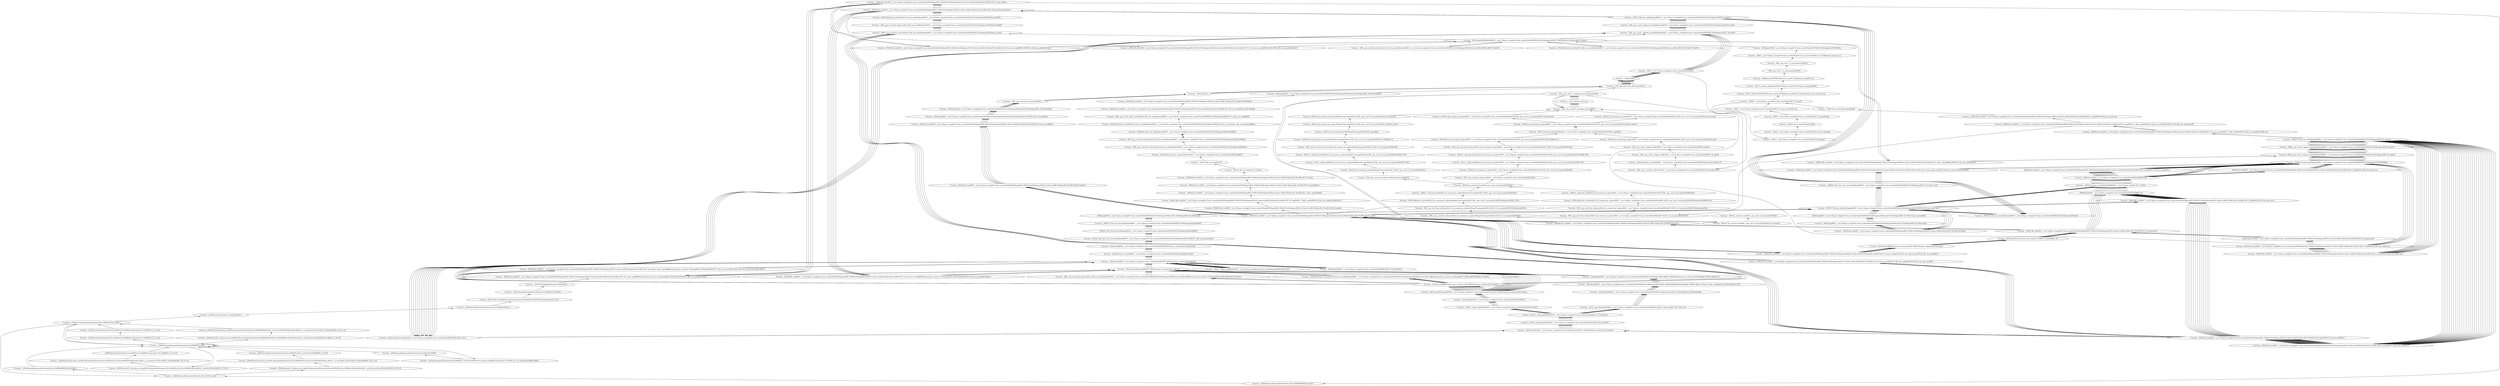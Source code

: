digraph {
	"Function- _ZNSt8_Rb_treeINSt7__cxx1112basic_stringIcSt11char_traitsIcESaIcEEESt4pairIKS5_PN2ft12TxtWorkpieceEESt10_Select1stISB_ESt4lessIS5_ESaISB_EE11_M_get_nodeEv"
	"Function- _ZNSt8_Rb_treeINSt7__cxx1112basic_stringIcSt11char_traitsIcESaIcEEESt4pairIKS5_PN2ft12TxtWorkpieceEESt10_Select1stISB_ESt4lessIS5_ESaISB_EE14_M_create_nodeIJRKSB_EEEPSt13_Rb_tree_nodeISB_EDpOT_"
	"Function- _ZNSt8_Rb_treeINSt7__cxx1112basic_stringIcSt11char_traitsIcESaIcEEESt4pairIKS5_PN2ft12TxtWorkpieceEESt10_Select1stISB_ESt4lessIS5_ESaISB_EE14_M_create_nodeIJRKSB_EEEPSt13_Rb_tree_nodeISB_EDpOT_" -> "Function- _ZNSt8_Rb_treeINSt7__cxx1112basic_stringIcSt11char_traitsIcESaIcEEESt4pairIKS5_PN2ft12TxtWorkpieceEESt10_Select1stISB_ESt4lessIS5_ESaISB_EE11_M_get_nodeEv" [dir=back]
	"Function- _ZSt7forwardIRKSt4pairIKNSt7__cxx1112basic_stringIcSt11char_traitsIcESaIcEEEPN2ft12TxtWorkpieceEEEOT_RNSt16remove_referenceISE_E4typeE"
	"Function- _ZSt7forwardIRKSt4pairIKNSt7__cxx1112basic_stringIcSt11char_traitsIcESaIcEEEPN2ft12TxtWorkpieceEEEOT_RNSt16remove_referenceISE_E4typeE" -> "Function- _ZNSt8_Rb_treeINSt7__cxx1112basic_stringIcSt11char_traitsIcESaIcEEESt4pairIKS5_PN2ft12TxtWorkpieceEESt10_Select1stISB_ESt4lessIS5_ESaISB_EE14_M_create_nodeIJRKSB_EEEPSt13_Rb_tree_nodeISB_EDpOT_" [dir=back]
	"Function- _ZNKSt8_Rb_treeINSt7__cxx1112basic_stringIcSt11char_traitsIcESaIcEEESt4pairIKS5_PN2ft12TxtWorkpieceEESt10_Select1stISB_ESt4lessIS5_ESaISB_EE11_Alloc_nodeclIRKSB_EEPSt13_Rb_tree_nodeISB_EOT_"
	"Function- _ZNKSt8_Rb_treeINSt7__cxx1112basic_stringIcSt11char_traitsIcESaIcEEESt4pairIKS5_PN2ft12TxtWorkpieceEESt10_Select1stISB_ESt4lessIS5_ESaISB_EE11_Alloc_nodeclIRKSB_EEPSt13_Rb_tree_nodeISB_EOT_" -> "Function- _ZSt7forwardIRKSt4pairIKNSt7__cxx1112basic_stringIcSt11char_traitsIcESaIcEEEPN2ft12TxtWorkpieceEEEOT_RNSt16remove_referenceISE_E4typeE" [dir=back]
	"Function- _ZNK9__gnu_cxx16__aligned_membufISt4pairIKNSt7__cxx1112basic_stringIcSt11char_traitsIcESaIcEEEPN2ft12TxtWorkpieceEEE7_M_addrEv"
	"Function- _ZNK9__gnu_cxx16__aligned_membufISt4pairIKNSt7__cxx1112basic_stringIcSt11char_traitsIcESaIcEEEPN2ft12TxtWorkpieceEEE7_M_addrEv" -> "Function- _ZNKSt8_Rb_treeINSt7__cxx1112basic_stringIcSt11char_traitsIcESaIcEEESt4pairIKS5_PN2ft12TxtWorkpieceEESt10_Select1stISB_ESt4lessIS5_ESaISB_EE11_Alloc_nodeclIRKSB_EEPSt13_Rb_tree_nodeISB_EOT_" [dir=back]
	"Function- _ZNK9__gnu_cxx16__aligned_membufISt4pairIKNSt7__cxx1112basic_stringIcSt11char_traitsIcESaIcEEEPN2ft12TxtWorkpieceEEE6_M_ptrEv"
	"Function- _ZNK9__gnu_cxx16__aligned_membufISt4pairIKNSt7__cxx1112basic_stringIcSt11char_traitsIcESaIcEEEPN2ft12TxtWorkpieceEEE6_M_ptrEv" -> "Function- _ZNK9__gnu_cxx16__aligned_membufISt4pairIKNSt7__cxx1112basic_stringIcSt11char_traitsIcESaIcEEEPN2ft12TxtWorkpieceEEE7_M_addrEv" [dir=back]
	"Function- _ZNKSt13_Rb_tree_nodeISt4pairIKNSt7__cxx1112basic_stringIcSt11char_traitsIcESaIcEEEPN2ft12TxtWorkpieceEEE9_M_valptrEv"
	"Function- _ZNKSt13_Rb_tree_nodeISt4pairIKNSt7__cxx1112basic_stringIcSt11char_traitsIcESaIcEEEPN2ft12TxtWorkpieceEEE9_M_valptrEv" -> "Function- _ZNK9__gnu_cxx16__aligned_membufISt4pairIKNSt7__cxx1112basic_stringIcSt11char_traitsIcESaIcEEEPN2ft12TxtWorkpieceEEE6_M_ptrEv" [dir=back]
	"Function- _ZNSt8_Rb_treeINSt7__cxx1112basic_stringIcSt11char_traitsIcESaIcEEESt4pairIKS5_PN2ft12TxtWorkpieceEESt10_Select1stISB_ESt4lessIS5_ESaISB_EE13_M_clone_nodeINSH_11_Alloc_nodeEEEPSt13_Rb_tree_nodeISB_EPKSL_RT_"
	"Function- _ZNSt8_Rb_treeINSt7__cxx1112basic_stringIcSt11char_traitsIcESaIcEEESt4pairIKS5_PN2ft12TxtWorkpieceEESt10_Select1stISB_ESt4lessIS5_ESaISB_EE13_M_clone_nodeINSH_11_Alloc_nodeEEEPSt13_Rb_tree_nodeISB_EPKSL_RT_" -> "Function- _ZNKSt13_Rb_tree_nodeISt4pairIKNSt7__cxx1112basic_stringIcSt11char_traitsIcESaIcEEEPN2ft12TxtWorkpieceEEE9_M_valptrEv" [dir=back]
	"Function- _ZNSt8_Rb_treeINSt7__cxx1112basic_stringIcSt11char_traitsIcESaIcEEESt4pairIKS5_PN2ft12TxtWorkpieceEESt10_Select1stISB_ESt4lessIS5_ESaISB_EE7_M_copyINSH_11_Alloc_nodeEEEPSt13_Rb_tree_nodeISB_EPKSL_PSt18_Rb_tree_node_baseRT_"
	"Function- _ZNSt8_Rb_treeINSt7__cxx1112basic_stringIcSt11char_traitsIcESaIcEEESt4pairIKS5_PN2ft12TxtWorkpieceEESt10_Select1stISB_ESt4lessIS5_ESaISB_EE7_M_copyINSH_11_Alloc_nodeEEEPSt13_Rb_tree_nodeISB_EPKSL_PSt18_Rb_tree_node_baseRT_" -> "Function- _ZNSt8_Rb_treeINSt7__cxx1112basic_stringIcSt11char_traitsIcESaIcEEESt4pairIKS5_PN2ft12TxtWorkpieceEESt10_Select1stISB_ESt4lessIS5_ESaISB_EE13_M_clone_nodeINSH_11_Alloc_nodeEEEPSt13_Rb_tree_nodeISB_EPKSL_RT_" [dir=back]
	"Function- _ZNSt8_Rb_treeINSt7__cxx1112basic_stringIcSt11char_traitsIcESaIcEEESt4pairIKS5_PN2ft12TxtWorkpieceEESt10_Select1stISB_ESt4lessIS5_ESaISB_EE8_S_rightEPKSt18_Rb_tree_node_base"
	"Function- _ZNSt8_Rb_treeINSt7__cxx1112basic_stringIcSt11char_traitsIcESaIcEEESt4pairIKS5_PN2ft12TxtWorkpieceEESt10_Select1stISB_ESt4lessIS5_ESaISB_EE8_S_rightEPKSt18_Rb_tree_node_base" -> "Function- _ZNSt8_Rb_treeINSt7__cxx1112basic_stringIcSt11char_traitsIcESaIcEEESt4pairIKS5_PN2ft12TxtWorkpieceEESt10_Select1stISB_ESt4lessIS5_ESaISB_EE7_M_copyINSH_11_Alloc_nodeEEEPSt13_Rb_tree_nodeISB_EPKSL_PSt18_Rb_tree_node_baseRT_" [dir=back]
	"Function- _ZNSt11char_traitsIcE6assignERcRKc"
	"Function- _ZNSt11char_traitsIcE6assignERcRKc" -> "Function- _ZNSt8_Rb_treeINSt7__cxx1112basic_stringIcSt11char_traitsIcESaIcEEESt4pairIKS5_PN2ft12TxtWorkpieceEESt10_Select1stISB_ESt4lessIS5_ESaISB_EE8_S_rightEPKSt18_Rb_tree_node_base" [dir=back]
	"Function- _ZNKSt7__cxx1112basic_stringIcSt11char_traitsIcESaIcEE7_M_dataEv"
	"Function- _ZNKSt7__cxx1112basic_stringIcSt11char_traitsIcESaIcEE7_M_dataEv" -> "Function- _ZNSt11char_traitsIcE6assignERcRKc" [dir=back]
	"Function- _ZNSt7__cxx1112basic_stringIcSt11char_traitsIcESaIcEE9_M_lengthEj"
	"Function- _ZNSt7__cxx1112basic_stringIcSt11char_traitsIcESaIcEE9_M_lengthEj" -> "Function- _ZNKSt7__cxx1112basic_stringIcSt11char_traitsIcESaIcEE7_M_dataEv" [dir=back]
	"Function- _ZNSt7__cxx1112basic_stringIcSt11char_traitsIcESaIcEE13_M_set_lengthEj"
	"Function- _ZNSt7__cxx1112basic_stringIcSt11char_traitsIcESaIcEE13_M_set_lengthEj" -> "Function- _ZNSt7__cxx1112basic_stringIcSt11char_traitsIcESaIcEE9_M_lengthEj" [dir=back]
	"Function- _ZNSt11char_traitsIcE4copyEPcPKcj"
	"Function- _ZNSt11char_traitsIcE4copyEPcPKcj" -> "Function- _ZNSt7__cxx1112basic_stringIcSt11char_traitsIcESaIcEE13_M_set_lengthEj" [dir=back]
	"Function- _ZNSt7__cxx1112basic_stringIcSt11char_traitsIcESaIcEE7_S_copyEPcPKcj"
	"Function- _ZNSt7__cxx1112basic_stringIcSt11char_traitsIcESaIcEE7_S_copyEPcPKcj" -> "Function- _ZNSt11char_traitsIcE4copyEPcPKcj" [dir=back]
	"Function- _ZNSt7__cxx1112basic_stringIcSt11char_traitsIcESaIcEE13_S_copy_charsEPcS5_S5_"
	"Function- _ZNSt7__cxx1112basic_stringIcSt11char_traitsIcESaIcEE13_S_copy_charsEPcS5_S5_" -> "Function- _ZNSt7__cxx1112basic_stringIcSt11char_traitsIcESaIcEE7_S_copyEPcPKcj" [dir=back]
	"Function- _ZNKSt7__cxx1112basic_stringIcSt11char_traitsIcESaIcEE7_M_dataEv"
	"Function- _ZNKSt7__cxx1112basic_stringIcSt11char_traitsIcESaIcEE7_M_dataEv" -> "Function- _ZNSt7__cxx1112basic_stringIcSt11char_traitsIcESaIcEE13_S_copy_charsEPcS5_S5_" [dir=back]
	"Function- _ZSt10__distanceIPcENSt15iterator_traitsIT_E15difference_typeES2_S2_St26random_access_iterator_tag"
	"Function- _ZSt10__distanceIPcENSt15iterator_traitsIT_E15difference_typeES2_S2_St26random_access_iterator_tag" -> "Function- _ZNKSt7__cxx1112basic_stringIcSt11char_traitsIcESaIcEE7_M_dataEv" [dir=back]
	"Function- _ZSt19__iterator_categoryIPcENSt15iterator_traitsIT_E17iterator_categoryERKS2_"
	"Function- _ZSt19__iterator_categoryIPcENSt15iterator_traitsIT_E17iterator_categoryERKS2_" -> "Function- _ZSt10__distanceIPcENSt15iterator_traitsIT_E15difference_typeES2_S2_St26random_access_iterator_tag" [dir=back]
	"Function- _ZSt8distanceIPcENSt15iterator_traitsIT_E15difference_typeES2_S2_"
	"Function- _ZSt8distanceIPcENSt15iterator_traitsIT_E15difference_typeES2_S2_" -> "Function- _ZSt19__iterator_categoryIPcENSt15iterator_traitsIT_E17iterator_categoryERKS2_" [dir=back]
	_ZN9__gnu_cxx17__is_null_pointerIcEEbPT_
	_ZN9__gnu_cxx17__is_null_pointerIcEEbPT_ -> "Function- _ZSt8distanceIPcENSt15iterator_traitsIT_E15difference_typeES2_S2_" [dir=back]
	"Function- _ZN9__gnu_cxx17__is_null_pointerIcEEbPT_"
	"Function- _ZN9__gnu_cxx17__is_null_pointerIcEEbPT_" -> _ZN9__gnu_cxx17__is_null_pointerIcEEbPT_ [dir=back]
	"Function- _ZNSt7__cxx1112basic_stringIcSt11char_traitsIcESaIcEE12_M_constructIPcEEvT_S7_St20forward_iterator_tag"
	"Function- _ZNSt7__cxx1112basic_stringIcSt11char_traitsIcESaIcEE12_M_constructIPcEEvT_S7_St20forward_iterator_tag" -> "Function- _ZN9__gnu_cxx17__is_null_pointerIcEEbPT_" [dir=back]
	"Function- _ZNSt4pairIKNSt7__cxx1112basic_stringIcSt11char_traitsIcESaIcEEEPN2ft12TxtWorkpieceEEC2ERKSA_"
	"Function- _ZNSt4pairIKNSt7__cxx1112basic_stringIcSt11char_traitsIcESaIcEEEPN2ft12TxtWorkpieceEEC2ERKSA_" -> "Function- _ZNSt7__cxx1112basic_stringIcSt11char_traitsIcESaIcEE12_M_constructIPcEEvT_S7_St20forward_iterator_tag" [dir=back]
	"Function- _ZSt7forwardIRKSt4pairIKNSt7__cxx1112basic_stringIcSt11char_traitsIcESaIcEEEPN2ft12TxtWorkpieceEEEOT_RNSt16remove_referenceISE_E4typeE"
	"Function- _ZSt7forwardIRKSt4pairIKNSt7__cxx1112basic_stringIcSt11char_traitsIcESaIcEEEPN2ft12TxtWorkpieceEEEOT_RNSt16remove_referenceISE_E4typeE" -> "Function- _ZNSt4pairIKNSt7__cxx1112basic_stringIcSt11char_traitsIcESaIcEEEPN2ft12TxtWorkpieceEEC2ERKSA_" [dir=back]
	"Function- _ZN9__gnu_cxx13new_allocatorISt13_Rb_tree_nodeISt4pairIKNSt7__cxx1112basic_stringIcSt11char_traitsIcESaIcEEEPN2ft12TxtWorkpieceEEEE9constructISD_JRKSD_EEEvPT_DpOT0_"
	"Function- _ZN9__gnu_cxx13new_allocatorISt13_Rb_tree_nodeISt4pairIKNSt7__cxx1112basic_stringIcSt11char_traitsIcESaIcEEEPN2ft12TxtWorkpieceEEEE9constructISD_JRKSD_EEEvPT_DpOT0_" -> "Function- _ZSt7forwardIRKSt4pairIKNSt7__cxx1112basic_stringIcSt11char_traitsIcESaIcEEEPN2ft12TxtWorkpieceEEEOT_RNSt16remove_referenceISE_E4typeE" [dir=back]
	"Function- _ZSt7forwardIRKSt4pairIKNSt7__cxx1112basic_stringIcSt11char_traitsIcESaIcEEEPN2ft12TxtWorkpieceEEEOT_RNSt16remove_referenceISE_E4typeE"
	"Function- _ZSt7forwardIRKSt4pairIKNSt7__cxx1112basic_stringIcSt11char_traitsIcESaIcEEEPN2ft12TxtWorkpieceEEEOT_RNSt16remove_referenceISE_E4typeE" -> "Function- _ZN9__gnu_cxx13new_allocatorISt13_Rb_tree_nodeISt4pairIKNSt7__cxx1112basic_stringIcSt11char_traitsIcESaIcEEEPN2ft12TxtWorkpieceEEEE9constructISD_JRKSD_EEEvPT_DpOT0_" [dir=back]
	"Function- _ZNSt16allocator_traitsISaISt13_Rb_tree_nodeISt4pairIKNSt7__cxx1112basic_stringIcSt11char_traitsIcESaIcEEEPN2ft12TxtWorkpieceEEEEE9constructISC_JRKSC_EEEvRSE_PT_DpOT0_"
	"Function- _ZNSt16allocator_traitsISaISt13_Rb_tree_nodeISt4pairIKNSt7__cxx1112basic_stringIcSt11char_traitsIcESaIcEEEPN2ft12TxtWorkpieceEEEEE9constructISC_JRKSC_EEEvRSE_PT_DpOT0_" -> "Function- _ZSt7forwardIRKSt4pairIKNSt7__cxx1112basic_stringIcSt11char_traitsIcESaIcEEEPN2ft12TxtWorkpieceEEEOT_RNSt16remove_referenceISE_E4typeE" [dir=back]
	"Function- _ZSt7forwardIRKSt4pairIKNSt7__cxx1112basic_stringIcSt11char_traitsIcESaIcEEEPN2ft12TxtWorkpieceEEEOT_RNSt16remove_referenceISE_E4typeE"
	"Function- _ZSt7forwardIRKSt4pairIKNSt7__cxx1112basic_stringIcSt11char_traitsIcESaIcEEEPN2ft12TxtWorkpieceEEEOT_RNSt16remove_referenceISE_E4typeE" -> "Function- _ZNSt16allocator_traitsISaISt13_Rb_tree_nodeISt4pairIKNSt7__cxx1112basic_stringIcSt11char_traitsIcESaIcEEEPN2ft12TxtWorkpieceEEEEE9constructISC_JRKSC_EEEvRSE_PT_DpOT0_" [dir=back]
	"Function- _ZN9__gnu_cxx16__aligned_membufISt4pairIKNSt7__cxx1112basic_stringIcSt11char_traitsIcESaIcEEEPN2ft12TxtWorkpieceEEE7_M_addrEv"
	"Function- _ZN9__gnu_cxx16__aligned_membufISt4pairIKNSt7__cxx1112basic_stringIcSt11char_traitsIcESaIcEEEPN2ft12TxtWorkpieceEEE7_M_addrEv" -> "Function- _ZSt7forwardIRKSt4pairIKNSt7__cxx1112basic_stringIcSt11char_traitsIcESaIcEEEPN2ft12TxtWorkpieceEEEOT_RNSt16remove_referenceISE_E4typeE" [dir=back]
	"Function- _ZN9__gnu_cxx16__aligned_membufISt4pairIKNSt7__cxx1112basic_stringIcSt11char_traitsIcESaIcEEEPN2ft12TxtWorkpieceEEE6_M_ptrEv"
	"Function- _ZN9__gnu_cxx16__aligned_membufISt4pairIKNSt7__cxx1112basic_stringIcSt11char_traitsIcESaIcEEEPN2ft12TxtWorkpieceEEE6_M_ptrEv" -> "Function- _ZN9__gnu_cxx16__aligned_membufISt4pairIKNSt7__cxx1112basic_stringIcSt11char_traitsIcESaIcEEEPN2ft12TxtWorkpieceEEE7_M_addrEv" [dir=back]
	"Function- _ZNSt13_Rb_tree_nodeISt4pairIKNSt7__cxx1112basic_stringIcSt11char_traitsIcESaIcEEEPN2ft12TxtWorkpieceEEE9_M_valptrEv"
	"Function- _ZNSt13_Rb_tree_nodeISt4pairIKNSt7__cxx1112basic_stringIcSt11char_traitsIcESaIcEEEPN2ft12TxtWorkpieceEEE9_M_valptrEv" -> "Function- _ZN9__gnu_cxx16__aligned_membufISt4pairIKNSt7__cxx1112basic_stringIcSt11char_traitsIcESaIcEEEPN2ft12TxtWorkpieceEEE6_M_ptrEv" [dir=back]
	"Function- _ZNSt8_Rb_treeINSt7__cxx1112basic_stringIcSt11char_traitsIcESaIcEEESt4pairIKS5_PN2ft12TxtWorkpieceEESt10_Select1stISB_ESt4lessIS5_ESaISB_EE21_M_get_Node_allocatorEv"
	"Function- _ZNSt8_Rb_treeINSt7__cxx1112basic_stringIcSt11char_traitsIcESaIcEEESt4pairIKS5_PN2ft12TxtWorkpieceEESt10_Select1stISB_ESt4lessIS5_ESaISB_EE21_M_get_Node_allocatorEv" -> "Function- _ZNSt13_Rb_tree_nodeISt4pairIKNSt7__cxx1112basic_stringIcSt11char_traitsIcESaIcEEEPN2ft12TxtWorkpieceEEE9_M_valptrEv" [dir=back]
	"Function- _ZNSt8_Rb_treeINSt7__cxx1112basic_stringIcSt11char_traitsIcESaIcEEESt4pairIKS5_PN2ft12TxtWorkpieceEESt10_Select1stISB_ESt4lessIS5_ESaISB_EE17_M_construct_nodeIJRKSB_EEEvPSt13_Rb_tree_nodeISB_EDpOT_"
	"Function- _ZNSt8_Rb_treeINSt7__cxx1112basic_stringIcSt11char_traitsIcESaIcEEESt4pairIKS5_PN2ft12TxtWorkpieceEESt10_Select1stISB_ESt4lessIS5_ESaISB_EE17_M_construct_nodeIJRKSB_EEEvPSt13_Rb_tree_nodeISB_EDpOT_" -> "Function- _ZNSt8_Rb_treeINSt7__cxx1112basic_stringIcSt11char_traitsIcESaIcEEESt4pairIKS5_PN2ft12TxtWorkpieceEESt10_Select1stISB_ESt4lessIS5_ESaISB_EE21_M_get_Node_allocatorEv" [dir=back]
	"Function- _ZSt7forwardIRKSt4pairIKNSt7__cxx1112basic_stringIcSt11char_traitsIcESaIcEEEPN2ft12TxtWorkpieceEEEOT_RNSt16remove_referenceISE_E4typeE"
	"Function- _ZSt7forwardIRKSt4pairIKNSt7__cxx1112basic_stringIcSt11char_traitsIcESaIcEEEPN2ft12TxtWorkpieceEEEOT_RNSt16remove_referenceISE_E4typeE" -> "Function- _ZNSt8_Rb_treeINSt7__cxx1112basic_stringIcSt11char_traitsIcESaIcEEESt4pairIKS5_PN2ft12TxtWorkpieceEESt10_Select1stISB_ESt4lessIS5_ESaISB_EE17_M_construct_nodeIJRKSB_EEEvPSt13_Rb_tree_nodeISB_EDpOT_" [dir=back]
	"Function- _ZNK9__gnu_cxx13new_allocatorISt13_Rb_tree_nodeISt4pairIKNSt7__cxx1112basic_stringIcSt11char_traitsIcESaIcEEEPN2ft12TxtWorkpieceEEEE8max_sizeEv"
	"Function- _ZNK9__gnu_cxx13new_allocatorISt13_Rb_tree_nodeISt4pairIKNSt7__cxx1112basic_stringIcSt11char_traitsIcESaIcEEEPN2ft12TxtWorkpieceEEEE8max_sizeEv" -> "Function- _ZSt7forwardIRKSt4pairIKNSt7__cxx1112basic_stringIcSt11char_traitsIcESaIcEEEPN2ft12TxtWorkpieceEEEOT_RNSt16remove_referenceISE_E4typeE" [dir=back]
	"Function- _ZN9__gnu_cxx13new_allocatorISt13_Rb_tree_nodeISt4pairIKNSt7__cxx1112basic_stringIcSt11char_traitsIcESaIcEEEPN2ft12TxtWorkpieceEEEE8allocateEjPKv"
	"Function- _ZN9__gnu_cxx13new_allocatorISt13_Rb_tree_nodeISt4pairIKNSt7__cxx1112basic_stringIcSt11char_traitsIcESaIcEEEPN2ft12TxtWorkpieceEEEE8allocateEjPKv" -> "Function- _ZNK9__gnu_cxx13new_allocatorISt13_Rb_tree_nodeISt4pairIKNSt7__cxx1112basic_stringIcSt11char_traitsIcESaIcEEEPN2ft12TxtWorkpieceEEEE8max_sizeEv" [dir=back]
	"Function- _ZNSt16allocator_traitsISaISt13_Rb_tree_nodeISt4pairIKNSt7__cxx1112basic_stringIcSt11char_traitsIcESaIcEEEPN2ft12TxtWorkpieceEEEEE8allocateERSE_j"
	"Function- _ZNSt16allocator_traitsISaISt13_Rb_tree_nodeISt4pairIKNSt7__cxx1112basic_stringIcSt11char_traitsIcESaIcEEEPN2ft12TxtWorkpieceEEEEE8allocateERSE_j" -> "Function- _ZN9__gnu_cxx13new_allocatorISt13_Rb_tree_nodeISt4pairIKNSt7__cxx1112basic_stringIcSt11char_traitsIcESaIcEEEPN2ft12TxtWorkpieceEEEE8allocateEjPKv" [dir=back]
	"Function- _ZNSt8_Rb_treeINSt7__cxx1112basic_stringIcSt11char_traitsIcESaIcEEESt4pairIKS5_PN2ft12TxtWorkpieceEESt10_Select1stISB_ESt4lessIS5_ESaISB_EE21_M_get_Node_allocatorEv"
	"Function- _ZNSt8_Rb_treeINSt7__cxx1112basic_stringIcSt11char_traitsIcESaIcEEESt4pairIKS5_PN2ft12TxtWorkpieceEESt10_Select1stISB_ESt4lessIS5_ESaISB_EE21_M_get_Node_allocatorEv" -> "Function- _ZNSt16allocator_traitsISaISt13_Rb_tree_nodeISt4pairIKNSt7__cxx1112basic_stringIcSt11char_traitsIcESaIcEEEPN2ft12TxtWorkpieceEEEEE8allocateERSE_j" [dir=back]
	"Function- _ZNSt8_Rb_treeINSt7__cxx1112basic_stringIcSt11char_traitsIcESaIcEEESt4pairIKS5_PN2ft12TxtWorkpieceEESt10_Select1stISB_ESt4lessIS5_ESaISB_EE11_M_get_nodeEv"
	"Function- _ZNSt8_Rb_treeINSt7__cxx1112basic_stringIcSt11char_traitsIcESaIcEEESt4pairIKS5_PN2ft12TxtWorkpieceEESt10_Select1stISB_ESt4lessIS5_ESaISB_EE11_M_get_nodeEv" -> "Function- _ZNSt8_Rb_treeINSt7__cxx1112basic_stringIcSt11char_traitsIcESaIcEEESt4pairIKS5_PN2ft12TxtWorkpieceEESt10_Select1stISB_ESt4lessIS5_ESaISB_EE21_M_get_Node_allocatorEv" [dir=back]
	"Function- _ZNSt8_Rb_treeINSt7__cxx1112basic_stringIcSt11char_traitsIcESaIcEEESt4pairIKS5_PN2ft12TxtWorkpieceEESt10_Select1stISB_ESt4lessIS5_ESaISB_EE14_M_create_nodeIJRKSB_EEEPSt13_Rb_tree_nodeISB_EDpOT_"
	"Function- _ZNSt8_Rb_treeINSt7__cxx1112basic_stringIcSt11char_traitsIcESaIcEEESt4pairIKS5_PN2ft12TxtWorkpieceEESt10_Select1stISB_ESt4lessIS5_ESaISB_EE14_M_create_nodeIJRKSB_EEEPSt13_Rb_tree_nodeISB_EDpOT_" -> "Function- _ZNSt8_Rb_treeINSt7__cxx1112basic_stringIcSt11char_traitsIcESaIcEEESt4pairIKS5_PN2ft12TxtWorkpieceEESt10_Select1stISB_ESt4lessIS5_ESaISB_EE11_M_get_nodeEv" [dir=back]
	"Function- _ZSt7forwardIRKSt4pairIKNSt7__cxx1112basic_stringIcSt11char_traitsIcESaIcEEEPN2ft12TxtWorkpieceEEEOT_RNSt16remove_referenceISE_E4typeE"
	"Function- _ZSt7forwardIRKSt4pairIKNSt7__cxx1112basic_stringIcSt11char_traitsIcESaIcEEEPN2ft12TxtWorkpieceEEEOT_RNSt16remove_referenceISE_E4typeE" -> "Function- _ZNSt8_Rb_treeINSt7__cxx1112basic_stringIcSt11char_traitsIcESaIcEEESt4pairIKS5_PN2ft12TxtWorkpieceEESt10_Select1stISB_ESt4lessIS5_ESaISB_EE14_M_create_nodeIJRKSB_EEEPSt13_Rb_tree_nodeISB_EDpOT_" [dir=back]
	"Function- _ZNKSt8_Rb_treeINSt7__cxx1112basic_stringIcSt11char_traitsIcESaIcEEESt4pairIKS5_PN2ft12TxtWorkpieceEESt10_Select1stISB_ESt4lessIS5_ESaISB_EE11_Alloc_nodeclIRKSB_EEPSt13_Rb_tree_nodeISB_EOT_"
	"Function- _ZNKSt8_Rb_treeINSt7__cxx1112basic_stringIcSt11char_traitsIcESaIcEEESt4pairIKS5_PN2ft12TxtWorkpieceEESt10_Select1stISB_ESt4lessIS5_ESaISB_EE11_Alloc_nodeclIRKSB_EEPSt13_Rb_tree_nodeISB_EOT_" -> "Function- _ZSt7forwardIRKSt4pairIKNSt7__cxx1112basic_stringIcSt11char_traitsIcESaIcEEEPN2ft12TxtWorkpieceEEEOT_RNSt16remove_referenceISE_E4typeE" [dir=back]
	"Function- _ZNK9__gnu_cxx16__aligned_membufISt4pairIKNSt7__cxx1112basic_stringIcSt11char_traitsIcESaIcEEEPN2ft12TxtWorkpieceEEE7_M_addrEv"
	"Function- _ZNK9__gnu_cxx16__aligned_membufISt4pairIKNSt7__cxx1112basic_stringIcSt11char_traitsIcESaIcEEEPN2ft12TxtWorkpieceEEE7_M_addrEv" -> "Function- _ZNKSt8_Rb_treeINSt7__cxx1112basic_stringIcSt11char_traitsIcESaIcEEESt4pairIKS5_PN2ft12TxtWorkpieceEESt10_Select1stISB_ESt4lessIS5_ESaISB_EE11_Alloc_nodeclIRKSB_EEPSt13_Rb_tree_nodeISB_EOT_" [dir=back]
	"Function- _ZNK9__gnu_cxx16__aligned_membufISt4pairIKNSt7__cxx1112basic_stringIcSt11char_traitsIcESaIcEEEPN2ft12TxtWorkpieceEEE6_M_ptrEv"
	"Function- _ZNK9__gnu_cxx16__aligned_membufISt4pairIKNSt7__cxx1112basic_stringIcSt11char_traitsIcESaIcEEEPN2ft12TxtWorkpieceEEE6_M_ptrEv" -> "Function- _ZNK9__gnu_cxx16__aligned_membufISt4pairIKNSt7__cxx1112basic_stringIcSt11char_traitsIcESaIcEEEPN2ft12TxtWorkpieceEEE7_M_addrEv" [dir=back]
	"Function- _ZNKSt13_Rb_tree_nodeISt4pairIKNSt7__cxx1112basic_stringIcSt11char_traitsIcESaIcEEEPN2ft12TxtWorkpieceEEE9_M_valptrEv"
	"Function- _ZNKSt13_Rb_tree_nodeISt4pairIKNSt7__cxx1112basic_stringIcSt11char_traitsIcESaIcEEEPN2ft12TxtWorkpieceEEE9_M_valptrEv" -> "Function- _ZNK9__gnu_cxx16__aligned_membufISt4pairIKNSt7__cxx1112basic_stringIcSt11char_traitsIcESaIcEEEPN2ft12TxtWorkpieceEEE6_M_ptrEv" [dir=back]
	"Function- _ZNSt8_Rb_treeINSt7__cxx1112basic_stringIcSt11char_traitsIcESaIcEEESt4pairIKS5_PN2ft12TxtWorkpieceEESt10_Select1stISB_ESt4lessIS5_ESaISB_EE13_M_clone_nodeINSH_11_Alloc_nodeEEEPSt13_Rb_tree_nodeISB_EPKSL_RT_"
	"Function- _ZNSt8_Rb_treeINSt7__cxx1112basic_stringIcSt11char_traitsIcESaIcEEESt4pairIKS5_PN2ft12TxtWorkpieceEESt10_Select1stISB_ESt4lessIS5_ESaISB_EE13_M_clone_nodeINSH_11_Alloc_nodeEEEPSt13_Rb_tree_nodeISB_EPKSL_RT_" -> "Function- _ZNKSt13_Rb_tree_nodeISt4pairIKNSt7__cxx1112basic_stringIcSt11char_traitsIcESaIcEEEPN2ft12TxtWorkpieceEEE9_M_valptrEv" [dir=back]
	"Function- _ZNSt8_Rb_treeINSt7__cxx1112basic_stringIcSt11char_traitsIcESaIcEEESt4pairIKS5_PN2ft12TxtWorkpieceEESt10_Select1stISB_ESt4lessIS5_ESaISB_EE7_M_copyINSH_11_Alloc_nodeEEEPSt13_Rb_tree_nodeISB_EPKSL_PSt18_Rb_tree_node_baseRT_"
	"Function- _ZNSt8_Rb_treeINSt7__cxx1112basic_stringIcSt11char_traitsIcESaIcEEESt4pairIKS5_PN2ft12TxtWorkpieceEESt10_Select1stISB_ESt4lessIS5_ESaISB_EE7_M_copyINSH_11_Alloc_nodeEEEPSt13_Rb_tree_nodeISB_EPKSL_PSt18_Rb_tree_node_baseRT_" -> "Function- _ZNSt8_Rb_treeINSt7__cxx1112basic_stringIcSt11char_traitsIcESaIcEEESt4pairIKS5_PN2ft12TxtWorkpieceEESt10_Select1stISB_ESt4lessIS5_ESaISB_EE13_M_clone_nodeINSH_11_Alloc_nodeEEEPSt13_Rb_tree_nodeISB_EPKSL_RT_" [dir=back]
	"Function- _ZNSt8_Rb_treeINSt7__cxx1112basic_stringIcSt11char_traitsIcESaIcEEESt4pairIKS5_PN2ft12TxtWorkpieceEESt10_Select1stISB_ESt4lessIS5_ESaISB_EE6_M_endEv"
	"Function- _ZNSt8_Rb_treeINSt7__cxx1112basic_stringIcSt11char_traitsIcESaIcEEESt4pairIKS5_PN2ft12TxtWorkpieceEESt10_Select1stISB_ESt4lessIS5_ESaISB_EE6_M_endEv" -> "Function- _ZNSt8_Rb_treeINSt7__cxx1112basic_stringIcSt11char_traitsIcESaIcEEESt4pairIKS5_PN2ft12TxtWorkpieceEESt10_Select1stISB_ESt4lessIS5_ESaISB_EE7_M_copyINSH_11_Alloc_nodeEEEPSt13_Rb_tree_nodeISB_EPKSL_PSt18_Rb_tree_node_baseRT_" [dir=back]
	"Function- _ZNKSt8_Rb_treeINSt7__cxx1112basic_stringIcSt11char_traitsIcESaIcEEESt4pairIKS5_PN2ft12TxtWorkpieceEESt10_Select1stISB_ESt4lessIS5_ESaISB_EE8_M_beginEv"
	"Function- _ZNKSt8_Rb_treeINSt7__cxx1112basic_stringIcSt11char_traitsIcESaIcEEESt4pairIKS5_PN2ft12TxtWorkpieceEESt10_Select1stISB_ESt4lessIS5_ESaISB_EE8_M_beginEv" -> "Function- _ZNSt8_Rb_treeINSt7__cxx1112basic_stringIcSt11char_traitsIcESaIcEEESt4pairIKS5_PN2ft12TxtWorkpieceEESt10_Select1stISB_ESt4lessIS5_ESaISB_EE6_M_endEv" [dir=back]
	"Function- _ZNSt8_Rb_treeINSt7__cxx1112basic_stringIcSt11char_traitsIcESaIcEEESt4pairIKS5_PN2ft12TxtWorkpieceEESt10_Select1stISB_ESt4lessIS5_ESaISB_EE7_M_copyINSH_11_Alloc_nodeEEEPSt13_Rb_tree_nodeISB_ERKSH_RT_"
	"Function- _ZNSt8_Rb_treeINSt7__cxx1112basic_stringIcSt11char_traitsIcESaIcEEESt4pairIKS5_PN2ft12TxtWorkpieceEESt10_Select1stISB_ESt4lessIS5_ESaISB_EE7_M_copyINSH_11_Alloc_nodeEEEPSt13_Rb_tree_nodeISB_ERKSH_RT_" -> "Function- _ZNKSt8_Rb_treeINSt7__cxx1112basic_stringIcSt11char_traitsIcESaIcEEESt4pairIKS5_PN2ft12TxtWorkpieceEESt10_Select1stISB_ESt4lessIS5_ESaISB_EE8_M_beginEv" [dir=back]
	"Function- _ZNSt8_Rb_treeINSt7__cxx1112basic_stringIcSt11char_traitsIcESaIcEEESt4pairIKS5_PN2ft12TxtWorkpieceEESt10_Select1stISB_ESt4lessIS5_ESaISB_EE11_Alloc_nodeC2ERSH_"
	"Function- _ZNSt8_Rb_treeINSt7__cxx1112basic_stringIcSt11char_traitsIcESaIcEEESt4pairIKS5_PN2ft12TxtWorkpieceEESt10_Select1stISB_ESt4lessIS5_ESaISB_EE11_Alloc_nodeC2ERSH_" -> "Function- _ZNSt8_Rb_treeINSt7__cxx1112basic_stringIcSt11char_traitsIcESaIcEEESt4pairIKS5_PN2ft12TxtWorkpieceEESt10_Select1stISB_ESt4lessIS5_ESaISB_EE7_M_copyINSH_11_Alloc_nodeEEEPSt13_Rb_tree_nodeISB_ERKSH_RT_" [dir=back]
	"Function- _ZNSt8_Rb_treeINSt7__cxx1112basic_stringIcSt11char_traitsIcESaIcEEESt4pairIKS5_PN2ft12TxtWorkpieceEESt10_Select1stISB_ESt4lessIS5_ESaISB_EE7_M_copyERKSH_"
	"Function- _ZNSt8_Rb_treeINSt7__cxx1112basic_stringIcSt11char_traitsIcESaIcEEESt4pairIKS5_PN2ft12TxtWorkpieceEESt10_Select1stISB_ESt4lessIS5_ESaISB_EE7_M_copyERKSH_" -> "Function- _ZNSt8_Rb_treeINSt7__cxx1112basic_stringIcSt11char_traitsIcESaIcEEESt4pairIKS5_PN2ft12TxtWorkpieceEESt10_Select1stISB_ESt4lessIS5_ESaISB_EE11_Alloc_nodeC2ERSH_" [dir=back]
	"Function- _ZNKSt8_Rb_treeINSt7__cxx1112basic_stringIcSt11char_traitsIcESaIcEEESt4pairIKS5_PN2ft12TxtWorkpieceEESt10_Select1stISB_ESt4lessIS5_ESaISB_EE7_M_rootEv"
	"Function- _ZNKSt8_Rb_treeINSt7__cxx1112basic_stringIcSt11char_traitsIcESaIcEEESt4pairIKS5_PN2ft12TxtWorkpieceEESt10_Select1stISB_ESt4lessIS5_ESaISB_EE7_M_rootEv" -> "Function- _ZNSt8_Rb_treeINSt7__cxx1112basic_stringIcSt11char_traitsIcESaIcEEESt4pairIKS5_PN2ft12TxtWorkpieceEESt10_Select1stISB_ESt4lessIS5_ESaISB_EE7_M_copyERKSH_" [dir=back]
	"Function- _ZNSt15_Rb_tree_header8_M_resetEv"
	"Function- _ZNSt15_Rb_tree_header8_M_resetEv" -> "Function- _ZNKSt8_Rb_treeINSt7__cxx1112basic_stringIcSt11char_traitsIcESaIcEEESt4pairIKS5_PN2ft12TxtWorkpieceEESt10_Select1stISB_ESt4lessIS5_ESaISB_EE7_M_rootEv" [dir=back]
	"Function- _ZNSt15_Rb_tree_headerC2Ev"
	"Function- _ZNSt15_Rb_tree_headerC2Ev" -> "Function- _ZNSt15_Rb_tree_header8_M_resetEv" [dir=back]
	"Function- _ZNSt20_Rb_tree_key_compareISt4lessINSt7__cxx1112basic_stringIcSt11char_traitsIcESaIcEEEEEC2ERKS7_"
	"Function- _ZNSt20_Rb_tree_key_compareISt4lessINSt7__cxx1112basic_stringIcSt11char_traitsIcESaIcEEEEEC2ERKS7_" -> "Function- _ZNSt15_Rb_tree_headerC2Ev" [dir=back]
	"Function- _ZN9__gnu_cxx13new_allocatorISt13_Rb_tree_nodeISt4pairIKNSt7__cxx1112basic_stringIcSt11char_traitsIcESaIcEEEPN2ft12TxtWorkpieceEEEED2Ev"
	"Function- _ZN9__gnu_cxx13new_allocatorISt13_Rb_tree_nodeISt4pairIKNSt7__cxx1112basic_stringIcSt11char_traitsIcESaIcEEEPN2ft12TxtWorkpieceEEEED2Ev" -> "Function- _ZNSt20_Rb_tree_key_compareISt4lessINSt7__cxx1112basic_stringIcSt11char_traitsIcESaIcEEEEEC2ERKS7_" [dir=back]
	"Function- _ZN9__gnu_cxx13new_allocatorISt13_Rb_tree_nodeISt4pairIKNSt7__cxx1112basic_stringIcSt11char_traitsIcESaIcEEEPN2ft12TxtWorkpieceEEEEC2ERKSF_"
	"Function- _ZN9__gnu_cxx13new_allocatorISt13_Rb_tree_nodeISt4pairIKNSt7__cxx1112basic_stringIcSt11char_traitsIcESaIcEEEPN2ft12TxtWorkpieceEEEEC2ERKSF_" -> "Function- _ZN9__gnu_cxx13new_allocatorISt13_Rb_tree_nodeISt4pairIKNSt7__cxx1112basic_stringIcSt11char_traitsIcESaIcEEEPN2ft12TxtWorkpieceEEEED2Ev" [dir=back]
	"Function- _ZNSaISt13_Rb_tree_nodeISt4pairIKNSt7__cxx1112basic_stringIcSt11char_traitsIcESaIcEEEPN2ft12TxtWorkpieceEEEEC2ERKSD_"
	"Function- _ZNSaISt13_Rb_tree_nodeISt4pairIKNSt7__cxx1112basic_stringIcSt11char_traitsIcESaIcEEEPN2ft12TxtWorkpieceEEEEC2ERKSD_" -> "Function- _ZN9__gnu_cxx13new_allocatorISt13_Rb_tree_nodeISt4pairIKNSt7__cxx1112basic_stringIcSt11char_traitsIcESaIcEEEPN2ft12TxtWorkpieceEEEEC2ERKSF_" [dir=back]
	"Function- _ZN9__gnu_cxx13new_allocatorISt13_Rb_tree_nodeISt4pairIKNSt7__cxx1112basic_stringIcSt11char_traitsIcESaIcEEEPN2ft12TxtWorkpieceEEEEC2ERKSF_"
	"Function- _ZN9__gnu_cxx13new_allocatorISt13_Rb_tree_nodeISt4pairIKNSt7__cxx1112basic_stringIcSt11char_traitsIcESaIcEEEPN2ft12TxtWorkpieceEEEEC2ERKSF_" -> "Function- _ZNSaISt13_Rb_tree_nodeISt4pairIKNSt7__cxx1112basic_stringIcSt11char_traitsIcESaIcEEEPN2ft12TxtWorkpieceEEEEC2ERKSD_" [dir=back]
	"Function- _ZNSaISt13_Rb_tree_nodeISt4pairIKNSt7__cxx1112basic_stringIcSt11char_traitsIcESaIcEEEPN2ft12TxtWorkpieceEEEEC2ERKSD_"
	"Function- _ZNSaISt13_Rb_tree_nodeISt4pairIKNSt7__cxx1112basic_stringIcSt11char_traitsIcESaIcEEEPN2ft12TxtWorkpieceEEEEC2ERKSD_" -> "Function- _ZN9__gnu_cxx13new_allocatorISt13_Rb_tree_nodeISt4pairIKNSt7__cxx1112basic_stringIcSt11char_traitsIcESaIcEEEPN2ft12TxtWorkpieceEEEEC2ERKSF_" [dir=back]
	"Function- _ZNSt16allocator_traitsISaISt13_Rb_tree_nodeISt4pairIKNSt7__cxx1112basic_stringIcSt11char_traitsIcESaIcEEEPN2ft12TxtWorkpieceEEEEE37select_on_container_copy_constructionERKSE_"
	"Function- _ZNSt16allocator_traitsISaISt13_Rb_tree_nodeISt4pairIKNSt7__cxx1112basic_stringIcSt11char_traitsIcESaIcEEEPN2ft12TxtWorkpieceEEEEE37select_on_container_copy_constructionERKSE_" -> "Function- _ZNSaISt13_Rb_tree_nodeISt4pairIKNSt7__cxx1112basic_stringIcSt11char_traitsIcESaIcEEEPN2ft12TxtWorkpieceEEEEC2ERKSD_" [dir=back]
	"Function- _ZN9__gnu_cxx14__alloc_traitsISaISt13_Rb_tree_nodeISt4pairIKNSt7__cxx1112basic_stringIcSt11char_traitsIcESaIcEEEPN2ft12TxtWorkpieceEEEEE17_S_select_on_copyERKSF_"
	"Function- _ZN9__gnu_cxx14__alloc_traitsISaISt13_Rb_tree_nodeISt4pairIKNSt7__cxx1112basic_stringIcSt11char_traitsIcESaIcEEEPN2ft12TxtWorkpieceEEEEE17_S_select_on_copyERKSF_" -> "Function- _ZNSt16allocator_traitsISaISt13_Rb_tree_nodeISt4pairIKNSt7__cxx1112basic_stringIcSt11char_traitsIcESaIcEEEPN2ft12TxtWorkpieceEEEEE37select_on_container_copy_constructionERKSE_" [dir=back]
	"Function- _ZNSt8_Rb_treeINSt7__cxx1112basic_stringIcSt11char_traitsIcESaIcEEESt4pairIKS5_PN2ft12TxtWorkpieceEESt10_Select1stISB_ESt4lessIS5_ESaISB_EE13_Rb_tree_implISF_Lb1EEC2ERKSJ_"
	"Function- _ZNSt8_Rb_treeINSt7__cxx1112basic_stringIcSt11char_traitsIcESaIcEEESt4pairIKS5_PN2ft12TxtWorkpieceEESt10_Select1stISB_ESt4lessIS5_ESaISB_EE13_Rb_tree_implISF_Lb1EEC2ERKSJ_" -> "Function- _ZN9__gnu_cxx14__alloc_traitsISaISt13_Rb_tree_nodeISt4pairIKNSt7__cxx1112basic_stringIcSt11char_traitsIcESaIcEEEPN2ft12TxtWorkpieceEEEEE17_S_select_on_copyERKSF_" [dir=back]
	"Function- _ZNSt8_Rb_treeINSt7__cxx1112basic_stringIcSt11char_traitsIcESaIcEEESt4pairIKS5_PN2ft12TxtWorkpieceEESt10_Select1stISB_ESt4lessIS5_ESaISB_EEC2ERKSH_"
	"Function- _ZNSt8_Rb_treeINSt7__cxx1112basic_stringIcSt11char_traitsIcESaIcEEESt4pairIKS5_PN2ft12TxtWorkpieceEESt10_Select1stISB_ESt4lessIS5_ESaISB_EEC2ERKSH_" -> "Function- _ZNSt8_Rb_treeINSt7__cxx1112basic_stringIcSt11char_traitsIcESaIcEEESt4pairIKS5_PN2ft12TxtWorkpieceEESt10_Select1stISB_ESt4lessIS5_ESaISB_EE13_Rb_tree_implISF_Lb1EEC2ERKSJ_" [dir=back]
	"Function- _ZNSt3mapINSt7__cxx1112basic_stringIcSt11char_traitsIcESaIcEEEPN2ft12TxtWorkpieceESt4lessIS5_ESaISt4pairIKS5_S8_EEEC2ERKSF_"
	"Function- _ZNSt3mapINSt7__cxx1112basic_stringIcSt11char_traitsIcESaIcEEEPN2ft12TxtWorkpieceESt4lessIS5_ESaISt4pairIKS5_S8_EEEC2ERKSF_" -> "Function- _ZNSt8_Rb_treeINSt7__cxx1112basic_stringIcSt11char_traitsIcESaIcEEESt4pairIKS5_PN2ft12TxtWorkpieceEESt10_Select1stISB_ESt4lessIS5_ESaISB_EEC2ERKSH_" [dir=back]
	"Function- _ZN9__gnu_cxx13new_allocatorIcED2Ev"
	"Function- _ZN9__gnu_cxx13new_allocatorIcED2Ev" -> "Function- _ZNSt3mapINSt7__cxx1112basic_stringIcSt11char_traitsIcESaIcEEEPN2ft12TxtWorkpieceESt4lessIS5_ESaISt4pairIKS5_S8_EEEC2ERKSF_" [dir=back]
	"Function- _ZNSaIcED2Ev"
	"Function- _ZNSaIcED2Ev" -> "Function- _ZN9__gnu_cxx13new_allocatorIcED2Ev" [dir=back]
	"Function- _ZN9__gnu_cxx13new_allocatorIcED2Ev"
	"Function- _ZN9__gnu_cxx13new_allocatorIcED2Ev" -> "Function- _ZNSaIcED2Ev" [dir=back]
	"Function- _ZNSaIcED2Ev"
	"Function- _ZNSaIcED2Ev" -> "Function- _ZN9__gnu_cxx13new_allocatorIcED2Ev" [dir=back]
	"Function- _ZNSt7__cxx1112basic_stringIcSt11char_traitsIcESaIcEED2Ev"
	"Function- _ZNSt7__cxx1112basic_stringIcSt11char_traitsIcESaIcEED2Ev" -> "Function- _ZNSaIcED2Ev" [dir=back]
	"Function- _ZN9__gnu_cxx16__aligned_membufISt4pairIKNSt7__cxx1112basic_stringIcSt11char_traitsIcESaIcEEEPN2ft12TxtWorkpieceEEE7_M_addrEv"
	"Function- _ZN9__gnu_cxx16__aligned_membufISt4pairIKNSt7__cxx1112basic_stringIcSt11char_traitsIcESaIcEEEPN2ft12TxtWorkpieceEEE7_M_addrEv" -> "Function- _ZNSt7__cxx1112basic_stringIcSt11char_traitsIcESaIcEED2Ev" [dir=back]
	"Function- _ZN9__gnu_cxx16__aligned_membufISt4pairIKNSt7__cxx1112basic_stringIcSt11char_traitsIcESaIcEEEPN2ft12TxtWorkpieceEEE6_M_ptrEv"
	"Function- _ZN9__gnu_cxx16__aligned_membufISt4pairIKNSt7__cxx1112basic_stringIcSt11char_traitsIcESaIcEEEPN2ft12TxtWorkpieceEEE6_M_ptrEv" -> "Function- _ZN9__gnu_cxx16__aligned_membufISt4pairIKNSt7__cxx1112basic_stringIcSt11char_traitsIcESaIcEEEPN2ft12TxtWorkpieceEEE7_M_addrEv" [dir=back]
	"Function- _ZNSt13_Rb_tree_nodeISt4pairIKNSt7__cxx1112basic_stringIcSt11char_traitsIcESaIcEEEPN2ft12TxtWorkpieceEEE9_M_valptrEv"
	"Function- _ZNSt13_Rb_tree_nodeISt4pairIKNSt7__cxx1112basic_stringIcSt11char_traitsIcESaIcEEEPN2ft12TxtWorkpieceEEE9_M_valptrEv" -> "Function- _ZN9__gnu_cxx16__aligned_membufISt4pairIKNSt7__cxx1112basic_stringIcSt11char_traitsIcESaIcEEEPN2ft12TxtWorkpieceEEE6_M_ptrEv" [dir=back]
	"Function- _ZNKSt17_Rb_tree_iteratorISt4pairIKNSt7__cxx1112basic_stringIcSt11char_traitsIcESaIcEEEPN2ft12TxtWorkpieceEEEdeEv"
	"Function- _ZNKSt17_Rb_tree_iteratorISt4pairIKNSt7__cxx1112basic_stringIcSt11char_traitsIcESaIcEEEPN2ft12TxtWorkpieceEEEdeEv" -> "Function- _ZNSt13_Rb_tree_nodeISt4pairIKNSt7__cxx1112basic_stringIcSt11char_traitsIcESaIcEEEPN2ft12TxtWorkpieceEEE9_M_valptrEv" [dir=back]
	"Function- _ZNSt17_Rb_tree_iteratorISt4pairIKNSt7__cxx1112basic_stringIcSt11char_traitsIcESaIcEEEPN2ft12TxtWorkpieceEEEC2EPSt18_Rb_tree_node_base"
	"Function- _ZNSt17_Rb_tree_iteratorISt4pairIKNSt7__cxx1112basic_stringIcSt11char_traitsIcESaIcEEEPN2ft12TxtWorkpieceEEEC2EPSt18_Rb_tree_node_base" -> "Function- _ZNKSt17_Rb_tree_iteratorISt4pairIKNSt7__cxx1112basic_stringIcSt11char_traitsIcESaIcEEEPN2ft12TxtWorkpieceEEEdeEv" [dir=back]
	"Function- _ZStltIcSt11char_traitsIcESaIcEEbRKNSt7__cxx1112basic_stringIT_T0_T1_EESA_"
	"Function- _ZStltIcSt11char_traitsIcESaIcEEbRKNSt7__cxx1112basic_stringIT_T0_T1_EESA_" -> "Function- _ZNSt17_Rb_tree_iteratorISt4pairIKNSt7__cxx1112basic_stringIcSt11char_traitsIcESaIcEEEPN2ft12TxtWorkpieceEEEC2EPSt18_Rb_tree_node_base" [dir=back]
	"Function- _ZNKSt4lessINSt7__cxx1112basic_stringIcSt11char_traitsIcESaIcEEEEclERKS5_S8_"
	"Function- _ZNKSt4lessINSt7__cxx1112basic_stringIcSt11char_traitsIcESaIcEEEEclERKS5_S8_" -> "Function- _ZStltIcSt11char_traitsIcESaIcEEbRKNSt7__cxx1112basic_stringIT_T0_T1_EESA_" [dir=back]
	"Function- _ZNKSt10_Select1stISt4pairIKNSt7__cxx1112basic_stringIcSt11char_traitsIcESaIcEEEPN2ft12TxtWorkpieceEEEclERKSB_"
	"Function- _ZNKSt10_Select1stISt4pairIKNSt7__cxx1112basic_stringIcSt11char_traitsIcESaIcEEEPN2ft12TxtWorkpieceEEEclERKSB_" -> "Function- _ZNKSt4lessINSt7__cxx1112basic_stringIcSt11char_traitsIcESaIcEEEEclERKS5_S8_" [dir=back]
	"Function- _ZNK9__gnu_cxx16__aligned_membufISt4pairIKNSt7__cxx1112basic_stringIcSt11char_traitsIcESaIcEEEPN2ft12TxtWorkpieceEEE7_M_addrEv"
	"Function- _ZNK9__gnu_cxx16__aligned_membufISt4pairIKNSt7__cxx1112basic_stringIcSt11char_traitsIcESaIcEEEPN2ft12TxtWorkpieceEEE7_M_addrEv" -> "Function- _ZNKSt10_Select1stISt4pairIKNSt7__cxx1112basic_stringIcSt11char_traitsIcESaIcEEEPN2ft12TxtWorkpieceEEEclERKSB_" [dir=back]
	"Function- _ZNK9__gnu_cxx16__aligned_membufISt4pairIKNSt7__cxx1112basic_stringIcSt11char_traitsIcESaIcEEEPN2ft12TxtWorkpieceEEE6_M_ptrEv"
	"Function- _ZNK9__gnu_cxx16__aligned_membufISt4pairIKNSt7__cxx1112basic_stringIcSt11char_traitsIcESaIcEEEPN2ft12TxtWorkpieceEEE6_M_ptrEv" -> "Function- _ZNK9__gnu_cxx16__aligned_membufISt4pairIKNSt7__cxx1112basic_stringIcSt11char_traitsIcESaIcEEEPN2ft12TxtWorkpieceEEE7_M_addrEv" [dir=back]
	"Function- _ZNKSt13_Rb_tree_nodeISt4pairIKNSt7__cxx1112basic_stringIcSt11char_traitsIcESaIcEEEPN2ft12TxtWorkpieceEEE9_M_valptrEv"
	"Function- _ZNKSt13_Rb_tree_nodeISt4pairIKNSt7__cxx1112basic_stringIcSt11char_traitsIcESaIcEEEPN2ft12TxtWorkpieceEEE9_M_valptrEv" -> "Function- _ZNK9__gnu_cxx16__aligned_membufISt4pairIKNSt7__cxx1112basic_stringIcSt11char_traitsIcESaIcEEEPN2ft12TxtWorkpieceEEE6_M_ptrEv" [dir=back]
	"Function- _ZNSt8_Rb_treeINSt7__cxx1112basic_stringIcSt11char_traitsIcESaIcEEESt4pairIKS5_PN2ft12TxtWorkpieceEESt10_Select1stISB_ESt4lessIS5_ESaISB_EE8_S_valueEPKSt18_Rb_tree_node_base"
	"Function- _ZNSt8_Rb_treeINSt7__cxx1112basic_stringIcSt11char_traitsIcESaIcEEESt4pairIKS5_PN2ft12TxtWorkpieceEESt10_Select1stISB_ESt4lessIS5_ESaISB_EE8_S_valueEPKSt18_Rb_tree_node_base" -> "Function- _ZNKSt13_Rb_tree_nodeISt4pairIKNSt7__cxx1112basic_stringIcSt11char_traitsIcESaIcEEEPN2ft12TxtWorkpieceEEE9_M_valptrEv" [dir=back]
	"Function- _ZNSt8_Rb_treeINSt7__cxx1112basic_stringIcSt11char_traitsIcESaIcEEESt4pairIKS5_PN2ft12TxtWorkpieceEESt10_Select1stISB_ESt4lessIS5_ESaISB_EE6_S_keyEPKSt18_Rb_tree_node_base"
	"Function- _ZNSt8_Rb_treeINSt7__cxx1112basic_stringIcSt11char_traitsIcESaIcEEESt4pairIKS5_PN2ft12TxtWorkpieceEESt10_Select1stISB_ESt4lessIS5_ESaISB_EE6_S_keyEPKSt18_Rb_tree_node_base" -> "Function- _ZNSt8_Rb_treeINSt7__cxx1112basic_stringIcSt11char_traitsIcESaIcEEESt4pairIKS5_PN2ft12TxtWorkpieceEESt10_Select1stISB_ESt4lessIS5_ESaISB_EE8_S_valueEPKSt18_Rb_tree_node_base" [dir=back]
	"Function- _ZNKSt10_Select1stISt4pairIKNSt7__cxx1112basic_stringIcSt11char_traitsIcESaIcEEEPN2ft12TxtWorkpieceEEEclERKSB_"
	"Function- _ZNKSt10_Select1stISt4pairIKNSt7__cxx1112basic_stringIcSt11char_traitsIcESaIcEEEPN2ft12TxtWorkpieceEEEclERKSB_" -> "Function- _ZNSt8_Rb_treeINSt7__cxx1112basic_stringIcSt11char_traitsIcESaIcEEESt4pairIKS5_PN2ft12TxtWorkpieceEESt10_Select1stISB_ESt4lessIS5_ESaISB_EE6_S_keyEPKSt18_Rb_tree_node_base" [dir=back]
	"Function- _ZNK9__gnu_cxx16__aligned_membufISt4pairIKNSt7__cxx1112basic_stringIcSt11char_traitsIcESaIcEEEPN2ft12TxtWorkpieceEEE7_M_addrEv"
	"Function- _ZNK9__gnu_cxx16__aligned_membufISt4pairIKNSt7__cxx1112basic_stringIcSt11char_traitsIcESaIcEEEPN2ft12TxtWorkpieceEEE7_M_addrEv" -> "Function- _ZNKSt10_Select1stISt4pairIKNSt7__cxx1112basic_stringIcSt11char_traitsIcESaIcEEEPN2ft12TxtWorkpieceEEEclERKSB_" [dir=back]
	"Function- _ZNK9__gnu_cxx16__aligned_membufISt4pairIKNSt7__cxx1112basic_stringIcSt11char_traitsIcESaIcEEEPN2ft12TxtWorkpieceEEE6_M_ptrEv"
	"Function- _ZNK9__gnu_cxx16__aligned_membufISt4pairIKNSt7__cxx1112basic_stringIcSt11char_traitsIcESaIcEEEPN2ft12TxtWorkpieceEEE6_M_ptrEv" -> "Function- _ZNK9__gnu_cxx16__aligned_membufISt4pairIKNSt7__cxx1112basic_stringIcSt11char_traitsIcESaIcEEEPN2ft12TxtWorkpieceEEE7_M_addrEv" [dir=back]
	"Function- _ZNKSt13_Rb_tree_nodeISt4pairIKNSt7__cxx1112basic_stringIcSt11char_traitsIcESaIcEEEPN2ft12TxtWorkpieceEEE9_M_valptrEv"
	"Function- _ZNKSt13_Rb_tree_nodeISt4pairIKNSt7__cxx1112basic_stringIcSt11char_traitsIcESaIcEEEPN2ft12TxtWorkpieceEEE9_M_valptrEv" -> "Function- _ZNK9__gnu_cxx16__aligned_membufISt4pairIKNSt7__cxx1112basic_stringIcSt11char_traitsIcESaIcEEEPN2ft12TxtWorkpieceEEE6_M_ptrEv" [dir=back]
	"Function- _ZNSt8_Rb_treeINSt7__cxx1112basic_stringIcSt11char_traitsIcESaIcEEESt4pairIKS5_PN2ft12TxtWorkpieceEESt10_Select1stISB_ESt4lessIS5_ESaISB_EE8_S_valueEPKSt13_Rb_tree_nodeISB_E"
	"Function- _ZNSt8_Rb_treeINSt7__cxx1112basic_stringIcSt11char_traitsIcESaIcEEESt4pairIKS5_PN2ft12TxtWorkpieceEESt10_Select1stISB_ESt4lessIS5_ESaISB_EE8_S_valueEPKSt13_Rb_tree_nodeISB_E" -> "Function- _ZNKSt13_Rb_tree_nodeISt4pairIKNSt7__cxx1112basic_stringIcSt11char_traitsIcESaIcEEEPN2ft12TxtWorkpieceEEE9_M_valptrEv" [dir=back]
	"Function- _ZNSt8_Rb_treeINSt7__cxx1112basic_stringIcSt11char_traitsIcESaIcEEESt4pairIKS5_PN2ft12TxtWorkpieceEESt10_Select1stISB_ESt4lessIS5_ESaISB_EE6_S_keyEPKSt13_Rb_tree_nodeISB_E"
	"Function- _ZNSt8_Rb_treeINSt7__cxx1112basic_stringIcSt11char_traitsIcESaIcEEESt4pairIKS5_PN2ft12TxtWorkpieceEESt10_Select1stISB_ESt4lessIS5_ESaISB_EE6_S_keyEPKSt13_Rb_tree_nodeISB_E" -> "Function- _ZNSt8_Rb_treeINSt7__cxx1112basic_stringIcSt11char_traitsIcESaIcEEESt4pairIKS5_PN2ft12TxtWorkpieceEESt10_Select1stISB_ESt4lessIS5_ESaISB_EE8_S_valueEPKSt13_Rb_tree_nodeISB_E" [dir=back]
	"Function- _ZNSt8_Rb_treeINSt7__cxx1112basic_stringIcSt11char_traitsIcESaIcEEESt4pairIKS5_PN2ft12TxtWorkpieceEESt10_Select1stISB_ESt4lessIS5_ESaISB_EE6_M_endEv"
	"Function- _ZNSt8_Rb_treeINSt7__cxx1112basic_stringIcSt11char_traitsIcESaIcEEESt4pairIKS5_PN2ft12TxtWorkpieceEESt10_Select1stISB_ESt4lessIS5_ESaISB_EE6_M_endEv" -> "Function- _ZNSt8_Rb_treeINSt7__cxx1112basic_stringIcSt11char_traitsIcESaIcEEESt4pairIKS5_PN2ft12TxtWorkpieceEESt10_Select1stISB_ESt4lessIS5_ESaISB_EE6_S_keyEPKSt13_Rb_tree_nodeISB_E" [dir=back]
	"Function- _ZNSt8_Rb_treeINSt7__cxx1112basic_stringIcSt11char_traitsIcESaIcEEESt4pairIKS5_PN2ft12TxtWorkpieceEESt10_Select1stISB_ESt4lessIS5_ESaISB_EE14_M_insert_nodeEPSt18_Rb_tree_node_baseSJ_PSt13_Rb_tree_nodeISB_E"
	"Function- _ZNSt8_Rb_treeINSt7__cxx1112basic_stringIcSt11char_traitsIcESaIcEEESt4pairIKS5_PN2ft12TxtWorkpieceEESt10_Select1stISB_ESt4lessIS5_ESaISB_EE14_M_insert_nodeEPSt18_Rb_tree_node_baseSJ_PSt13_Rb_tree_nodeISB_E" -> "Function- _ZNSt8_Rb_treeINSt7__cxx1112basic_stringIcSt11char_traitsIcESaIcEEESt4pairIKS5_PN2ft12TxtWorkpieceEESt10_Select1stISB_ESt4lessIS5_ESaISB_EE6_M_endEv" [dir=back]
	"Function- _ZSt7forwardIRPSt18_Rb_tree_node_baseEOT_RNSt16remove_referenceIS3_E4typeE"
	"Function- _ZSt7forwardIRPSt18_Rb_tree_node_baseEOT_RNSt16remove_referenceIS3_E4typeE" -> "Function- _ZNSt8_Rb_treeINSt7__cxx1112basic_stringIcSt11char_traitsIcESaIcEEESt4pairIKS5_PN2ft12TxtWorkpieceEESt10_Select1stISB_ESt4lessIS5_ESaISB_EE14_M_insert_nodeEPSt18_Rb_tree_node_baseSJ_PSt13_Rb_tree_nodeISB_E" [dir=back]
	"Function- _ZNSt4pairIPSt18_Rb_tree_node_baseS1_EC2IRS1_Lb1EEERKS1_OT_"
	"Function- _ZNSt4pairIPSt18_Rb_tree_node_baseS1_EC2IRS1_Lb1EEERKS1_OT_" -> "Function- _ZSt7forwardIRPSt18_Rb_tree_node_baseEOT_RNSt16remove_referenceIS3_E4typeE" [dir=back]
	"Function- _ZNSt8_Rb_treeINSt7__cxx1112basic_stringIcSt11char_traitsIcESaIcEEESt4pairIKS5_PN2ft12TxtWorkpieceEESt10_Select1stISB_ESt4lessIS5_ESaISB_EE12_M_rightmostEv"
	"Function- _ZNSt8_Rb_treeINSt7__cxx1112basic_stringIcSt11char_traitsIcESaIcEEESt4pairIKS5_PN2ft12TxtWorkpieceEESt10_Select1stISB_ESt4lessIS5_ESaISB_EE12_M_rightmostEv" -> "Function- _ZNSt4pairIPSt18_Rb_tree_node_baseS1_EC2IRS1_Lb1EEERKS1_OT_" [dir=back]
	_ZNKSt4lessINSt7__cxx1112basic_stringIcSt11char_traitsIcESaIcEEEEclERKS5_S8_
	_ZNKSt4lessINSt7__cxx1112basic_stringIcSt11char_traitsIcESaIcEEEEclERKS5_S8_ -> "Function- _ZNSt8_Rb_treeINSt7__cxx1112basic_stringIcSt11char_traitsIcESaIcEEESt4pairIKS5_PN2ft12TxtWorkpieceEESt10_Select1stISB_ESt4lessIS5_ESaISB_EE12_M_rightmostEv" [dir=back]
	"Function- _ZStltIcSt11char_traitsIcESaIcEEbRKNSt7__cxx1112basic_stringIT_T0_T1_EESA_"
	"Function- _ZStltIcSt11char_traitsIcESaIcEEbRKNSt7__cxx1112basic_stringIT_T0_T1_EESA_" -> _ZNKSt4lessINSt7__cxx1112basic_stringIcSt11char_traitsIcESaIcEEEEclERKS5_S8_ [dir=back]
	"Function- _ZNKSt4lessINSt7__cxx1112basic_stringIcSt11char_traitsIcESaIcEEEEclERKS5_S8_"
	"Function- _ZNKSt4lessINSt7__cxx1112basic_stringIcSt11char_traitsIcESaIcEEEEclERKS5_S8_" -> "Function- _ZStltIcSt11char_traitsIcESaIcEEbRKNSt7__cxx1112basic_stringIT_T0_T1_EESA_" [dir=back]
	_ZNSt8_Rb_treeINSt7__cxx1112basic_stringIcSt11char_traitsIcESaIcEEESt4pairIKS5_PN2ft12TxtWorkpieceEESt10_Select1stISB_ESt4lessIS5_ESaISB_EE6_S_keyEPKSt18_Rb_tree_node_base
	_ZNSt8_Rb_treeINSt7__cxx1112basic_stringIcSt11char_traitsIcESaIcEEESt4pairIKS5_PN2ft12TxtWorkpieceEESt10_Select1stISB_ESt4lessIS5_ESaISB_EE6_S_keyEPKSt18_Rb_tree_node_base -> "Function- _ZNKSt4lessINSt7__cxx1112basic_stringIcSt11char_traitsIcESaIcEEEEclERKS5_S8_" [dir=back]
	"Function- _ZNKSt10_Select1stISt4pairIKNSt7__cxx1112basic_stringIcSt11char_traitsIcESaIcEEEPN2ft12TxtWorkpieceEEEclERKSB_"
	"Function- _ZNKSt10_Select1stISt4pairIKNSt7__cxx1112basic_stringIcSt11char_traitsIcESaIcEEEPN2ft12TxtWorkpieceEEEclERKSB_" -> _ZNSt8_Rb_treeINSt7__cxx1112basic_stringIcSt11char_traitsIcESaIcEEESt4pairIKS5_PN2ft12TxtWorkpieceEESt10_Select1stISB_ESt4lessIS5_ESaISB_EE6_S_keyEPKSt18_Rb_tree_node_base [dir=back]
	"Function- _ZNK9__gnu_cxx16__aligned_membufISt4pairIKNSt7__cxx1112basic_stringIcSt11char_traitsIcESaIcEEEPN2ft12TxtWorkpieceEEE7_M_addrEv"
	"Function- _ZNK9__gnu_cxx16__aligned_membufISt4pairIKNSt7__cxx1112basic_stringIcSt11char_traitsIcESaIcEEEPN2ft12TxtWorkpieceEEE7_M_addrEv" -> "Function- _ZNKSt10_Select1stISt4pairIKNSt7__cxx1112basic_stringIcSt11char_traitsIcESaIcEEEPN2ft12TxtWorkpieceEEEclERKSB_" [dir=back]
	"Function- _ZNK9__gnu_cxx16__aligned_membufISt4pairIKNSt7__cxx1112basic_stringIcSt11char_traitsIcESaIcEEEPN2ft12TxtWorkpieceEEE6_M_ptrEv"
	"Function- _ZNK9__gnu_cxx16__aligned_membufISt4pairIKNSt7__cxx1112basic_stringIcSt11char_traitsIcESaIcEEEPN2ft12TxtWorkpieceEEE6_M_ptrEv" -> "Function- _ZNK9__gnu_cxx16__aligned_membufISt4pairIKNSt7__cxx1112basic_stringIcSt11char_traitsIcESaIcEEEPN2ft12TxtWorkpieceEEE7_M_addrEv" [dir=back]
	"Function- _ZNKSt13_Rb_tree_nodeISt4pairIKNSt7__cxx1112basic_stringIcSt11char_traitsIcESaIcEEEPN2ft12TxtWorkpieceEEE9_M_valptrEv"
	"Function- _ZNKSt13_Rb_tree_nodeISt4pairIKNSt7__cxx1112basic_stringIcSt11char_traitsIcESaIcEEEPN2ft12TxtWorkpieceEEE9_M_valptrEv" -> "Function- _ZNK9__gnu_cxx16__aligned_membufISt4pairIKNSt7__cxx1112basic_stringIcSt11char_traitsIcESaIcEEEPN2ft12TxtWorkpieceEEE6_M_ptrEv" [dir=back]
	"Function- _ZNSt8_Rb_treeINSt7__cxx1112basic_stringIcSt11char_traitsIcESaIcEEESt4pairIKS5_PN2ft12TxtWorkpieceEESt10_Select1stISB_ESt4lessIS5_ESaISB_EE8_S_valueEPKSt18_Rb_tree_node_base"
	"Function- _ZNSt8_Rb_treeINSt7__cxx1112basic_stringIcSt11char_traitsIcESaIcEEESt4pairIKS5_PN2ft12TxtWorkpieceEESt10_Select1stISB_ESt4lessIS5_ESaISB_EE8_S_valueEPKSt18_Rb_tree_node_base" -> "Function- _ZNKSt13_Rb_tree_nodeISt4pairIKNSt7__cxx1112basic_stringIcSt11char_traitsIcESaIcEEEPN2ft12TxtWorkpieceEEE9_M_valptrEv" [dir=back]
	"Function- _ZNSt8_Rb_treeINSt7__cxx1112basic_stringIcSt11char_traitsIcESaIcEEESt4pairIKS5_PN2ft12TxtWorkpieceEESt10_Select1stISB_ESt4lessIS5_ESaISB_EE6_S_keyEPKSt18_Rb_tree_node_base"
	"Function- _ZNSt8_Rb_treeINSt7__cxx1112basic_stringIcSt11char_traitsIcESaIcEEESt4pairIKS5_PN2ft12TxtWorkpieceEESt10_Select1stISB_ESt4lessIS5_ESaISB_EE6_S_keyEPKSt18_Rb_tree_node_base" -> "Function- _ZNSt8_Rb_treeINSt7__cxx1112basic_stringIcSt11char_traitsIcESaIcEEESt4pairIKS5_PN2ft12TxtWorkpieceEESt10_Select1stISB_ESt4lessIS5_ESaISB_EE8_S_valueEPKSt18_Rb_tree_node_base" [dir=back]
	_ZNSt8_Rb_treeINSt7__cxx1112basic_stringIcSt11char_traitsIcESaIcEEESt4pairIKS5_PN2ft12TxtWorkpieceEESt10_Select1stISB_ESt4lessIS5_ESaISB_EE12_M_rightmostEv
	_ZNSt8_Rb_treeINSt7__cxx1112basic_stringIcSt11char_traitsIcESaIcEEESt4pairIKS5_PN2ft12TxtWorkpieceEESt10_Select1stISB_ESt4lessIS5_ESaISB_EE12_M_rightmostEv -> "Function- _ZNSt8_Rb_treeINSt7__cxx1112basic_stringIcSt11char_traitsIcESaIcEEESt4pairIKS5_PN2ft12TxtWorkpieceEESt10_Select1stISB_ESt4lessIS5_ESaISB_EE6_S_keyEPKSt18_Rb_tree_node_base" [dir=back]
	"Function- _ZNSt8_Rb_treeINSt7__cxx1112basic_stringIcSt11char_traitsIcESaIcEEESt4pairIKS5_PN2ft12TxtWorkpieceEESt10_Select1stISB_ESt4lessIS5_ESaISB_EE12_M_rightmostEv"
	"Function- _ZNSt8_Rb_treeINSt7__cxx1112basic_stringIcSt11char_traitsIcESaIcEEESt4pairIKS5_PN2ft12TxtWorkpieceEESt10_Select1stISB_ESt4lessIS5_ESaISB_EE12_M_rightmostEv" -> _ZNSt8_Rb_treeINSt7__cxx1112basic_stringIcSt11char_traitsIcESaIcEEESt4pairIKS5_PN2ft12TxtWorkpieceEESt10_Select1stISB_ESt4lessIS5_ESaISB_EE12_M_rightmostEv [dir=back]
	"Function- _ZNKSt8_Rb_treeINSt7__cxx1112basic_stringIcSt11char_traitsIcESaIcEEESt4pairIKS5_PN2ft12TxtWorkpieceEESt10_Select1stISB_ESt4lessIS5_ESaISB_EE4sizeEv"
	"Function- _ZNKSt8_Rb_treeINSt7__cxx1112basic_stringIcSt11char_traitsIcESaIcEEESt4pairIKS5_PN2ft12TxtWorkpieceEESt10_Select1stISB_ESt4lessIS5_ESaISB_EE4sizeEv" -> "Function- _ZNSt8_Rb_treeINSt7__cxx1112basic_stringIcSt11char_traitsIcESaIcEEESt4pairIKS5_PN2ft12TxtWorkpieceEESt10_Select1stISB_ESt4lessIS5_ESaISB_EE12_M_rightmostEv" [dir=back]
	"Function- _ZNSt8_Rb_treeINSt7__cxx1112basic_stringIcSt11char_traitsIcESaIcEEESt4pairIKS5_PN2ft12TxtWorkpieceEESt10_Select1stISB_ESt4lessIS5_ESaISB_EE6_M_endEv"
	"Function- _ZNSt8_Rb_treeINSt7__cxx1112basic_stringIcSt11char_traitsIcESaIcEEESt4pairIKS5_PN2ft12TxtWorkpieceEESt10_Select1stISB_ESt4lessIS5_ESaISB_EE6_M_endEv" -> "Function- _ZNKSt8_Rb_treeINSt7__cxx1112basic_stringIcSt11char_traitsIcESaIcEEESt4pairIKS5_PN2ft12TxtWorkpieceEESt10_Select1stISB_ESt4lessIS5_ESaISB_EE4sizeEv" [dir=back]
	"Function- _ZNSt17_Rb_tree_iteratorISt4pairIKNSt7__cxx1112basic_stringIcSt11char_traitsIcESaIcEEEPN2ft12TxtWorkpieceEEEC2EPSt18_Rb_tree_node_base"
	"Function- _ZNSt17_Rb_tree_iteratorISt4pairIKNSt7__cxx1112basic_stringIcSt11char_traitsIcESaIcEEEPN2ft12TxtWorkpieceEEEC2EPSt18_Rb_tree_node_base" -> "Function- _ZNSt8_Rb_treeINSt7__cxx1112basic_stringIcSt11char_traitsIcESaIcEEESt4pairIKS5_PN2ft12TxtWorkpieceEESt10_Select1stISB_ESt4lessIS5_ESaISB_EE6_M_endEv" [dir=back]
	"Function- _ZNKSt23_Rb_tree_const_iteratorISt4pairIKNSt7__cxx1112basic_stringIcSt11char_traitsIcESaIcEEEPN2ft12TxtWorkpieceEEE13_M_const_castEv"
	"Function- _ZNKSt23_Rb_tree_const_iteratorISt4pairIKNSt7__cxx1112basic_stringIcSt11char_traitsIcESaIcEEEPN2ft12TxtWorkpieceEEE13_M_const_castEv" -> "Function- _ZNSt17_Rb_tree_iteratorISt4pairIKNSt7__cxx1112basic_stringIcSt11char_traitsIcESaIcEEEPN2ft12TxtWorkpieceEEEC2EPSt18_Rb_tree_node_base" [dir=back]
	"Function- _ZNSt8_Rb_treeINSt7__cxx1112basic_stringIcSt11char_traitsIcESaIcEEESt4pairIKS5_PN2ft12TxtWorkpieceEESt10_Select1stISB_ESt4lessIS5_ESaISB_EE29_M_get_insert_hint_unique_posESt23_Rb_tree_const_iteratorISB_ERS7_"
	"Function- _ZNSt8_Rb_treeINSt7__cxx1112basic_stringIcSt11char_traitsIcESaIcEEESt4pairIKS5_PN2ft12TxtWorkpieceEESt10_Select1stISB_ESt4lessIS5_ESaISB_EE29_M_get_insert_hint_unique_posESt23_Rb_tree_const_iteratorISB_ERS7_" -> "Function- _ZNKSt23_Rb_tree_const_iteratorISt4pairIKNSt7__cxx1112basic_stringIcSt11char_traitsIcESaIcEEEPN2ft12TxtWorkpieceEEE13_M_const_castEv" [dir=back]
	"Function- _ZNKSt10_Select1stISt4pairIKNSt7__cxx1112basic_stringIcSt11char_traitsIcESaIcEEEPN2ft12TxtWorkpieceEEEclERKSB_"
	"Function- _ZNKSt10_Select1stISt4pairIKNSt7__cxx1112basic_stringIcSt11char_traitsIcESaIcEEEPN2ft12TxtWorkpieceEEEclERKSB_" -> "Function- _ZNSt8_Rb_treeINSt7__cxx1112basic_stringIcSt11char_traitsIcESaIcEEESt4pairIKS5_PN2ft12TxtWorkpieceEESt10_Select1stISB_ESt4lessIS5_ESaISB_EE29_M_get_insert_hint_unique_posESt23_Rb_tree_const_iteratorISB_ERS7_" [dir=back]
	"Function- _ZNK9__gnu_cxx16__aligned_membufISt4pairIKNSt7__cxx1112basic_stringIcSt11char_traitsIcESaIcEEEPN2ft12TxtWorkpieceEEE7_M_addrEv"
	"Function- _ZNK9__gnu_cxx16__aligned_membufISt4pairIKNSt7__cxx1112basic_stringIcSt11char_traitsIcESaIcEEEPN2ft12TxtWorkpieceEEE7_M_addrEv" -> "Function- _ZNKSt10_Select1stISt4pairIKNSt7__cxx1112basic_stringIcSt11char_traitsIcESaIcEEEPN2ft12TxtWorkpieceEEEclERKSB_" [dir=back]
	"Function- _ZNK9__gnu_cxx16__aligned_membufISt4pairIKNSt7__cxx1112basic_stringIcSt11char_traitsIcESaIcEEEPN2ft12TxtWorkpieceEEE6_M_ptrEv"
	"Function- _ZNK9__gnu_cxx16__aligned_membufISt4pairIKNSt7__cxx1112basic_stringIcSt11char_traitsIcESaIcEEEPN2ft12TxtWorkpieceEEE6_M_ptrEv" -> "Function- _ZNK9__gnu_cxx16__aligned_membufISt4pairIKNSt7__cxx1112basic_stringIcSt11char_traitsIcESaIcEEEPN2ft12TxtWorkpieceEEE7_M_addrEv" [dir=back]
	"Function- _ZNKSt13_Rb_tree_nodeISt4pairIKNSt7__cxx1112basic_stringIcSt11char_traitsIcESaIcEEEPN2ft12TxtWorkpieceEEE9_M_valptrEv"
	"Function- _ZNKSt13_Rb_tree_nodeISt4pairIKNSt7__cxx1112basic_stringIcSt11char_traitsIcESaIcEEEPN2ft12TxtWorkpieceEEE9_M_valptrEv" -> "Function- _ZNK9__gnu_cxx16__aligned_membufISt4pairIKNSt7__cxx1112basic_stringIcSt11char_traitsIcESaIcEEEPN2ft12TxtWorkpieceEEE6_M_ptrEv" [dir=back]
	"Function- _ZNSt8_Rb_treeINSt7__cxx1112basic_stringIcSt11char_traitsIcESaIcEEESt4pairIKS5_PN2ft12TxtWorkpieceEESt10_Select1stISB_ESt4lessIS5_ESaISB_EE8_S_valueEPKSt13_Rb_tree_nodeISB_E"
	"Function- _ZNSt8_Rb_treeINSt7__cxx1112basic_stringIcSt11char_traitsIcESaIcEEESt4pairIKS5_PN2ft12TxtWorkpieceEESt10_Select1stISB_ESt4lessIS5_ESaISB_EE8_S_valueEPKSt13_Rb_tree_nodeISB_E" -> "Function- _ZNKSt13_Rb_tree_nodeISt4pairIKNSt7__cxx1112basic_stringIcSt11char_traitsIcESaIcEEEPN2ft12TxtWorkpieceEEE9_M_valptrEv" [dir=back]
	"Function- _ZNSt8_Rb_treeINSt7__cxx1112basic_stringIcSt11char_traitsIcESaIcEEESt4pairIKS5_PN2ft12TxtWorkpieceEESt10_Select1stISB_ESt4lessIS5_ESaISB_EE6_S_keyEPKSt13_Rb_tree_nodeISB_E"
	"Function- _ZNSt8_Rb_treeINSt7__cxx1112basic_stringIcSt11char_traitsIcESaIcEEESt4pairIKS5_PN2ft12TxtWorkpieceEESt10_Select1stISB_ESt4lessIS5_ESaISB_EE6_S_keyEPKSt13_Rb_tree_nodeISB_E" -> "Function- _ZNSt8_Rb_treeINSt7__cxx1112basic_stringIcSt11char_traitsIcESaIcEEESt4pairIKS5_PN2ft12TxtWorkpieceEESt10_Select1stISB_ESt4lessIS5_ESaISB_EE8_S_valueEPKSt13_Rb_tree_nodeISB_E" [dir=back]
	"Function- _ZSt7forwardIONSt7__cxx1112basic_stringIcSt11char_traitsIcESaIcEEEEOT_RNSt16remove_referenceIS7_E4typeE"
	"Function- _ZSt7forwardIONSt7__cxx1112basic_stringIcSt11char_traitsIcESaIcEEEEOT_RNSt16remove_referenceIS7_E4typeE" -> "Function- _ZNSt8_Rb_treeINSt7__cxx1112basic_stringIcSt11char_traitsIcESaIcEEESt4pairIKS5_PN2ft12TxtWorkpieceEESt10_Select1stISB_ESt4lessIS5_ESaISB_EE6_S_keyEPKSt13_Rb_tree_nodeISB_E" [dir=back]
	"Function- _ZNSt10_Head_baseILj0EONSt7__cxx1112basic_stringIcSt11char_traitsIcESaIcEEELb0EE7_M_headERS7_"
	"Function- _ZNSt10_Head_baseILj0EONSt7__cxx1112basic_stringIcSt11char_traitsIcESaIcEEELb0EE7_M_headERS7_" -> "Function- _ZSt7forwardIONSt7__cxx1112basic_stringIcSt11char_traitsIcESaIcEEEEOT_RNSt16remove_referenceIS7_E4typeE" [dir=back]
	"Function- _ZNSt11_Tuple_implILj0EJONSt7__cxx1112basic_stringIcSt11char_traitsIcESaIcEEEEE7_M_headERS7_"
	"Function- _ZNSt11_Tuple_implILj0EJONSt7__cxx1112basic_stringIcSt11char_traitsIcESaIcEEEEE7_M_headERS7_" -> "Function- _ZNSt10_Head_baseILj0EONSt7__cxx1112basic_stringIcSt11char_traitsIcESaIcEEELb0EE7_M_headERS7_" [dir=back]
	"Function- _ZSt12__get_helperILj0EONSt7__cxx1112basic_stringIcSt11char_traitsIcESaIcEEEJEERT0_RSt11_Tuple_implIXT_EJS7_DpT1_EE"
	"Function- _ZSt12__get_helperILj0EONSt7__cxx1112basic_stringIcSt11char_traitsIcESaIcEEEJEERT0_RSt11_Tuple_implIXT_EJS7_DpT1_EE" -> "Function- _ZNSt11_Tuple_implILj0EJONSt7__cxx1112basic_stringIcSt11char_traitsIcESaIcEEEEE7_M_headERS7_" [dir=back]
	"Function- _ZSt3getILj0EJONSt7__cxx1112basic_stringIcSt11char_traitsIcESaIcEEEEERNSt13tuple_elementIXT_ESt5tupleIJDpT0_EEE4typeERSB_"
	"Function- _ZSt3getILj0EJONSt7__cxx1112basic_stringIcSt11char_traitsIcESaIcEEEEERNSt13tuple_elementIXT_ESt5tupleIJDpT0_EEE4typeERSB_" -> "Function- _ZSt12__get_helperILj0EONSt7__cxx1112basic_stringIcSt11char_traitsIcESaIcEEEJEERT0_RSt11_Tuple_implIXT_EJS7_DpT1_EE" [dir=back]
	"Function- _ZNSt4pairIKNSt7__cxx1112basic_stringIcSt11char_traitsIcESaIcEEEPN2ft12TxtWorkpieceEEC2IJOS5_EJLj0EEJEJEEERSt5tupleIJDpT_EERSD_IJDpT1_EESt12_Index_tupleIJXspT0_EEESM_IJXspT2_EEE"
	"Function- _ZNSt4pairIKNSt7__cxx1112basic_stringIcSt11char_traitsIcESaIcEEEPN2ft12TxtWorkpieceEEC2IJOS5_EJLj0EEJEJEEERSt5tupleIJDpT_EERSD_IJDpT1_EESt12_Index_tupleIJXspT0_EEESM_IJXspT2_EEE" -> "Function- _ZSt3getILj0EJONSt7__cxx1112basic_stringIcSt11char_traitsIcESaIcEEEEERNSt13tuple_elementIXT_ESt5tupleIJDpT0_EEE4typeERSB_" [dir=back]
	"Function- _ZNSt4pairIKNSt7__cxx1112basic_stringIcSt11char_traitsIcESaIcEEEPN2ft12TxtWorkpieceEEC2IJOS5_EJEEESt21piecewise_construct_tSt5tupleIJDpT_EESE_IJDpT0_EE"
	"Function- _ZNSt4pairIKNSt7__cxx1112basic_stringIcSt11char_traitsIcESaIcEEEPN2ft12TxtWorkpieceEEC2IJOS5_EJEEESt21piecewise_construct_tSt5tupleIJDpT_EESE_IJDpT0_EE" -> "Function- _ZNSt4pairIKNSt7__cxx1112basic_stringIcSt11char_traitsIcESaIcEEEPN2ft12TxtWorkpieceEEC2IJOS5_EJLj0EEJEJEEERSt5tupleIJDpT_EERSD_IJDpT1_EESt12_Index_tupleIJXspT0_EEESM_IJXspT2_EEE" [dir=back]
	"Function- _ZSt7forwardISt5tupleIJEEEOT_RNSt16remove_referenceIS2_E4typeE"
	"Function- _ZSt7forwardISt5tupleIJEEEOT_RNSt16remove_referenceIS2_E4typeE" -> "Function- _ZNSt4pairIKNSt7__cxx1112basic_stringIcSt11char_traitsIcESaIcEEEPN2ft12TxtWorkpieceEEC2IJOS5_EJEEESt21piecewise_construct_tSt5tupleIJDpT_EESE_IJDpT0_EE" [dir=back]
	"Function- _ZSt7forwardINSt7__cxx1112basic_stringIcSt11char_traitsIcESaIcEEEEOT_RNSt16remove_referenceIS6_E4typeE"
	"Function- _ZSt7forwardINSt7__cxx1112basic_stringIcSt11char_traitsIcESaIcEEEEOT_RNSt16remove_referenceIS6_E4typeE" -> "Function- _ZSt7forwardISt5tupleIJEEEOT_RNSt16remove_referenceIS2_E4typeE" [dir=back]
	"Function- _ZNSt10_Head_baseILj0EONSt7__cxx1112basic_stringIcSt11char_traitsIcESaIcEEELb0EEC2IS5_EEOT_"
	"Function- _ZNSt10_Head_baseILj0EONSt7__cxx1112basic_stringIcSt11char_traitsIcESaIcEEELb0EEC2IS5_EEOT_" -> "Function- _ZSt7forwardINSt7__cxx1112basic_stringIcSt11char_traitsIcESaIcEEEEOT_RNSt16remove_referenceIS6_E4typeE" [dir=back]
	"Function- _ZSt7forwardIONSt7__cxx1112basic_stringIcSt11char_traitsIcESaIcEEEEOT_RNSt16remove_referenceIS7_E4typeE"
	"Function- _ZSt7forwardIONSt7__cxx1112basic_stringIcSt11char_traitsIcESaIcEEEEOT_RNSt16remove_referenceIS7_E4typeE" -> "Function- _ZNSt10_Head_baseILj0EONSt7__cxx1112basic_stringIcSt11char_traitsIcESaIcEEELb0EEC2IS5_EEOT_" [dir=back]
	"Function- _ZNSt10_Head_baseILj0EONSt7__cxx1112basic_stringIcSt11char_traitsIcESaIcEEELb0EE7_M_headERS7_"
	"Function- _ZNSt10_Head_baseILj0EONSt7__cxx1112basic_stringIcSt11char_traitsIcESaIcEEELb0EE7_M_headERS7_" -> "Function- _ZSt7forwardIONSt7__cxx1112basic_stringIcSt11char_traitsIcESaIcEEEEOT_RNSt16remove_referenceIS7_E4typeE" [dir=back]
	"Function- _ZNSt11_Tuple_implILj0EJONSt7__cxx1112basic_stringIcSt11char_traitsIcESaIcEEEEE7_M_headERS7_"
	"Function- _ZNSt11_Tuple_implILj0EJONSt7__cxx1112basic_stringIcSt11char_traitsIcESaIcEEEEE7_M_headERS7_" -> "Function- _ZNSt10_Head_baseILj0EONSt7__cxx1112basic_stringIcSt11char_traitsIcESaIcEEELb0EE7_M_headERS7_" [dir=back]
	"Function- _ZNSt11_Tuple_implILj0EJONSt7__cxx1112basic_stringIcSt11char_traitsIcESaIcEEEEEC2EOS7_"
	"Function- _ZNSt11_Tuple_implILj0EJONSt7__cxx1112basic_stringIcSt11char_traitsIcESaIcEEEEEC2EOS7_" -> "Function- _ZNSt11_Tuple_implILj0EJONSt7__cxx1112basic_stringIcSt11char_traitsIcESaIcEEEEE7_M_headERS7_" [dir=back]
	"Function- _ZNSt5tupleIJONSt7__cxx1112basic_stringIcSt11char_traitsIcESaIcEEEEEC2EOS7_"
	"Function- _ZNSt5tupleIJONSt7__cxx1112basic_stringIcSt11char_traitsIcESaIcEEEEEC2EOS7_" -> "Function- _ZNSt11_Tuple_implILj0EJONSt7__cxx1112basic_stringIcSt11char_traitsIcESaIcEEEEEC2EOS7_" [dir=back]
	"Function- _ZSt7forwardISt5tupleIJONSt7__cxx1112basic_stringIcSt11char_traitsIcESaIcEEEEEEOT_RNSt16remove_referenceIS9_E4typeE"
	"Function- _ZSt7forwardISt5tupleIJONSt7__cxx1112basic_stringIcSt11char_traitsIcESaIcEEEEEEOT_RNSt16remove_referenceIS9_E4typeE" -> "Function- _ZNSt5tupleIJONSt7__cxx1112basic_stringIcSt11char_traitsIcESaIcEEEEEC2EOS7_" [dir=back]
	"Function- _ZSt7forwardIRKSt21piecewise_construct_tEOT_RNSt16remove_referenceIS3_E4typeE"
	"Function- _ZSt7forwardIRKSt21piecewise_construct_tEOT_RNSt16remove_referenceIS3_E4typeE" -> "Function- _ZSt7forwardISt5tupleIJONSt7__cxx1112basic_stringIcSt11char_traitsIcESaIcEEEEEEOT_RNSt16remove_referenceIS9_E4typeE" [dir=back]
	"Function- _ZN9__gnu_cxx13new_allocatorISt13_Rb_tree_nodeISt4pairIKNSt7__cxx1112basic_stringIcSt11char_traitsIcESaIcEEEPN2ft12TxtWorkpieceEEEE9constructISD_JRKSt21piecewise_construct_tSt5tupleIJOS8_EESK_IJEEEEEvPT_DpOT0_"
	"Function- _ZN9__gnu_cxx13new_allocatorISt13_Rb_tree_nodeISt4pairIKNSt7__cxx1112basic_stringIcSt11char_traitsIcESaIcEEEPN2ft12TxtWorkpieceEEEE9constructISD_JRKSt21piecewise_construct_tSt5tupleIJOS8_EESK_IJEEEEEvPT_DpOT0_" -> "Function- _ZSt7forwardIRKSt21piecewise_construct_tEOT_RNSt16remove_referenceIS3_E4typeE" [dir=back]
	"Function- _ZSt7forwardISt5tupleIJEEEOT_RNSt16remove_referenceIS2_E4typeE"
	"Function- _ZSt7forwardISt5tupleIJEEEOT_RNSt16remove_referenceIS2_E4typeE" -> "Function- _ZN9__gnu_cxx13new_allocatorISt13_Rb_tree_nodeISt4pairIKNSt7__cxx1112basic_stringIcSt11char_traitsIcESaIcEEEPN2ft12TxtWorkpieceEEEE9constructISD_JRKSt21piecewise_construct_tSt5tupleIJOS8_EESK_IJEEEEEvPT_DpOT0_" [dir=back]
	"Function- _ZSt7forwardISt5tupleIJONSt7__cxx1112basic_stringIcSt11char_traitsIcESaIcEEEEEEOT_RNSt16remove_referenceIS9_E4typeE"
	"Function- _ZSt7forwardISt5tupleIJONSt7__cxx1112basic_stringIcSt11char_traitsIcESaIcEEEEEEOT_RNSt16remove_referenceIS9_E4typeE" -> "Function- _ZSt7forwardISt5tupleIJEEEOT_RNSt16remove_referenceIS2_E4typeE" [dir=back]
	"Function- _ZSt7forwardIRKSt21piecewise_construct_tEOT_RNSt16remove_referenceIS3_E4typeE"
	"Function- _ZSt7forwardIRKSt21piecewise_construct_tEOT_RNSt16remove_referenceIS3_E4typeE" -> "Function- _ZSt7forwardISt5tupleIJONSt7__cxx1112basic_stringIcSt11char_traitsIcESaIcEEEEEEOT_RNSt16remove_referenceIS9_E4typeE" [dir=back]
	"Function- _ZNSt16allocator_traitsISaISt13_Rb_tree_nodeISt4pairIKNSt7__cxx1112basic_stringIcSt11char_traitsIcESaIcEEEPN2ft12TxtWorkpieceEEEEE9constructISC_JRKSt21piecewise_construct_tSt5tupleIJOS7_EESK_IJEEEEEvRSE_PT_DpOT0_"
	"Function- _ZNSt16allocator_traitsISaISt13_Rb_tree_nodeISt4pairIKNSt7__cxx1112basic_stringIcSt11char_traitsIcESaIcEEEPN2ft12TxtWorkpieceEEEEE9constructISC_JRKSt21piecewise_construct_tSt5tupleIJOS7_EESK_IJEEEEEvRSE_PT_DpOT0_" -> "Function- _ZSt7forwardIRKSt21piecewise_construct_tEOT_RNSt16remove_referenceIS3_E4typeE" [dir=back]
	"Function- _ZSt7forwardISt5tupleIJEEEOT_RNSt16remove_referenceIS2_E4typeE"
	"Function- _ZSt7forwardISt5tupleIJEEEOT_RNSt16remove_referenceIS2_E4typeE" -> "Function- _ZNSt16allocator_traitsISaISt13_Rb_tree_nodeISt4pairIKNSt7__cxx1112basic_stringIcSt11char_traitsIcESaIcEEEPN2ft12TxtWorkpieceEEEEE9constructISC_JRKSt21piecewise_construct_tSt5tupleIJOS7_EESK_IJEEEEEvRSE_PT_DpOT0_" [dir=back]
	"Function- _ZSt7forwardISt5tupleIJONSt7__cxx1112basic_stringIcSt11char_traitsIcESaIcEEEEEEOT_RNSt16remove_referenceIS9_E4typeE"
	"Function- _ZSt7forwardISt5tupleIJONSt7__cxx1112basic_stringIcSt11char_traitsIcESaIcEEEEEEOT_RNSt16remove_referenceIS9_E4typeE" -> "Function- _ZSt7forwardISt5tupleIJEEEOT_RNSt16remove_referenceIS2_E4typeE" [dir=back]
	"Function- _ZSt7forwardIRKSt21piecewise_construct_tEOT_RNSt16remove_referenceIS3_E4typeE"
	"Function- _ZSt7forwardIRKSt21piecewise_construct_tEOT_RNSt16remove_referenceIS3_E4typeE" -> "Function- _ZSt7forwardISt5tupleIJONSt7__cxx1112basic_stringIcSt11char_traitsIcESaIcEEEEEEOT_RNSt16remove_referenceIS9_E4typeE" [dir=back]
	"Function- _ZN9__gnu_cxx16__aligned_membufISt4pairIKNSt7__cxx1112basic_stringIcSt11char_traitsIcESaIcEEEPN2ft12TxtWorkpieceEEE7_M_addrEv"
	"Function- _ZN9__gnu_cxx16__aligned_membufISt4pairIKNSt7__cxx1112basic_stringIcSt11char_traitsIcESaIcEEEPN2ft12TxtWorkpieceEEE7_M_addrEv" -> "Function- _ZSt7forwardIRKSt21piecewise_construct_tEOT_RNSt16remove_referenceIS3_E4typeE" [dir=back]
	"Function- _ZN9__gnu_cxx16__aligned_membufISt4pairIKNSt7__cxx1112basic_stringIcSt11char_traitsIcESaIcEEEPN2ft12TxtWorkpieceEEE6_M_ptrEv"
	"Function- _ZN9__gnu_cxx16__aligned_membufISt4pairIKNSt7__cxx1112basic_stringIcSt11char_traitsIcESaIcEEEPN2ft12TxtWorkpieceEEE6_M_ptrEv" -> "Function- _ZN9__gnu_cxx16__aligned_membufISt4pairIKNSt7__cxx1112basic_stringIcSt11char_traitsIcESaIcEEEPN2ft12TxtWorkpieceEEE7_M_addrEv" [dir=back]
	"Function- _ZNSt13_Rb_tree_nodeISt4pairIKNSt7__cxx1112basic_stringIcSt11char_traitsIcESaIcEEEPN2ft12TxtWorkpieceEEE9_M_valptrEv"
	"Function- _ZNSt13_Rb_tree_nodeISt4pairIKNSt7__cxx1112basic_stringIcSt11char_traitsIcESaIcEEEPN2ft12TxtWorkpieceEEE9_M_valptrEv" -> "Function- _ZN9__gnu_cxx16__aligned_membufISt4pairIKNSt7__cxx1112basic_stringIcSt11char_traitsIcESaIcEEEPN2ft12TxtWorkpieceEEE6_M_ptrEv" [dir=back]
	"Function- _ZNSt8_Rb_treeINSt7__cxx1112basic_stringIcSt11char_traitsIcESaIcEEESt4pairIKS5_PN2ft12TxtWorkpieceEESt10_Select1stISB_ESt4lessIS5_ESaISB_EE21_M_get_Node_allocatorEv"
	"Function- _ZNSt8_Rb_treeINSt7__cxx1112basic_stringIcSt11char_traitsIcESaIcEEESt4pairIKS5_PN2ft12TxtWorkpieceEESt10_Select1stISB_ESt4lessIS5_ESaISB_EE21_M_get_Node_allocatorEv" -> "Function- _ZNSt13_Rb_tree_nodeISt4pairIKNSt7__cxx1112basic_stringIcSt11char_traitsIcESaIcEEEPN2ft12TxtWorkpieceEEE9_M_valptrEv" [dir=back]
	"Function- _ZNSt8_Rb_treeINSt7__cxx1112basic_stringIcSt11char_traitsIcESaIcEEESt4pairIKS5_PN2ft12TxtWorkpieceEESt10_Select1stISB_ESt4lessIS5_ESaISB_EE17_M_construct_nodeIJRKSt21piecewise_construct_tSt5tupleIJOS5_EESM_IJEEEEEvPSt13_Rb_tree_nodeISB_EDpOT_"
	"Function- _ZNSt8_Rb_treeINSt7__cxx1112basic_stringIcSt11char_traitsIcESaIcEEESt4pairIKS5_PN2ft12TxtWorkpieceEESt10_Select1stISB_ESt4lessIS5_ESaISB_EE17_M_construct_nodeIJRKSt21piecewise_construct_tSt5tupleIJOS5_EESM_IJEEEEEvPSt13_Rb_tree_nodeISB_EDpOT_" -> "Function- _ZNSt8_Rb_treeINSt7__cxx1112basic_stringIcSt11char_traitsIcESaIcEEESt4pairIKS5_PN2ft12TxtWorkpieceEESt10_Select1stISB_ESt4lessIS5_ESaISB_EE21_M_get_Node_allocatorEv" [dir=back]
	"Function- _ZSt7forwardISt5tupleIJEEEOT_RNSt16remove_referenceIS2_E4typeE"
	"Function- _ZSt7forwardISt5tupleIJEEEOT_RNSt16remove_referenceIS2_E4typeE" -> "Function- _ZNSt8_Rb_treeINSt7__cxx1112basic_stringIcSt11char_traitsIcESaIcEEESt4pairIKS5_PN2ft12TxtWorkpieceEESt10_Select1stISB_ESt4lessIS5_ESaISB_EE17_M_construct_nodeIJRKSt21piecewise_construct_tSt5tupleIJOS5_EESM_IJEEEEEvPSt13_Rb_tree_nodeISB_EDpOT_" [dir=back]
	"Function- _ZSt7forwardISt5tupleIJONSt7__cxx1112basic_stringIcSt11char_traitsIcESaIcEEEEEEOT_RNSt16remove_referenceIS9_E4typeE"
	"Function- _ZSt7forwardISt5tupleIJONSt7__cxx1112basic_stringIcSt11char_traitsIcESaIcEEEEEEOT_RNSt16remove_referenceIS9_E4typeE" -> "Function- _ZSt7forwardISt5tupleIJEEEOT_RNSt16remove_referenceIS2_E4typeE" [dir=back]
	"Function- _ZSt7forwardIRKSt21piecewise_construct_tEOT_RNSt16remove_referenceIS3_E4typeE"
	"Function- _ZSt7forwardIRKSt21piecewise_construct_tEOT_RNSt16remove_referenceIS3_E4typeE" -> "Function- _ZSt7forwardISt5tupleIJONSt7__cxx1112basic_stringIcSt11char_traitsIcESaIcEEEEEEOT_RNSt16remove_referenceIS9_E4typeE" [dir=back]
	"Function- _ZNK9__gnu_cxx13new_allocatorISt13_Rb_tree_nodeISt4pairIKNSt7__cxx1112basic_stringIcSt11char_traitsIcESaIcEEEPN2ft12TxtWorkpieceEEEE8max_sizeEv"
	"Function- _ZNK9__gnu_cxx13new_allocatorISt13_Rb_tree_nodeISt4pairIKNSt7__cxx1112basic_stringIcSt11char_traitsIcESaIcEEEPN2ft12TxtWorkpieceEEEE8max_sizeEv" -> "Function- _ZSt7forwardIRKSt21piecewise_construct_tEOT_RNSt16remove_referenceIS3_E4typeE" [dir=back]
	"Function- _ZN9__gnu_cxx13new_allocatorISt13_Rb_tree_nodeISt4pairIKNSt7__cxx1112basic_stringIcSt11char_traitsIcESaIcEEEPN2ft12TxtWorkpieceEEEE8allocateEjPKv"
	"Function- _ZN9__gnu_cxx13new_allocatorISt13_Rb_tree_nodeISt4pairIKNSt7__cxx1112basic_stringIcSt11char_traitsIcESaIcEEEPN2ft12TxtWorkpieceEEEE8allocateEjPKv" -> "Function- _ZNK9__gnu_cxx13new_allocatorISt13_Rb_tree_nodeISt4pairIKNSt7__cxx1112basic_stringIcSt11char_traitsIcESaIcEEEPN2ft12TxtWorkpieceEEEE8max_sizeEv" [dir=back]
	"Function- _ZNSt16allocator_traitsISaISt13_Rb_tree_nodeISt4pairIKNSt7__cxx1112basic_stringIcSt11char_traitsIcESaIcEEEPN2ft12TxtWorkpieceEEEEE8allocateERSE_j"
	"Function- _ZNSt16allocator_traitsISaISt13_Rb_tree_nodeISt4pairIKNSt7__cxx1112basic_stringIcSt11char_traitsIcESaIcEEEPN2ft12TxtWorkpieceEEEEE8allocateERSE_j" -> "Function- _ZN9__gnu_cxx13new_allocatorISt13_Rb_tree_nodeISt4pairIKNSt7__cxx1112basic_stringIcSt11char_traitsIcESaIcEEEPN2ft12TxtWorkpieceEEEE8allocateEjPKv" [dir=back]
	"Function- _ZNSt8_Rb_treeINSt7__cxx1112basic_stringIcSt11char_traitsIcESaIcEEESt4pairIKS5_PN2ft12TxtWorkpieceEESt10_Select1stISB_ESt4lessIS5_ESaISB_EE21_M_get_Node_allocatorEv"
	"Function- _ZNSt8_Rb_treeINSt7__cxx1112basic_stringIcSt11char_traitsIcESaIcEEESt4pairIKS5_PN2ft12TxtWorkpieceEESt10_Select1stISB_ESt4lessIS5_ESaISB_EE21_M_get_Node_allocatorEv" -> "Function- _ZNSt16allocator_traitsISaISt13_Rb_tree_nodeISt4pairIKNSt7__cxx1112basic_stringIcSt11char_traitsIcESaIcEEEPN2ft12TxtWorkpieceEEEEE8allocateERSE_j" [dir=back]
	"Function- _ZNSt8_Rb_treeINSt7__cxx1112basic_stringIcSt11char_traitsIcESaIcEEESt4pairIKS5_PN2ft12TxtWorkpieceEESt10_Select1stISB_ESt4lessIS5_ESaISB_EE11_M_get_nodeEv"
	"Function- _ZNSt8_Rb_treeINSt7__cxx1112basic_stringIcSt11char_traitsIcESaIcEEESt4pairIKS5_PN2ft12TxtWorkpieceEESt10_Select1stISB_ESt4lessIS5_ESaISB_EE11_M_get_nodeEv" -> "Function- _ZNSt8_Rb_treeINSt7__cxx1112basic_stringIcSt11char_traitsIcESaIcEEESt4pairIKS5_PN2ft12TxtWorkpieceEESt10_Select1stISB_ESt4lessIS5_ESaISB_EE21_M_get_Node_allocatorEv" [dir=back]
	"Function- _ZNSt8_Rb_treeINSt7__cxx1112basic_stringIcSt11char_traitsIcESaIcEEESt4pairIKS5_PN2ft12TxtWorkpieceEESt10_Select1stISB_ESt4lessIS5_ESaISB_EE14_M_create_nodeIJRKSt21piecewise_construct_tSt5tupleIJOS5_EESM_IJEEEEEPSt13_Rb_tree_nodeISB_EDpOT_"
	"Function- _ZNSt8_Rb_treeINSt7__cxx1112basic_stringIcSt11char_traitsIcESaIcEEESt4pairIKS5_PN2ft12TxtWorkpieceEESt10_Select1stISB_ESt4lessIS5_ESaISB_EE14_M_create_nodeIJRKSt21piecewise_construct_tSt5tupleIJOS5_EESM_IJEEEEEPSt13_Rb_tree_nodeISB_EDpOT_" -> "Function- _ZNSt8_Rb_treeINSt7__cxx1112basic_stringIcSt11char_traitsIcESaIcEEESt4pairIKS5_PN2ft12TxtWorkpieceEESt10_Select1stISB_ESt4lessIS5_ESaISB_EE11_M_get_nodeEv" [dir=back]
	"Function- _ZSt7forwardISt5tupleIJEEEOT_RNSt16remove_referenceIS2_E4typeE"
	"Function- _ZSt7forwardISt5tupleIJEEEOT_RNSt16remove_referenceIS2_E4typeE" -> "Function- _ZNSt8_Rb_treeINSt7__cxx1112basic_stringIcSt11char_traitsIcESaIcEEESt4pairIKS5_PN2ft12TxtWorkpieceEESt10_Select1stISB_ESt4lessIS5_ESaISB_EE14_M_create_nodeIJRKSt21piecewise_construct_tSt5tupleIJOS5_EESM_IJEEEEEPSt13_Rb_tree_nodeISB_EDpOT_" [dir=back]
	"Function- _ZSt7forwardISt5tupleIJONSt7__cxx1112basic_stringIcSt11char_traitsIcESaIcEEEEEEOT_RNSt16remove_referenceIS9_E4typeE"
	"Function- _ZSt7forwardISt5tupleIJONSt7__cxx1112basic_stringIcSt11char_traitsIcESaIcEEEEEEOT_RNSt16remove_referenceIS9_E4typeE" -> "Function- _ZSt7forwardISt5tupleIJEEEOT_RNSt16remove_referenceIS2_E4typeE" [dir=back]
	"Function- _ZSt7forwardIRKSt21piecewise_construct_tEOT_RNSt16remove_referenceIS3_E4typeE"
	"Function- _ZSt7forwardIRKSt21piecewise_construct_tEOT_RNSt16remove_referenceIS3_E4typeE" -> "Function- _ZSt7forwardISt5tupleIJONSt7__cxx1112basic_stringIcSt11char_traitsIcESaIcEEEEEEOT_RNSt16remove_referenceIS9_E4typeE" [dir=back]
	"Function- _ZNSt8_Rb_treeINSt7__cxx1112basic_stringIcSt11char_traitsIcESaIcEEESt4pairIKS5_PN2ft12TxtWorkpieceEESt10_Select1stISB_ESt4lessIS5_ESaISB_EE22_M_emplace_hint_uniqueIJRKSt21piecewise_construct_tSt5tupleIJOS5_EESM_IJEEEEESt17_Rb_tree_iteratorISB_ESt23_Rb_tree_const_iteratorISB_EDpOT_"
	"Function- _ZNSt8_Rb_treeINSt7__cxx1112basic_stringIcSt11char_traitsIcESaIcEEESt4pairIKS5_PN2ft12TxtWorkpieceEESt10_Select1stISB_ESt4lessIS5_ESaISB_EE22_M_emplace_hint_uniqueIJRKSt21piecewise_construct_tSt5tupleIJOS5_EESM_IJEEEEESt17_Rb_tree_iteratorISB_ESt23_Rb_tree_const_iteratorISB_EDpOT_" -> "Function- _ZSt7forwardIRKSt21piecewise_construct_tEOT_RNSt16remove_referenceIS3_E4typeE" [dir=back]
	"Function- _ZSt7forwardINSt7__cxx1112basic_stringIcSt11char_traitsIcESaIcEEEEOT_RNSt16remove_referenceIS6_E4typeE"
	"Function- _ZSt7forwardINSt7__cxx1112basic_stringIcSt11char_traitsIcESaIcEEEEOT_RNSt16remove_referenceIS6_E4typeE" -> "Function- _ZNSt8_Rb_treeINSt7__cxx1112basic_stringIcSt11char_traitsIcESaIcEEESt4pairIKS5_PN2ft12TxtWorkpieceEESt10_Select1stISB_ESt4lessIS5_ESaISB_EE22_M_emplace_hint_uniqueIJRKSt21piecewise_construct_tSt5tupleIJOS5_EESM_IJEEEEESt17_Rb_tree_iteratorISB_ESt23_Rb_tree_const_iteratorISB_EDpOT_" [dir=back]
	"Function- _ZNSt10_Head_baseILj0EONSt7__cxx1112basic_stringIcSt11char_traitsIcESaIcEEELb0EEC2IS5_EEOT_"
	"Function- _ZNSt10_Head_baseILj0EONSt7__cxx1112basic_stringIcSt11char_traitsIcESaIcEEELb0EEC2IS5_EEOT_" -> "Function- _ZSt7forwardINSt7__cxx1112basic_stringIcSt11char_traitsIcESaIcEEEEOT_RNSt16remove_referenceIS6_E4typeE" [dir=back]
	"Function- _ZSt7forwardINSt7__cxx1112basic_stringIcSt11char_traitsIcESaIcEEEEOT_RNSt16remove_referenceIS6_E4typeE"
	"Function- _ZSt7forwardINSt7__cxx1112basic_stringIcSt11char_traitsIcESaIcEEEEOT_RNSt16remove_referenceIS6_E4typeE" -> "Function- _ZNSt10_Head_baseILj0EONSt7__cxx1112basic_stringIcSt11char_traitsIcESaIcEEELb0EEC2IS5_EEOT_" [dir=back]
	"Function- _ZNSt11_Tuple_implILj0EJONSt7__cxx1112basic_stringIcSt11char_traitsIcESaIcEEEEEC2IS5_EEOT_"
	"Function- _ZNSt11_Tuple_implILj0EJONSt7__cxx1112basic_stringIcSt11char_traitsIcESaIcEEEEEC2IS5_EEOT_" -> "Function- _ZSt7forwardINSt7__cxx1112basic_stringIcSt11char_traitsIcESaIcEEEEOT_RNSt16remove_referenceIS6_E4typeE" [dir=back]
	"Function- _ZSt7forwardINSt7__cxx1112basic_stringIcSt11char_traitsIcESaIcEEEEOT_RNSt16remove_referenceIS6_E4typeE"
	"Function- _ZSt7forwardINSt7__cxx1112basic_stringIcSt11char_traitsIcESaIcEEEEOT_RNSt16remove_referenceIS6_E4typeE" -> "Function- _ZNSt11_Tuple_implILj0EJONSt7__cxx1112basic_stringIcSt11char_traitsIcESaIcEEEEEC2IS5_EEOT_" [dir=back]
	"Function- _ZNSt5tupleIJONSt7__cxx1112basic_stringIcSt11char_traitsIcESaIcEEEEEC2IJS5_ELb1EEEDpOT_"
	"Function- _ZNSt5tupleIJONSt7__cxx1112basic_stringIcSt11char_traitsIcESaIcEEEEEC2IJS5_ELb1EEEDpOT_" -> "Function- _ZSt7forwardINSt7__cxx1112basic_stringIcSt11char_traitsIcESaIcEEEEOT_RNSt16remove_referenceIS6_E4typeE" [dir=back]
	"Function- _ZSt7forwardINSt7__cxx1112basic_stringIcSt11char_traitsIcESaIcEEEEOT_RNSt16remove_referenceIS6_E4typeE"
	"Function- _ZSt7forwardINSt7__cxx1112basic_stringIcSt11char_traitsIcESaIcEEEEOT_RNSt16remove_referenceIS6_E4typeE" -> "Function- _ZNSt5tupleIJONSt7__cxx1112basic_stringIcSt11char_traitsIcESaIcEEEEEC2IJS5_ELb1EEEDpOT_" [dir=back]
	"Function- _ZSt16forward_as_tupleIJNSt7__cxx1112basic_stringIcSt11char_traitsIcESaIcEEEEESt5tupleIJDpOT_EES9_"
	"Function- _ZSt16forward_as_tupleIJNSt7__cxx1112basic_stringIcSt11char_traitsIcESaIcEEEEESt5tupleIJDpOT_EES9_" -> "Function- _ZSt7forwardINSt7__cxx1112basic_stringIcSt11char_traitsIcESaIcEEEEOT_RNSt16remove_referenceIS6_E4typeE" [dir=back]
	"Function- _ZSt4moveIRNSt7__cxx1112basic_stringIcSt11char_traitsIcESaIcEEEEONSt16remove_referenceIT_E4typeEOS8_"
	"Function- _ZSt4moveIRNSt7__cxx1112basic_stringIcSt11char_traitsIcESaIcEEEEONSt16remove_referenceIT_E4typeEOS8_" -> "Function- _ZSt16forward_as_tupleIJNSt7__cxx1112basic_stringIcSt11char_traitsIcESaIcEEEEESt5tupleIJDpOT_EES9_" [dir=back]
	"Function- _ZNSt23_Rb_tree_const_iteratorISt4pairIKNSt7__cxx1112basic_stringIcSt11char_traitsIcESaIcEEEPN2ft12TxtWorkpieceEEEC2ERKSt17_Rb_tree_iteratorISB_E"
	"Function- _ZNSt23_Rb_tree_const_iteratorISt4pairIKNSt7__cxx1112basic_stringIcSt11char_traitsIcESaIcEEEPN2ft12TxtWorkpieceEEEC2ERKSt17_Rb_tree_iteratorISB_E" -> "Function- _ZSt4moveIRNSt7__cxx1112basic_stringIcSt11char_traitsIcESaIcEEEEONSt16remove_referenceIT_E4typeEOS8_" [dir=back]
	_ZNKSt17_Rb_tree_iteratorISt4pairIKNSt7__cxx1112basic_stringIcSt11char_traitsIcESaIcEEEPN2ft12TxtWorkpieceEEEeqERKSC_
	_ZNKSt17_Rb_tree_iteratorISt4pairIKNSt7__cxx1112basic_stringIcSt11char_traitsIcESaIcEEEPN2ft12TxtWorkpieceEEEeqERKSC_ -> "Function- _ZNSt23_Rb_tree_const_iteratorISt4pairIKNSt7__cxx1112basic_stringIcSt11char_traitsIcESaIcEEEPN2ft12TxtWorkpieceEEEC2ERKSt17_Rb_tree_iteratorISB_E" [dir=back]
	"Function- _ZNKSt17_Rb_tree_iteratorISt4pairIKNSt7__cxx1112basic_stringIcSt11char_traitsIcESaIcEEEPN2ft12TxtWorkpieceEEEeqERKSC_"
	"Function- _ZNKSt17_Rb_tree_iteratorISt4pairIKNSt7__cxx1112basic_stringIcSt11char_traitsIcESaIcEEEPN2ft12TxtWorkpieceEEEeqERKSC_" -> _ZNKSt17_Rb_tree_iteratorISt4pairIKNSt7__cxx1112basic_stringIcSt11char_traitsIcESaIcEEEPN2ft12TxtWorkpieceEEEeqERKSC_ [dir=back]
	_ZNSt3mapINSt7__cxx1112basic_stringIcSt11char_traitsIcESaIcEEEPN2ft12TxtWorkpieceESt4lessIS5_ESaISt4pairIKS5_S8_EEE3endEv
	_ZNSt3mapINSt7__cxx1112basic_stringIcSt11char_traitsIcESaIcEEEPN2ft12TxtWorkpieceESt4lessIS5_ESaISt4pairIKS5_S8_EEE3endEv -> "Function- _ZNKSt17_Rb_tree_iteratorISt4pairIKNSt7__cxx1112basic_stringIcSt11char_traitsIcESaIcEEEPN2ft12TxtWorkpieceEEEeqERKSC_" [dir=back]
	"Function- _ZNSt17_Rb_tree_iteratorISt4pairIKNSt7__cxx1112basic_stringIcSt11char_traitsIcESaIcEEEPN2ft12TxtWorkpieceEEEC2EPSt18_Rb_tree_node_base"
	"Function- _ZNSt17_Rb_tree_iteratorISt4pairIKNSt7__cxx1112basic_stringIcSt11char_traitsIcESaIcEEEPN2ft12TxtWorkpieceEEEC2EPSt18_Rb_tree_node_base" -> _ZNSt3mapINSt7__cxx1112basic_stringIcSt11char_traitsIcESaIcEEEPN2ft12TxtWorkpieceESt4lessIS5_ESaISt4pairIKS5_S8_EEE3endEv [dir=back]
	"Function- _ZNSt8_Rb_treeINSt7__cxx1112basic_stringIcSt11char_traitsIcESaIcEEESt4pairIKS5_PN2ft12TxtWorkpieceEESt10_Select1stISB_ESt4lessIS5_ESaISB_EE3endEv"
	"Function- _ZNSt8_Rb_treeINSt7__cxx1112basic_stringIcSt11char_traitsIcESaIcEEESt4pairIKS5_PN2ft12TxtWorkpieceEESt10_Select1stISB_ESt4lessIS5_ESaISB_EE3endEv" -> "Function- _ZNSt17_Rb_tree_iteratorISt4pairIKNSt7__cxx1112basic_stringIcSt11char_traitsIcESaIcEEEPN2ft12TxtWorkpieceEEEC2EPSt18_Rb_tree_node_base" [dir=back]
	"Function- _ZNSt3mapINSt7__cxx1112basic_stringIcSt11char_traitsIcESaIcEEEPN2ft12TxtWorkpieceESt4lessIS5_ESaISt4pairIKS5_S8_EEE3endEv"
	"Function- _ZNSt3mapINSt7__cxx1112basic_stringIcSt11char_traitsIcESaIcEEEPN2ft12TxtWorkpieceESt4lessIS5_ESaISt4pairIKS5_S8_EEE3endEv" -> "Function- _ZNSt8_Rb_treeINSt7__cxx1112basic_stringIcSt11char_traitsIcESaIcEEESt4pairIKS5_PN2ft12TxtWorkpieceEESt10_Select1stISB_ESt4lessIS5_ESaISB_EE3endEv" [dir=back]
	_ZNSt3mapINSt7__cxx1112basic_stringIcSt11char_traitsIcESaIcEEEPN2ft12TxtWorkpieceESt4lessIS5_ESaISt4pairIKS5_S8_EEE11lower_boundERSC_
	_ZNSt3mapINSt7__cxx1112basic_stringIcSt11char_traitsIcESaIcEEEPN2ft12TxtWorkpieceESt4lessIS5_ESaISt4pairIKS5_S8_EEE11lower_boundERSC_ -> "Function- _ZNSt3mapINSt7__cxx1112basic_stringIcSt11char_traitsIcESaIcEEEPN2ft12TxtWorkpieceESt4lessIS5_ESaISt4pairIKS5_S8_EEE3endEv" [dir=back]
	"Function- _ZNSt17_Rb_tree_iteratorISt4pairIKNSt7__cxx1112basic_stringIcSt11char_traitsIcESaIcEEEPN2ft12TxtWorkpieceEEEC2EPSt18_Rb_tree_node_base"
	"Function- _ZNSt17_Rb_tree_iteratorISt4pairIKNSt7__cxx1112basic_stringIcSt11char_traitsIcESaIcEEEPN2ft12TxtWorkpieceEEEC2EPSt18_Rb_tree_node_base" -> _ZNSt3mapINSt7__cxx1112basic_stringIcSt11char_traitsIcESaIcEEEPN2ft12TxtWorkpieceESt4lessIS5_ESaISt4pairIKS5_S8_EEE11lower_boundERSC_ [dir=back]
	"Function- _ZNSt8_Rb_treeINSt7__cxx1112basic_stringIcSt11char_traitsIcESaIcEEESt4pairIKS5_PN2ft12TxtWorkpieceEESt10_Select1stISB_ESt4lessIS5_ESaISB_EE8_S_rightEPSt18_Rb_tree_node_base"
	"Function- _ZNSt8_Rb_treeINSt7__cxx1112basic_stringIcSt11char_traitsIcESaIcEEESt4pairIKS5_PN2ft12TxtWorkpieceEESt10_Select1stISB_ESt4lessIS5_ESaISB_EE8_S_rightEPSt18_Rb_tree_node_base" -> "Function- _ZNSt17_Rb_tree_iteratorISt4pairIKNSt7__cxx1112basic_stringIcSt11char_traitsIcESaIcEEEPN2ft12TxtWorkpieceEEEC2EPSt18_Rb_tree_node_base" [dir=back]
	_ZNKSt4lessINSt7__cxx1112basic_stringIcSt11char_traitsIcESaIcEEEEclERKS5_S8_
	_ZNKSt4lessINSt7__cxx1112basic_stringIcSt11char_traitsIcESaIcEEEEclERKS5_S8_ -> "Function- _ZNSt8_Rb_treeINSt7__cxx1112basic_stringIcSt11char_traitsIcESaIcEEESt4pairIKS5_PN2ft12TxtWorkpieceEESt10_Select1stISB_ESt4lessIS5_ESaISB_EE8_S_rightEPSt18_Rb_tree_node_base" [dir=back]
	"Function- _ZStltIcSt11char_traitsIcESaIcEEbRKNSt7__cxx1112basic_stringIT_T0_T1_EESA_"
	"Function- _ZStltIcSt11char_traitsIcESaIcEEbRKNSt7__cxx1112basic_stringIT_T0_T1_EESA_" -> _ZNKSt4lessINSt7__cxx1112basic_stringIcSt11char_traitsIcESaIcEEEEclERKS5_S8_ [dir=back]
	"Function- _ZNKSt4lessINSt7__cxx1112basic_stringIcSt11char_traitsIcESaIcEEEEclERKS5_S8_"
	"Function- _ZNKSt4lessINSt7__cxx1112basic_stringIcSt11char_traitsIcESaIcEEEEclERKS5_S8_" -> "Function- _ZStltIcSt11char_traitsIcESaIcEEbRKNSt7__cxx1112basic_stringIT_T0_T1_EESA_" [dir=back]
	_ZNSt8_Rb_treeINSt7__cxx1112basic_stringIcSt11char_traitsIcESaIcEEESt4pairIKS5_PN2ft12TxtWorkpieceEESt10_Select1stISB_ESt4lessIS5_ESaISB_EE6_S_keyEPKSt13_Rb_tree_nodeISB_E
	_ZNSt8_Rb_treeINSt7__cxx1112basic_stringIcSt11char_traitsIcESaIcEEESt4pairIKS5_PN2ft12TxtWorkpieceEESt10_Select1stISB_ESt4lessIS5_ESaISB_EE6_S_keyEPKSt13_Rb_tree_nodeISB_E -> "Function- _ZNKSt4lessINSt7__cxx1112basic_stringIcSt11char_traitsIcESaIcEEEEclERKS5_S8_" [dir=back]
	"Function- _ZNKSt10_Select1stISt4pairIKNSt7__cxx1112basic_stringIcSt11char_traitsIcESaIcEEEPN2ft12TxtWorkpieceEEEclERKSB_"
	"Function- _ZNKSt10_Select1stISt4pairIKNSt7__cxx1112basic_stringIcSt11char_traitsIcESaIcEEEPN2ft12TxtWorkpieceEEEclERKSB_" -> _ZNSt8_Rb_treeINSt7__cxx1112basic_stringIcSt11char_traitsIcESaIcEEESt4pairIKS5_PN2ft12TxtWorkpieceEESt10_Select1stISB_ESt4lessIS5_ESaISB_EE6_S_keyEPKSt13_Rb_tree_nodeISB_E [dir=back]
	"Function- _ZNK9__gnu_cxx16__aligned_membufISt4pairIKNSt7__cxx1112basic_stringIcSt11char_traitsIcESaIcEEEPN2ft12TxtWorkpieceEEE7_M_addrEv"
	"Function- _ZNK9__gnu_cxx16__aligned_membufISt4pairIKNSt7__cxx1112basic_stringIcSt11char_traitsIcESaIcEEEPN2ft12TxtWorkpieceEEE7_M_addrEv" -> "Function- _ZNKSt10_Select1stISt4pairIKNSt7__cxx1112basic_stringIcSt11char_traitsIcESaIcEEEPN2ft12TxtWorkpieceEEEclERKSB_" [dir=back]
	"Function- _ZNK9__gnu_cxx16__aligned_membufISt4pairIKNSt7__cxx1112basic_stringIcSt11char_traitsIcESaIcEEEPN2ft12TxtWorkpieceEEE6_M_ptrEv"
	"Function- _ZNK9__gnu_cxx16__aligned_membufISt4pairIKNSt7__cxx1112basic_stringIcSt11char_traitsIcESaIcEEEPN2ft12TxtWorkpieceEEE6_M_ptrEv" -> "Function- _ZNK9__gnu_cxx16__aligned_membufISt4pairIKNSt7__cxx1112basic_stringIcSt11char_traitsIcESaIcEEEPN2ft12TxtWorkpieceEEE7_M_addrEv" [dir=back]
	"Function- _ZNKSt13_Rb_tree_nodeISt4pairIKNSt7__cxx1112basic_stringIcSt11char_traitsIcESaIcEEEPN2ft12TxtWorkpieceEEE9_M_valptrEv"
	"Function- _ZNKSt13_Rb_tree_nodeISt4pairIKNSt7__cxx1112basic_stringIcSt11char_traitsIcESaIcEEEPN2ft12TxtWorkpieceEEE9_M_valptrEv" -> "Function- _ZNK9__gnu_cxx16__aligned_membufISt4pairIKNSt7__cxx1112basic_stringIcSt11char_traitsIcESaIcEEEPN2ft12TxtWorkpieceEEE6_M_ptrEv" [dir=back]
	"Function- _ZNSt8_Rb_treeINSt7__cxx1112basic_stringIcSt11char_traitsIcESaIcEEESt4pairIKS5_PN2ft12TxtWorkpieceEESt10_Select1stISB_ESt4lessIS5_ESaISB_EE8_S_valueEPKSt13_Rb_tree_nodeISB_E"
	"Function- _ZNSt8_Rb_treeINSt7__cxx1112basic_stringIcSt11char_traitsIcESaIcEEESt4pairIKS5_PN2ft12TxtWorkpieceEESt10_Select1stISB_ESt4lessIS5_ESaISB_EE8_S_valueEPKSt13_Rb_tree_nodeISB_E" -> "Function- _ZNKSt13_Rb_tree_nodeISt4pairIKNSt7__cxx1112basic_stringIcSt11char_traitsIcESaIcEEEPN2ft12TxtWorkpieceEEE9_M_valptrEv" [dir=back]
	"Function- _ZNSt8_Rb_treeINSt7__cxx1112basic_stringIcSt11char_traitsIcESaIcEEESt4pairIKS5_PN2ft12TxtWorkpieceEESt10_Select1stISB_ESt4lessIS5_ESaISB_EE6_S_keyEPKSt13_Rb_tree_nodeISB_E"
	"Function- _ZNSt8_Rb_treeINSt7__cxx1112basic_stringIcSt11char_traitsIcESaIcEEESt4pairIKS5_PN2ft12TxtWorkpieceEESt10_Select1stISB_ESt4lessIS5_ESaISB_EE6_S_keyEPKSt13_Rb_tree_nodeISB_E" -> "Function- _ZNSt8_Rb_treeINSt7__cxx1112basic_stringIcSt11char_traitsIcESaIcEEESt4pairIKS5_PN2ft12TxtWorkpieceEESt10_Select1stISB_ESt4lessIS5_ESaISB_EE8_S_valueEPKSt13_Rb_tree_nodeISB_E" [dir=back]
	"Function- _ZNSt8_Rb_treeINSt7__cxx1112basic_stringIcSt11char_traitsIcESaIcEEESt4pairIKS5_PN2ft12TxtWorkpieceEESt10_Select1stISB_ESt4lessIS5_ESaISB_EE8_S_rightEPSt18_Rb_tree_node_base"
	"Function- _ZNSt8_Rb_treeINSt7__cxx1112basic_stringIcSt11char_traitsIcESaIcEEESt4pairIKS5_PN2ft12TxtWorkpieceEESt10_Select1stISB_ESt4lessIS5_ESaISB_EE8_S_rightEPSt18_Rb_tree_node_base" -> "Function- _ZNSt8_Rb_treeINSt7__cxx1112basic_stringIcSt11char_traitsIcESaIcEEESt4pairIKS5_PN2ft12TxtWorkpieceEESt10_Select1stISB_ESt4lessIS5_ESaISB_EE6_S_keyEPKSt13_Rb_tree_nodeISB_E" [dir=back]
	_ZNKSt4lessINSt7__cxx1112basic_stringIcSt11char_traitsIcESaIcEEEEclERKS5_S8_
	_ZNKSt4lessINSt7__cxx1112basic_stringIcSt11char_traitsIcESaIcEEEEclERKS5_S8_ -> "Function- _ZNSt8_Rb_treeINSt7__cxx1112basic_stringIcSt11char_traitsIcESaIcEEESt4pairIKS5_PN2ft12TxtWorkpieceEESt10_Select1stISB_ESt4lessIS5_ESaISB_EE8_S_rightEPSt18_Rb_tree_node_base" [dir=back]
	"Function- _ZStltIcSt11char_traitsIcESaIcEEbRKNSt7__cxx1112basic_stringIT_T0_T1_EESA_"
	"Function- _ZStltIcSt11char_traitsIcESaIcEEbRKNSt7__cxx1112basic_stringIT_T0_T1_EESA_" -> _ZNKSt4lessINSt7__cxx1112basic_stringIcSt11char_traitsIcESaIcEEEEclERKS5_S8_ [dir=back]
	"Function- _ZNKSt4lessINSt7__cxx1112basic_stringIcSt11char_traitsIcESaIcEEEEclERKS5_S8_"
	"Function- _ZNKSt4lessINSt7__cxx1112basic_stringIcSt11char_traitsIcESaIcEEEEclERKS5_S8_" -> "Function- _ZStltIcSt11char_traitsIcESaIcEEbRKNSt7__cxx1112basic_stringIT_T0_T1_EESA_" [dir=back]
	_ZNSt8_Rb_treeINSt7__cxx1112basic_stringIcSt11char_traitsIcESaIcEEESt4pairIKS5_PN2ft12TxtWorkpieceEESt10_Select1stISB_ESt4lessIS5_ESaISB_EE6_S_keyEPKSt13_Rb_tree_nodeISB_E
	_ZNSt8_Rb_treeINSt7__cxx1112basic_stringIcSt11char_traitsIcESaIcEEESt4pairIKS5_PN2ft12TxtWorkpieceEESt10_Select1stISB_ESt4lessIS5_ESaISB_EE6_S_keyEPKSt13_Rb_tree_nodeISB_E -> "Function- _ZNKSt4lessINSt7__cxx1112basic_stringIcSt11char_traitsIcESaIcEEEEclERKS5_S8_" [dir=back]
	"Function- _ZNKSt10_Select1stISt4pairIKNSt7__cxx1112basic_stringIcSt11char_traitsIcESaIcEEEPN2ft12TxtWorkpieceEEEclERKSB_"
	"Function- _ZNKSt10_Select1stISt4pairIKNSt7__cxx1112basic_stringIcSt11char_traitsIcESaIcEEEPN2ft12TxtWorkpieceEEEclERKSB_" -> _ZNSt8_Rb_treeINSt7__cxx1112basic_stringIcSt11char_traitsIcESaIcEEESt4pairIKS5_PN2ft12TxtWorkpieceEESt10_Select1stISB_ESt4lessIS5_ESaISB_EE6_S_keyEPKSt13_Rb_tree_nodeISB_E [dir=back]
	"Function- _ZNK9__gnu_cxx16__aligned_membufISt4pairIKNSt7__cxx1112basic_stringIcSt11char_traitsIcESaIcEEEPN2ft12TxtWorkpieceEEE7_M_addrEv"
	"Function- _ZNK9__gnu_cxx16__aligned_membufISt4pairIKNSt7__cxx1112basic_stringIcSt11char_traitsIcESaIcEEEPN2ft12TxtWorkpieceEEE7_M_addrEv" -> "Function- _ZNKSt10_Select1stISt4pairIKNSt7__cxx1112basic_stringIcSt11char_traitsIcESaIcEEEPN2ft12TxtWorkpieceEEEclERKSB_" [dir=back]
	"Function- _ZNK9__gnu_cxx16__aligned_membufISt4pairIKNSt7__cxx1112basic_stringIcSt11char_traitsIcESaIcEEEPN2ft12TxtWorkpieceEEE6_M_ptrEv"
	"Function- _ZNK9__gnu_cxx16__aligned_membufISt4pairIKNSt7__cxx1112basic_stringIcSt11char_traitsIcESaIcEEEPN2ft12TxtWorkpieceEEE6_M_ptrEv" -> "Function- _ZNK9__gnu_cxx16__aligned_membufISt4pairIKNSt7__cxx1112basic_stringIcSt11char_traitsIcESaIcEEEPN2ft12TxtWorkpieceEEE7_M_addrEv" [dir=back]
	"Function- _ZNKSt13_Rb_tree_nodeISt4pairIKNSt7__cxx1112basic_stringIcSt11char_traitsIcESaIcEEEPN2ft12TxtWorkpieceEEE9_M_valptrEv"
	"Function- _ZNKSt13_Rb_tree_nodeISt4pairIKNSt7__cxx1112basic_stringIcSt11char_traitsIcESaIcEEEPN2ft12TxtWorkpieceEEE9_M_valptrEv" -> "Function- _ZNK9__gnu_cxx16__aligned_membufISt4pairIKNSt7__cxx1112basic_stringIcSt11char_traitsIcESaIcEEEPN2ft12TxtWorkpieceEEE6_M_ptrEv" [dir=back]
	"Function- _ZNSt8_Rb_treeINSt7__cxx1112basic_stringIcSt11char_traitsIcESaIcEEESt4pairIKS5_PN2ft12TxtWorkpieceEESt10_Select1stISB_ESt4lessIS5_ESaISB_EE8_S_valueEPKSt13_Rb_tree_nodeISB_E"
	"Function- _ZNSt8_Rb_treeINSt7__cxx1112basic_stringIcSt11char_traitsIcESaIcEEESt4pairIKS5_PN2ft12TxtWorkpieceEESt10_Select1stISB_ESt4lessIS5_ESaISB_EE8_S_valueEPKSt13_Rb_tree_nodeISB_E" -> "Function- _ZNKSt13_Rb_tree_nodeISt4pairIKNSt7__cxx1112basic_stringIcSt11char_traitsIcESaIcEEEPN2ft12TxtWorkpieceEEE9_M_valptrEv" [dir=back]
	"Function- _ZNSt8_Rb_treeINSt7__cxx1112basic_stringIcSt11char_traitsIcESaIcEEESt4pairIKS5_PN2ft12TxtWorkpieceEESt10_Select1stISB_ESt4lessIS5_ESaISB_EE6_S_keyEPKSt13_Rb_tree_nodeISB_E"
	"Function- _ZNSt8_Rb_treeINSt7__cxx1112basic_stringIcSt11char_traitsIcESaIcEEESt4pairIKS5_PN2ft12TxtWorkpieceEESt10_Select1stISB_ESt4lessIS5_ESaISB_EE6_S_keyEPKSt13_Rb_tree_nodeISB_E" -> "Function- _ZNSt8_Rb_treeINSt7__cxx1112basic_stringIcSt11char_traitsIcESaIcEEESt4pairIKS5_PN2ft12TxtWorkpieceEESt10_Select1stISB_ESt4lessIS5_ESaISB_EE8_S_valueEPKSt13_Rb_tree_nodeISB_E" [dir=back]
	"Function- _ZNSt8_Rb_treeINSt7__cxx1112basic_stringIcSt11char_traitsIcESaIcEEESt4pairIKS5_PN2ft12TxtWorkpieceEESt10_Select1stISB_ESt4lessIS5_ESaISB_EE8_S_rightEPSt18_Rb_tree_node_base"
	"Function- _ZNSt8_Rb_treeINSt7__cxx1112basic_stringIcSt11char_traitsIcESaIcEEESt4pairIKS5_PN2ft12TxtWorkpieceEESt10_Select1stISB_ESt4lessIS5_ESaISB_EE8_S_rightEPSt18_Rb_tree_node_base" -> "Function- _ZNSt8_Rb_treeINSt7__cxx1112basic_stringIcSt11char_traitsIcESaIcEEESt4pairIKS5_PN2ft12TxtWorkpieceEESt10_Select1stISB_ESt4lessIS5_ESaISB_EE6_S_keyEPKSt13_Rb_tree_nodeISB_E" [dir=back]
	_ZNKSt4lessINSt7__cxx1112basic_stringIcSt11char_traitsIcESaIcEEEEclERKS5_S8_
	_ZNKSt4lessINSt7__cxx1112basic_stringIcSt11char_traitsIcESaIcEEEEclERKS5_S8_ -> "Function- _ZNSt8_Rb_treeINSt7__cxx1112basic_stringIcSt11char_traitsIcESaIcEEESt4pairIKS5_PN2ft12TxtWorkpieceEESt10_Select1stISB_ESt4lessIS5_ESaISB_EE8_S_rightEPSt18_Rb_tree_node_base" [dir=back]
	"Function- _ZStltIcSt11char_traitsIcESaIcEEbRKNSt7__cxx1112basic_stringIT_T0_T1_EESA_"
	"Function- _ZStltIcSt11char_traitsIcESaIcEEbRKNSt7__cxx1112basic_stringIT_T0_T1_EESA_" -> _ZNKSt4lessINSt7__cxx1112basic_stringIcSt11char_traitsIcESaIcEEEEclERKS5_S8_ [dir=back]
	"Function- _ZNKSt4lessINSt7__cxx1112basic_stringIcSt11char_traitsIcESaIcEEEEclERKS5_S8_"
	"Function- _ZNKSt4lessINSt7__cxx1112basic_stringIcSt11char_traitsIcESaIcEEEEclERKS5_S8_" -> "Function- _ZStltIcSt11char_traitsIcESaIcEEbRKNSt7__cxx1112basic_stringIT_T0_T1_EESA_" [dir=back]
	_ZNSt8_Rb_treeINSt7__cxx1112basic_stringIcSt11char_traitsIcESaIcEEESt4pairIKS5_PN2ft12TxtWorkpieceEESt10_Select1stISB_ESt4lessIS5_ESaISB_EE6_S_keyEPKSt13_Rb_tree_nodeISB_E
	_ZNSt8_Rb_treeINSt7__cxx1112basic_stringIcSt11char_traitsIcESaIcEEESt4pairIKS5_PN2ft12TxtWorkpieceEESt10_Select1stISB_ESt4lessIS5_ESaISB_EE6_S_keyEPKSt13_Rb_tree_nodeISB_E -> "Function- _ZNKSt4lessINSt7__cxx1112basic_stringIcSt11char_traitsIcESaIcEEEEclERKS5_S8_" [dir=back]
	"Function- _ZNKSt10_Select1stISt4pairIKNSt7__cxx1112basic_stringIcSt11char_traitsIcESaIcEEEPN2ft12TxtWorkpieceEEEclERKSB_"
	"Function- _ZNKSt10_Select1stISt4pairIKNSt7__cxx1112basic_stringIcSt11char_traitsIcESaIcEEEPN2ft12TxtWorkpieceEEEclERKSB_" -> _ZNSt8_Rb_treeINSt7__cxx1112basic_stringIcSt11char_traitsIcESaIcEEESt4pairIKS5_PN2ft12TxtWorkpieceEESt10_Select1stISB_ESt4lessIS5_ESaISB_EE6_S_keyEPKSt13_Rb_tree_nodeISB_E [dir=back]
	"Function- _ZNK9__gnu_cxx16__aligned_membufISt4pairIKNSt7__cxx1112basic_stringIcSt11char_traitsIcESaIcEEEPN2ft12TxtWorkpieceEEE7_M_addrEv"
	"Function- _ZNK9__gnu_cxx16__aligned_membufISt4pairIKNSt7__cxx1112basic_stringIcSt11char_traitsIcESaIcEEEPN2ft12TxtWorkpieceEEE7_M_addrEv" -> "Function- _ZNKSt10_Select1stISt4pairIKNSt7__cxx1112basic_stringIcSt11char_traitsIcESaIcEEEPN2ft12TxtWorkpieceEEEclERKSB_" [dir=back]
	"Function- _ZNK9__gnu_cxx16__aligned_membufISt4pairIKNSt7__cxx1112basic_stringIcSt11char_traitsIcESaIcEEEPN2ft12TxtWorkpieceEEE6_M_ptrEv"
	"Function- _ZNK9__gnu_cxx16__aligned_membufISt4pairIKNSt7__cxx1112basic_stringIcSt11char_traitsIcESaIcEEEPN2ft12TxtWorkpieceEEE6_M_ptrEv" -> "Function- _ZNK9__gnu_cxx16__aligned_membufISt4pairIKNSt7__cxx1112basic_stringIcSt11char_traitsIcESaIcEEEPN2ft12TxtWorkpieceEEE7_M_addrEv" [dir=back]
	"Function- _ZNKSt13_Rb_tree_nodeISt4pairIKNSt7__cxx1112basic_stringIcSt11char_traitsIcESaIcEEEPN2ft12TxtWorkpieceEEE9_M_valptrEv"
	"Function- _ZNKSt13_Rb_tree_nodeISt4pairIKNSt7__cxx1112basic_stringIcSt11char_traitsIcESaIcEEEPN2ft12TxtWorkpieceEEE9_M_valptrEv" -> "Function- _ZNK9__gnu_cxx16__aligned_membufISt4pairIKNSt7__cxx1112basic_stringIcSt11char_traitsIcESaIcEEEPN2ft12TxtWorkpieceEEE6_M_ptrEv" [dir=back]
	"Function- _ZNSt8_Rb_treeINSt7__cxx1112basic_stringIcSt11char_traitsIcESaIcEEESt4pairIKS5_PN2ft12TxtWorkpieceEESt10_Select1stISB_ESt4lessIS5_ESaISB_EE8_S_valueEPKSt13_Rb_tree_nodeISB_E"
	"Function- _ZNSt8_Rb_treeINSt7__cxx1112basic_stringIcSt11char_traitsIcESaIcEEESt4pairIKS5_PN2ft12TxtWorkpieceEESt10_Select1stISB_ESt4lessIS5_ESaISB_EE8_S_valueEPKSt13_Rb_tree_nodeISB_E" -> "Function- _ZNKSt13_Rb_tree_nodeISt4pairIKNSt7__cxx1112basic_stringIcSt11char_traitsIcESaIcEEEPN2ft12TxtWorkpieceEEE9_M_valptrEv" [dir=back]
	"Function- _ZNSt8_Rb_treeINSt7__cxx1112basic_stringIcSt11char_traitsIcESaIcEEESt4pairIKS5_PN2ft12TxtWorkpieceEESt10_Select1stISB_ESt4lessIS5_ESaISB_EE6_S_keyEPKSt13_Rb_tree_nodeISB_E"
	"Function- _ZNSt8_Rb_treeINSt7__cxx1112basic_stringIcSt11char_traitsIcESaIcEEESt4pairIKS5_PN2ft12TxtWorkpieceEESt10_Select1stISB_ESt4lessIS5_ESaISB_EE6_S_keyEPKSt13_Rb_tree_nodeISB_E" -> "Function- _ZNSt8_Rb_treeINSt7__cxx1112basic_stringIcSt11char_traitsIcESaIcEEESt4pairIKS5_PN2ft12TxtWorkpieceEESt10_Select1stISB_ESt4lessIS5_ESaISB_EE8_S_valueEPKSt13_Rb_tree_nodeISB_E" [dir=back]
	"Function- _ZNSt8_Rb_treeINSt7__cxx1112basic_stringIcSt11char_traitsIcESaIcEEESt4pairIKS5_PN2ft12TxtWorkpieceEESt10_Select1stISB_ESt4lessIS5_ESaISB_EE8_S_rightEPSt18_Rb_tree_node_base"
	"Function- _ZNSt8_Rb_treeINSt7__cxx1112basic_stringIcSt11char_traitsIcESaIcEEESt4pairIKS5_PN2ft12TxtWorkpieceEESt10_Select1stISB_ESt4lessIS5_ESaISB_EE8_S_rightEPSt18_Rb_tree_node_base" -> "Function- _ZNSt8_Rb_treeINSt7__cxx1112basic_stringIcSt11char_traitsIcESaIcEEESt4pairIKS5_PN2ft12TxtWorkpieceEESt10_Select1stISB_ESt4lessIS5_ESaISB_EE6_S_keyEPKSt13_Rb_tree_nodeISB_E" [dir=back]
	_ZNKSt4lessINSt7__cxx1112basic_stringIcSt11char_traitsIcESaIcEEEEclERKS5_S8_
	_ZNKSt4lessINSt7__cxx1112basic_stringIcSt11char_traitsIcESaIcEEEEclERKS5_S8_ -> "Function- _ZNSt8_Rb_treeINSt7__cxx1112basic_stringIcSt11char_traitsIcESaIcEEESt4pairIKS5_PN2ft12TxtWorkpieceEESt10_Select1stISB_ESt4lessIS5_ESaISB_EE8_S_rightEPSt18_Rb_tree_node_base" [dir=back]
	"Function- _ZStltIcSt11char_traitsIcESaIcEEbRKNSt7__cxx1112basic_stringIT_T0_T1_EESA_"
	"Function- _ZStltIcSt11char_traitsIcESaIcEEbRKNSt7__cxx1112basic_stringIT_T0_T1_EESA_" -> _ZNKSt4lessINSt7__cxx1112basic_stringIcSt11char_traitsIcESaIcEEEEclERKS5_S8_ [dir=back]
	"Function- _ZNKSt4lessINSt7__cxx1112basic_stringIcSt11char_traitsIcESaIcEEEEclERKS5_S8_"
	"Function- _ZNKSt4lessINSt7__cxx1112basic_stringIcSt11char_traitsIcESaIcEEEEclERKS5_S8_" -> "Function- _ZStltIcSt11char_traitsIcESaIcEEbRKNSt7__cxx1112basic_stringIT_T0_T1_EESA_" [dir=back]
	_ZNSt8_Rb_treeINSt7__cxx1112basic_stringIcSt11char_traitsIcESaIcEEESt4pairIKS5_PN2ft12TxtWorkpieceEESt10_Select1stISB_ESt4lessIS5_ESaISB_EE6_S_keyEPKSt13_Rb_tree_nodeISB_E
	_ZNSt8_Rb_treeINSt7__cxx1112basic_stringIcSt11char_traitsIcESaIcEEESt4pairIKS5_PN2ft12TxtWorkpieceEESt10_Select1stISB_ESt4lessIS5_ESaISB_EE6_S_keyEPKSt13_Rb_tree_nodeISB_E -> "Function- _ZNKSt4lessINSt7__cxx1112basic_stringIcSt11char_traitsIcESaIcEEEEclERKS5_S8_" [dir=back]
	"Function- _ZNKSt10_Select1stISt4pairIKNSt7__cxx1112basic_stringIcSt11char_traitsIcESaIcEEEPN2ft12TxtWorkpieceEEEclERKSB_"
	"Function- _ZNKSt10_Select1stISt4pairIKNSt7__cxx1112basic_stringIcSt11char_traitsIcESaIcEEEPN2ft12TxtWorkpieceEEEclERKSB_" -> _ZNSt8_Rb_treeINSt7__cxx1112basic_stringIcSt11char_traitsIcESaIcEEESt4pairIKS5_PN2ft12TxtWorkpieceEESt10_Select1stISB_ESt4lessIS5_ESaISB_EE6_S_keyEPKSt13_Rb_tree_nodeISB_E [dir=back]
	"Function- _ZNK9__gnu_cxx16__aligned_membufISt4pairIKNSt7__cxx1112basic_stringIcSt11char_traitsIcESaIcEEEPN2ft12TxtWorkpieceEEE7_M_addrEv"
	"Function- _ZNK9__gnu_cxx16__aligned_membufISt4pairIKNSt7__cxx1112basic_stringIcSt11char_traitsIcESaIcEEEPN2ft12TxtWorkpieceEEE7_M_addrEv" -> "Function- _ZNKSt10_Select1stISt4pairIKNSt7__cxx1112basic_stringIcSt11char_traitsIcESaIcEEEPN2ft12TxtWorkpieceEEEclERKSB_" [dir=back]
	"Function- _ZNK9__gnu_cxx16__aligned_membufISt4pairIKNSt7__cxx1112basic_stringIcSt11char_traitsIcESaIcEEEPN2ft12TxtWorkpieceEEE6_M_ptrEv"
	"Function- _ZNK9__gnu_cxx16__aligned_membufISt4pairIKNSt7__cxx1112basic_stringIcSt11char_traitsIcESaIcEEEPN2ft12TxtWorkpieceEEE6_M_ptrEv" -> "Function- _ZNK9__gnu_cxx16__aligned_membufISt4pairIKNSt7__cxx1112basic_stringIcSt11char_traitsIcESaIcEEEPN2ft12TxtWorkpieceEEE7_M_addrEv" [dir=back]
	"Function- _ZNKSt13_Rb_tree_nodeISt4pairIKNSt7__cxx1112basic_stringIcSt11char_traitsIcESaIcEEEPN2ft12TxtWorkpieceEEE9_M_valptrEv"
	"Function- _ZNKSt13_Rb_tree_nodeISt4pairIKNSt7__cxx1112basic_stringIcSt11char_traitsIcESaIcEEEPN2ft12TxtWorkpieceEEE9_M_valptrEv" -> "Function- _ZNK9__gnu_cxx16__aligned_membufISt4pairIKNSt7__cxx1112basic_stringIcSt11char_traitsIcESaIcEEEPN2ft12TxtWorkpieceEEE6_M_ptrEv" [dir=back]
	"Function- _ZNSt8_Rb_treeINSt7__cxx1112basic_stringIcSt11char_traitsIcESaIcEEESt4pairIKS5_PN2ft12TxtWorkpieceEESt10_Select1stISB_ESt4lessIS5_ESaISB_EE8_S_valueEPKSt13_Rb_tree_nodeISB_E"
	"Function- _ZNSt8_Rb_treeINSt7__cxx1112basic_stringIcSt11char_traitsIcESaIcEEESt4pairIKS5_PN2ft12TxtWorkpieceEESt10_Select1stISB_ESt4lessIS5_ESaISB_EE8_S_valueEPKSt13_Rb_tree_nodeISB_E" -> "Function- _ZNKSt13_Rb_tree_nodeISt4pairIKNSt7__cxx1112basic_stringIcSt11char_traitsIcESaIcEEEPN2ft12TxtWorkpieceEEE9_M_valptrEv" [dir=back]
	"Function- _ZNSt8_Rb_treeINSt7__cxx1112basic_stringIcSt11char_traitsIcESaIcEEESt4pairIKS5_PN2ft12TxtWorkpieceEESt10_Select1stISB_ESt4lessIS5_ESaISB_EE6_S_keyEPKSt13_Rb_tree_nodeISB_E"
	"Function- _ZNSt8_Rb_treeINSt7__cxx1112basic_stringIcSt11char_traitsIcESaIcEEESt4pairIKS5_PN2ft12TxtWorkpieceEESt10_Select1stISB_ESt4lessIS5_ESaISB_EE6_S_keyEPKSt13_Rb_tree_nodeISB_E" -> "Function- _ZNSt8_Rb_treeINSt7__cxx1112basic_stringIcSt11char_traitsIcESaIcEEESt4pairIKS5_PN2ft12TxtWorkpieceEESt10_Select1stISB_ESt4lessIS5_ESaISB_EE8_S_valueEPKSt13_Rb_tree_nodeISB_E" [dir=back]
	"Function- _ZNSt8_Rb_treeINSt7__cxx1112basic_stringIcSt11char_traitsIcESaIcEEESt4pairIKS5_PN2ft12TxtWorkpieceEESt10_Select1stISB_ESt4lessIS5_ESaISB_EE14_M_lower_boundEPSt13_Rb_tree_nodeISB_EPSt18_Rb_tree_node_baseRS7_"
	"Function- _ZNSt8_Rb_treeINSt7__cxx1112basic_stringIcSt11char_traitsIcESaIcEEESt4pairIKS5_PN2ft12TxtWorkpieceEESt10_Select1stISB_ESt4lessIS5_ESaISB_EE14_M_lower_boundEPSt13_Rb_tree_nodeISB_EPSt18_Rb_tree_node_baseRS7_" -> "Function- _ZNSt8_Rb_treeINSt7__cxx1112basic_stringIcSt11char_traitsIcESaIcEEESt4pairIKS5_PN2ft12TxtWorkpieceEESt10_Select1stISB_ESt4lessIS5_ESaISB_EE6_S_keyEPKSt13_Rb_tree_nodeISB_E" [dir=back]
	"Function- _ZNSt8_Rb_treeINSt7__cxx1112basic_stringIcSt11char_traitsIcESaIcEEESt4pairIKS5_PN2ft12TxtWorkpieceEESt10_Select1stISB_ESt4lessIS5_ESaISB_EE6_M_endEv"
	"Function- _ZNSt8_Rb_treeINSt7__cxx1112basic_stringIcSt11char_traitsIcESaIcEEESt4pairIKS5_PN2ft12TxtWorkpieceEESt10_Select1stISB_ESt4lessIS5_ESaISB_EE6_M_endEv" -> "Function- _ZNSt8_Rb_treeINSt7__cxx1112basic_stringIcSt11char_traitsIcESaIcEEESt4pairIKS5_PN2ft12TxtWorkpieceEESt10_Select1stISB_ESt4lessIS5_ESaISB_EE14_M_lower_boundEPSt13_Rb_tree_nodeISB_EPSt18_Rb_tree_node_baseRS7_" [dir=back]
	"Function- _ZNSt8_Rb_treeINSt7__cxx1112basic_stringIcSt11char_traitsIcESaIcEEESt4pairIKS5_PN2ft12TxtWorkpieceEESt10_Select1stISB_ESt4lessIS5_ESaISB_EE8_M_beginEv"
	"Function- _ZNSt8_Rb_treeINSt7__cxx1112basic_stringIcSt11char_traitsIcESaIcEEESt4pairIKS5_PN2ft12TxtWorkpieceEESt10_Select1stISB_ESt4lessIS5_ESaISB_EE8_M_beginEv" -> "Function- _ZNSt8_Rb_treeINSt7__cxx1112basic_stringIcSt11char_traitsIcESaIcEEESt4pairIKS5_PN2ft12TxtWorkpieceEESt10_Select1stISB_ESt4lessIS5_ESaISB_EE6_M_endEv" [dir=back]
	"Function- _ZNSt8_Rb_treeINSt7__cxx1112basic_stringIcSt11char_traitsIcESaIcEEESt4pairIKS5_PN2ft12TxtWorkpieceEESt10_Select1stISB_ESt4lessIS5_ESaISB_EE11lower_boundERS7_"
	"Function- _ZNSt8_Rb_treeINSt7__cxx1112basic_stringIcSt11char_traitsIcESaIcEEESt4pairIKS5_PN2ft12TxtWorkpieceEESt10_Select1stISB_ESt4lessIS5_ESaISB_EE11lower_boundERS7_" -> "Function- _ZNSt8_Rb_treeINSt7__cxx1112basic_stringIcSt11char_traitsIcESaIcEEESt4pairIKS5_PN2ft12TxtWorkpieceEESt10_Select1stISB_ESt4lessIS5_ESaISB_EE8_M_beginEv" [dir=back]
	"Function- _ZNSt3mapINSt7__cxx1112basic_stringIcSt11char_traitsIcESaIcEEEPN2ft12TxtWorkpieceESt4lessIS5_ESaISt4pairIKS5_S8_EEE11lower_boundERSC_"
	"Function- _ZNSt3mapINSt7__cxx1112basic_stringIcSt11char_traitsIcESaIcEEEPN2ft12TxtWorkpieceESt4lessIS5_ESaISt4pairIKS5_S8_EEE11lower_boundERSC_" -> "Function- _ZNSt8_Rb_treeINSt7__cxx1112basic_stringIcSt11char_traitsIcESaIcEEESt4pairIKS5_PN2ft12TxtWorkpieceEESt10_Select1stISB_ESt4lessIS5_ESaISB_EE11lower_boundERS7_" [dir=back]
	"Function- _ZNSt3mapINSt7__cxx1112basic_stringIcSt11char_traitsIcESaIcEEEPN2ft12TxtWorkpieceESt4lessIS5_ESaISt4pairIKS5_S8_EEEixEOS5_"
	"Function- _ZNSt3mapINSt7__cxx1112basic_stringIcSt11char_traitsIcESaIcEEEPN2ft12TxtWorkpieceESt4lessIS5_ESaISt4pairIKS5_S8_EEEixEOS5_" -> "Function- _ZNSt3mapINSt7__cxx1112basic_stringIcSt11char_traitsIcESaIcEEEPN2ft12TxtWorkpieceESt4lessIS5_ESaISt4pairIKS5_S8_EEE11lower_boundERSC_" [dir=back]
	"Function- _ZN9__gnu_cxx13new_allocatorIcEC2Ev"
	"Function- _ZN9__gnu_cxx13new_allocatorIcEC2Ev" -> "Function- _ZNSt3mapINSt7__cxx1112basic_stringIcSt11char_traitsIcESaIcEEEPN2ft12TxtWorkpieceESt4lessIS5_ESaISt4pairIKS5_S8_EEEixEOS5_" [dir=back]
	"Function- _ZNSaIcEC2Ev"
	"Function- _ZNSaIcEC2Ev" -> "Function- _ZN9__gnu_cxx13new_allocatorIcEC2Ev" [dir=back]
	"Function- _ZN9__gnu_cxx13new_allocatorIcED2Ev"
	"Function- _ZN9__gnu_cxx13new_allocatorIcED2Ev" -> "Function- _ZNSaIcEC2Ev" [dir=back]
	"Function- _ZNSaIcED2Ev"
	"Function- _ZNSaIcED2Ev" -> "Function- _ZN9__gnu_cxx13new_allocatorIcED2Ev" [dir=back]
	"Function- _ZN9__gnu_cxx13new_allocatorIcED2Ev"
	"Function- _ZN9__gnu_cxx13new_allocatorIcED2Ev" -> "Function- _ZNSaIcED2Ev" [dir=back]
	"Function- _ZNSaIcED2Ev"
	"Function- _ZNSaIcED2Ev" -> "Function- _ZN9__gnu_cxx13new_allocatorIcED2Ev" [dir=back]
	"Function- _ZNSt7__cxx1112basic_stringIcSt11char_traitsIcESaIcEED2Ev"
	"Function- _ZNSt7__cxx1112basic_stringIcSt11char_traitsIcESaIcEED2Ev" -> "Function- _ZNSaIcED2Ev" [dir=back]
	"Function- _ZN9__gnu_cxx16__aligned_membufISt4pairIKNSt7__cxx1112basic_stringIcSt11char_traitsIcESaIcEEEPN2ft12TxtWorkpieceEEE7_M_addrEv"
	"Function- _ZN9__gnu_cxx16__aligned_membufISt4pairIKNSt7__cxx1112basic_stringIcSt11char_traitsIcESaIcEEEPN2ft12TxtWorkpieceEEE7_M_addrEv" -> "Function- _ZNSt7__cxx1112basic_stringIcSt11char_traitsIcESaIcEED2Ev" [dir=back]
	"Function- _ZN9__gnu_cxx16__aligned_membufISt4pairIKNSt7__cxx1112basic_stringIcSt11char_traitsIcESaIcEEEPN2ft12TxtWorkpieceEEE6_M_ptrEv"
	"Function- _ZN9__gnu_cxx16__aligned_membufISt4pairIKNSt7__cxx1112basic_stringIcSt11char_traitsIcESaIcEEEPN2ft12TxtWorkpieceEEE6_M_ptrEv" -> "Function- _ZN9__gnu_cxx16__aligned_membufISt4pairIKNSt7__cxx1112basic_stringIcSt11char_traitsIcESaIcEEEPN2ft12TxtWorkpieceEEE7_M_addrEv" [dir=back]
	"Function- _ZNSt13_Rb_tree_nodeISt4pairIKNSt7__cxx1112basic_stringIcSt11char_traitsIcESaIcEEEPN2ft12TxtWorkpieceEEE9_M_valptrEv"
	"Function- _ZNSt13_Rb_tree_nodeISt4pairIKNSt7__cxx1112basic_stringIcSt11char_traitsIcESaIcEEEPN2ft12TxtWorkpieceEEE9_M_valptrEv" -> "Function- _ZN9__gnu_cxx16__aligned_membufISt4pairIKNSt7__cxx1112basic_stringIcSt11char_traitsIcESaIcEEEPN2ft12TxtWorkpieceEEE6_M_ptrEv" [dir=back]
	"Function- _ZNKSt17_Rb_tree_iteratorISt4pairIKNSt7__cxx1112basic_stringIcSt11char_traitsIcESaIcEEEPN2ft12TxtWorkpieceEEEdeEv"
	"Function- _ZNKSt17_Rb_tree_iteratorISt4pairIKNSt7__cxx1112basic_stringIcSt11char_traitsIcESaIcEEEPN2ft12TxtWorkpieceEEEdeEv" -> "Function- _ZNSt13_Rb_tree_nodeISt4pairIKNSt7__cxx1112basic_stringIcSt11char_traitsIcESaIcEEEPN2ft12TxtWorkpieceEEE9_M_valptrEv" [dir=back]
	"Function- _ZNSt17_Rb_tree_iteratorISt4pairIKNSt7__cxx1112basic_stringIcSt11char_traitsIcESaIcEEEPN2ft12TxtWorkpieceEEEC2EPSt18_Rb_tree_node_base"
	"Function- _ZNSt17_Rb_tree_iteratorISt4pairIKNSt7__cxx1112basic_stringIcSt11char_traitsIcESaIcEEEPN2ft12TxtWorkpieceEEEC2EPSt18_Rb_tree_node_base" -> "Function- _ZNKSt17_Rb_tree_iteratorISt4pairIKNSt7__cxx1112basic_stringIcSt11char_traitsIcESaIcEEEPN2ft12TxtWorkpieceEEEdeEv" [dir=back]
	"Function- _ZStltIcSt11char_traitsIcESaIcEEbRKNSt7__cxx1112basic_stringIT_T0_T1_EESA_"
	"Function- _ZStltIcSt11char_traitsIcESaIcEEbRKNSt7__cxx1112basic_stringIT_T0_T1_EESA_" -> "Function- _ZNSt17_Rb_tree_iteratorISt4pairIKNSt7__cxx1112basic_stringIcSt11char_traitsIcESaIcEEEPN2ft12TxtWorkpieceEEEC2EPSt18_Rb_tree_node_base" [dir=back]
	"Function- _ZNKSt4lessINSt7__cxx1112basic_stringIcSt11char_traitsIcESaIcEEEEclERKS5_S8_"
	"Function- _ZNKSt4lessINSt7__cxx1112basic_stringIcSt11char_traitsIcESaIcEEEEclERKS5_S8_" -> "Function- _ZStltIcSt11char_traitsIcESaIcEEbRKNSt7__cxx1112basic_stringIT_T0_T1_EESA_" [dir=back]
	"Function- _ZNKSt10_Select1stISt4pairIKNSt7__cxx1112basic_stringIcSt11char_traitsIcESaIcEEEPN2ft12TxtWorkpieceEEEclERKSB_"
	"Function- _ZNKSt10_Select1stISt4pairIKNSt7__cxx1112basic_stringIcSt11char_traitsIcESaIcEEEPN2ft12TxtWorkpieceEEEclERKSB_" -> "Function- _ZNKSt4lessINSt7__cxx1112basic_stringIcSt11char_traitsIcESaIcEEEEclERKS5_S8_" [dir=back]
	"Function- _ZNK9__gnu_cxx16__aligned_membufISt4pairIKNSt7__cxx1112basic_stringIcSt11char_traitsIcESaIcEEEPN2ft12TxtWorkpieceEEE7_M_addrEv"
	"Function- _ZNK9__gnu_cxx16__aligned_membufISt4pairIKNSt7__cxx1112basic_stringIcSt11char_traitsIcESaIcEEEPN2ft12TxtWorkpieceEEE7_M_addrEv" -> "Function- _ZNKSt10_Select1stISt4pairIKNSt7__cxx1112basic_stringIcSt11char_traitsIcESaIcEEEPN2ft12TxtWorkpieceEEEclERKSB_" [dir=back]
	"Function- _ZNK9__gnu_cxx16__aligned_membufISt4pairIKNSt7__cxx1112basic_stringIcSt11char_traitsIcESaIcEEEPN2ft12TxtWorkpieceEEE6_M_ptrEv"
	"Function- _ZNK9__gnu_cxx16__aligned_membufISt4pairIKNSt7__cxx1112basic_stringIcSt11char_traitsIcESaIcEEEPN2ft12TxtWorkpieceEEE6_M_ptrEv" -> "Function- _ZNK9__gnu_cxx16__aligned_membufISt4pairIKNSt7__cxx1112basic_stringIcSt11char_traitsIcESaIcEEEPN2ft12TxtWorkpieceEEE7_M_addrEv" [dir=back]
	"Function- _ZNKSt13_Rb_tree_nodeISt4pairIKNSt7__cxx1112basic_stringIcSt11char_traitsIcESaIcEEEPN2ft12TxtWorkpieceEEE9_M_valptrEv"
	"Function- _ZNKSt13_Rb_tree_nodeISt4pairIKNSt7__cxx1112basic_stringIcSt11char_traitsIcESaIcEEEPN2ft12TxtWorkpieceEEE9_M_valptrEv" -> "Function- _ZNK9__gnu_cxx16__aligned_membufISt4pairIKNSt7__cxx1112basic_stringIcSt11char_traitsIcESaIcEEEPN2ft12TxtWorkpieceEEE6_M_ptrEv" [dir=back]
	"Function- _ZNSt8_Rb_treeINSt7__cxx1112basic_stringIcSt11char_traitsIcESaIcEEESt4pairIKS5_PN2ft12TxtWorkpieceEESt10_Select1stISB_ESt4lessIS5_ESaISB_EE8_S_valueEPKSt18_Rb_tree_node_base"
	"Function- _ZNSt8_Rb_treeINSt7__cxx1112basic_stringIcSt11char_traitsIcESaIcEEESt4pairIKS5_PN2ft12TxtWorkpieceEESt10_Select1stISB_ESt4lessIS5_ESaISB_EE8_S_valueEPKSt18_Rb_tree_node_base" -> "Function- _ZNKSt13_Rb_tree_nodeISt4pairIKNSt7__cxx1112basic_stringIcSt11char_traitsIcESaIcEEEPN2ft12TxtWorkpieceEEE9_M_valptrEv" [dir=back]
	"Function- _ZNSt8_Rb_treeINSt7__cxx1112basic_stringIcSt11char_traitsIcESaIcEEESt4pairIKS5_PN2ft12TxtWorkpieceEESt10_Select1stISB_ESt4lessIS5_ESaISB_EE6_S_keyEPKSt18_Rb_tree_node_base"
	"Function- _ZNSt8_Rb_treeINSt7__cxx1112basic_stringIcSt11char_traitsIcESaIcEEESt4pairIKS5_PN2ft12TxtWorkpieceEESt10_Select1stISB_ESt4lessIS5_ESaISB_EE6_S_keyEPKSt18_Rb_tree_node_base" -> "Function- _ZNSt8_Rb_treeINSt7__cxx1112basic_stringIcSt11char_traitsIcESaIcEEESt4pairIKS5_PN2ft12TxtWorkpieceEESt10_Select1stISB_ESt4lessIS5_ESaISB_EE8_S_valueEPKSt18_Rb_tree_node_base" [dir=back]
	"Function- _ZNKSt10_Select1stISt4pairIKNSt7__cxx1112basic_stringIcSt11char_traitsIcESaIcEEEPN2ft12TxtWorkpieceEEEclERKSB_"
	"Function- _ZNKSt10_Select1stISt4pairIKNSt7__cxx1112basic_stringIcSt11char_traitsIcESaIcEEEPN2ft12TxtWorkpieceEEEclERKSB_" -> "Function- _ZNSt8_Rb_treeINSt7__cxx1112basic_stringIcSt11char_traitsIcESaIcEEESt4pairIKS5_PN2ft12TxtWorkpieceEESt10_Select1stISB_ESt4lessIS5_ESaISB_EE6_S_keyEPKSt18_Rb_tree_node_base" [dir=back]
	"Function- _ZNK9__gnu_cxx16__aligned_membufISt4pairIKNSt7__cxx1112basic_stringIcSt11char_traitsIcESaIcEEEPN2ft12TxtWorkpieceEEE7_M_addrEv"
	"Function- _ZNK9__gnu_cxx16__aligned_membufISt4pairIKNSt7__cxx1112basic_stringIcSt11char_traitsIcESaIcEEEPN2ft12TxtWorkpieceEEE7_M_addrEv" -> "Function- _ZNKSt10_Select1stISt4pairIKNSt7__cxx1112basic_stringIcSt11char_traitsIcESaIcEEEPN2ft12TxtWorkpieceEEEclERKSB_" [dir=back]
	"Function- _ZNK9__gnu_cxx16__aligned_membufISt4pairIKNSt7__cxx1112basic_stringIcSt11char_traitsIcESaIcEEEPN2ft12TxtWorkpieceEEE6_M_ptrEv"
	"Function- _ZNK9__gnu_cxx16__aligned_membufISt4pairIKNSt7__cxx1112basic_stringIcSt11char_traitsIcESaIcEEEPN2ft12TxtWorkpieceEEE6_M_ptrEv" -> "Function- _ZNK9__gnu_cxx16__aligned_membufISt4pairIKNSt7__cxx1112basic_stringIcSt11char_traitsIcESaIcEEEPN2ft12TxtWorkpieceEEE7_M_addrEv" [dir=back]
	"Function- _ZNKSt13_Rb_tree_nodeISt4pairIKNSt7__cxx1112basic_stringIcSt11char_traitsIcESaIcEEEPN2ft12TxtWorkpieceEEE9_M_valptrEv"
	"Function- _ZNKSt13_Rb_tree_nodeISt4pairIKNSt7__cxx1112basic_stringIcSt11char_traitsIcESaIcEEEPN2ft12TxtWorkpieceEEE9_M_valptrEv" -> "Function- _ZNK9__gnu_cxx16__aligned_membufISt4pairIKNSt7__cxx1112basic_stringIcSt11char_traitsIcESaIcEEEPN2ft12TxtWorkpieceEEE6_M_ptrEv" [dir=back]
	"Function- _ZNSt8_Rb_treeINSt7__cxx1112basic_stringIcSt11char_traitsIcESaIcEEESt4pairIKS5_PN2ft12TxtWorkpieceEESt10_Select1stISB_ESt4lessIS5_ESaISB_EE8_S_valueEPKSt13_Rb_tree_nodeISB_E"
	"Function- _ZNSt8_Rb_treeINSt7__cxx1112basic_stringIcSt11char_traitsIcESaIcEEESt4pairIKS5_PN2ft12TxtWorkpieceEESt10_Select1stISB_ESt4lessIS5_ESaISB_EE8_S_valueEPKSt13_Rb_tree_nodeISB_E" -> "Function- _ZNKSt13_Rb_tree_nodeISt4pairIKNSt7__cxx1112basic_stringIcSt11char_traitsIcESaIcEEEPN2ft12TxtWorkpieceEEE9_M_valptrEv" [dir=back]
	"Function- _ZNSt8_Rb_treeINSt7__cxx1112basic_stringIcSt11char_traitsIcESaIcEEESt4pairIKS5_PN2ft12TxtWorkpieceEESt10_Select1stISB_ESt4lessIS5_ESaISB_EE6_S_keyEPKSt13_Rb_tree_nodeISB_E"
	"Function- _ZNSt8_Rb_treeINSt7__cxx1112basic_stringIcSt11char_traitsIcESaIcEEESt4pairIKS5_PN2ft12TxtWorkpieceEESt10_Select1stISB_ESt4lessIS5_ESaISB_EE6_S_keyEPKSt13_Rb_tree_nodeISB_E" -> "Function- _ZNSt8_Rb_treeINSt7__cxx1112basic_stringIcSt11char_traitsIcESaIcEEESt4pairIKS5_PN2ft12TxtWorkpieceEESt10_Select1stISB_ESt4lessIS5_ESaISB_EE8_S_valueEPKSt13_Rb_tree_nodeISB_E" [dir=back]
	"Function- _ZNSt8_Rb_treeINSt7__cxx1112basic_stringIcSt11char_traitsIcESaIcEEESt4pairIKS5_PN2ft12TxtWorkpieceEESt10_Select1stISB_ESt4lessIS5_ESaISB_EE6_M_endEv"
	"Function- _ZNSt8_Rb_treeINSt7__cxx1112basic_stringIcSt11char_traitsIcESaIcEEESt4pairIKS5_PN2ft12TxtWorkpieceEESt10_Select1stISB_ESt4lessIS5_ESaISB_EE6_M_endEv" -> "Function- _ZNSt8_Rb_treeINSt7__cxx1112basic_stringIcSt11char_traitsIcESaIcEEESt4pairIKS5_PN2ft12TxtWorkpieceEESt10_Select1stISB_ESt4lessIS5_ESaISB_EE6_S_keyEPKSt13_Rb_tree_nodeISB_E" [dir=back]
	"Function- _ZNSt8_Rb_treeINSt7__cxx1112basic_stringIcSt11char_traitsIcESaIcEEESt4pairIKS5_PN2ft12TxtWorkpieceEESt10_Select1stISB_ESt4lessIS5_ESaISB_EE14_M_insert_nodeEPSt18_Rb_tree_node_baseSJ_PSt13_Rb_tree_nodeISB_E"
	"Function- _ZNSt8_Rb_treeINSt7__cxx1112basic_stringIcSt11char_traitsIcESaIcEEESt4pairIKS5_PN2ft12TxtWorkpieceEESt10_Select1stISB_ESt4lessIS5_ESaISB_EE14_M_insert_nodeEPSt18_Rb_tree_node_baseSJ_PSt13_Rb_tree_nodeISB_E" -> "Function- _ZNSt8_Rb_treeINSt7__cxx1112basic_stringIcSt11char_traitsIcESaIcEEESt4pairIKS5_PN2ft12TxtWorkpieceEESt10_Select1stISB_ESt4lessIS5_ESaISB_EE6_M_endEv" [dir=back]
	"Function- _ZSt7forwardIRPSt18_Rb_tree_node_baseEOT_RNSt16remove_referenceIS3_E4typeE"
	"Function- _ZSt7forwardIRPSt18_Rb_tree_node_baseEOT_RNSt16remove_referenceIS3_E4typeE" -> "Function- _ZNSt8_Rb_treeINSt7__cxx1112basic_stringIcSt11char_traitsIcESaIcEEESt4pairIKS5_PN2ft12TxtWorkpieceEESt10_Select1stISB_ESt4lessIS5_ESaISB_EE14_M_insert_nodeEPSt18_Rb_tree_node_baseSJ_PSt13_Rb_tree_nodeISB_E" [dir=back]
	"Function- _ZNSt4pairIPSt18_Rb_tree_node_baseS1_EC2IRS1_Lb1EEERKS1_OT_"
	"Function- _ZNSt4pairIPSt18_Rb_tree_node_baseS1_EC2IRS1_Lb1EEERKS1_OT_" -> "Function- _ZSt7forwardIRPSt18_Rb_tree_node_baseEOT_RNSt16remove_referenceIS3_E4typeE" [dir=back]
	"Function- _ZNSt8_Rb_treeINSt7__cxx1112basic_stringIcSt11char_traitsIcESaIcEEESt4pairIKS5_PN2ft12TxtWorkpieceEESt10_Select1stISB_ESt4lessIS5_ESaISB_EE12_M_rightmostEv"
	"Function- _ZNSt8_Rb_treeINSt7__cxx1112basic_stringIcSt11char_traitsIcESaIcEEESt4pairIKS5_PN2ft12TxtWorkpieceEESt10_Select1stISB_ESt4lessIS5_ESaISB_EE12_M_rightmostEv" -> "Function- _ZNSt4pairIPSt18_Rb_tree_node_baseS1_EC2IRS1_Lb1EEERKS1_OT_" [dir=back]
	_ZNKSt4lessINSt7__cxx1112basic_stringIcSt11char_traitsIcESaIcEEEEclERKS5_S8_
	_ZNKSt4lessINSt7__cxx1112basic_stringIcSt11char_traitsIcESaIcEEEEclERKS5_S8_ -> "Function- _ZNSt8_Rb_treeINSt7__cxx1112basic_stringIcSt11char_traitsIcESaIcEEESt4pairIKS5_PN2ft12TxtWorkpieceEESt10_Select1stISB_ESt4lessIS5_ESaISB_EE12_M_rightmostEv" [dir=back]
	"Function- _ZStltIcSt11char_traitsIcESaIcEEbRKNSt7__cxx1112basic_stringIT_T0_T1_EESA_"
	"Function- _ZStltIcSt11char_traitsIcESaIcEEbRKNSt7__cxx1112basic_stringIT_T0_T1_EESA_" -> _ZNKSt4lessINSt7__cxx1112basic_stringIcSt11char_traitsIcESaIcEEEEclERKS5_S8_ [dir=back]
	"Function- _ZNKSt4lessINSt7__cxx1112basic_stringIcSt11char_traitsIcESaIcEEEEclERKS5_S8_"
	"Function- _ZNKSt4lessINSt7__cxx1112basic_stringIcSt11char_traitsIcESaIcEEEEclERKS5_S8_" -> "Function- _ZStltIcSt11char_traitsIcESaIcEEbRKNSt7__cxx1112basic_stringIT_T0_T1_EESA_" [dir=back]
	_ZNSt8_Rb_treeINSt7__cxx1112basic_stringIcSt11char_traitsIcESaIcEEESt4pairIKS5_PN2ft12TxtWorkpieceEESt10_Select1stISB_ESt4lessIS5_ESaISB_EE6_S_keyEPKSt18_Rb_tree_node_base
	_ZNSt8_Rb_treeINSt7__cxx1112basic_stringIcSt11char_traitsIcESaIcEEESt4pairIKS5_PN2ft12TxtWorkpieceEESt10_Select1stISB_ESt4lessIS5_ESaISB_EE6_S_keyEPKSt18_Rb_tree_node_base -> "Function- _ZNKSt4lessINSt7__cxx1112basic_stringIcSt11char_traitsIcESaIcEEEEclERKS5_S8_" [dir=back]
	"Function- _ZNKSt10_Select1stISt4pairIKNSt7__cxx1112basic_stringIcSt11char_traitsIcESaIcEEEPN2ft12TxtWorkpieceEEEclERKSB_"
	"Function- _ZNKSt10_Select1stISt4pairIKNSt7__cxx1112basic_stringIcSt11char_traitsIcESaIcEEEPN2ft12TxtWorkpieceEEEclERKSB_" -> _ZNSt8_Rb_treeINSt7__cxx1112basic_stringIcSt11char_traitsIcESaIcEEESt4pairIKS5_PN2ft12TxtWorkpieceEESt10_Select1stISB_ESt4lessIS5_ESaISB_EE6_S_keyEPKSt18_Rb_tree_node_base [dir=back]
	"Function- _ZNK9__gnu_cxx16__aligned_membufISt4pairIKNSt7__cxx1112basic_stringIcSt11char_traitsIcESaIcEEEPN2ft12TxtWorkpieceEEE7_M_addrEv"
	"Function- _ZNK9__gnu_cxx16__aligned_membufISt4pairIKNSt7__cxx1112basic_stringIcSt11char_traitsIcESaIcEEEPN2ft12TxtWorkpieceEEE7_M_addrEv" -> "Function- _ZNKSt10_Select1stISt4pairIKNSt7__cxx1112basic_stringIcSt11char_traitsIcESaIcEEEPN2ft12TxtWorkpieceEEEclERKSB_" [dir=back]
	"Function- _ZNK9__gnu_cxx16__aligned_membufISt4pairIKNSt7__cxx1112basic_stringIcSt11char_traitsIcESaIcEEEPN2ft12TxtWorkpieceEEE6_M_ptrEv"
	"Function- _ZNK9__gnu_cxx16__aligned_membufISt4pairIKNSt7__cxx1112basic_stringIcSt11char_traitsIcESaIcEEEPN2ft12TxtWorkpieceEEE6_M_ptrEv" -> "Function- _ZNK9__gnu_cxx16__aligned_membufISt4pairIKNSt7__cxx1112basic_stringIcSt11char_traitsIcESaIcEEEPN2ft12TxtWorkpieceEEE7_M_addrEv" [dir=back]
	"Function- _ZNKSt13_Rb_tree_nodeISt4pairIKNSt7__cxx1112basic_stringIcSt11char_traitsIcESaIcEEEPN2ft12TxtWorkpieceEEE9_M_valptrEv"
	"Function- _ZNKSt13_Rb_tree_nodeISt4pairIKNSt7__cxx1112basic_stringIcSt11char_traitsIcESaIcEEEPN2ft12TxtWorkpieceEEE9_M_valptrEv" -> "Function- _ZNK9__gnu_cxx16__aligned_membufISt4pairIKNSt7__cxx1112basic_stringIcSt11char_traitsIcESaIcEEEPN2ft12TxtWorkpieceEEE6_M_ptrEv" [dir=back]
	"Function- _ZNSt8_Rb_treeINSt7__cxx1112basic_stringIcSt11char_traitsIcESaIcEEESt4pairIKS5_PN2ft12TxtWorkpieceEESt10_Select1stISB_ESt4lessIS5_ESaISB_EE8_S_valueEPKSt18_Rb_tree_node_base"
	"Function- _ZNSt8_Rb_treeINSt7__cxx1112basic_stringIcSt11char_traitsIcESaIcEEESt4pairIKS5_PN2ft12TxtWorkpieceEESt10_Select1stISB_ESt4lessIS5_ESaISB_EE8_S_valueEPKSt18_Rb_tree_node_base" -> "Function- _ZNKSt13_Rb_tree_nodeISt4pairIKNSt7__cxx1112basic_stringIcSt11char_traitsIcESaIcEEEPN2ft12TxtWorkpieceEEE9_M_valptrEv" [dir=back]
	"Function- _ZNSt8_Rb_treeINSt7__cxx1112basic_stringIcSt11char_traitsIcESaIcEEESt4pairIKS5_PN2ft12TxtWorkpieceEESt10_Select1stISB_ESt4lessIS5_ESaISB_EE6_S_keyEPKSt18_Rb_tree_node_base"
	"Function- _ZNSt8_Rb_treeINSt7__cxx1112basic_stringIcSt11char_traitsIcESaIcEEESt4pairIKS5_PN2ft12TxtWorkpieceEESt10_Select1stISB_ESt4lessIS5_ESaISB_EE6_S_keyEPKSt18_Rb_tree_node_base" -> "Function- _ZNSt8_Rb_treeINSt7__cxx1112basic_stringIcSt11char_traitsIcESaIcEEESt4pairIKS5_PN2ft12TxtWorkpieceEESt10_Select1stISB_ESt4lessIS5_ESaISB_EE8_S_valueEPKSt18_Rb_tree_node_base" [dir=back]
	_ZNSt8_Rb_treeINSt7__cxx1112basic_stringIcSt11char_traitsIcESaIcEEESt4pairIKS5_PN2ft12TxtWorkpieceEESt10_Select1stISB_ESt4lessIS5_ESaISB_EE12_M_rightmostEv
	_ZNSt8_Rb_treeINSt7__cxx1112basic_stringIcSt11char_traitsIcESaIcEEESt4pairIKS5_PN2ft12TxtWorkpieceEESt10_Select1stISB_ESt4lessIS5_ESaISB_EE12_M_rightmostEv -> "Function- _ZNSt8_Rb_treeINSt7__cxx1112basic_stringIcSt11char_traitsIcESaIcEEESt4pairIKS5_PN2ft12TxtWorkpieceEESt10_Select1stISB_ESt4lessIS5_ESaISB_EE6_S_keyEPKSt18_Rb_tree_node_base" [dir=back]
	"Function- _ZNSt8_Rb_treeINSt7__cxx1112basic_stringIcSt11char_traitsIcESaIcEEESt4pairIKS5_PN2ft12TxtWorkpieceEESt10_Select1stISB_ESt4lessIS5_ESaISB_EE12_M_rightmostEv"
	"Function- _ZNSt8_Rb_treeINSt7__cxx1112basic_stringIcSt11char_traitsIcESaIcEEESt4pairIKS5_PN2ft12TxtWorkpieceEESt10_Select1stISB_ESt4lessIS5_ESaISB_EE12_M_rightmostEv" -> _ZNSt8_Rb_treeINSt7__cxx1112basic_stringIcSt11char_traitsIcESaIcEEESt4pairIKS5_PN2ft12TxtWorkpieceEESt10_Select1stISB_ESt4lessIS5_ESaISB_EE12_M_rightmostEv [dir=back]
	"Function- _ZNKSt8_Rb_treeINSt7__cxx1112basic_stringIcSt11char_traitsIcESaIcEEESt4pairIKS5_PN2ft12TxtWorkpieceEESt10_Select1stISB_ESt4lessIS5_ESaISB_EE4sizeEv"
	"Function- _ZNKSt8_Rb_treeINSt7__cxx1112basic_stringIcSt11char_traitsIcESaIcEEESt4pairIKS5_PN2ft12TxtWorkpieceEESt10_Select1stISB_ESt4lessIS5_ESaISB_EE4sizeEv" -> "Function- _ZNSt8_Rb_treeINSt7__cxx1112basic_stringIcSt11char_traitsIcESaIcEEESt4pairIKS5_PN2ft12TxtWorkpieceEESt10_Select1stISB_ESt4lessIS5_ESaISB_EE12_M_rightmostEv" [dir=back]
	"Function- _ZNSt8_Rb_treeINSt7__cxx1112basic_stringIcSt11char_traitsIcESaIcEEESt4pairIKS5_PN2ft12TxtWorkpieceEESt10_Select1stISB_ESt4lessIS5_ESaISB_EE6_M_endEv"
	"Function- _ZNSt8_Rb_treeINSt7__cxx1112basic_stringIcSt11char_traitsIcESaIcEEESt4pairIKS5_PN2ft12TxtWorkpieceEESt10_Select1stISB_ESt4lessIS5_ESaISB_EE6_M_endEv" -> "Function- _ZNKSt8_Rb_treeINSt7__cxx1112basic_stringIcSt11char_traitsIcESaIcEEESt4pairIKS5_PN2ft12TxtWorkpieceEESt10_Select1stISB_ESt4lessIS5_ESaISB_EE4sizeEv" [dir=back]
	"Function- _ZNSt17_Rb_tree_iteratorISt4pairIKNSt7__cxx1112basic_stringIcSt11char_traitsIcESaIcEEEPN2ft12TxtWorkpieceEEEC2EPSt18_Rb_tree_node_base"
	"Function- _ZNSt17_Rb_tree_iteratorISt4pairIKNSt7__cxx1112basic_stringIcSt11char_traitsIcESaIcEEEPN2ft12TxtWorkpieceEEEC2EPSt18_Rb_tree_node_base" -> "Function- _ZNSt8_Rb_treeINSt7__cxx1112basic_stringIcSt11char_traitsIcESaIcEEESt4pairIKS5_PN2ft12TxtWorkpieceEESt10_Select1stISB_ESt4lessIS5_ESaISB_EE6_M_endEv" [dir=back]
	"Function- _ZNKSt23_Rb_tree_const_iteratorISt4pairIKNSt7__cxx1112basic_stringIcSt11char_traitsIcESaIcEEEPN2ft12TxtWorkpieceEEE13_M_const_castEv"
	"Function- _ZNKSt23_Rb_tree_const_iteratorISt4pairIKNSt7__cxx1112basic_stringIcSt11char_traitsIcESaIcEEEPN2ft12TxtWorkpieceEEE13_M_const_castEv" -> "Function- _ZNSt17_Rb_tree_iteratorISt4pairIKNSt7__cxx1112basic_stringIcSt11char_traitsIcESaIcEEEPN2ft12TxtWorkpieceEEEC2EPSt18_Rb_tree_node_base" [dir=back]
	"Function- _ZNSt8_Rb_treeINSt7__cxx1112basic_stringIcSt11char_traitsIcESaIcEEESt4pairIKS5_PN2ft12TxtWorkpieceEESt10_Select1stISB_ESt4lessIS5_ESaISB_EE29_M_get_insert_hint_unique_posESt23_Rb_tree_const_iteratorISB_ERS7_"
	"Function- _ZNSt8_Rb_treeINSt7__cxx1112basic_stringIcSt11char_traitsIcESaIcEEESt4pairIKS5_PN2ft12TxtWorkpieceEESt10_Select1stISB_ESt4lessIS5_ESaISB_EE29_M_get_insert_hint_unique_posESt23_Rb_tree_const_iteratorISB_ERS7_" -> "Function- _ZNKSt23_Rb_tree_const_iteratorISt4pairIKNSt7__cxx1112basic_stringIcSt11char_traitsIcESaIcEEEPN2ft12TxtWorkpieceEEE13_M_const_castEv" [dir=back]
	"Function- _ZNKSt10_Select1stISt4pairIKNSt7__cxx1112basic_stringIcSt11char_traitsIcESaIcEEEPN2ft12TxtWorkpieceEEEclERKSB_"
	"Function- _ZNKSt10_Select1stISt4pairIKNSt7__cxx1112basic_stringIcSt11char_traitsIcESaIcEEEPN2ft12TxtWorkpieceEEEclERKSB_" -> "Function- _ZNSt8_Rb_treeINSt7__cxx1112basic_stringIcSt11char_traitsIcESaIcEEESt4pairIKS5_PN2ft12TxtWorkpieceEESt10_Select1stISB_ESt4lessIS5_ESaISB_EE29_M_get_insert_hint_unique_posESt23_Rb_tree_const_iteratorISB_ERS7_" [dir=back]
	"Function- _ZNK9__gnu_cxx16__aligned_membufISt4pairIKNSt7__cxx1112basic_stringIcSt11char_traitsIcESaIcEEEPN2ft12TxtWorkpieceEEE7_M_addrEv"
	"Function- _ZNK9__gnu_cxx16__aligned_membufISt4pairIKNSt7__cxx1112basic_stringIcSt11char_traitsIcESaIcEEEPN2ft12TxtWorkpieceEEE7_M_addrEv" -> "Function- _ZNKSt10_Select1stISt4pairIKNSt7__cxx1112basic_stringIcSt11char_traitsIcESaIcEEEPN2ft12TxtWorkpieceEEEclERKSB_" [dir=back]
	"Function- _ZNK9__gnu_cxx16__aligned_membufISt4pairIKNSt7__cxx1112basic_stringIcSt11char_traitsIcESaIcEEEPN2ft12TxtWorkpieceEEE6_M_ptrEv"
	"Function- _ZNK9__gnu_cxx16__aligned_membufISt4pairIKNSt7__cxx1112basic_stringIcSt11char_traitsIcESaIcEEEPN2ft12TxtWorkpieceEEE6_M_ptrEv" -> "Function- _ZNK9__gnu_cxx16__aligned_membufISt4pairIKNSt7__cxx1112basic_stringIcSt11char_traitsIcESaIcEEEPN2ft12TxtWorkpieceEEE7_M_addrEv" [dir=back]
	"Function- _ZNKSt13_Rb_tree_nodeISt4pairIKNSt7__cxx1112basic_stringIcSt11char_traitsIcESaIcEEEPN2ft12TxtWorkpieceEEE9_M_valptrEv"
	"Function- _ZNKSt13_Rb_tree_nodeISt4pairIKNSt7__cxx1112basic_stringIcSt11char_traitsIcESaIcEEEPN2ft12TxtWorkpieceEEE9_M_valptrEv" -> "Function- _ZNK9__gnu_cxx16__aligned_membufISt4pairIKNSt7__cxx1112basic_stringIcSt11char_traitsIcESaIcEEEPN2ft12TxtWorkpieceEEE6_M_ptrEv" [dir=back]
	"Function- _ZNSt8_Rb_treeINSt7__cxx1112basic_stringIcSt11char_traitsIcESaIcEEESt4pairIKS5_PN2ft12TxtWorkpieceEESt10_Select1stISB_ESt4lessIS5_ESaISB_EE8_S_valueEPKSt13_Rb_tree_nodeISB_E"
	"Function- _ZNSt8_Rb_treeINSt7__cxx1112basic_stringIcSt11char_traitsIcESaIcEEESt4pairIKS5_PN2ft12TxtWorkpieceEESt10_Select1stISB_ESt4lessIS5_ESaISB_EE8_S_valueEPKSt13_Rb_tree_nodeISB_E" -> "Function- _ZNKSt13_Rb_tree_nodeISt4pairIKNSt7__cxx1112basic_stringIcSt11char_traitsIcESaIcEEEPN2ft12TxtWorkpieceEEE9_M_valptrEv" [dir=back]
	"Function- _ZNSt8_Rb_treeINSt7__cxx1112basic_stringIcSt11char_traitsIcESaIcEEESt4pairIKS5_PN2ft12TxtWorkpieceEESt10_Select1stISB_ESt4lessIS5_ESaISB_EE6_S_keyEPKSt13_Rb_tree_nodeISB_E"
	"Function- _ZNSt8_Rb_treeINSt7__cxx1112basic_stringIcSt11char_traitsIcESaIcEEESt4pairIKS5_PN2ft12TxtWorkpieceEESt10_Select1stISB_ESt4lessIS5_ESaISB_EE6_S_keyEPKSt13_Rb_tree_nodeISB_E" -> "Function- _ZNSt8_Rb_treeINSt7__cxx1112basic_stringIcSt11char_traitsIcESaIcEEESt4pairIKS5_PN2ft12TxtWorkpieceEESt10_Select1stISB_ESt4lessIS5_ESaISB_EE8_S_valueEPKSt13_Rb_tree_nodeISB_E" [dir=back]
	"Function- _ZSt7forwardIONSt7__cxx1112basic_stringIcSt11char_traitsIcESaIcEEEEOT_RNSt16remove_referenceIS7_E4typeE"
	"Function- _ZSt7forwardIONSt7__cxx1112basic_stringIcSt11char_traitsIcESaIcEEEEOT_RNSt16remove_referenceIS7_E4typeE" -> "Function- _ZNSt8_Rb_treeINSt7__cxx1112basic_stringIcSt11char_traitsIcESaIcEEESt4pairIKS5_PN2ft12TxtWorkpieceEESt10_Select1stISB_ESt4lessIS5_ESaISB_EE6_S_keyEPKSt13_Rb_tree_nodeISB_E" [dir=back]
	"Function- _ZNSt10_Head_baseILj0EONSt7__cxx1112basic_stringIcSt11char_traitsIcESaIcEEELb0EE7_M_headERS7_"
	"Function- _ZNSt10_Head_baseILj0EONSt7__cxx1112basic_stringIcSt11char_traitsIcESaIcEEELb0EE7_M_headERS7_" -> "Function- _ZSt7forwardIONSt7__cxx1112basic_stringIcSt11char_traitsIcESaIcEEEEOT_RNSt16remove_referenceIS7_E4typeE" [dir=back]
	"Function- _ZNSt11_Tuple_implILj0EJONSt7__cxx1112basic_stringIcSt11char_traitsIcESaIcEEEEE7_M_headERS7_"
	"Function- _ZNSt11_Tuple_implILj0EJONSt7__cxx1112basic_stringIcSt11char_traitsIcESaIcEEEEE7_M_headERS7_" -> "Function- _ZNSt10_Head_baseILj0EONSt7__cxx1112basic_stringIcSt11char_traitsIcESaIcEEELb0EE7_M_headERS7_" [dir=back]
	"Function- _ZSt12__get_helperILj0EONSt7__cxx1112basic_stringIcSt11char_traitsIcESaIcEEEJEERT0_RSt11_Tuple_implIXT_EJS7_DpT1_EE"
	"Function- _ZSt12__get_helperILj0EONSt7__cxx1112basic_stringIcSt11char_traitsIcESaIcEEEJEERT0_RSt11_Tuple_implIXT_EJS7_DpT1_EE" -> "Function- _ZNSt11_Tuple_implILj0EJONSt7__cxx1112basic_stringIcSt11char_traitsIcESaIcEEEEE7_M_headERS7_" [dir=back]
	"Function- _ZSt3getILj0EJONSt7__cxx1112basic_stringIcSt11char_traitsIcESaIcEEEEERNSt13tuple_elementIXT_ESt5tupleIJDpT0_EEE4typeERSB_"
	"Function- _ZSt3getILj0EJONSt7__cxx1112basic_stringIcSt11char_traitsIcESaIcEEEEERNSt13tuple_elementIXT_ESt5tupleIJDpT0_EEE4typeERSB_" -> "Function- _ZSt12__get_helperILj0EONSt7__cxx1112basic_stringIcSt11char_traitsIcESaIcEEEJEERT0_RSt11_Tuple_implIXT_EJS7_DpT1_EE" [dir=back]
	"Function- _ZNSt4pairIKNSt7__cxx1112basic_stringIcSt11char_traitsIcESaIcEEEPN2ft12TxtWorkpieceEEC2IJOS5_EJLj0EEJEJEEERSt5tupleIJDpT_EERSD_IJDpT1_EESt12_Index_tupleIJXspT0_EEESM_IJXspT2_EEE"
	"Function- _ZNSt4pairIKNSt7__cxx1112basic_stringIcSt11char_traitsIcESaIcEEEPN2ft12TxtWorkpieceEEC2IJOS5_EJLj0EEJEJEEERSt5tupleIJDpT_EERSD_IJDpT1_EESt12_Index_tupleIJXspT0_EEESM_IJXspT2_EEE" -> "Function- _ZSt3getILj0EJONSt7__cxx1112basic_stringIcSt11char_traitsIcESaIcEEEEERNSt13tuple_elementIXT_ESt5tupleIJDpT0_EEE4typeERSB_" [dir=back]
	"Function- _ZNSt4pairIKNSt7__cxx1112basic_stringIcSt11char_traitsIcESaIcEEEPN2ft12TxtWorkpieceEEC2IJOS5_EJEEESt21piecewise_construct_tSt5tupleIJDpT_EESE_IJDpT0_EE"
	"Function- _ZNSt4pairIKNSt7__cxx1112basic_stringIcSt11char_traitsIcESaIcEEEPN2ft12TxtWorkpieceEEC2IJOS5_EJEEESt21piecewise_construct_tSt5tupleIJDpT_EESE_IJDpT0_EE" -> "Function- _ZNSt4pairIKNSt7__cxx1112basic_stringIcSt11char_traitsIcESaIcEEEPN2ft12TxtWorkpieceEEC2IJOS5_EJLj0EEJEJEEERSt5tupleIJDpT_EERSD_IJDpT1_EESt12_Index_tupleIJXspT0_EEESM_IJXspT2_EEE" [dir=back]
	"Function- _ZSt7forwardISt5tupleIJEEEOT_RNSt16remove_referenceIS2_E4typeE"
	"Function- _ZSt7forwardISt5tupleIJEEEOT_RNSt16remove_referenceIS2_E4typeE" -> "Function- _ZNSt4pairIKNSt7__cxx1112basic_stringIcSt11char_traitsIcESaIcEEEPN2ft12TxtWorkpieceEEC2IJOS5_EJEEESt21piecewise_construct_tSt5tupleIJDpT_EESE_IJDpT0_EE" [dir=back]
	"Function- _ZSt7forwardINSt7__cxx1112basic_stringIcSt11char_traitsIcESaIcEEEEOT_RNSt16remove_referenceIS6_E4typeE"
	"Function- _ZSt7forwardINSt7__cxx1112basic_stringIcSt11char_traitsIcESaIcEEEEOT_RNSt16remove_referenceIS6_E4typeE" -> "Function- _ZSt7forwardISt5tupleIJEEEOT_RNSt16remove_referenceIS2_E4typeE" [dir=back]
	"Function- _ZNSt10_Head_baseILj0EONSt7__cxx1112basic_stringIcSt11char_traitsIcESaIcEEELb0EEC2IS5_EEOT_"
	"Function- _ZNSt10_Head_baseILj0EONSt7__cxx1112basic_stringIcSt11char_traitsIcESaIcEEELb0EEC2IS5_EEOT_" -> "Function- _ZSt7forwardINSt7__cxx1112basic_stringIcSt11char_traitsIcESaIcEEEEOT_RNSt16remove_referenceIS6_E4typeE" [dir=back]
	"Function- _ZSt7forwardIONSt7__cxx1112basic_stringIcSt11char_traitsIcESaIcEEEEOT_RNSt16remove_referenceIS7_E4typeE"
	"Function- _ZSt7forwardIONSt7__cxx1112basic_stringIcSt11char_traitsIcESaIcEEEEOT_RNSt16remove_referenceIS7_E4typeE" -> "Function- _ZNSt10_Head_baseILj0EONSt7__cxx1112basic_stringIcSt11char_traitsIcESaIcEEELb0EEC2IS5_EEOT_" [dir=back]
	"Function- _ZNSt10_Head_baseILj0EONSt7__cxx1112basic_stringIcSt11char_traitsIcESaIcEEELb0EE7_M_headERS7_"
	"Function- _ZNSt10_Head_baseILj0EONSt7__cxx1112basic_stringIcSt11char_traitsIcESaIcEEELb0EE7_M_headERS7_" -> "Function- _ZSt7forwardIONSt7__cxx1112basic_stringIcSt11char_traitsIcESaIcEEEEOT_RNSt16remove_referenceIS7_E4typeE" [dir=back]
	"Function- _ZNSt11_Tuple_implILj0EJONSt7__cxx1112basic_stringIcSt11char_traitsIcESaIcEEEEE7_M_headERS7_"
	"Function- _ZNSt11_Tuple_implILj0EJONSt7__cxx1112basic_stringIcSt11char_traitsIcESaIcEEEEE7_M_headERS7_" -> "Function- _ZNSt10_Head_baseILj0EONSt7__cxx1112basic_stringIcSt11char_traitsIcESaIcEEELb0EE7_M_headERS7_" [dir=back]
	"Function- _ZNSt11_Tuple_implILj0EJONSt7__cxx1112basic_stringIcSt11char_traitsIcESaIcEEEEEC2EOS7_"
	"Function- _ZNSt11_Tuple_implILj0EJONSt7__cxx1112basic_stringIcSt11char_traitsIcESaIcEEEEEC2EOS7_" -> "Function- _ZNSt11_Tuple_implILj0EJONSt7__cxx1112basic_stringIcSt11char_traitsIcESaIcEEEEE7_M_headERS7_" [dir=back]
	"Function- _ZNSt5tupleIJONSt7__cxx1112basic_stringIcSt11char_traitsIcESaIcEEEEEC2EOS7_"
	"Function- _ZNSt5tupleIJONSt7__cxx1112basic_stringIcSt11char_traitsIcESaIcEEEEEC2EOS7_" -> "Function- _ZNSt11_Tuple_implILj0EJONSt7__cxx1112basic_stringIcSt11char_traitsIcESaIcEEEEEC2EOS7_" [dir=back]
	"Function- _ZSt7forwardISt5tupleIJONSt7__cxx1112basic_stringIcSt11char_traitsIcESaIcEEEEEEOT_RNSt16remove_referenceIS9_E4typeE"
	"Function- _ZSt7forwardISt5tupleIJONSt7__cxx1112basic_stringIcSt11char_traitsIcESaIcEEEEEEOT_RNSt16remove_referenceIS9_E4typeE" -> "Function- _ZNSt5tupleIJONSt7__cxx1112basic_stringIcSt11char_traitsIcESaIcEEEEEC2EOS7_" [dir=back]
	"Function- _ZSt7forwardIRKSt21piecewise_construct_tEOT_RNSt16remove_referenceIS3_E4typeE"
	"Function- _ZSt7forwardIRKSt21piecewise_construct_tEOT_RNSt16remove_referenceIS3_E4typeE" -> "Function- _ZSt7forwardISt5tupleIJONSt7__cxx1112basic_stringIcSt11char_traitsIcESaIcEEEEEEOT_RNSt16remove_referenceIS9_E4typeE" [dir=back]
	"Function- _ZN9__gnu_cxx13new_allocatorISt13_Rb_tree_nodeISt4pairIKNSt7__cxx1112basic_stringIcSt11char_traitsIcESaIcEEEPN2ft12TxtWorkpieceEEEE9constructISD_JRKSt21piecewise_construct_tSt5tupleIJOS8_EESK_IJEEEEEvPT_DpOT0_"
	"Function- _ZN9__gnu_cxx13new_allocatorISt13_Rb_tree_nodeISt4pairIKNSt7__cxx1112basic_stringIcSt11char_traitsIcESaIcEEEPN2ft12TxtWorkpieceEEEE9constructISD_JRKSt21piecewise_construct_tSt5tupleIJOS8_EESK_IJEEEEEvPT_DpOT0_" -> "Function- _ZSt7forwardIRKSt21piecewise_construct_tEOT_RNSt16remove_referenceIS3_E4typeE" [dir=back]
	"Function- _ZSt7forwardISt5tupleIJEEEOT_RNSt16remove_referenceIS2_E4typeE"
	"Function- _ZSt7forwardISt5tupleIJEEEOT_RNSt16remove_referenceIS2_E4typeE" -> "Function- _ZN9__gnu_cxx13new_allocatorISt13_Rb_tree_nodeISt4pairIKNSt7__cxx1112basic_stringIcSt11char_traitsIcESaIcEEEPN2ft12TxtWorkpieceEEEE9constructISD_JRKSt21piecewise_construct_tSt5tupleIJOS8_EESK_IJEEEEEvPT_DpOT0_" [dir=back]
	"Function- _ZSt7forwardISt5tupleIJONSt7__cxx1112basic_stringIcSt11char_traitsIcESaIcEEEEEEOT_RNSt16remove_referenceIS9_E4typeE"
	"Function- _ZSt7forwardISt5tupleIJONSt7__cxx1112basic_stringIcSt11char_traitsIcESaIcEEEEEEOT_RNSt16remove_referenceIS9_E4typeE" -> "Function- _ZSt7forwardISt5tupleIJEEEOT_RNSt16remove_referenceIS2_E4typeE" [dir=back]
	"Function- _ZSt7forwardIRKSt21piecewise_construct_tEOT_RNSt16remove_referenceIS3_E4typeE"
	"Function- _ZSt7forwardIRKSt21piecewise_construct_tEOT_RNSt16remove_referenceIS3_E4typeE" -> "Function- _ZSt7forwardISt5tupleIJONSt7__cxx1112basic_stringIcSt11char_traitsIcESaIcEEEEEEOT_RNSt16remove_referenceIS9_E4typeE" [dir=back]
	"Function- _ZNSt16allocator_traitsISaISt13_Rb_tree_nodeISt4pairIKNSt7__cxx1112basic_stringIcSt11char_traitsIcESaIcEEEPN2ft12TxtWorkpieceEEEEE9constructISC_JRKSt21piecewise_construct_tSt5tupleIJOS7_EESK_IJEEEEEvRSE_PT_DpOT0_"
	"Function- _ZNSt16allocator_traitsISaISt13_Rb_tree_nodeISt4pairIKNSt7__cxx1112basic_stringIcSt11char_traitsIcESaIcEEEPN2ft12TxtWorkpieceEEEEE9constructISC_JRKSt21piecewise_construct_tSt5tupleIJOS7_EESK_IJEEEEEvRSE_PT_DpOT0_" -> "Function- _ZSt7forwardIRKSt21piecewise_construct_tEOT_RNSt16remove_referenceIS3_E4typeE" [dir=back]
	"Function- _ZSt7forwardISt5tupleIJEEEOT_RNSt16remove_referenceIS2_E4typeE"
	"Function- _ZSt7forwardISt5tupleIJEEEOT_RNSt16remove_referenceIS2_E4typeE" -> "Function- _ZNSt16allocator_traitsISaISt13_Rb_tree_nodeISt4pairIKNSt7__cxx1112basic_stringIcSt11char_traitsIcESaIcEEEPN2ft12TxtWorkpieceEEEEE9constructISC_JRKSt21piecewise_construct_tSt5tupleIJOS7_EESK_IJEEEEEvRSE_PT_DpOT0_" [dir=back]
	"Function- _ZSt7forwardISt5tupleIJONSt7__cxx1112basic_stringIcSt11char_traitsIcESaIcEEEEEEOT_RNSt16remove_referenceIS9_E4typeE"
	"Function- _ZSt7forwardISt5tupleIJONSt7__cxx1112basic_stringIcSt11char_traitsIcESaIcEEEEEEOT_RNSt16remove_referenceIS9_E4typeE" -> "Function- _ZSt7forwardISt5tupleIJEEEOT_RNSt16remove_referenceIS2_E4typeE" [dir=back]
	"Function- _ZSt7forwardIRKSt21piecewise_construct_tEOT_RNSt16remove_referenceIS3_E4typeE"
	"Function- _ZSt7forwardIRKSt21piecewise_construct_tEOT_RNSt16remove_referenceIS3_E4typeE" -> "Function- _ZSt7forwardISt5tupleIJONSt7__cxx1112basic_stringIcSt11char_traitsIcESaIcEEEEEEOT_RNSt16remove_referenceIS9_E4typeE" [dir=back]
	"Function- _ZN9__gnu_cxx16__aligned_membufISt4pairIKNSt7__cxx1112basic_stringIcSt11char_traitsIcESaIcEEEPN2ft12TxtWorkpieceEEE7_M_addrEv"
	"Function- _ZN9__gnu_cxx16__aligned_membufISt4pairIKNSt7__cxx1112basic_stringIcSt11char_traitsIcESaIcEEEPN2ft12TxtWorkpieceEEE7_M_addrEv" -> "Function- _ZSt7forwardIRKSt21piecewise_construct_tEOT_RNSt16remove_referenceIS3_E4typeE" [dir=back]
	"Function- _ZN9__gnu_cxx16__aligned_membufISt4pairIKNSt7__cxx1112basic_stringIcSt11char_traitsIcESaIcEEEPN2ft12TxtWorkpieceEEE6_M_ptrEv"
	"Function- _ZN9__gnu_cxx16__aligned_membufISt4pairIKNSt7__cxx1112basic_stringIcSt11char_traitsIcESaIcEEEPN2ft12TxtWorkpieceEEE6_M_ptrEv" -> "Function- _ZN9__gnu_cxx16__aligned_membufISt4pairIKNSt7__cxx1112basic_stringIcSt11char_traitsIcESaIcEEEPN2ft12TxtWorkpieceEEE7_M_addrEv" [dir=back]
	"Function- _ZNSt13_Rb_tree_nodeISt4pairIKNSt7__cxx1112basic_stringIcSt11char_traitsIcESaIcEEEPN2ft12TxtWorkpieceEEE9_M_valptrEv"
	"Function- _ZNSt13_Rb_tree_nodeISt4pairIKNSt7__cxx1112basic_stringIcSt11char_traitsIcESaIcEEEPN2ft12TxtWorkpieceEEE9_M_valptrEv" -> "Function- _ZN9__gnu_cxx16__aligned_membufISt4pairIKNSt7__cxx1112basic_stringIcSt11char_traitsIcESaIcEEEPN2ft12TxtWorkpieceEEE6_M_ptrEv" [dir=back]
	"Function- _ZNSt8_Rb_treeINSt7__cxx1112basic_stringIcSt11char_traitsIcESaIcEEESt4pairIKS5_PN2ft12TxtWorkpieceEESt10_Select1stISB_ESt4lessIS5_ESaISB_EE21_M_get_Node_allocatorEv"
	"Function- _ZNSt8_Rb_treeINSt7__cxx1112basic_stringIcSt11char_traitsIcESaIcEEESt4pairIKS5_PN2ft12TxtWorkpieceEESt10_Select1stISB_ESt4lessIS5_ESaISB_EE21_M_get_Node_allocatorEv" -> "Function- _ZNSt13_Rb_tree_nodeISt4pairIKNSt7__cxx1112basic_stringIcSt11char_traitsIcESaIcEEEPN2ft12TxtWorkpieceEEE9_M_valptrEv" [dir=back]
	"Function- _ZNSt8_Rb_treeINSt7__cxx1112basic_stringIcSt11char_traitsIcESaIcEEESt4pairIKS5_PN2ft12TxtWorkpieceEESt10_Select1stISB_ESt4lessIS5_ESaISB_EE17_M_construct_nodeIJRKSt21piecewise_construct_tSt5tupleIJOS5_EESM_IJEEEEEvPSt13_Rb_tree_nodeISB_EDpOT_"
	"Function- _ZNSt8_Rb_treeINSt7__cxx1112basic_stringIcSt11char_traitsIcESaIcEEESt4pairIKS5_PN2ft12TxtWorkpieceEESt10_Select1stISB_ESt4lessIS5_ESaISB_EE17_M_construct_nodeIJRKSt21piecewise_construct_tSt5tupleIJOS5_EESM_IJEEEEEvPSt13_Rb_tree_nodeISB_EDpOT_" -> "Function- _ZNSt8_Rb_treeINSt7__cxx1112basic_stringIcSt11char_traitsIcESaIcEEESt4pairIKS5_PN2ft12TxtWorkpieceEESt10_Select1stISB_ESt4lessIS5_ESaISB_EE21_M_get_Node_allocatorEv" [dir=back]
	"Function- _ZSt7forwardISt5tupleIJEEEOT_RNSt16remove_referenceIS2_E4typeE"
	"Function- _ZSt7forwardISt5tupleIJEEEOT_RNSt16remove_referenceIS2_E4typeE" -> "Function- _ZNSt8_Rb_treeINSt7__cxx1112basic_stringIcSt11char_traitsIcESaIcEEESt4pairIKS5_PN2ft12TxtWorkpieceEESt10_Select1stISB_ESt4lessIS5_ESaISB_EE17_M_construct_nodeIJRKSt21piecewise_construct_tSt5tupleIJOS5_EESM_IJEEEEEvPSt13_Rb_tree_nodeISB_EDpOT_" [dir=back]
	"Function- _ZSt7forwardISt5tupleIJONSt7__cxx1112basic_stringIcSt11char_traitsIcESaIcEEEEEEOT_RNSt16remove_referenceIS9_E4typeE"
	"Function- _ZSt7forwardISt5tupleIJONSt7__cxx1112basic_stringIcSt11char_traitsIcESaIcEEEEEEOT_RNSt16remove_referenceIS9_E4typeE" -> "Function- _ZSt7forwardISt5tupleIJEEEOT_RNSt16remove_referenceIS2_E4typeE" [dir=back]
	"Function- _ZSt7forwardIRKSt21piecewise_construct_tEOT_RNSt16remove_referenceIS3_E4typeE"
	"Function- _ZSt7forwardIRKSt21piecewise_construct_tEOT_RNSt16remove_referenceIS3_E4typeE" -> "Function- _ZSt7forwardISt5tupleIJONSt7__cxx1112basic_stringIcSt11char_traitsIcESaIcEEEEEEOT_RNSt16remove_referenceIS9_E4typeE" [dir=back]
	"Function- _ZNK9__gnu_cxx13new_allocatorISt13_Rb_tree_nodeISt4pairIKNSt7__cxx1112basic_stringIcSt11char_traitsIcESaIcEEEPN2ft12TxtWorkpieceEEEE8max_sizeEv"
	"Function- _ZNK9__gnu_cxx13new_allocatorISt13_Rb_tree_nodeISt4pairIKNSt7__cxx1112basic_stringIcSt11char_traitsIcESaIcEEEPN2ft12TxtWorkpieceEEEE8max_sizeEv" -> "Function- _ZSt7forwardIRKSt21piecewise_construct_tEOT_RNSt16remove_referenceIS3_E4typeE" [dir=back]
	"Function- _ZN9__gnu_cxx13new_allocatorISt13_Rb_tree_nodeISt4pairIKNSt7__cxx1112basic_stringIcSt11char_traitsIcESaIcEEEPN2ft12TxtWorkpieceEEEE8allocateEjPKv"
	"Function- _ZN9__gnu_cxx13new_allocatorISt13_Rb_tree_nodeISt4pairIKNSt7__cxx1112basic_stringIcSt11char_traitsIcESaIcEEEPN2ft12TxtWorkpieceEEEE8allocateEjPKv" -> "Function- _ZNK9__gnu_cxx13new_allocatorISt13_Rb_tree_nodeISt4pairIKNSt7__cxx1112basic_stringIcSt11char_traitsIcESaIcEEEPN2ft12TxtWorkpieceEEEE8max_sizeEv" [dir=back]
	"Function- _ZNSt16allocator_traitsISaISt13_Rb_tree_nodeISt4pairIKNSt7__cxx1112basic_stringIcSt11char_traitsIcESaIcEEEPN2ft12TxtWorkpieceEEEEE8allocateERSE_j"
	"Function- _ZNSt16allocator_traitsISaISt13_Rb_tree_nodeISt4pairIKNSt7__cxx1112basic_stringIcSt11char_traitsIcESaIcEEEPN2ft12TxtWorkpieceEEEEE8allocateERSE_j" -> "Function- _ZN9__gnu_cxx13new_allocatorISt13_Rb_tree_nodeISt4pairIKNSt7__cxx1112basic_stringIcSt11char_traitsIcESaIcEEEPN2ft12TxtWorkpieceEEEE8allocateEjPKv" [dir=back]
	"Function- _ZNSt8_Rb_treeINSt7__cxx1112basic_stringIcSt11char_traitsIcESaIcEEESt4pairIKS5_PN2ft12TxtWorkpieceEESt10_Select1stISB_ESt4lessIS5_ESaISB_EE21_M_get_Node_allocatorEv"
	"Function- _ZNSt8_Rb_treeINSt7__cxx1112basic_stringIcSt11char_traitsIcESaIcEEESt4pairIKS5_PN2ft12TxtWorkpieceEESt10_Select1stISB_ESt4lessIS5_ESaISB_EE21_M_get_Node_allocatorEv" -> "Function- _ZNSt16allocator_traitsISaISt13_Rb_tree_nodeISt4pairIKNSt7__cxx1112basic_stringIcSt11char_traitsIcESaIcEEEPN2ft12TxtWorkpieceEEEEE8allocateERSE_j" [dir=back]
	"Function- _ZNSt8_Rb_treeINSt7__cxx1112basic_stringIcSt11char_traitsIcESaIcEEESt4pairIKS5_PN2ft12TxtWorkpieceEESt10_Select1stISB_ESt4lessIS5_ESaISB_EE11_M_get_nodeEv"
	"Function- _ZNSt8_Rb_treeINSt7__cxx1112basic_stringIcSt11char_traitsIcESaIcEEESt4pairIKS5_PN2ft12TxtWorkpieceEESt10_Select1stISB_ESt4lessIS5_ESaISB_EE11_M_get_nodeEv" -> "Function- _ZNSt8_Rb_treeINSt7__cxx1112basic_stringIcSt11char_traitsIcESaIcEEESt4pairIKS5_PN2ft12TxtWorkpieceEESt10_Select1stISB_ESt4lessIS5_ESaISB_EE21_M_get_Node_allocatorEv" [dir=back]
	"Function- _ZNSt8_Rb_treeINSt7__cxx1112basic_stringIcSt11char_traitsIcESaIcEEESt4pairIKS5_PN2ft12TxtWorkpieceEESt10_Select1stISB_ESt4lessIS5_ESaISB_EE14_M_create_nodeIJRKSt21piecewise_construct_tSt5tupleIJOS5_EESM_IJEEEEEPSt13_Rb_tree_nodeISB_EDpOT_"
	"Function- _ZNSt8_Rb_treeINSt7__cxx1112basic_stringIcSt11char_traitsIcESaIcEEESt4pairIKS5_PN2ft12TxtWorkpieceEESt10_Select1stISB_ESt4lessIS5_ESaISB_EE14_M_create_nodeIJRKSt21piecewise_construct_tSt5tupleIJOS5_EESM_IJEEEEEPSt13_Rb_tree_nodeISB_EDpOT_" -> "Function- _ZNSt8_Rb_treeINSt7__cxx1112basic_stringIcSt11char_traitsIcESaIcEEESt4pairIKS5_PN2ft12TxtWorkpieceEESt10_Select1stISB_ESt4lessIS5_ESaISB_EE11_M_get_nodeEv" [dir=back]
	"Function- _ZSt7forwardISt5tupleIJEEEOT_RNSt16remove_referenceIS2_E4typeE"
	"Function- _ZSt7forwardISt5tupleIJEEEOT_RNSt16remove_referenceIS2_E4typeE" -> "Function- _ZNSt8_Rb_treeINSt7__cxx1112basic_stringIcSt11char_traitsIcESaIcEEESt4pairIKS5_PN2ft12TxtWorkpieceEESt10_Select1stISB_ESt4lessIS5_ESaISB_EE14_M_create_nodeIJRKSt21piecewise_construct_tSt5tupleIJOS5_EESM_IJEEEEEPSt13_Rb_tree_nodeISB_EDpOT_" [dir=back]
	"Function- _ZSt7forwardISt5tupleIJONSt7__cxx1112basic_stringIcSt11char_traitsIcESaIcEEEEEEOT_RNSt16remove_referenceIS9_E4typeE"
	"Function- _ZSt7forwardISt5tupleIJONSt7__cxx1112basic_stringIcSt11char_traitsIcESaIcEEEEEEOT_RNSt16remove_referenceIS9_E4typeE" -> "Function- _ZSt7forwardISt5tupleIJEEEOT_RNSt16remove_referenceIS2_E4typeE" [dir=back]
	"Function- _ZSt7forwardIRKSt21piecewise_construct_tEOT_RNSt16remove_referenceIS3_E4typeE"
	"Function- _ZSt7forwardIRKSt21piecewise_construct_tEOT_RNSt16remove_referenceIS3_E4typeE" -> "Function- _ZSt7forwardISt5tupleIJONSt7__cxx1112basic_stringIcSt11char_traitsIcESaIcEEEEEEOT_RNSt16remove_referenceIS9_E4typeE" [dir=back]
	"Function- _ZNSt8_Rb_treeINSt7__cxx1112basic_stringIcSt11char_traitsIcESaIcEEESt4pairIKS5_PN2ft12TxtWorkpieceEESt10_Select1stISB_ESt4lessIS5_ESaISB_EE22_M_emplace_hint_uniqueIJRKSt21piecewise_construct_tSt5tupleIJOS5_EESM_IJEEEEESt17_Rb_tree_iteratorISB_ESt23_Rb_tree_const_iteratorISB_EDpOT_"
	"Function- _ZNSt8_Rb_treeINSt7__cxx1112basic_stringIcSt11char_traitsIcESaIcEEESt4pairIKS5_PN2ft12TxtWorkpieceEESt10_Select1stISB_ESt4lessIS5_ESaISB_EE22_M_emplace_hint_uniqueIJRKSt21piecewise_construct_tSt5tupleIJOS5_EESM_IJEEEEESt17_Rb_tree_iteratorISB_ESt23_Rb_tree_const_iteratorISB_EDpOT_" -> "Function- _ZSt7forwardIRKSt21piecewise_construct_tEOT_RNSt16remove_referenceIS3_E4typeE" [dir=back]
	"Function- _ZSt7forwardINSt7__cxx1112basic_stringIcSt11char_traitsIcESaIcEEEEOT_RNSt16remove_referenceIS6_E4typeE"
	"Function- _ZSt7forwardINSt7__cxx1112basic_stringIcSt11char_traitsIcESaIcEEEEOT_RNSt16remove_referenceIS6_E4typeE" -> "Function- _ZNSt8_Rb_treeINSt7__cxx1112basic_stringIcSt11char_traitsIcESaIcEEESt4pairIKS5_PN2ft12TxtWorkpieceEESt10_Select1stISB_ESt4lessIS5_ESaISB_EE22_M_emplace_hint_uniqueIJRKSt21piecewise_construct_tSt5tupleIJOS5_EESM_IJEEEEESt17_Rb_tree_iteratorISB_ESt23_Rb_tree_const_iteratorISB_EDpOT_" [dir=back]
	"Function- _ZNSt10_Head_baseILj0EONSt7__cxx1112basic_stringIcSt11char_traitsIcESaIcEEELb0EEC2IS5_EEOT_"
	"Function- _ZNSt10_Head_baseILj0EONSt7__cxx1112basic_stringIcSt11char_traitsIcESaIcEEELb0EEC2IS5_EEOT_" -> "Function- _ZSt7forwardINSt7__cxx1112basic_stringIcSt11char_traitsIcESaIcEEEEOT_RNSt16remove_referenceIS6_E4typeE" [dir=back]
	"Function- _ZSt7forwardINSt7__cxx1112basic_stringIcSt11char_traitsIcESaIcEEEEOT_RNSt16remove_referenceIS6_E4typeE"
	"Function- _ZSt7forwardINSt7__cxx1112basic_stringIcSt11char_traitsIcESaIcEEEEOT_RNSt16remove_referenceIS6_E4typeE" -> "Function- _ZNSt10_Head_baseILj0EONSt7__cxx1112basic_stringIcSt11char_traitsIcESaIcEEELb0EEC2IS5_EEOT_" [dir=back]
	"Function- _ZNSt11_Tuple_implILj0EJONSt7__cxx1112basic_stringIcSt11char_traitsIcESaIcEEEEEC2IS5_EEOT_"
	"Function- _ZNSt11_Tuple_implILj0EJONSt7__cxx1112basic_stringIcSt11char_traitsIcESaIcEEEEEC2IS5_EEOT_" -> "Function- _ZSt7forwardINSt7__cxx1112basic_stringIcSt11char_traitsIcESaIcEEEEOT_RNSt16remove_referenceIS6_E4typeE" [dir=back]
	"Function- _ZSt7forwardINSt7__cxx1112basic_stringIcSt11char_traitsIcESaIcEEEEOT_RNSt16remove_referenceIS6_E4typeE"
	"Function- _ZSt7forwardINSt7__cxx1112basic_stringIcSt11char_traitsIcESaIcEEEEOT_RNSt16remove_referenceIS6_E4typeE" -> "Function- _ZNSt11_Tuple_implILj0EJONSt7__cxx1112basic_stringIcSt11char_traitsIcESaIcEEEEEC2IS5_EEOT_" [dir=back]
	"Function- _ZNSt5tupleIJONSt7__cxx1112basic_stringIcSt11char_traitsIcESaIcEEEEEC2IJS5_ELb1EEEDpOT_"
	"Function- _ZNSt5tupleIJONSt7__cxx1112basic_stringIcSt11char_traitsIcESaIcEEEEEC2IJS5_ELb1EEEDpOT_" -> "Function- _ZSt7forwardINSt7__cxx1112basic_stringIcSt11char_traitsIcESaIcEEEEOT_RNSt16remove_referenceIS6_E4typeE" [dir=back]
	"Function- _ZSt7forwardINSt7__cxx1112basic_stringIcSt11char_traitsIcESaIcEEEEOT_RNSt16remove_referenceIS6_E4typeE"
	"Function- _ZSt7forwardINSt7__cxx1112basic_stringIcSt11char_traitsIcESaIcEEEEOT_RNSt16remove_referenceIS6_E4typeE" -> "Function- _ZNSt5tupleIJONSt7__cxx1112basic_stringIcSt11char_traitsIcESaIcEEEEEC2IJS5_ELb1EEEDpOT_" [dir=back]
	"Function- _ZSt16forward_as_tupleIJNSt7__cxx1112basic_stringIcSt11char_traitsIcESaIcEEEEESt5tupleIJDpOT_EES9_"
	"Function- _ZSt16forward_as_tupleIJNSt7__cxx1112basic_stringIcSt11char_traitsIcESaIcEEEEESt5tupleIJDpOT_EES9_" -> "Function- _ZSt7forwardINSt7__cxx1112basic_stringIcSt11char_traitsIcESaIcEEEEOT_RNSt16remove_referenceIS6_E4typeE" [dir=back]
	"Function- _ZSt4moveIRNSt7__cxx1112basic_stringIcSt11char_traitsIcESaIcEEEEONSt16remove_referenceIT_E4typeEOS8_"
	"Function- _ZSt4moveIRNSt7__cxx1112basic_stringIcSt11char_traitsIcESaIcEEEEONSt16remove_referenceIT_E4typeEOS8_" -> "Function- _ZSt16forward_as_tupleIJNSt7__cxx1112basic_stringIcSt11char_traitsIcESaIcEEEEESt5tupleIJDpOT_EES9_" [dir=back]
	"Function- _ZNSt23_Rb_tree_const_iteratorISt4pairIKNSt7__cxx1112basic_stringIcSt11char_traitsIcESaIcEEEPN2ft12TxtWorkpieceEEEC2ERKSt17_Rb_tree_iteratorISB_E"
	"Function- _ZNSt23_Rb_tree_const_iteratorISt4pairIKNSt7__cxx1112basic_stringIcSt11char_traitsIcESaIcEEEPN2ft12TxtWorkpieceEEEC2ERKSt17_Rb_tree_iteratorISB_E" -> "Function- _ZSt4moveIRNSt7__cxx1112basic_stringIcSt11char_traitsIcESaIcEEEEONSt16remove_referenceIT_E4typeEOS8_" [dir=back]
	_ZNKSt17_Rb_tree_iteratorISt4pairIKNSt7__cxx1112basic_stringIcSt11char_traitsIcESaIcEEEPN2ft12TxtWorkpieceEEEeqERKSC_
	_ZNKSt17_Rb_tree_iteratorISt4pairIKNSt7__cxx1112basic_stringIcSt11char_traitsIcESaIcEEEPN2ft12TxtWorkpieceEEEeqERKSC_ -> "Function- _ZNSt23_Rb_tree_const_iteratorISt4pairIKNSt7__cxx1112basic_stringIcSt11char_traitsIcESaIcEEEPN2ft12TxtWorkpieceEEEC2ERKSt17_Rb_tree_iteratorISB_E" [dir=back]
	"Function- _ZNKSt17_Rb_tree_iteratorISt4pairIKNSt7__cxx1112basic_stringIcSt11char_traitsIcESaIcEEEPN2ft12TxtWorkpieceEEEeqERKSC_"
	"Function- _ZNKSt17_Rb_tree_iteratorISt4pairIKNSt7__cxx1112basic_stringIcSt11char_traitsIcESaIcEEEPN2ft12TxtWorkpieceEEEeqERKSC_" -> _ZNKSt17_Rb_tree_iteratorISt4pairIKNSt7__cxx1112basic_stringIcSt11char_traitsIcESaIcEEEPN2ft12TxtWorkpieceEEEeqERKSC_ [dir=back]
	_ZNSt3mapINSt7__cxx1112basic_stringIcSt11char_traitsIcESaIcEEEPN2ft12TxtWorkpieceESt4lessIS5_ESaISt4pairIKS5_S8_EEE3endEv
	_ZNSt3mapINSt7__cxx1112basic_stringIcSt11char_traitsIcESaIcEEEPN2ft12TxtWorkpieceESt4lessIS5_ESaISt4pairIKS5_S8_EEE3endEv -> "Function- _ZNKSt17_Rb_tree_iteratorISt4pairIKNSt7__cxx1112basic_stringIcSt11char_traitsIcESaIcEEEPN2ft12TxtWorkpieceEEEeqERKSC_" [dir=back]
	"Function- _ZNSt17_Rb_tree_iteratorISt4pairIKNSt7__cxx1112basic_stringIcSt11char_traitsIcESaIcEEEPN2ft12TxtWorkpieceEEEC2EPSt18_Rb_tree_node_base"
	"Function- _ZNSt17_Rb_tree_iteratorISt4pairIKNSt7__cxx1112basic_stringIcSt11char_traitsIcESaIcEEEPN2ft12TxtWorkpieceEEEC2EPSt18_Rb_tree_node_base" -> _ZNSt3mapINSt7__cxx1112basic_stringIcSt11char_traitsIcESaIcEEEPN2ft12TxtWorkpieceESt4lessIS5_ESaISt4pairIKS5_S8_EEE3endEv [dir=back]
	"Function- _ZNSt8_Rb_treeINSt7__cxx1112basic_stringIcSt11char_traitsIcESaIcEEESt4pairIKS5_PN2ft12TxtWorkpieceEESt10_Select1stISB_ESt4lessIS5_ESaISB_EE3endEv"
	"Function- _ZNSt8_Rb_treeINSt7__cxx1112basic_stringIcSt11char_traitsIcESaIcEEESt4pairIKS5_PN2ft12TxtWorkpieceEESt10_Select1stISB_ESt4lessIS5_ESaISB_EE3endEv" -> "Function- _ZNSt17_Rb_tree_iteratorISt4pairIKNSt7__cxx1112basic_stringIcSt11char_traitsIcESaIcEEEPN2ft12TxtWorkpieceEEEC2EPSt18_Rb_tree_node_base" [dir=back]
	"Function- _ZNSt3mapINSt7__cxx1112basic_stringIcSt11char_traitsIcESaIcEEEPN2ft12TxtWorkpieceESt4lessIS5_ESaISt4pairIKS5_S8_EEE3endEv"
	"Function- _ZNSt3mapINSt7__cxx1112basic_stringIcSt11char_traitsIcESaIcEEEPN2ft12TxtWorkpieceESt4lessIS5_ESaISt4pairIKS5_S8_EEE3endEv" -> "Function- _ZNSt8_Rb_treeINSt7__cxx1112basic_stringIcSt11char_traitsIcESaIcEEESt4pairIKS5_PN2ft12TxtWorkpieceEESt10_Select1stISB_ESt4lessIS5_ESaISB_EE3endEv" [dir=back]
	_ZNSt3mapINSt7__cxx1112basic_stringIcSt11char_traitsIcESaIcEEEPN2ft12TxtWorkpieceESt4lessIS5_ESaISt4pairIKS5_S8_EEE11lower_boundERSC_
	_ZNSt3mapINSt7__cxx1112basic_stringIcSt11char_traitsIcESaIcEEEPN2ft12TxtWorkpieceESt4lessIS5_ESaISt4pairIKS5_S8_EEE11lower_boundERSC_ -> "Function- _ZNSt3mapINSt7__cxx1112basic_stringIcSt11char_traitsIcESaIcEEEPN2ft12TxtWorkpieceESt4lessIS5_ESaISt4pairIKS5_S8_EEE3endEv" [dir=back]
	"Function- _ZNSt17_Rb_tree_iteratorISt4pairIKNSt7__cxx1112basic_stringIcSt11char_traitsIcESaIcEEEPN2ft12TxtWorkpieceEEEC2EPSt18_Rb_tree_node_base"
	"Function- _ZNSt17_Rb_tree_iteratorISt4pairIKNSt7__cxx1112basic_stringIcSt11char_traitsIcESaIcEEEPN2ft12TxtWorkpieceEEEC2EPSt18_Rb_tree_node_base" -> _ZNSt3mapINSt7__cxx1112basic_stringIcSt11char_traitsIcESaIcEEEPN2ft12TxtWorkpieceESt4lessIS5_ESaISt4pairIKS5_S8_EEE11lower_boundERSC_ [dir=back]
	"Function- _ZNSt8_Rb_treeINSt7__cxx1112basic_stringIcSt11char_traitsIcESaIcEEESt4pairIKS5_PN2ft12TxtWorkpieceEESt10_Select1stISB_ESt4lessIS5_ESaISB_EE8_S_rightEPSt18_Rb_tree_node_base"
	"Function- _ZNSt8_Rb_treeINSt7__cxx1112basic_stringIcSt11char_traitsIcESaIcEEESt4pairIKS5_PN2ft12TxtWorkpieceEESt10_Select1stISB_ESt4lessIS5_ESaISB_EE8_S_rightEPSt18_Rb_tree_node_base" -> "Function- _ZNSt17_Rb_tree_iteratorISt4pairIKNSt7__cxx1112basic_stringIcSt11char_traitsIcESaIcEEEPN2ft12TxtWorkpieceEEEC2EPSt18_Rb_tree_node_base" [dir=back]
	_ZNKSt4lessINSt7__cxx1112basic_stringIcSt11char_traitsIcESaIcEEEEclERKS5_S8_
	_ZNKSt4lessINSt7__cxx1112basic_stringIcSt11char_traitsIcESaIcEEEEclERKS5_S8_ -> "Function- _ZNSt8_Rb_treeINSt7__cxx1112basic_stringIcSt11char_traitsIcESaIcEEESt4pairIKS5_PN2ft12TxtWorkpieceEESt10_Select1stISB_ESt4lessIS5_ESaISB_EE8_S_rightEPSt18_Rb_tree_node_base" [dir=back]
	"Function- _ZStltIcSt11char_traitsIcESaIcEEbRKNSt7__cxx1112basic_stringIT_T0_T1_EESA_"
	"Function- _ZStltIcSt11char_traitsIcESaIcEEbRKNSt7__cxx1112basic_stringIT_T0_T1_EESA_" -> _ZNKSt4lessINSt7__cxx1112basic_stringIcSt11char_traitsIcESaIcEEEEclERKS5_S8_ [dir=back]
	"Function- _ZNKSt4lessINSt7__cxx1112basic_stringIcSt11char_traitsIcESaIcEEEEclERKS5_S8_"
	"Function- _ZNKSt4lessINSt7__cxx1112basic_stringIcSt11char_traitsIcESaIcEEEEclERKS5_S8_" -> "Function- _ZStltIcSt11char_traitsIcESaIcEEbRKNSt7__cxx1112basic_stringIT_T0_T1_EESA_" [dir=back]
	_ZNSt8_Rb_treeINSt7__cxx1112basic_stringIcSt11char_traitsIcESaIcEEESt4pairIKS5_PN2ft12TxtWorkpieceEESt10_Select1stISB_ESt4lessIS5_ESaISB_EE6_S_keyEPKSt13_Rb_tree_nodeISB_E
	_ZNSt8_Rb_treeINSt7__cxx1112basic_stringIcSt11char_traitsIcESaIcEEESt4pairIKS5_PN2ft12TxtWorkpieceEESt10_Select1stISB_ESt4lessIS5_ESaISB_EE6_S_keyEPKSt13_Rb_tree_nodeISB_E -> "Function- _ZNKSt4lessINSt7__cxx1112basic_stringIcSt11char_traitsIcESaIcEEEEclERKS5_S8_" [dir=back]
	"Function- _ZNKSt10_Select1stISt4pairIKNSt7__cxx1112basic_stringIcSt11char_traitsIcESaIcEEEPN2ft12TxtWorkpieceEEEclERKSB_"
	"Function- _ZNKSt10_Select1stISt4pairIKNSt7__cxx1112basic_stringIcSt11char_traitsIcESaIcEEEPN2ft12TxtWorkpieceEEEclERKSB_" -> _ZNSt8_Rb_treeINSt7__cxx1112basic_stringIcSt11char_traitsIcESaIcEEESt4pairIKS5_PN2ft12TxtWorkpieceEESt10_Select1stISB_ESt4lessIS5_ESaISB_EE6_S_keyEPKSt13_Rb_tree_nodeISB_E [dir=back]
	"Function- _ZNK9__gnu_cxx16__aligned_membufISt4pairIKNSt7__cxx1112basic_stringIcSt11char_traitsIcESaIcEEEPN2ft12TxtWorkpieceEEE7_M_addrEv"
	"Function- _ZNK9__gnu_cxx16__aligned_membufISt4pairIKNSt7__cxx1112basic_stringIcSt11char_traitsIcESaIcEEEPN2ft12TxtWorkpieceEEE7_M_addrEv" -> "Function- _ZNKSt10_Select1stISt4pairIKNSt7__cxx1112basic_stringIcSt11char_traitsIcESaIcEEEPN2ft12TxtWorkpieceEEEclERKSB_" [dir=back]
	"Function- _ZNK9__gnu_cxx16__aligned_membufISt4pairIKNSt7__cxx1112basic_stringIcSt11char_traitsIcESaIcEEEPN2ft12TxtWorkpieceEEE6_M_ptrEv"
	"Function- _ZNK9__gnu_cxx16__aligned_membufISt4pairIKNSt7__cxx1112basic_stringIcSt11char_traitsIcESaIcEEEPN2ft12TxtWorkpieceEEE6_M_ptrEv" -> "Function- _ZNK9__gnu_cxx16__aligned_membufISt4pairIKNSt7__cxx1112basic_stringIcSt11char_traitsIcESaIcEEEPN2ft12TxtWorkpieceEEE7_M_addrEv" [dir=back]
	"Function- _ZNKSt13_Rb_tree_nodeISt4pairIKNSt7__cxx1112basic_stringIcSt11char_traitsIcESaIcEEEPN2ft12TxtWorkpieceEEE9_M_valptrEv"
	"Function- _ZNKSt13_Rb_tree_nodeISt4pairIKNSt7__cxx1112basic_stringIcSt11char_traitsIcESaIcEEEPN2ft12TxtWorkpieceEEE9_M_valptrEv" -> "Function- _ZNK9__gnu_cxx16__aligned_membufISt4pairIKNSt7__cxx1112basic_stringIcSt11char_traitsIcESaIcEEEPN2ft12TxtWorkpieceEEE6_M_ptrEv" [dir=back]
	"Function- _ZNSt8_Rb_treeINSt7__cxx1112basic_stringIcSt11char_traitsIcESaIcEEESt4pairIKS5_PN2ft12TxtWorkpieceEESt10_Select1stISB_ESt4lessIS5_ESaISB_EE8_S_valueEPKSt13_Rb_tree_nodeISB_E"
	"Function- _ZNSt8_Rb_treeINSt7__cxx1112basic_stringIcSt11char_traitsIcESaIcEEESt4pairIKS5_PN2ft12TxtWorkpieceEESt10_Select1stISB_ESt4lessIS5_ESaISB_EE8_S_valueEPKSt13_Rb_tree_nodeISB_E" -> "Function- _ZNKSt13_Rb_tree_nodeISt4pairIKNSt7__cxx1112basic_stringIcSt11char_traitsIcESaIcEEEPN2ft12TxtWorkpieceEEE9_M_valptrEv" [dir=back]
	"Function- _ZNSt8_Rb_treeINSt7__cxx1112basic_stringIcSt11char_traitsIcESaIcEEESt4pairIKS5_PN2ft12TxtWorkpieceEESt10_Select1stISB_ESt4lessIS5_ESaISB_EE6_S_keyEPKSt13_Rb_tree_nodeISB_E"
	"Function- _ZNSt8_Rb_treeINSt7__cxx1112basic_stringIcSt11char_traitsIcESaIcEEESt4pairIKS5_PN2ft12TxtWorkpieceEESt10_Select1stISB_ESt4lessIS5_ESaISB_EE6_S_keyEPKSt13_Rb_tree_nodeISB_E" -> "Function- _ZNSt8_Rb_treeINSt7__cxx1112basic_stringIcSt11char_traitsIcESaIcEEESt4pairIKS5_PN2ft12TxtWorkpieceEESt10_Select1stISB_ESt4lessIS5_ESaISB_EE8_S_valueEPKSt13_Rb_tree_nodeISB_E" [dir=back]
	"Function- _ZNSt8_Rb_treeINSt7__cxx1112basic_stringIcSt11char_traitsIcESaIcEEESt4pairIKS5_PN2ft12TxtWorkpieceEESt10_Select1stISB_ESt4lessIS5_ESaISB_EE8_S_rightEPSt18_Rb_tree_node_base"
	"Function- _ZNSt8_Rb_treeINSt7__cxx1112basic_stringIcSt11char_traitsIcESaIcEEESt4pairIKS5_PN2ft12TxtWorkpieceEESt10_Select1stISB_ESt4lessIS5_ESaISB_EE8_S_rightEPSt18_Rb_tree_node_base" -> "Function- _ZNSt8_Rb_treeINSt7__cxx1112basic_stringIcSt11char_traitsIcESaIcEEESt4pairIKS5_PN2ft12TxtWorkpieceEESt10_Select1stISB_ESt4lessIS5_ESaISB_EE6_S_keyEPKSt13_Rb_tree_nodeISB_E" [dir=back]
	_ZNKSt4lessINSt7__cxx1112basic_stringIcSt11char_traitsIcESaIcEEEEclERKS5_S8_
	_ZNKSt4lessINSt7__cxx1112basic_stringIcSt11char_traitsIcESaIcEEEEclERKS5_S8_ -> "Function- _ZNSt8_Rb_treeINSt7__cxx1112basic_stringIcSt11char_traitsIcESaIcEEESt4pairIKS5_PN2ft12TxtWorkpieceEESt10_Select1stISB_ESt4lessIS5_ESaISB_EE8_S_rightEPSt18_Rb_tree_node_base" [dir=back]
	"Function- _ZStltIcSt11char_traitsIcESaIcEEbRKNSt7__cxx1112basic_stringIT_T0_T1_EESA_"
	"Function- _ZStltIcSt11char_traitsIcESaIcEEbRKNSt7__cxx1112basic_stringIT_T0_T1_EESA_" -> _ZNKSt4lessINSt7__cxx1112basic_stringIcSt11char_traitsIcESaIcEEEEclERKS5_S8_ [dir=back]
	"Function- _ZNKSt4lessINSt7__cxx1112basic_stringIcSt11char_traitsIcESaIcEEEEclERKS5_S8_"
	"Function- _ZNKSt4lessINSt7__cxx1112basic_stringIcSt11char_traitsIcESaIcEEEEclERKS5_S8_" -> "Function- _ZStltIcSt11char_traitsIcESaIcEEbRKNSt7__cxx1112basic_stringIT_T0_T1_EESA_" [dir=back]
	_ZNSt8_Rb_treeINSt7__cxx1112basic_stringIcSt11char_traitsIcESaIcEEESt4pairIKS5_PN2ft12TxtWorkpieceEESt10_Select1stISB_ESt4lessIS5_ESaISB_EE6_S_keyEPKSt13_Rb_tree_nodeISB_E
	_ZNSt8_Rb_treeINSt7__cxx1112basic_stringIcSt11char_traitsIcESaIcEEESt4pairIKS5_PN2ft12TxtWorkpieceEESt10_Select1stISB_ESt4lessIS5_ESaISB_EE6_S_keyEPKSt13_Rb_tree_nodeISB_E -> "Function- _ZNKSt4lessINSt7__cxx1112basic_stringIcSt11char_traitsIcESaIcEEEEclERKS5_S8_" [dir=back]
	"Function- _ZNKSt10_Select1stISt4pairIKNSt7__cxx1112basic_stringIcSt11char_traitsIcESaIcEEEPN2ft12TxtWorkpieceEEEclERKSB_"
	"Function- _ZNKSt10_Select1stISt4pairIKNSt7__cxx1112basic_stringIcSt11char_traitsIcESaIcEEEPN2ft12TxtWorkpieceEEEclERKSB_" -> _ZNSt8_Rb_treeINSt7__cxx1112basic_stringIcSt11char_traitsIcESaIcEEESt4pairIKS5_PN2ft12TxtWorkpieceEESt10_Select1stISB_ESt4lessIS5_ESaISB_EE6_S_keyEPKSt13_Rb_tree_nodeISB_E [dir=back]
	"Function- _ZNK9__gnu_cxx16__aligned_membufISt4pairIKNSt7__cxx1112basic_stringIcSt11char_traitsIcESaIcEEEPN2ft12TxtWorkpieceEEE7_M_addrEv"
	"Function- _ZNK9__gnu_cxx16__aligned_membufISt4pairIKNSt7__cxx1112basic_stringIcSt11char_traitsIcESaIcEEEPN2ft12TxtWorkpieceEEE7_M_addrEv" -> "Function- _ZNKSt10_Select1stISt4pairIKNSt7__cxx1112basic_stringIcSt11char_traitsIcESaIcEEEPN2ft12TxtWorkpieceEEEclERKSB_" [dir=back]
	"Function- _ZNK9__gnu_cxx16__aligned_membufISt4pairIKNSt7__cxx1112basic_stringIcSt11char_traitsIcESaIcEEEPN2ft12TxtWorkpieceEEE6_M_ptrEv"
	"Function- _ZNK9__gnu_cxx16__aligned_membufISt4pairIKNSt7__cxx1112basic_stringIcSt11char_traitsIcESaIcEEEPN2ft12TxtWorkpieceEEE6_M_ptrEv" -> "Function- _ZNK9__gnu_cxx16__aligned_membufISt4pairIKNSt7__cxx1112basic_stringIcSt11char_traitsIcESaIcEEEPN2ft12TxtWorkpieceEEE7_M_addrEv" [dir=back]
	"Function- _ZNKSt13_Rb_tree_nodeISt4pairIKNSt7__cxx1112basic_stringIcSt11char_traitsIcESaIcEEEPN2ft12TxtWorkpieceEEE9_M_valptrEv"
	"Function- _ZNKSt13_Rb_tree_nodeISt4pairIKNSt7__cxx1112basic_stringIcSt11char_traitsIcESaIcEEEPN2ft12TxtWorkpieceEEE9_M_valptrEv" -> "Function- _ZNK9__gnu_cxx16__aligned_membufISt4pairIKNSt7__cxx1112basic_stringIcSt11char_traitsIcESaIcEEEPN2ft12TxtWorkpieceEEE6_M_ptrEv" [dir=back]
	"Function- _ZNSt8_Rb_treeINSt7__cxx1112basic_stringIcSt11char_traitsIcESaIcEEESt4pairIKS5_PN2ft12TxtWorkpieceEESt10_Select1stISB_ESt4lessIS5_ESaISB_EE8_S_valueEPKSt13_Rb_tree_nodeISB_E"
	"Function- _ZNSt8_Rb_treeINSt7__cxx1112basic_stringIcSt11char_traitsIcESaIcEEESt4pairIKS5_PN2ft12TxtWorkpieceEESt10_Select1stISB_ESt4lessIS5_ESaISB_EE8_S_valueEPKSt13_Rb_tree_nodeISB_E" -> "Function- _ZNKSt13_Rb_tree_nodeISt4pairIKNSt7__cxx1112basic_stringIcSt11char_traitsIcESaIcEEEPN2ft12TxtWorkpieceEEE9_M_valptrEv" [dir=back]
	"Function- _ZNSt8_Rb_treeINSt7__cxx1112basic_stringIcSt11char_traitsIcESaIcEEESt4pairIKS5_PN2ft12TxtWorkpieceEESt10_Select1stISB_ESt4lessIS5_ESaISB_EE6_S_keyEPKSt13_Rb_tree_nodeISB_E"
	"Function- _ZNSt8_Rb_treeINSt7__cxx1112basic_stringIcSt11char_traitsIcESaIcEEESt4pairIKS5_PN2ft12TxtWorkpieceEESt10_Select1stISB_ESt4lessIS5_ESaISB_EE6_S_keyEPKSt13_Rb_tree_nodeISB_E" -> "Function- _ZNSt8_Rb_treeINSt7__cxx1112basic_stringIcSt11char_traitsIcESaIcEEESt4pairIKS5_PN2ft12TxtWorkpieceEESt10_Select1stISB_ESt4lessIS5_ESaISB_EE8_S_valueEPKSt13_Rb_tree_nodeISB_E" [dir=back]
	"Function- _ZNSt8_Rb_treeINSt7__cxx1112basic_stringIcSt11char_traitsIcESaIcEEESt4pairIKS5_PN2ft12TxtWorkpieceEESt10_Select1stISB_ESt4lessIS5_ESaISB_EE8_S_rightEPSt18_Rb_tree_node_base"
	"Function- _ZNSt8_Rb_treeINSt7__cxx1112basic_stringIcSt11char_traitsIcESaIcEEESt4pairIKS5_PN2ft12TxtWorkpieceEESt10_Select1stISB_ESt4lessIS5_ESaISB_EE8_S_rightEPSt18_Rb_tree_node_base" -> "Function- _ZNSt8_Rb_treeINSt7__cxx1112basic_stringIcSt11char_traitsIcESaIcEEESt4pairIKS5_PN2ft12TxtWorkpieceEESt10_Select1stISB_ESt4lessIS5_ESaISB_EE6_S_keyEPKSt13_Rb_tree_nodeISB_E" [dir=back]
	_ZNKSt4lessINSt7__cxx1112basic_stringIcSt11char_traitsIcESaIcEEEEclERKS5_S8_
	_ZNKSt4lessINSt7__cxx1112basic_stringIcSt11char_traitsIcESaIcEEEEclERKS5_S8_ -> "Function- _ZNSt8_Rb_treeINSt7__cxx1112basic_stringIcSt11char_traitsIcESaIcEEESt4pairIKS5_PN2ft12TxtWorkpieceEESt10_Select1stISB_ESt4lessIS5_ESaISB_EE8_S_rightEPSt18_Rb_tree_node_base" [dir=back]
	"Function- _ZStltIcSt11char_traitsIcESaIcEEbRKNSt7__cxx1112basic_stringIT_T0_T1_EESA_"
	"Function- _ZStltIcSt11char_traitsIcESaIcEEbRKNSt7__cxx1112basic_stringIT_T0_T1_EESA_" -> _ZNKSt4lessINSt7__cxx1112basic_stringIcSt11char_traitsIcESaIcEEEEclERKS5_S8_ [dir=back]
	"Function- _ZNKSt4lessINSt7__cxx1112basic_stringIcSt11char_traitsIcESaIcEEEEclERKS5_S8_"
	"Function- _ZNKSt4lessINSt7__cxx1112basic_stringIcSt11char_traitsIcESaIcEEEEclERKS5_S8_" -> "Function- _ZStltIcSt11char_traitsIcESaIcEEbRKNSt7__cxx1112basic_stringIT_T0_T1_EESA_" [dir=back]
	_ZNSt8_Rb_treeINSt7__cxx1112basic_stringIcSt11char_traitsIcESaIcEEESt4pairIKS5_PN2ft12TxtWorkpieceEESt10_Select1stISB_ESt4lessIS5_ESaISB_EE6_S_keyEPKSt13_Rb_tree_nodeISB_E
	_ZNSt8_Rb_treeINSt7__cxx1112basic_stringIcSt11char_traitsIcESaIcEEESt4pairIKS5_PN2ft12TxtWorkpieceEESt10_Select1stISB_ESt4lessIS5_ESaISB_EE6_S_keyEPKSt13_Rb_tree_nodeISB_E -> "Function- _ZNKSt4lessINSt7__cxx1112basic_stringIcSt11char_traitsIcESaIcEEEEclERKS5_S8_" [dir=back]
	"Function- _ZNKSt10_Select1stISt4pairIKNSt7__cxx1112basic_stringIcSt11char_traitsIcESaIcEEEPN2ft12TxtWorkpieceEEEclERKSB_"
	"Function- _ZNKSt10_Select1stISt4pairIKNSt7__cxx1112basic_stringIcSt11char_traitsIcESaIcEEEPN2ft12TxtWorkpieceEEEclERKSB_" -> _ZNSt8_Rb_treeINSt7__cxx1112basic_stringIcSt11char_traitsIcESaIcEEESt4pairIKS5_PN2ft12TxtWorkpieceEESt10_Select1stISB_ESt4lessIS5_ESaISB_EE6_S_keyEPKSt13_Rb_tree_nodeISB_E [dir=back]
	"Function- _ZNK9__gnu_cxx16__aligned_membufISt4pairIKNSt7__cxx1112basic_stringIcSt11char_traitsIcESaIcEEEPN2ft12TxtWorkpieceEEE7_M_addrEv"
	"Function- _ZNK9__gnu_cxx16__aligned_membufISt4pairIKNSt7__cxx1112basic_stringIcSt11char_traitsIcESaIcEEEPN2ft12TxtWorkpieceEEE7_M_addrEv" -> "Function- _ZNKSt10_Select1stISt4pairIKNSt7__cxx1112basic_stringIcSt11char_traitsIcESaIcEEEPN2ft12TxtWorkpieceEEEclERKSB_" [dir=back]
	"Function- _ZNK9__gnu_cxx16__aligned_membufISt4pairIKNSt7__cxx1112basic_stringIcSt11char_traitsIcESaIcEEEPN2ft12TxtWorkpieceEEE6_M_ptrEv"
	"Function- _ZNK9__gnu_cxx16__aligned_membufISt4pairIKNSt7__cxx1112basic_stringIcSt11char_traitsIcESaIcEEEPN2ft12TxtWorkpieceEEE6_M_ptrEv" -> "Function- _ZNK9__gnu_cxx16__aligned_membufISt4pairIKNSt7__cxx1112basic_stringIcSt11char_traitsIcESaIcEEEPN2ft12TxtWorkpieceEEE7_M_addrEv" [dir=back]
	"Function- _ZNKSt13_Rb_tree_nodeISt4pairIKNSt7__cxx1112basic_stringIcSt11char_traitsIcESaIcEEEPN2ft12TxtWorkpieceEEE9_M_valptrEv"
	"Function- _ZNKSt13_Rb_tree_nodeISt4pairIKNSt7__cxx1112basic_stringIcSt11char_traitsIcESaIcEEEPN2ft12TxtWorkpieceEEE9_M_valptrEv" -> "Function- _ZNK9__gnu_cxx16__aligned_membufISt4pairIKNSt7__cxx1112basic_stringIcSt11char_traitsIcESaIcEEEPN2ft12TxtWorkpieceEEE6_M_ptrEv" [dir=back]
	"Function- _ZNSt8_Rb_treeINSt7__cxx1112basic_stringIcSt11char_traitsIcESaIcEEESt4pairIKS5_PN2ft12TxtWorkpieceEESt10_Select1stISB_ESt4lessIS5_ESaISB_EE8_S_valueEPKSt13_Rb_tree_nodeISB_E"
	"Function- _ZNSt8_Rb_treeINSt7__cxx1112basic_stringIcSt11char_traitsIcESaIcEEESt4pairIKS5_PN2ft12TxtWorkpieceEESt10_Select1stISB_ESt4lessIS5_ESaISB_EE8_S_valueEPKSt13_Rb_tree_nodeISB_E" -> "Function- _ZNKSt13_Rb_tree_nodeISt4pairIKNSt7__cxx1112basic_stringIcSt11char_traitsIcESaIcEEEPN2ft12TxtWorkpieceEEE9_M_valptrEv" [dir=back]
	"Function- _ZNSt8_Rb_treeINSt7__cxx1112basic_stringIcSt11char_traitsIcESaIcEEESt4pairIKS5_PN2ft12TxtWorkpieceEESt10_Select1stISB_ESt4lessIS5_ESaISB_EE6_S_keyEPKSt13_Rb_tree_nodeISB_E"
	"Function- _ZNSt8_Rb_treeINSt7__cxx1112basic_stringIcSt11char_traitsIcESaIcEEESt4pairIKS5_PN2ft12TxtWorkpieceEESt10_Select1stISB_ESt4lessIS5_ESaISB_EE6_S_keyEPKSt13_Rb_tree_nodeISB_E" -> "Function- _ZNSt8_Rb_treeINSt7__cxx1112basic_stringIcSt11char_traitsIcESaIcEEESt4pairIKS5_PN2ft12TxtWorkpieceEESt10_Select1stISB_ESt4lessIS5_ESaISB_EE8_S_valueEPKSt13_Rb_tree_nodeISB_E" [dir=back]
	"Function- _ZNSt8_Rb_treeINSt7__cxx1112basic_stringIcSt11char_traitsIcESaIcEEESt4pairIKS5_PN2ft12TxtWorkpieceEESt10_Select1stISB_ESt4lessIS5_ESaISB_EE8_S_rightEPSt18_Rb_tree_node_base"
	"Function- _ZNSt8_Rb_treeINSt7__cxx1112basic_stringIcSt11char_traitsIcESaIcEEESt4pairIKS5_PN2ft12TxtWorkpieceEESt10_Select1stISB_ESt4lessIS5_ESaISB_EE8_S_rightEPSt18_Rb_tree_node_base" -> "Function- _ZNSt8_Rb_treeINSt7__cxx1112basic_stringIcSt11char_traitsIcESaIcEEESt4pairIKS5_PN2ft12TxtWorkpieceEESt10_Select1stISB_ESt4lessIS5_ESaISB_EE6_S_keyEPKSt13_Rb_tree_nodeISB_E" [dir=back]
	_ZNKSt4lessINSt7__cxx1112basic_stringIcSt11char_traitsIcESaIcEEEEclERKS5_S8_
	_ZNKSt4lessINSt7__cxx1112basic_stringIcSt11char_traitsIcESaIcEEEEclERKS5_S8_ -> "Function- _ZNSt8_Rb_treeINSt7__cxx1112basic_stringIcSt11char_traitsIcESaIcEEESt4pairIKS5_PN2ft12TxtWorkpieceEESt10_Select1stISB_ESt4lessIS5_ESaISB_EE8_S_rightEPSt18_Rb_tree_node_base" [dir=back]
	"Function- _ZStltIcSt11char_traitsIcESaIcEEbRKNSt7__cxx1112basic_stringIT_T0_T1_EESA_"
	"Function- _ZStltIcSt11char_traitsIcESaIcEEbRKNSt7__cxx1112basic_stringIT_T0_T1_EESA_" -> _ZNKSt4lessINSt7__cxx1112basic_stringIcSt11char_traitsIcESaIcEEEEclERKS5_S8_ [dir=back]
	"Function- _ZNKSt4lessINSt7__cxx1112basic_stringIcSt11char_traitsIcESaIcEEEEclERKS5_S8_"
	"Function- _ZNKSt4lessINSt7__cxx1112basic_stringIcSt11char_traitsIcESaIcEEEEclERKS5_S8_" -> "Function- _ZStltIcSt11char_traitsIcESaIcEEbRKNSt7__cxx1112basic_stringIT_T0_T1_EESA_" [dir=back]
	_ZNSt8_Rb_treeINSt7__cxx1112basic_stringIcSt11char_traitsIcESaIcEEESt4pairIKS5_PN2ft12TxtWorkpieceEESt10_Select1stISB_ESt4lessIS5_ESaISB_EE6_S_keyEPKSt13_Rb_tree_nodeISB_E
	_ZNSt8_Rb_treeINSt7__cxx1112basic_stringIcSt11char_traitsIcESaIcEEESt4pairIKS5_PN2ft12TxtWorkpieceEESt10_Select1stISB_ESt4lessIS5_ESaISB_EE6_S_keyEPKSt13_Rb_tree_nodeISB_E -> "Function- _ZNKSt4lessINSt7__cxx1112basic_stringIcSt11char_traitsIcESaIcEEEEclERKS5_S8_" [dir=back]
	"Function- _ZNKSt10_Select1stISt4pairIKNSt7__cxx1112basic_stringIcSt11char_traitsIcESaIcEEEPN2ft12TxtWorkpieceEEEclERKSB_"
	"Function- _ZNKSt10_Select1stISt4pairIKNSt7__cxx1112basic_stringIcSt11char_traitsIcESaIcEEEPN2ft12TxtWorkpieceEEEclERKSB_" -> _ZNSt8_Rb_treeINSt7__cxx1112basic_stringIcSt11char_traitsIcESaIcEEESt4pairIKS5_PN2ft12TxtWorkpieceEESt10_Select1stISB_ESt4lessIS5_ESaISB_EE6_S_keyEPKSt13_Rb_tree_nodeISB_E [dir=back]
	"Function- _ZNK9__gnu_cxx16__aligned_membufISt4pairIKNSt7__cxx1112basic_stringIcSt11char_traitsIcESaIcEEEPN2ft12TxtWorkpieceEEE7_M_addrEv"
	"Function- _ZNK9__gnu_cxx16__aligned_membufISt4pairIKNSt7__cxx1112basic_stringIcSt11char_traitsIcESaIcEEEPN2ft12TxtWorkpieceEEE7_M_addrEv" -> "Function- _ZNKSt10_Select1stISt4pairIKNSt7__cxx1112basic_stringIcSt11char_traitsIcESaIcEEEPN2ft12TxtWorkpieceEEEclERKSB_" [dir=back]
	"Function- _ZNK9__gnu_cxx16__aligned_membufISt4pairIKNSt7__cxx1112basic_stringIcSt11char_traitsIcESaIcEEEPN2ft12TxtWorkpieceEEE6_M_ptrEv"
	"Function- _ZNK9__gnu_cxx16__aligned_membufISt4pairIKNSt7__cxx1112basic_stringIcSt11char_traitsIcESaIcEEEPN2ft12TxtWorkpieceEEE6_M_ptrEv" -> "Function- _ZNK9__gnu_cxx16__aligned_membufISt4pairIKNSt7__cxx1112basic_stringIcSt11char_traitsIcESaIcEEEPN2ft12TxtWorkpieceEEE7_M_addrEv" [dir=back]
	"Function- _ZNKSt13_Rb_tree_nodeISt4pairIKNSt7__cxx1112basic_stringIcSt11char_traitsIcESaIcEEEPN2ft12TxtWorkpieceEEE9_M_valptrEv"
	"Function- _ZNKSt13_Rb_tree_nodeISt4pairIKNSt7__cxx1112basic_stringIcSt11char_traitsIcESaIcEEEPN2ft12TxtWorkpieceEEE9_M_valptrEv" -> "Function- _ZNK9__gnu_cxx16__aligned_membufISt4pairIKNSt7__cxx1112basic_stringIcSt11char_traitsIcESaIcEEEPN2ft12TxtWorkpieceEEE6_M_ptrEv" [dir=back]
	"Function- _ZNSt8_Rb_treeINSt7__cxx1112basic_stringIcSt11char_traitsIcESaIcEEESt4pairIKS5_PN2ft12TxtWorkpieceEESt10_Select1stISB_ESt4lessIS5_ESaISB_EE8_S_valueEPKSt13_Rb_tree_nodeISB_E"
	"Function- _ZNSt8_Rb_treeINSt7__cxx1112basic_stringIcSt11char_traitsIcESaIcEEESt4pairIKS5_PN2ft12TxtWorkpieceEESt10_Select1stISB_ESt4lessIS5_ESaISB_EE8_S_valueEPKSt13_Rb_tree_nodeISB_E" -> "Function- _ZNKSt13_Rb_tree_nodeISt4pairIKNSt7__cxx1112basic_stringIcSt11char_traitsIcESaIcEEEPN2ft12TxtWorkpieceEEE9_M_valptrEv" [dir=back]
	"Function- _ZNSt8_Rb_treeINSt7__cxx1112basic_stringIcSt11char_traitsIcESaIcEEESt4pairIKS5_PN2ft12TxtWorkpieceEESt10_Select1stISB_ESt4lessIS5_ESaISB_EE6_S_keyEPKSt13_Rb_tree_nodeISB_E"
	"Function- _ZNSt8_Rb_treeINSt7__cxx1112basic_stringIcSt11char_traitsIcESaIcEEESt4pairIKS5_PN2ft12TxtWorkpieceEESt10_Select1stISB_ESt4lessIS5_ESaISB_EE6_S_keyEPKSt13_Rb_tree_nodeISB_E" -> "Function- _ZNSt8_Rb_treeINSt7__cxx1112basic_stringIcSt11char_traitsIcESaIcEEESt4pairIKS5_PN2ft12TxtWorkpieceEESt10_Select1stISB_ESt4lessIS5_ESaISB_EE8_S_valueEPKSt13_Rb_tree_nodeISB_E" [dir=back]
	"Function- _ZNSt8_Rb_treeINSt7__cxx1112basic_stringIcSt11char_traitsIcESaIcEEESt4pairIKS5_PN2ft12TxtWorkpieceEESt10_Select1stISB_ESt4lessIS5_ESaISB_EE14_M_lower_boundEPSt13_Rb_tree_nodeISB_EPSt18_Rb_tree_node_baseRS7_"
	"Function- _ZNSt8_Rb_treeINSt7__cxx1112basic_stringIcSt11char_traitsIcESaIcEEESt4pairIKS5_PN2ft12TxtWorkpieceEESt10_Select1stISB_ESt4lessIS5_ESaISB_EE14_M_lower_boundEPSt13_Rb_tree_nodeISB_EPSt18_Rb_tree_node_baseRS7_" -> "Function- _ZNSt8_Rb_treeINSt7__cxx1112basic_stringIcSt11char_traitsIcESaIcEEESt4pairIKS5_PN2ft12TxtWorkpieceEESt10_Select1stISB_ESt4lessIS5_ESaISB_EE6_S_keyEPKSt13_Rb_tree_nodeISB_E" [dir=back]
	"Function- _ZNSt8_Rb_treeINSt7__cxx1112basic_stringIcSt11char_traitsIcESaIcEEESt4pairIKS5_PN2ft12TxtWorkpieceEESt10_Select1stISB_ESt4lessIS5_ESaISB_EE6_M_endEv"
	"Function- _ZNSt8_Rb_treeINSt7__cxx1112basic_stringIcSt11char_traitsIcESaIcEEESt4pairIKS5_PN2ft12TxtWorkpieceEESt10_Select1stISB_ESt4lessIS5_ESaISB_EE6_M_endEv" -> "Function- _ZNSt8_Rb_treeINSt7__cxx1112basic_stringIcSt11char_traitsIcESaIcEEESt4pairIKS5_PN2ft12TxtWorkpieceEESt10_Select1stISB_ESt4lessIS5_ESaISB_EE14_M_lower_boundEPSt13_Rb_tree_nodeISB_EPSt18_Rb_tree_node_baseRS7_" [dir=back]
	"Function- _ZNSt8_Rb_treeINSt7__cxx1112basic_stringIcSt11char_traitsIcESaIcEEESt4pairIKS5_PN2ft12TxtWorkpieceEESt10_Select1stISB_ESt4lessIS5_ESaISB_EE8_M_beginEv"
	"Function- _ZNSt8_Rb_treeINSt7__cxx1112basic_stringIcSt11char_traitsIcESaIcEEESt4pairIKS5_PN2ft12TxtWorkpieceEESt10_Select1stISB_ESt4lessIS5_ESaISB_EE8_M_beginEv" -> "Function- _ZNSt8_Rb_treeINSt7__cxx1112basic_stringIcSt11char_traitsIcESaIcEEESt4pairIKS5_PN2ft12TxtWorkpieceEESt10_Select1stISB_ESt4lessIS5_ESaISB_EE6_M_endEv" [dir=back]
	"Function- _ZNSt8_Rb_treeINSt7__cxx1112basic_stringIcSt11char_traitsIcESaIcEEESt4pairIKS5_PN2ft12TxtWorkpieceEESt10_Select1stISB_ESt4lessIS5_ESaISB_EE11lower_boundERS7_"
	"Function- _ZNSt8_Rb_treeINSt7__cxx1112basic_stringIcSt11char_traitsIcESaIcEEESt4pairIKS5_PN2ft12TxtWorkpieceEESt10_Select1stISB_ESt4lessIS5_ESaISB_EE11lower_boundERS7_" -> "Function- _ZNSt8_Rb_treeINSt7__cxx1112basic_stringIcSt11char_traitsIcESaIcEEESt4pairIKS5_PN2ft12TxtWorkpieceEESt10_Select1stISB_ESt4lessIS5_ESaISB_EE8_M_beginEv" [dir=back]
	"Function- _ZNSt3mapINSt7__cxx1112basic_stringIcSt11char_traitsIcESaIcEEEPN2ft12TxtWorkpieceESt4lessIS5_ESaISt4pairIKS5_S8_EEE11lower_boundERSC_"
	"Function- _ZNSt3mapINSt7__cxx1112basic_stringIcSt11char_traitsIcESaIcEEEPN2ft12TxtWorkpieceESt4lessIS5_ESaISt4pairIKS5_S8_EEE11lower_boundERSC_" -> "Function- _ZNSt8_Rb_treeINSt7__cxx1112basic_stringIcSt11char_traitsIcESaIcEEESt4pairIKS5_PN2ft12TxtWorkpieceEESt10_Select1stISB_ESt4lessIS5_ESaISB_EE11lower_boundERS7_" [dir=back]
	"Function- _ZNSt3mapINSt7__cxx1112basic_stringIcSt11char_traitsIcESaIcEEEPN2ft12TxtWorkpieceESt4lessIS5_ESaISt4pairIKS5_S8_EEEixEOS5_"
	"Function- _ZNSt3mapINSt7__cxx1112basic_stringIcSt11char_traitsIcESaIcEEEPN2ft12TxtWorkpieceESt4lessIS5_ESaISt4pairIKS5_S8_EEEixEOS5_" -> "Function- _ZNSt3mapINSt7__cxx1112basic_stringIcSt11char_traitsIcESaIcEEEPN2ft12TxtWorkpieceESt4lessIS5_ESaISt4pairIKS5_S8_EEE11lower_boundERSC_" [dir=back]
	"Function- _ZN9__gnu_cxx13new_allocatorIcEC2Ev"
	"Function- _ZN9__gnu_cxx13new_allocatorIcEC2Ev" -> "Function- _ZNSt3mapINSt7__cxx1112basic_stringIcSt11char_traitsIcESaIcEEEPN2ft12TxtWorkpieceESt4lessIS5_ESaISt4pairIKS5_S8_EEEixEOS5_" [dir=back]
	"Function- _ZNSaIcEC2Ev"
	"Function- _ZNSaIcEC2Ev" -> "Function- _ZN9__gnu_cxx13new_allocatorIcEC2Ev" [dir=back]
	"Function- _ZN9__gnu_cxx13new_allocatorIcED2Ev"
	"Function- _ZN9__gnu_cxx13new_allocatorIcED2Ev" -> "Function- _ZNSaIcEC2Ev" [dir=back]
	"Function- _ZNSaIcED2Ev"
	"Function- _ZNSaIcED2Ev" -> "Function- _ZN9__gnu_cxx13new_allocatorIcED2Ev" [dir=back]
	"Function- _ZN9__gnu_cxx13new_allocatorIcED2Ev"
	"Function- _ZN9__gnu_cxx13new_allocatorIcED2Ev" -> "Function- _ZNSaIcED2Ev" [dir=back]
	"Function- _ZNSaIcED2Ev"
	"Function- _ZNSaIcED2Ev" -> "Function- _ZN9__gnu_cxx13new_allocatorIcED2Ev" [dir=back]
	"Function- _ZNSt7__cxx1112basic_stringIcSt11char_traitsIcESaIcEED2Ev"
	"Function- _ZNSt7__cxx1112basic_stringIcSt11char_traitsIcESaIcEED2Ev" -> "Function- _ZNSaIcED2Ev" [dir=back]
	"Function- _ZN9__gnu_cxx16__aligned_membufISt4pairIKNSt7__cxx1112basic_stringIcSt11char_traitsIcESaIcEEEPN2ft12TxtWorkpieceEEE7_M_addrEv"
	"Function- _ZN9__gnu_cxx16__aligned_membufISt4pairIKNSt7__cxx1112basic_stringIcSt11char_traitsIcESaIcEEEPN2ft12TxtWorkpieceEEE7_M_addrEv" -> "Function- _ZNSt7__cxx1112basic_stringIcSt11char_traitsIcESaIcEED2Ev" [dir=back]
	"Function- _ZN9__gnu_cxx16__aligned_membufISt4pairIKNSt7__cxx1112basic_stringIcSt11char_traitsIcESaIcEEEPN2ft12TxtWorkpieceEEE6_M_ptrEv"
	"Function- _ZN9__gnu_cxx16__aligned_membufISt4pairIKNSt7__cxx1112basic_stringIcSt11char_traitsIcESaIcEEEPN2ft12TxtWorkpieceEEE6_M_ptrEv" -> "Function- _ZN9__gnu_cxx16__aligned_membufISt4pairIKNSt7__cxx1112basic_stringIcSt11char_traitsIcESaIcEEEPN2ft12TxtWorkpieceEEE7_M_addrEv" [dir=back]
	"Function- _ZNSt13_Rb_tree_nodeISt4pairIKNSt7__cxx1112basic_stringIcSt11char_traitsIcESaIcEEEPN2ft12TxtWorkpieceEEE9_M_valptrEv"
	"Function- _ZNSt13_Rb_tree_nodeISt4pairIKNSt7__cxx1112basic_stringIcSt11char_traitsIcESaIcEEEPN2ft12TxtWorkpieceEEE9_M_valptrEv" -> "Function- _ZN9__gnu_cxx16__aligned_membufISt4pairIKNSt7__cxx1112basic_stringIcSt11char_traitsIcESaIcEEEPN2ft12TxtWorkpieceEEE6_M_ptrEv" [dir=back]
	"Function- _ZNKSt17_Rb_tree_iteratorISt4pairIKNSt7__cxx1112basic_stringIcSt11char_traitsIcESaIcEEEPN2ft12TxtWorkpieceEEEdeEv"
	"Function- _ZNKSt17_Rb_tree_iteratorISt4pairIKNSt7__cxx1112basic_stringIcSt11char_traitsIcESaIcEEEPN2ft12TxtWorkpieceEEEdeEv" -> "Function- _ZNSt13_Rb_tree_nodeISt4pairIKNSt7__cxx1112basic_stringIcSt11char_traitsIcESaIcEEEPN2ft12TxtWorkpieceEEE9_M_valptrEv" [dir=back]
	"Function- _ZNSt17_Rb_tree_iteratorISt4pairIKNSt7__cxx1112basic_stringIcSt11char_traitsIcESaIcEEEPN2ft12TxtWorkpieceEEEC2EPSt18_Rb_tree_node_base"
	"Function- _ZNSt17_Rb_tree_iteratorISt4pairIKNSt7__cxx1112basic_stringIcSt11char_traitsIcESaIcEEEPN2ft12TxtWorkpieceEEEC2EPSt18_Rb_tree_node_base" -> "Function- _ZNKSt17_Rb_tree_iteratorISt4pairIKNSt7__cxx1112basic_stringIcSt11char_traitsIcESaIcEEEPN2ft12TxtWorkpieceEEEdeEv" [dir=back]
	"Function- _ZStltIcSt11char_traitsIcESaIcEEbRKNSt7__cxx1112basic_stringIT_T0_T1_EESA_"
	"Function- _ZStltIcSt11char_traitsIcESaIcEEbRKNSt7__cxx1112basic_stringIT_T0_T1_EESA_" -> "Function- _ZNSt17_Rb_tree_iteratorISt4pairIKNSt7__cxx1112basic_stringIcSt11char_traitsIcESaIcEEEPN2ft12TxtWorkpieceEEEC2EPSt18_Rb_tree_node_base" [dir=back]
	"Function- _ZNKSt4lessINSt7__cxx1112basic_stringIcSt11char_traitsIcESaIcEEEEclERKS5_S8_"
	"Function- _ZNKSt4lessINSt7__cxx1112basic_stringIcSt11char_traitsIcESaIcEEEEclERKS5_S8_" -> "Function- _ZStltIcSt11char_traitsIcESaIcEEbRKNSt7__cxx1112basic_stringIT_T0_T1_EESA_" [dir=back]
	"Function- _ZNKSt10_Select1stISt4pairIKNSt7__cxx1112basic_stringIcSt11char_traitsIcESaIcEEEPN2ft12TxtWorkpieceEEEclERKSB_"
	"Function- _ZNKSt10_Select1stISt4pairIKNSt7__cxx1112basic_stringIcSt11char_traitsIcESaIcEEEPN2ft12TxtWorkpieceEEEclERKSB_" -> "Function- _ZNKSt4lessINSt7__cxx1112basic_stringIcSt11char_traitsIcESaIcEEEEclERKS5_S8_" [dir=back]
	"Function- _ZNK9__gnu_cxx16__aligned_membufISt4pairIKNSt7__cxx1112basic_stringIcSt11char_traitsIcESaIcEEEPN2ft12TxtWorkpieceEEE7_M_addrEv"
	"Function- _ZNK9__gnu_cxx16__aligned_membufISt4pairIKNSt7__cxx1112basic_stringIcSt11char_traitsIcESaIcEEEPN2ft12TxtWorkpieceEEE7_M_addrEv" -> "Function- _ZNKSt10_Select1stISt4pairIKNSt7__cxx1112basic_stringIcSt11char_traitsIcESaIcEEEPN2ft12TxtWorkpieceEEEclERKSB_" [dir=back]
	"Function- _ZNK9__gnu_cxx16__aligned_membufISt4pairIKNSt7__cxx1112basic_stringIcSt11char_traitsIcESaIcEEEPN2ft12TxtWorkpieceEEE6_M_ptrEv"
	"Function- _ZNK9__gnu_cxx16__aligned_membufISt4pairIKNSt7__cxx1112basic_stringIcSt11char_traitsIcESaIcEEEPN2ft12TxtWorkpieceEEE6_M_ptrEv" -> "Function- _ZNK9__gnu_cxx16__aligned_membufISt4pairIKNSt7__cxx1112basic_stringIcSt11char_traitsIcESaIcEEEPN2ft12TxtWorkpieceEEE7_M_addrEv" [dir=back]
	"Function- _ZNKSt13_Rb_tree_nodeISt4pairIKNSt7__cxx1112basic_stringIcSt11char_traitsIcESaIcEEEPN2ft12TxtWorkpieceEEE9_M_valptrEv"
	"Function- _ZNKSt13_Rb_tree_nodeISt4pairIKNSt7__cxx1112basic_stringIcSt11char_traitsIcESaIcEEEPN2ft12TxtWorkpieceEEE9_M_valptrEv" -> "Function- _ZNK9__gnu_cxx16__aligned_membufISt4pairIKNSt7__cxx1112basic_stringIcSt11char_traitsIcESaIcEEEPN2ft12TxtWorkpieceEEE6_M_ptrEv" [dir=back]
	"Function- _ZNSt8_Rb_treeINSt7__cxx1112basic_stringIcSt11char_traitsIcESaIcEEESt4pairIKS5_PN2ft12TxtWorkpieceEESt10_Select1stISB_ESt4lessIS5_ESaISB_EE8_S_valueEPKSt18_Rb_tree_node_base"
	"Function- _ZNSt8_Rb_treeINSt7__cxx1112basic_stringIcSt11char_traitsIcESaIcEEESt4pairIKS5_PN2ft12TxtWorkpieceEESt10_Select1stISB_ESt4lessIS5_ESaISB_EE8_S_valueEPKSt18_Rb_tree_node_base" -> "Function- _ZNKSt13_Rb_tree_nodeISt4pairIKNSt7__cxx1112basic_stringIcSt11char_traitsIcESaIcEEEPN2ft12TxtWorkpieceEEE9_M_valptrEv" [dir=back]
	"Function- _ZNSt8_Rb_treeINSt7__cxx1112basic_stringIcSt11char_traitsIcESaIcEEESt4pairIKS5_PN2ft12TxtWorkpieceEESt10_Select1stISB_ESt4lessIS5_ESaISB_EE6_S_keyEPKSt18_Rb_tree_node_base"
	"Function- _ZNSt8_Rb_treeINSt7__cxx1112basic_stringIcSt11char_traitsIcESaIcEEESt4pairIKS5_PN2ft12TxtWorkpieceEESt10_Select1stISB_ESt4lessIS5_ESaISB_EE6_S_keyEPKSt18_Rb_tree_node_base" -> "Function- _ZNSt8_Rb_treeINSt7__cxx1112basic_stringIcSt11char_traitsIcESaIcEEESt4pairIKS5_PN2ft12TxtWorkpieceEESt10_Select1stISB_ESt4lessIS5_ESaISB_EE8_S_valueEPKSt18_Rb_tree_node_base" [dir=back]
	"Function- _ZNKSt10_Select1stISt4pairIKNSt7__cxx1112basic_stringIcSt11char_traitsIcESaIcEEEPN2ft12TxtWorkpieceEEEclERKSB_"
	"Function- _ZNKSt10_Select1stISt4pairIKNSt7__cxx1112basic_stringIcSt11char_traitsIcESaIcEEEPN2ft12TxtWorkpieceEEEclERKSB_" -> "Function- _ZNSt8_Rb_treeINSt7__cxx1112basic_stringIcSt11char_traitsIcESaIcEEESt4pairIKS5_PN2ft12TxtWorkpieceEESt10_Select1stISB_ESt4lessIS5_ESaISB_EE6_S_keyEPKSt18_Rb_tree_node_base" [dir=back]
	"Function- _ZNK9__gnu_cxx16__aligned_membufISt4pairIKNSt7__cxx1112basic_stringIcSt11char_traitsIcESaIcEEEPN2ft12TxtWorkpieceEEE7_M_addrEv"
	"Function- _ZNK9__gnu_cxx16__aligned_membufISt4pairIKNSt7__cxx1112basic_stringIcSt11char_traitsIcESaIcEEEPN2ft12TxtWorkpieceEEE7_M_addrEv" -> "Function- _ZNKSt10_Select1stISt4pairIKNSt7__cxx1112basic_stringIcSt11char_traitsIcESaIcEEEPN2ft12TxtWorkpieceEEEclERKSB_" [dir=back]
	"Function- _ZNK9__gnu_cxx16__aligned_membufISt4pairIKNSt7__cxx1112basic_stringIcSt11char_traitsIcESaIcEEEPN2ft12TxtWorkpieceEEE6_M_ptrEv"
	"Function- _ZNK9__gnu_cxx16__aligned_membufISt4pairIKNSt7__cxx1112basic_stringIcSt11char_traitsIcESaIcEEEPN2ft12TxtWorkpieceEEE6_M_ptrEv" -> "Function- _ZNK9__gnu_cxx16__aligned_membufISt4pairIKNSt7__cxx1112basic_stringIcSt11char_traitsIcESaIcEEEPN2ft12TxtWorkpieceEEE7_M_addrEv" [dir=back]
	"Function- _ZNKSt13_Rb_tree_nodeISt4pairIKNSt7__cxx1112basic_stringIcSt11char_traitsIcESaIcEEEPN2ft12TxtWorkpieceEEE9_M_valptrEv"
	"Function- _ZNKSt13_Rb_tree_nodeISt4pairIKNSt7__cxx1112basic_stringIcSt11char_traitsIcESaIcEEEPN2ft12TxtWorkpieceEEE9_M_valptrEv" -> "Function- _ZNK9__gnu_cxx16__aligned_membufISt4pairIKNSt7__cxx1112basic_stringIcSt11char_traitsIcESaIcEEEPN2ft12TxtWorkpieceEEE6_M_ptrEv" [dir=back]
	"Function- _ZNSt8_Rb_treeINSt7__cxx1112basic_stringIcSt11char_traitsIcESaIcEEESt4pairIKS5_PN2ft12TxtWorkpieceEESt10_Select1stISB_ESt4lessIS5_ESaISB_EE8_S_valueEPKSt13_Rb_tree_nodeISB_E"
	"Function- _ZNSt8_Rb_treeINSt7__cxx1112basic_stringIcSt11char_traitsIcESaIcEEESt4pairIKS5_PN2ft12TxtWorkpieceEESt10_Select1stISB_ESt4lessIS5_ESaISB_EE8_S_valueEPKSt13_Rb_tree_nodeISB_E" -> "Function- _ZNKSt13_Rb_tree_nodeISt4pairIKNSt7__cxx1112basic_stringIcSt11char_traitsIcESaIcEEEPN2ft12TxtWorkpieceEEE9_M_valptrEv" [dir=back]
	"Function- _ZNSt8_Rb_treeINSt7__cxx1112basic_stringIcSt11char_traitsIcESaIcEEESt4pairIKS5_PN2ft12TxtWorkpieceEESt10_Select1stISB_ESt4lessIS5_ESaISB_EE6_S_keyEPKSt13_Rb_tree_nodeISB_E"
	"Function- _ZNSt8_Rb_treeINSt7__cxx1112basic_stringIcSt11char_traitsIcESaIcEEESt4pairIKS5_PN2ft12TxtWorkpieceEESt10_Select1stISB_ESt4lessIS5_ESaISB_EE6_S_keyEPKSt13_Rb_tree_nodeISB_E" -> "Function- _ZNSt8_Rb_treeINSt7__cxx1112basic_stringIcSt11char_traitsIcESaIcEEESt4pairIKS5_PN2ft12TxtWorkpieceEESt10_Select1stISB_ESt4lessIS5_ESaISB_EE8_S_valueEPKSt13_Rb_tree_nodeISB_E" [dir=back]
	"Function- _ZNSt8_Rb_treeINSt7__cxx1112basic_stringIcSt11char_traitsIcESaIcEEESt4pairIKS5_PN2ft12TxtWorkpieceEESt10_Select1stISB_ESt4lessIS5_ESaISB_EE6_M_endEv"
	"Function- _ZNSt8_Rb_treeINSt7__cxx1112basic_stringIcSt11char_traitsIcESaIcEEESt4pairIKS5_PN2ft12TxtWorkpieceEESt10_Select1stISB_ESt4lessIS5_ESaISB_EE6_M_endEv" -> "Function- _ZNSt8_Rb_treeINSt7__cxx1112basic_stringIcSt11char_traitsIcESaIcEEESt4pairIKS5_PN2ft12TxtWorkpieceEESt10_Select1stISB_ESt4lessIS5_ESaISB_EE6_S_keyEPKSt13_Rb_tree_nodeISB_E" [dir=back]
	"Function- _ZNSt8_Rb_treeINSt7__cxx1112basic_stringIcSt11char_traitsIcESaIcEEESt4pairIKS5_PN2ft12TxtWorkpieceEESt10_Select1stISB_ESt4lessIS5_ESaISB_EE14_M_insert_nodeEPSt18_Rb_tree_node_baseSJ_PSt13_Rb_tree_nodeISB_E"
	"Function- _ZNSt8_Rb_treeINSt7__cxx1112basic_stringIcSt11char_traitsIcESaIcEEESt4pairIKS5_PN2ft12TxtWorkpieceEESt10_Select1stISB_ESt4lessIS5_ESaISB_EE14_M_insert_nodeEPSt18_Rb_tree_node_baseSJ_PSt13_Rb_tree_nodeISB_E" -> "Function- _ZNSt8_Rb_treeINSt7__cxx1112basic_stringIcSt11char_traitsIcESaIcEEESt4pairIKS5_PN2ft12TxtWorkpieceEESt10_Select1stISB_ESt4lessIS5_ESaISB_EE6_M_endEv" [dir=back]
	"Function- _ZSt7forwardIRPSt18_Rb_tree_node_baseEOT_RNSt16remove_referenceIS3_E4typeE"
	"Function- _ZSt7forwardIRPSt18_Rb_tree_node_baseEOT_RNSt16remove_referenceIS3_E4typeE" -> "Function- _ZNSt8_Rb_treeINSt7__cxx1112basic_stringIcSt11char_traitsIcESaIcEEESt4pairIKS5_PN2ft12TxtWorkpieceEESt10_Select1stISB_ESt4lessIS5_ESaISB_EE14_M_insert_nodeEPSt18_Rb_tree_node_baseSJ_PSt13_Rb_tree_nodeISB_E" [dir=back]
	"Function- _ZNSt4pairIPSt18_Rb_tree_node_baseS1_EC2IRS1_Lb1EEERKS1_OT_"
	"Function- _ZNSt4pairIPSt18_Rb_tree_node_baseS1_EC2IRS1_Lb1EEERKS1_OT_" -> "Function- _ZSt7forwardIRPSt18_Rb_tree_node_baseEOT_RNSt16remove_referenceIS3_E4typeE" [dir=back]
	"Function- _ZNSt8_Rb_treeINSt7__cxx1112basic_stringIcSt11char_traitsIcESaIcEEESt4pairIKS5_PN2ft12TxtWorkpieceEESt10_Select1stISB_ESt4lessIS5_ESaISB_EE12_M_rightmostEv"
	"Function- _ZNSt8_Rb_treeINSt7__cxx1112basic_stringIcSt11char_traitsIcESaIcEEESt4pairIKS5_PN2ft12TxtWorkpieceEESt10_Select1stISB_ESt4lessIS5_ESaISB_EE12_M_rightmostEv" -> "Function- _ZNSt4pairIPSt18_Rb_tree_node_baseS1_EC2IRS1_Lb1EEERKS1_OT_" [dir=back]
	_ZNKSt4lessINSt7__cxx1112basic_stringIcSt11char_traitsIcESaIcEEEEclERKS5_S8_
	_ZNKSt4lessINSt7__cxx1112basic_stringIcSt11char_traitsIcESaIcEEEEclERKS5_S8_ -> "Function- _ZNSt8_Rb_treeINSt7__cxx1112basic_stringIcSt11char_traitsIcESaIcEEESt4pairIKS5_PN2ft12TxtWorkpieceEESt10_Select1stISB_ESt4lessIS5_ESaISB_EE12_M_rightmostEv" [dir=back]
	"Function- _ZStltIcSt11char_traitsIcESaIcEEbRKNSt7__cxx1112basic_stringIT_T0_T1_EESA_"
	"Function- _ZStltIcSt11char_traitsIcESaIcEEbRKNSt7__cxx1112basic_stringIT_T0_T1_EESA_" -> _ZNKSt4lessINSt7__cxx1112basic_stringIcSt11char_traitsIcESaIcEEEEclERKS5_S8_ [dir=back]
	"Function- _ZNKSt4lessINSt7__cxx1112basic_stringIcSt11char_traitsIcESaIcEEEEclERKS5_S8_"
	"Function- _ZNKSt4lessINSt7__cxx1112basic_stringIcSt11char_traitsIcESaIcEEEEclERKS5_S8_" -> "Function- _ZStltIcSt11char_traitsIcESaIcEEbRKNSt7__cxx1112basic_stringIT_T0_T1_EESA_" [dir=back]
	_ZNSt8_Rb_treeINSt7__cxx1112basic_stringIcSt11char_traitsIcESaIcEEESt4pairIKS5_PN2ft12TxtWorkpieceEESt10_Select1stISB_ESt4lessIS5_ESaISB_EE6_S_keyEPKSt18_Rb_tree_node_base
	_ZNSt8_Rb_treeINSt7__cxx1112basic_stringIcSt11char_traitsIcESaIcEEESt4pairIKS5_PN2ft12TxtWorkpieceEESt10_Select1stISB_ESt4lessIS5_ESaISB_EE6_S_keyEPKSt18_Rb_tree_node_base -> "Function- _ZNKSt4lessINSt7__cxx1112basic_stringIcSt11char_traitsIcESaIcEEEEclERKS5_S8_" [dir=back]
	"Function- _ZNKSt10_Select1stISt4pairIKNSt7__cxx1112basic_stringIcSt11char_traitsIcESaIcEEEPN2ft12TxtWorkpieceEEEclERKSB_"
	"Function- _ZNKSt10_Select1stISt4pairIKNSt7__cxx1112basic_stringIcSt11char_traitsIcESaIcEEEPN2ft12TxtWorkpieceEEEclERKSB_" -> _ZNSt8_Rb_treeINSt7__cxx1112basic_stringIcSt11char_traitsIcESaIcEEESt4pairIKS5_PN2ft12TxtWorkpieceEESt10_Select1stISB_ESt4lessIS5_ESaISB_EE6_S_keyEPKSt18_Rb_tree_node_base [dir=back]
	"Function- _ZNK9__gnu_cxx16__aligned_membufISt4pairIKNSt7__cxx1112basic_stringIcSt11char_traitsIcESaIcEEEPN2ft12TxtWorkpieceEEE7_M_addrEv"
	"Function- _ZNK9__gnu_cxx16__aligned_membufISt4pairIKNSt7__cxx1112basic_stringIcSt11char_traitsIcESaIcEEEPN2ft12TxtWorkpieceEEE7_M_addrEv" -> "Function- _ZNKSt10_Select1stISt4pairIKNSt7__cxx1112basic_stringIcSt11char_traitsIcESaIcEEEPN2ft12TxtWorkpieceEEEclERKSB_" [dir=back]
	"Function- _ZNK9__gnu_cxx16__aligned_membufISt4pairIKNSt7__cxx1112basic_stringIcSt11char_traitsIcESaIcEEEPN2ft12TxtWorkpieceEEE6_M_ptrEv"
	"Function- _ZNK9__gnu_cxx16__aligned_membufISt4pairIKNSt7__cxx1112basic_stringIcSt11char_traitsIcESaIcEEEPN2ft12TxtWorkpieceEEE6_M_ptrEv" -> "Function- _ZNK9__gnu_cxx16__aligned_membufISt4pairIKNSt7__cxx1112basic_stringIcSt11char_traitsIcESaIcEEEPN2ft12TxtWorkpieceEEE7_M_addrEv" [dir=back]
	"Function- _ZNKSt13_Rb_tree_nodeISt4pairIKNSt7__cxx1112basic_stringIcSt11char_traitsIcESaIcEEEPN2ft12TxtWorkpieceEEE9_M_valptrEv"
	"Function- _ZNKSt13_Rb_tree_nodeISt4pairIKNSt7__cxx1112basic_stringIcSt11char_traitsIcESaIcEEEPN2ft12TxtWorkpieceEEE9_M_valptrEv" -> "Function- _ZNK9__gnu_cxx16__aligned_membufISt4pairIKNSt7__cxx1112basic_stringIcSt11char_traitsIcESaIcEEEPN2ft12TxtWorkpieceEEE6_M_ptrEv" [dir=back]
	"Function- _ZNSt8_Rb_treeINSt7__cxx1112basic_stringIcSt11char_traitsIcESaIcEEESt4pairIKS5_PN2ft12TxtWorkpieceEESt10_Select1stISB_ESt4lessIS5_ESaISB_EE8_S_valueEPKSt18_Rb_tree_node_base"
	"Function- _ZNSt8_Rb_treeINSt7__cxx1112basic_stringIcSt11char_traitsIcESaIcEEESt4pairIKS5_PN2ft12TxtWorkpieceEESt10_Select1stISB_ESt4lessIS5_ESaISB_EE8_S_valueEPKSt18_Rb_tree_node_base" -> "Function- _ZNKSt13_Rb_tree_nodeISt4pairIKNSt7__cxx1112basic_stringIcSt11char_traitsIcESaIcEEEPN2ft12TxtWorkpieceEEE9_M_valptrEv" [dir=back]
	"Function- _ZNSt8_Rb_treeINSt7__cxx1112basic_stringIcSt11char_traitsIcESaIcEEESt4pairIKS5_PN2ft12TxtWorkpieceEESt10_Select1stISB_ESt4lessIS5_ESaISB_EE6_S_keyEPKSt18_Rb_tree_node_base"
	"Function- _ZNSt8_Rb_treeINSt7__cxx1112basic_stringIcSt11char_traitsIcESaIcEEESt4pairIKS5_PN2ft12TxtWorkpieceEESt10_Select1stISB_ESt4lessIS5_ESaISB_EE6_S_keyEPKSt18_Rb_tree_node_base" -> "Function- _ZNSt8_Rb_treeINSt7__cxx1112basic_stringIcSt11char_traitsIcESaIcEEESt4pairIKS5_PN2ft12TxtWorkpieceEESt10_Select1stISB_ESt4lessIS5_ESaISB_EE8_S_valueEPKSt18_Rb_tree_node_base" [dir=back]
	_ZNSt8_Rb_treeINSt7__cxx1112basic_stringIcSt11char_traitsIcESaIcEEESt4pairIKS5_PN2ft12TxtWorkpieceEESt10_Select1stISB_ESt4lessIS5_ESaISB_EE12_M_rightmostEv
	_ZNSt8_Rb_treeINSt7__cxx1112basic_stringIcSt11char_traitsIcESaIcEEESt4pairIKS5_PN2ft12TxtWorkpieceEESt10_Select1stISB_ESt4lessIS5_ESaISB_EE12_M_rightmostEv -> "Function- _ZNSt8_Rb_treeINSt7__cxx1112basic_stringIcSt11char_traitsIcESaIcEEESt4pairIKS5_PN2ft12TxtWorkpieceEESt10_Select1stISB_ESt4lessIS5_ESaISB_EE6_S_keyEPKSt18_Rb_tree_node_base" [dir=back]
	"Function- _ZNSt8_Rb_treeINSt7__cxx1112basic_stringIcSt11char_traitsIcESaIcEEESt4pairIKS5_PN2ft12TxtWorkpieceEESt10_Select1stISB_ESt4lessIS5_ESaISB_EE12_M_rightmostEv"
	"Function- _ZNSt8_Rb_treeINSt7__cxx1112basic_stringIcSt11char_traitsIcESaIcEEESt4pairIKS5_PN2ft12TxtWorkpieceEESt10_Select1stISB_ESt4lessIS5_ESaISB_EE12_M_rightmostEv" -> _ZNSt8_Rb_treeINSt7__cxx1112basic_stringIcSt11char_traitsIcESaIcEEESt4pairIKS5_PN2ft12TxtWorkpieceEESt10_Select1stISB_ESt4lessIS5_ESaISB_EE12_M_rightmostEv [dir=back]
	"Function- _ZNKSt8_Rb_treeINSt7__cxx1112basic_stringIcSt11char_traitsIcESaIcEEESt4pairIKS5_PN2ft12TxtWorkpieceEESt10_Select1stISB_ESt4lessIS5_ESaISB_EE4sizeEv"
	"Function- _ZNKSt8_Rb_treeINSt7__cxx1112basic_stringIcSt11char_traitsIcESaIcEEESt4pairIKS5_PN2ft12TxtWorkpieceEESt10_Select1stISB_ESt4lessIS5_ESaISB_EE4sizeEv" -> "Function- _ZNSt8_Rb_treeINSt7__cxx1112basic_stringIcSt11char_traitsIcESaIcEEESt4pairIKS5_PN2ft12TxtWorkpieceEESt10_Select1stISB_ESt4lessIS5_ESaISB_EE12_M_rightmostEv" [dir=back]
	"Function- _ZNSt8_Rb_treeINSt7__cxx1112basic_stringIcSt11char_traitsIcESaIcEEESt4pairIKS5_PN2ft12TxtWorkpieceEESt10_Select1stISB_ESt4lessIS5_ESaISB_EE6_M_endEv"
	"Function- _ZNSt8_Rb_treeINSt7__cxx1112basic_stringIcSt11char_traitsIcESaIcEEESt4pairIKS5_PN2ft12TxtWorkpieceEESt10_Select1stISB_ESt4lessIS5_ESaISB_EE6_M_endEv" -> "Function- _ZNKSt8_Rb_treeINSt7__cxx1112basic_stringIcSt11char_traitsIcESaIcEEESt4pairIKS5_PN2ft12TxtWorkpieceEESt10_Select1stISB_ESt4lessIS5_ESaISB_EE4sizeEv" [dir=back]
	"Function- _ZNSt17_Rb_tree_iteratorISt4pairIKNSt7__cxx1112basic_stringIcSt11char_traitsIcESaIcEEEPN2ft12TxtWorkpieceEEEC2EPSt18_Rb_tree_node_base"
	"Function- _ZNSt17_Rb_tree_iteratorISt4pairIKNSt7__cxx1112basic_stringIcSt11char_traitsIcESaIcEEEPN2ft12TxtWorkpieceEEEC2EPSt18_Rb_tree_node_base" -> "Function- _ZNSt8_Rb_treeINSt7__cxx1112basic_stringIcSt11char_traitsIcESaIcEEESt4pairIKS5_PN2ft12TxtWorkpieceEESt10_Select1stISB_ESt4lessIS5_ESaISB_EE6_M_endEv" [dir=back]
	"Function- _ZNKSt23_Rb_tree_const_iteratorISt4pairIKNSt7__cxx1112basic_stringIcSt11char_traitsIcESaIcEEEPN2ft12TxtWorkpieceEEE13_M_const_castEv"
	"Function- _ZNKSt23_Rb_tree_const_iteratorISt4pairIKNSt7__cxx1112basic_stringIcSt11char_traitsIcESaIcEEEPN2ft12TxtWorkpieceEEE13_M_const_castEv" -> "Function- _ZNSt17_Rb_tree_iteratorISt4pairIKNSt7__cxx1112basic_stringIcSt11char_traitsIcESaIcEEEPN2ft12TxtWorkpieceEEEC2EPSt18_Rb_tree_node_base" [dir=back]
	"Function- _ZNSt8_Rb_treeINSt7__cxx1112basic_stringIcSt11char_traitsIcESaIcEEESt4pairIKS5_PN2ft12TxtWorkpieceEESt10_Select1stISB_ESt4lessIS5_ESaISB_EE29_M_get_insert_hint_unique_posESt23_Rb_tree_const_iteratorISB_ERS7_"
	"Function- _ZNSt8_Rb_treeINSt7__cxx1112basic_stringIcSt11char_traitsIcESaIcEEESt4pairIKS5_PN2ft12TxtWorkpieceEESt10_Select1stISB_ESt4lessIS5_ESaISB_EE29_M_get_insert_hint_unique_posESt23_Rb_tree_const_iteratorISB_ERS7_" -> "Function- _ZNKSt23_Rb_tree_const_iteratorISt4pairIKNSt7__cxx1112basic_stringIcSt11char_traitsIcESaIcEEEPN2ft12TxtWorkpieceEEE13_M_const_castEv" [dir=back]
	"Function- _ZNKSt10_Select1stISt4pairIKNSt7__cxx1112basic_stringIcSt11char_traitsIcESaIcEEEPN2ft12TxtWorkpieceEEEclERKSB_"
	"Function- _ZNKSt10_Select1stISt4pairIKNSt7__cxx1112basic_stringIcSt11char_traitsIcESaIcEEEPN2ft12TxtWorkpieceEEEclERKSB_" -> "Function- _ZNSt8_Rb_treeINSt7__cxx1112basic_stringIcSt11char_traitsIcESaIcEEESt4pairIKS5_PN2ft12TxtWorkpieceEESt10_Select1stISB_ESt4lessIS5_ESaISB_EE29_M_get_insert_hint_unique_posESt23_Rb_tree_const_iteratorISB_ERS7_" [dir=back]
	"Function- _ZNK9__gnu_cxx16__aligned_membufISt4pairIKNSt7__cxx1112basic_stringIcSt11char_traitsIcESaIcEEEPN2ft12TxtWorkpieceEEE7_M_addrEv"
	"Function- _ZNK9__gnu_cxx16__aligned_membufISt4pairIKNSt7__cxx1112basic_stringIcSt11char_traitsIcESaIcEEEPN2ft12TxtWorkpieceEEE7_M_addrEv" -> "Function- _ZNKSt10_Select1stISt4pairIKNSt7__cxx1112basic_stringIcSt11char_traitsIcESaIcEEEPN2ft12TxtWorkpieceEEEclERKSB_" [dir=back]
	"Function- _ZNK9__gnu_cxx16__aligned_membufISt4pairIKNSt7__cxx1112basic_stringIcSt11char_traitsIcESaIcEEEPN2ft12TxtWorkpieceEEE6_M_ptrEv"
	"Function- _ZNK9__gnu_cxx16__aligned_membufISt4pairIKNSt7__cxx1112basic_stringIcSt11char_traitsIcESaIcEEEPN2ft12TxtWorkpieceEEE6_M_ptrEv" -> "Function- _ZNK9__gnu_cxx16__aligned_membufISt4pairIKNSt7__cxx1112basic_stringIcSt11char_traitsIcESaIcEEEPN2ft12TxtWorkpieceEEE7_M_addrEv" [dir=back]
	"Function- _ZNKSt13_Rb_tree_nodeISt4pairIKNSt7__cxx1112basic_stringIcSt11char_traitsIcESaIcEEEPN2ft12TxtWorkpieceEEE9_M_valptrEv"
	"Function- _ZNKSt13_Rb_tree_nodeISt4pairIKNSt7__cxx1112basic_stringIcSt11char_traitsIcESaIcEEEPN2ft12TxtWorkpieceEEE9_M_valptrEv" -> "Function- _ZNK9__gnu_cxx16__aligned_membufISt4pairIKNSt7__cxx1112basic_stringIcSt11char_traitsIcESaIcEEEPN2ft12TxtWorkpieceEEE6_M_ptrEv" [dir=back]
	"Function- _ZNSt8_Rb_treeINSt7__cxx1112basic_stringIcSt11char_traitsIcESaIcEEESt4pairIKS5_PN2ft12TxtWorkpieceEESt10_Select1stISB_ESt4lessIS5_ESaISB_EE8_S_valueEPKSt13_Rb_tree_nodeISB_E"
	"Function- _ZNSt8_Rb_treeINSt7__cxx1112basic_stringIcSt11char_traitsIcESaIcEEESt4pairIKS5_PN2ft12TxtWorkpieceEESt10_Select1stISB_ESt4lessIS5_ESaISB_EE8_S_valueEPKSt13_Rb_tree_nodeISB_E" -> "Function- _ZNKSt13_Rb_tree_nodeISt4pairIKNSt7__cxx1112basic_stringIcSt11char_traitsIcESaIcEEEPN2ft12TxtWorkpieceEEE9_M_valptrEv" [dir=back]
	"Function- _ZNSt8_Rb_treeINSt7__cxx1112basic_stringIcSt11char_traitsIcESaIcEEESt4pairIKS5_PN2ft12TxtWorkpieceEESt10_Select1stISB_ESt4lessIS5_ESaISB_EE6_S_keyEPKSt13_Rb_tree_nodeISB_E"
	"Function- _ZNSt8_Rb_treeINSt7__cxx1112basic_stringIcSt11char_traitsIcESaIcEEESt4pairIKS5_PN2ft12TxtWorkpieceEESt10_Select1stISB_ESt4lessIS5_ESaISB_EE6_S_keyEPKSt13_Rb_tree_nodeISB_E" -> "Function- _ZNSt8_Rb_treeINSt7__cxx1112basic_stringIcSt11char_traitsIcESaIcEEESt4pairIKS5_PN2ft12TxtWorkpieceEESt10_Select1stISB_ESt4lessIS5_ESaISB_EE8_S_valueEPKSt13_Rb_tree_nodeISB_E" [dir=back]
	"Function- _ZSt7forwardIONSt7__cxx1112basic_stringIcSt11char_traitsIcESaIcEEEEOT_RNSt16remove_referenceIS7_E4typeE"
	"Function- _ZSt7forwardIONSt7__cxx1112basic_stringIcSt11char_traitsIcESaIcEEEEOT_RNSt16remove_referenceIS7_E4typeE" -> "Function- _ZNSt8_Rb_treeINSt7__cxx1112basic_stringIcSt11char_traitsIcESaIcEEESt4pairIKS5_PN2ft12TxtWorkpieceEESt10_Select1stISB_ESt4lessIS5_ESaISB_EE6_S_keyEPKSt13_Rb_tree_nodeISB_E" [dir=back]
	"Function- _ZNSt10_Head_baseILj0EONSt7__cxx1112basic_stringIcSt11char_traitsIcESaIcEEELb0EE7_M_headERS7_"
	"Function- _ZNSt10_Head_baseILj0EONSt7__cxx1112basic_stringIcSt11char_traitsIcESaIcEEELb0EE7_M_headERS7_" -> "Function- _ZSt7forwardIONSt7__cxx1112basic_stringIcSt11char_traitsIcESaIcEEEEOT_RNSt16remove_referenceIS7_E4typeE" [dir=back]
	"Function- _ZNSt11_Tuple_implILj0EJONSt7__cxx1112basic_stringIcSt11char_traitsIcESaIcEEEEE7_M_headERS7_"
	"Function- _ZNSt11_Tuple_implILj0EJONSt7__cxx1112basic_stringIcSt11char_traitsIcESaIcEEEEE7_M_headERS7_" -> "Function- _ZNSt10_Head_baseILj0EONSt7__cxx1112basic_stringIcSt11char_traitsIcESaIcEEELb0EE7_M_headERS7_" [dir=back]
	"Function- _ZSt12__get_helperILj0EONSt7__cxx1112basic_stringIcSt11char_traitsIcESaIcEEEJEERT0_RSt11_Tuple_implIXT_EJS7_DpT1_EE"
	"Function- _ZSt12__get_helperILj0EONSt7__cxx1112basic_stringIcSt11char_traitsIcESaIcEEEJEERT0_RSt11_Tuple_implIXT_EJS7_DpT1_EE" -> "Function- _ZNSt11_Tuple_implILj0EJONSt7__cxx1112basic_stringIcSt11char_traitsIcESaIcEEEEE7_M_headERS7_" [dir=back]
	"Function- _ZSt3getILj0EJONSt7__cxx1112basic_stringIcSt11char_traitsIcESaIcEEEEERNSt13tuple_elementIXT_ESt5tupleIJDpT0_EEE4typeERSB_"
	"Function- _ZSt3getILj0EJONSt7__cxx1112basic_stringIcSt11char_traitsIcESaIcEEEEERNSt13tuple_elementIXT_ESt5tupleIJDpT0_EEE4typeERSB_" -> "Function- _ZSt12__get_helperILj0EONSt7__cxx1112basic_stringIcSt11char_traitsIcESaIcEEEJEERT0_RSt11_Tuple_implIXT_EJS7_DpT1_EE" [dir=back]
	"Function- _ZNSt4pairIKNSt7__cxx1112basic_stringIcSt11char_traitsIcESaIcEEEPN2ft12TxtWorkpieceEEC2IJOS5_EJLj0EEJEJEEERSt5tupleIJDpT_EERSD_IJDpT1_EESt12_Index_tupleIJXspT0_EEESM_IJXspT2_EEE"
	"Function- _ZNSt4pairIKNSt7__cxx1112basic_stringIcSt11char_traitsIcESaIcEEEPN2ft12TxtWorkpieceEEC2IJOS5_EJLj0EEJEJEEERSt5tupleIJDpT_EERSD_IJDpT1_EESt12_Index_tupleIJXspT0_EEESM_IJXspT2_EEE" -> "Function- _ZSt3getILj0EJONSt7__cxx1112basic_stringIcSt11char_traitsIcESaIcEEEEERNSt13tuple_elementIXT_ESt5tupleIJDpT0_EEE4typeERSB_" [dir=back]
	"Function- _ZNSt4pairIKNSt7__cxx1112basic_stringIcSt11char_traitsIcESaIcEEEPN2ft12TxtWorkpieceEEC2IJOS5_EJEEESt21piecewise_construct_tSt5tupleIJDpT_EESE_IJDpT0_EE"
	"Function- _ZNSt4pairIKNSt7__cxx1112basic_stringIcSt11char_traitsIcESaIcEEEPN2ft12TxtWorkpieceEEC2IJOS5_EJEEESt21piecewise_construct_tSt5tupleIJDpT_EESE_IJDpT0_EE" -> "Function- _ZNSt4pairIKNSt7__cxx1112basic_stringIcSt11char_traitsIcESaIcEEEPN2ft12TxtWorkpieceEEC2IJOS5_EJLj0EEJEJEEERSt5tupleIJDpT_EERSD_IJDpT1_EESt12_Index_tupleIJXspT0_EEESM_IJXspT2_EEE" [dir=back]
	"Function- _ZSt7forwardISt5tupleIJEEEOT_RNSt16remove_referenceIS2_E4typeE"
	"Function- _ZSt7forwardISt5tupleIJEEEOT_RNSt16remove_referenceIS2_E4typeE" -> "Function- _ZNSt4pairIKNSt7__cxx1112basic_stringIcSt11char_traitsIcESaIcEEEPN2ft12TxtWorkpieceEEC2IJOS5_EJEEESt21piecewise_construct_tSt5tupleIJDpT_EESE_IJDpT0_EE" [dir=back]
	"Function- _ZSt7forwardINSt7__cxx1112basic_stringIcSt11char_traitsIcESaIcEEEEOT_RNSt16remove_referenceIS6_E4typeE"
	"Function- _ZSt7forwardINSt7__cxx1112basic_stringIcSt11char_traitsIcESaIcEEEEOT_RNSt16remove_referenceIS6_E4typeE" -> "Function- _ZSt7forwardISt5tupleIJEEEOT_RNSt16remove_referenceIS2_E4typeE" [dir=back]
	"Function- _ZNSt10_Head_baseILj0EONSt7__cxx1112basic_stringIcSt11char_traitsIcESaIcEEELb0EEC2IS5_EEOT_"
	"Function- _ZNSt10_Head_baseILj0EONSt7__cxx1112basic_stringIcSt11char_traitsIcESaIcEEELb0EEC2IS5_EEOT_" -> "Function- _ZSt7forwardINSt7__cxx1112basic_stringIcSt11char_traitsIcESaIcEEEEOT_RNSt16remove_referenceIS6_E4typeE" [dir=back]
	"Function- _ZSt7forwardIONSt7__cxx1112basic_stringIcSt11char_traitsIcESaIcEEEEOT_RNSt16remove_referenceIS7_E4typeE"
	"Function- _ZSt7forwardIONSt7__cxx1112basic_stringIcSt11char_traitsIcESaIcEEEEOT_RNSt16remove_referenceIS7_E4typeE" -> "Function- _ZNSt10_Head_baseILj0EONSt7__cxx1112basic_stringIcSt11char_traitsIcESaIcEEELb0EEC2IS5_EEOT_" [dir=back]
	"Function- _ZNSt10_Head_baseILj0EONSt7__cxx1112basic_stringIcSt11char_traitsIcESaIcEEELb0EE7_M_headERS7_"
	"Function- _ZNSt10_Head_baseILj0EONSt7__cxx1112basic_stringIcSt11char_traitsIcESaIcEEELb0EE7_M_headERS7_" -> "Function- _ZSt7forwardIONSt7__cxx1112basic_stringIcSt11char_traitsIcESaIcEEEEOT_RNSt16remove_referenceIS7_E4typeE" [dir=back]
	"Function- _ZNSt11_Tuple_implILj0EJONSt7__cxx1112basic_stringIcSt11char_traitsIcESaIcEEEEE7_M_headERS7_"
	"Function- _ZNSt11_Tuple_implILj0EJONSt7__cxx1112basic_stringIcSt11char_traitsIcESaIcEEEEE7_M_headERS7_" -> "Function- _ZNSt10_Head_baseILj0EONSt7__cxx1112basic_stringIcSt11char_traitsIcESaIcEEELb0EE7_M_headERS7_" [dir=back]
	"Function- _ZNSt11_Tuple_implILj0EJONSt7__cxx1112basic_stringIcSt11char_traitsIcESaIcEEEEEC2EOS7_"
	"Function- _ZNSt11_Tuple_implILj0EJONSt7__cxx1112basic_stringIcSt11char_traitsIcESaIcEEEEEC2EOS7_" -> "Function- _ZNSt11_Tuple_implILj0EJONSt7__cxx1112basic_stringIcSt11char_traitsIcESaIcEEEEE7_M_headERS7_" [dir=back]
	"Function- _ZNSt5tupleIJONSt7__cxx1112basic_stringIcSt11char_traitsIcESaIcEEEEEC2EOS7_"
	"Function- _ZNSt5tupleIJONSt7__cxx1112basic_stringIcSt11char_traitsIcESaIcEEEEEC2EOS7_" -> "Function- _ZNSt11_Tuple_implILj0EJONSt7__cxx1112basic_stringIcSt11char_traitsIcESaIcEEEEEC2EOS7_" [dir=back]
	"Function- _ZSt7forwardISt5tupleIJONSt7__cxx1112basic_stringIcSt11char_traitsIcESaIcEEEEEEOT_RNSt16remove_referenceIS9_E4typeE"
	"Function- _ZSt7forwardISt5tupleIJONSt7__cxx1112basic_stringIcSt11char_traitsIcESaIcEEEEEEOT_RNSt16remove_referenceIS9_E4typeE" -> "Function- _ZNSt5tupleIJONSt7__cxx1112basic_stringIcSt11char_traitsIcESaIcEEEEEC2EOS7_" [dir=back]
	"Function- _ZSt7forwardIRKSt21piecewise_construct_tEOT_RNSt16remove_referenceIS3_E4typeE"
	"Function- _ZSt7forwardIRKSt21piecewise_construct_tEOT_RNSt16remove_referenceIS3_E4typeE" -> "Function- _ZSt7forwardISt5tupleIJONSt7__cxx1112basic_stringIcSt11char_traitsIcESaIcEEEEEEOT_RNSt16remove_referenceIS9_E4typeE" [dir=back]
	"Function- _ZN9__gnu_cxx13new_allocatorISt13_Rb_tree_nodeISt4pairIKNSt7__cxx1112basic_stringIcSt11char_traitsIcESaIcEEEPN2ft12TxtWorkpieceEEEE9constructISD_JRKSt21piecewise_construct_tSt5tupleIJOS8_EESK_IJEEEEEvPT_DpOT0_"
	"Function- _ZN9__gnu_cxx13new_allocatorISt13_Rb_tree_nodeISt4pairIKNSt7__cxx1112basic_stringIcSt11char_traitsIcESaIcEEEPN2ft12TxtWorkpieceEEEE9constructISD_JRKSt21piecewise_construct_tSt5tupleIJOS8_EESK_IJEEEEEvPT_DpOT0_" -> "Function- _ZSt7forwardIRKSt21piecewise_construct_tEOT_RNSt16remove_referenceIS3_E4typeE" [dir=back]
	"Function- _ZSt7forwardISt5tupleIJEEEOT_RNSt16remove_referenceIS2_E4typeE"
	"Function- _ZSt7forwardISt5tupleIJEEEOT_RNSt16remove_referenceIS2_E4typeE" -> "Function- _ZN9__gnu_cxx13new_allocatorISt13_Rb_tree_nodeISt4pairIKNSt7__cxx1112basic_stringIcSt11char_traitsIcESaIcEEEPN2ft12TxtWorkpieceEEEE9constructISD_JRKSt21piecewise_construct_tSt5tupleIJOS8_EESK_IJEEEEEvPT_DpOT0_" [dir=back]
	"Function- _ZSt7forwardISt5tupleIJONSt7__cxx1112basic_stringIcSt11char_traitsIcESaIcEEEEEEOT_RNSt16remove_referenceIS9_E4typeE"
	"Function- _ZSt7forwardISt5tupleIJONSt7__cxx1112basic_stringIcSt11char_traitsIcESaIcEEEEEEOT_RNSt16remove_referenceIS9_E4typeE" -> "Function- _ZSt7forwardISt5tupleIJEEEOT_RNSt16remove_referenceIS2_E4typeE" [dir=back]
	"Function- _ZSt7forwardIRKSt21piecewise_construct_tEOT_RNSt16remove_referenceIS3_E4typeE"
	"Function- _ZSt7forwardIRKSt21piecewise_construct_tEOT_RNSt16remove_referenceIS3_E4typeE" -> "Function- _ZSt7forwardISt5tupleIJONSt7__cxx1112basic_stringIcSt11char_traitsIcESaIcEEEEEEOT_RNSt16remove_referenceIS9_E4typeE" [dir=back]
	"Function- _ZNSt16allocator_traitsISaISt13_Rb_tree_nodeISt4pairIKNSt7__cxx1112basic_stringIcSt11char_traitsIcESaIcEEEPN2ft12TxtWorkpieceEEEEE9constructISC_JRKSt21piecewise_construct_tSt5tupleIJOS7_EESK_IJEEEEEvRSE_PT_DpOT0_"
	"Function- _ZNSt16allocator_traitsISaISt13_Rb_tree_nodeISt4pairIKNSt7__cxx1112basic_stringIcSt11char_traitsIcESaIcEEEPN2ft12TxtWorkpieceEEEEE9constructISC_JRKSt21piecewise_construct_tSt5tupleIJOS7_EESK_IJEEEEEvRSE_PT_DpOT0_" -> "Function- _ZSt7forwardIRKSt21piecewise_construct_tEOT_RNSt16remove_referenceIS3_E4typeE" [dir=back]
	"Function- _ZSt7forwardISt5tupleIJEEEOT_RNSt16remove_referenceIS2_E4typeE"
	"Function- _ZSt7forwardISt5tupleIJEEEOT_RNSt16remove_referenceIS2_E4typeE" -> "Function- _ZNSt16allocator_traitsISaISt13_Rb_tree_nodeISt4pairIKNSt7__cxx1112basic_stringIcSt11char_traitsIcESaIcEEEPN2ft12TxtWorkpieceEEEEE9constructISC_JRKSt21piecewise_construct_tSt5tupleIJOS7_EESK_IJEEEEEvRSE_PT_DpOT0_" [dir=back]
	"Function- _ZSt7forwardISt5tupleIJONSt7__cxx1112basic_stringIcSt11char_traitsIcESaIcEEEEEEOT_RNSt16remove_referenceIS9_E4typeE"
	"Function- _ZSt7forwardISt5tupleIJONSt7__cxx1112basic_stringIcSt11char_traitsIcESaIcEEEEEEOT_RNSt16remove_referenceIS9_E4typeE" -> "Function- _ZSt7forwardISt5tupleIJEEEOT_RNSt16remove_referenceIS2_E4typeE" [dir=back]
	"Function- _ZSt7forwardIRKSt21piecewise_construct_tEOT_RNSt16remove_referenceIS3_E4typeE"
	"Function- _ZSt7forwardIRKSt21piecewise_construct_tEOT_RNSt16remove_referenceIS3_E4typeE" -> "Function- _ZSt7forwardISt5tupleIJONSt7__cxx1112basic_stringIcSt11char_traitsIcESaIcEEEEEEOT_RNSt16remove_referenceIS9_E4typeE" [dir=back]
	"Function- _ZN9__gnu_cxx16__aligned_membufISt4pairIKNSt7__cxx1112basic_stringIcSt11char_traitsIcESaIcEEEPN2ft12TxtWorkpieceEEE7_M_addrEv"
	"Function- _ZN9__gnu_cxx16__aligned_membufISt4pairIKNSt7__cxx1112basic_stringIcSt11char_traitsIcESaIcEEEPN2ft12TxtWorkpieceEEE7_M_addrEv" -> "Function- _ZSt7forwardIRKSt21piecewise_construct_tEOT_RNSt16remove_referenceIS3_E4typeE" [dir=back]
	"Function- _ZN9__gnu_cxx16__aligned_membufISt4pairIKNSt7__cxx1112basic_stringIcSt11char_traitsIcESaIcEEEPN2ft12TxtWorkpieceEEE6_M_ptrEv"
	"Function- _ZN9__gnu_cxx16__aligned_membufISt4pairIKNSt7__cxx1112basic_stringIcSt11char_traitsIcESaIcEEEPN2ft12TxtWorkpieceEEE6_M_ptrEv" -> "Function- _ZN9__gnu_cxx16__aligned_membufISt4pairIKNSt7__cxx1112basic_stringIcSt11char_traitsIcESaIcEEEPN2ft12TxtWorkpieceEEE7_M_addrEv" [dir=back]
	"Function- _ZNSt13_Rb_tree_nodeISt4pairIKNSt7__cxx1112basic_stringIcSt11char_traitsIcESaIcEEEPN2ft12TxtWorkpieceEEE9_M_valptrEv"
	"Function- _ZNSt13_Rb_tree_nodeISt4pairIKNSt7__cxx1112basic_stringIcSt11char_traitsIcESaIcEEEPN2ft12TxtWorkpieceEEE9_M_valptrEv" -> "Function- _ZN9__gnu_cxx16__aligned_membufISt4pairIKNSt7__cxx1112basic_stringIcSt11char_traitsIcESaIcEEEPN2ft12TxtWorkpieceEEE6_M_ptrEv" [dir=back]
	"Function- _ZNSt8_Rb_treeINSt7__cxx1112basic_stringIcSt11char_traitsIcESaIcEEESt4pairIKS5_PN2ft12TxtWorkpieceEESt10_Select1stISB_ESt4lessIS5_ESaISB_EE21_M_get_Node_allocatorEv"
	"Function- _ZNSt8_Rb_treeINSt7__cxx1112basic_stringIcSt11char_traitsIcESaIcEEESt4pairIKS5_PN2ft12TxtWorkpieceEESt10_Select1stISB_ESt4lessIS5_ESaISB_EE21_M_get_Node_allocatorEv" -> "Function- _ZNSt13_Rb_tree_nodeISt4pairIKNSt7__cxx1112basic_stringIcSt11char_traitsIcESaIcEEEPN2ft12TxtWorkpieceEEE9_M_valptrEv" [dir=back]
	"Function- _ZNSt8_Rb_treeINSt7__cxx1112basic_stringIcSt11char_traitsIcESaIcEEESt4pairIKS5_PN2ft12TxtWorkpieceEESt10_Select1stISB_ESt4lessIS5_ESaISB_EE17_M_construct_nodeIJRKSt21piecewise_construct_tSt5tupleIJOS5_EESM_IJEEEEEvPSt13_Rb_tree_nodeISB_EDpOT_"
	"Function- _ZNSt8_Rb_treeINSt7__cxx1112basic_stringIcSt11char_traitsIcESaIcEEESt4pairIKS5_PN2ft12TxtWorkpieceEESt10_Select1stISB_ESt4lessIS5_ESaISB_EE17_M_construct_nodeIJRKSt21piecewise_construct_tSt5tupleIJOS5_EESM_IJEEEEEvPSt13_Rb_tree_nodeISB_EDpOT_" -> "Function- _ZNSt8_Rb_treeINSt7__cxx1112basic_stringIcSt11char_traitsIcESaIcEEESt4pairIKS5_PN2ft12TxtWorkpieceEESt10_Select1stISB_ESt4lessIS5_ESaISB_EE21_M_get_Node_allocatorEv" [dir=back]
	"Function- _ZSt7forwardISt5tupleIJEEEOT_RNSt16remove_referenceIS2_E4typeE"
	"Function- _ZSt7forwardISt5tupleIJEEEOT_RNSt16remove_referenceIS2_E4typeE" -> "Function- _ZNSt8_Rb_treeINSt7__cxx1112basic_stringIcSt11char_traitsIcESaIcEEESt4pairIKS5_PN2ft12TxtWorkpieceEESt10_Select1stISB_ESt4lessIS5_ESaISB_EE17_M_construct_nodeIJRKSt21piecewise_construct_tSt5tupleIJOS5_EESM_IJEEEEEvPSt13_Rb_tree_nodeISB_EDpOT_" [dir=back]
	"Function- _ZSt7forwardISt5tupleIJONSt7__cxx1112basic_stringIcSt11char_traitsIcESaIcEEEEEEOT_RNSt16remove_referenceIS9_E4typeE"
	"Function- _ZSt7forwardISt5tupleIJONSt7__cxx1112basic_stringIcSt11char_traitsIcESaIcEEEEEEOT_RNSt16remove_referenceIS9_E4typeE" -> "Function- _ZSt7forwardISt5tupleIJEEEOT_RNSt16remove_referenceIS2_E4typeE" [dir=back]
	"Function- _ZSt7forwardIRKSt21piecewise_construct_tEOT_RNSt16remove_referenceIS3_E4typeE"
	"Function- _ZSt7forwardIRKSt21piecewise_construct_tEOT_RNSt16remove_referenceIS3_E4typeE" -> "Function- _ZSt7forwardISt5tupleIJONSt7__cxx1112basic_stringIcSt11char_traitsIcESaIcEEEEEEOT_RNSt16remove_referenceIS9_E4typeE" [dir=back]
	"Function- _ZNK9__gnu_cxx13new_allocatorISt13_Rb_tree_nodeISt4pairIKNSt7__cxx1112basic_stringIcSt11char_traitsIcESaIcEEEPN2ft12TxtWorkpieceEEEE8max_sizeEv"
	"Function- _ZNK9__gnu_cxx13new_allocatorISt13_Rb_tree_nodeISt4pairIKNSt7__cxx1112basic_stringIcSt11char_traitsIcESaIcEEEPN2ft12TxtWorkpieceEEEE8max_sizeEv" -> "Function- _ZSt7forwardIRKSt21piecewise_construct_tEOT_RNSt16remove_referenceIS3_E4typeE" [dir=back]
	"Function- _ZN9__gnu_cxx13new_allocatorISt13_Rb_tree_nodeISt4pairIKNSt7__cxx1112basic_stringIcSt11char_traitsIcESaIcEEEPN2ft12TxtWorkpieceEEEE8allocateEjPKv"
	"Function- _ZN9__gnu_cxx13new_allocatorISt13_Rb_tree_nodeISt4pairIKNSt7__cxx1112basic_stringIcSt11char_traitsIcESaIcEEEPN2ft12TxtWorkpieceEEEE8allocateEjPKv" -> "Function- _ZNK9__gnu_cxx13new_allocatorISt13_Rb_tree_nodeISt4pairIKNSt7__cxx1112basic_stringIcSt11char_traitsIcESaIcEEEPN2ft12TxtWorkpieceEEEE8max_sizeEv" [dir=back]
	"Function- _ZNSt16allocator_traitsISaISt13_Rb_tree_nodeISt4pairIKNSt7__cxx1112basic_stringIcSt11char_traitsIcESaIcEEEPN2ft12TxtWorkpieceEEEEE8allocateERSE_j"
	"Function- _ZNSt16allocator_traitsISaISt13_Rb_tree_nodeISt4pairIKNSt7__cxx1112basic_stringIcSt11char_traitsIcESaIcEEEPN2ft12TxtWorkpieceEEEEE8allocateERSE_j" -> "Function- _ZN9__gnu_cxx13new_allocatorISt13_Rb_tree_nodeISt4pairIKNSt7__cxx1112basic_stringIcSt11char_traitsIcESaIcEEEPN2ft12TxtWorkpieceEEEE8allocateEjPKv" [dir=back]
	"Function- _ZNSt8_Rb_treeINSt7__cxx1112basic_stringIcSt11char_traitsIcESaIcEEESt4pairIKS5_PN2ft12TxtWorkpieceEESt10_Select1stISB_ESt4lessIS5_ESaISB_EE21_M_get_Node_allocatorEv"
	"Function- _ZNSt8_Rb_treeINSt7__cxx1112basic_stringIcSt11char_traitsIcESaIcEEESt4pairIKS5_PN2ft12TxtWorkpieceEESt10_Select1stISB_ESt4lessIS5_ESaISB_EE21_M_get_Node_allocatorEv" -> "Function- _ZNSt16allocator_traitsISaISt13_Rb_tree_nodeISt4pairIKNSt7__cxx1112basic_stringIcSt11char_traitsIcESaIcEEEPN2ft12TxtWorkpieceEEEEE8allocateERSE_j" [dir=back]
	"Function- _ZNSt8_Rb_treeINSt7__cxx1112basic_stringIcSt11char_traitsIcESaIcEEESt4pairIKS5_PN2ft12TxtWorkpieceEESt10_Select1stISB_ESt4lessIS5_ESaISB_EE11_M_get_nodeEv"
	"Function- _ZNSt8_Rb_treeINSt7__cxx1112basic_stringIcSt11char_traitsIcESaIcEEESt4pairIKS5_PN2ft12TxtWorkpieceEESt10_Select1stISB_ESt4lessIS5_ESaISB_EE11_M_get_nodeEv" -> "Function- _ZNSt8_Rb_treeINSt7__cxx1112basic_stringIcSt11char_traitsIcESaIcEEESt4pairIKS5_PN2ft12TxtWorkpieceEESt10_Select1stISB_ESt4lessIS5_ESaISB_EE21_M_get_Node_allocatorEv" [dir=back]
	"Function- _ZNKSt6chrono8durationIxSt5ratioILx1ELx1000000000EEE5countEv"
	"Function- _ZNKSt6chrono8durationIxSt5ratioILx1ELx1000000000EEE5countEv" -> "Function- _ZNSt8_Rb_treeINSt7__cxx1112basic_stringIcSt11char_traitsIcESaIcEEESt4pairIKS5_PN2ft12TxtWorkpieceEESt10_Select1stISB_ESt4lessIS5_ESaISB_EE11_M_get_nodeEv" [dir=back]
	"Function- _ZNKSt6chrono8durationIxSt5ratioILx1ELx1EEE5countEv"
	"Function- _ZNKSt6chrono8durationIxSt5ratioILx1ELx1EEE5countEv" -> "Function- _ZNKSt6chrono8durationIxSt5ratioILx1ELx1000000000EEE5countEv" [dir=back]
	"Function- _ZNSt6chrono8durationIxSt5ratioILx1ELx1000000000EEEC2IxvEERKT_"
	"Function- _ZNSt6chrono8durationIxSt5ratioILx1ELx1000000000EEEC2IxvEERKT_" -> "Function- _ZNKSt6chrono8durationIxSt5ratioILx1ELx1EEE5countEv" [dir=back]
	"Function- _ZNKSt6chrono8durationIxSt5ratioILx1ELx1000EEE5countEv"
	"Function- _ZNKSt6chrono8durationIxSt5ratioILx1ELx1000EEE5countEv" -> "Function- _ZNSt6chrono8durationIxSt5ratioILx1ELx1000000000EEEC2IxvEERKT_" [dir=back]
	"Function- _ZNSt6chrono20__duration_cast_implINS_8durationIxSt5ratioILx1ELx1000000000EEEES2_ILx1000000ELx1EExLb0ELb1EE6__castIxS2_ILx1ELx1000EEEES4_RKNS1_IT_T0_EE"
	"Function- _ZNSt6chrono20__duration_cast_implINS_8durationIxSt5ratioILx1ELx1000000000EEEES2_ILx1000000ELx1EExLb0ELb1EE6__castIxS2_ILx1ELx1000EEEES4_RKNS1_IT_T0_EE" -> "Function- _ZNKSt6chrono8durationIxSt5ratioILx1ELx1000EEE5countEv" [dir=back]
	"Function- _ZNSt6chrono13duration_castINS_8durationIxSt5ratioILx1ELx1000000000EEEExS2_ILx1ELx1000EEEENSt9enable_ifIXsr13__is_durationIT_EE5valueES7_E4typeERKNS1_IT0_T1_EE"
	"Function- _ZNSt6chrono13duration_castINS_8durationIxSt5ratioILx1ELx1000000000EEEExS2_ILx1ELx1000EEEENSt9enable_ifIXsr13__is_durationIT_EE5valueES7_E4typeERKNS1_IT0_T1_EE" -> "Function- _ZNSt6chrono20__duration_cast_implINS_8durationIxSt5ratioILx1ELx1000000000EEEES2_ILx1000000ELx1EExLb0ELb1EE6__castIxS2_ILx1ELx1000EEEES4_RKNS1_IT_T0_EE" [dir=back]
	"Function- _ZNSt6chrono8durationIxSt5ratioILx1ELx1000EEEC2IxvEERKT_"
	"Function- _ZNSt6chrono8durationIxSt5ratioILx1ELx1000EEEC2IxvEERKT_" -> "Function- _ZNSt6chrono13duration_castINS_8durationIxSt5ratioILx1ELx1000000000EEEExS2_ILx1ELx1000EEEENSt9enable_ifIXsr13__is_durationIT_EE5valueES7_E4typeERKNS1_IT0_T1_EE" [dir=back]
	"Function- _ZNKSt6chrono8durationIxSt5ratioILx1ELx1000EEE5countEv"
	"Function- _ZNKSt6chrono8durationIxSt5ratioILx1ELx1000EEE5countEv" -> "Function- _ZNSt6chrono8durationIxSt5ratioILx1ELx1000EEEC2IxvEERKT_" [dir=back]
	"Function- _ZNKSt6chrono8durationIxSt5ratioILx1ELx1000EEE5countEv"
	"Function- _ZNKSt6chrono8durationIxSt5ratioILx1ELx1000EEE5countEv" -> "Function- _ZNKSt6chrono8durationIxSt5ratioILx1ELx1000EEE5countEv" [dir=back]
	"Function- _ZNSt6chrono8durationIxSt5ratioILx1ELx1000EEEC2IxvEERKT_"
	"Function- _ZNSt6chrono8durationIxSt5ratioILx1ELx1000EEEC2IxvEERKT_" -> "Function- _ZNKSt6chrono8durationIxSt5ratioILx1ELx1000EEE5countEv" [dir=back]
	"Function- _ZNKSt6chrono8durationIxSt5ratioILx1ELx1EEE5countEv"
	"Function- _ZNKSt6chrono8durationIxSt5ratioILx1ELx1EEE5countEv" -> "Function- _ZNSt6chrono8durationIxSt5ratioILx1ELx1000EEEC2IxvEERKT_" [dir=back]
	"Function- _ZNSt6chrono20__duration_cast_implINS_8durationIxSt5ratioILx1ELx1000EEEES2_ILx1000ELx1EExLb0ELb1EE6__castIxS2_ILx1ELx1EEEES4_RKNS1_IT_T0_EE"
	"Function- _ZNSt6chrono20__duration_cast_implINS_8durationIxSt5ratioILx1ELx1000EEEES2_ILx1000ELx1EExLb0ELb1EE6__castIxS2_ILx1ELx1EEEES4_RKNS1_IT_T0_EE" -> "Function- _ZNKSt6chrono8durationIxSt5ratioILx1ELx1EEE5countEv" [dir=back]
	"Function- _ZNSt6chrono13duration_castINS_8durationIxSt5ratioILx1ELx1000EEEExS2_ILx1ELx1EEEENSt9enable_ifIXsr13__is_durationIT_EE5valueES7_E4typeERKNS1_IT0_T1_EE"
	"Function- _ZNSt6chrono13duration_castINS_8durationIxSt5ratioILx1ELx1000EEEExS2_ILx1ELx1EEEENSt9enable_ifIXsr13__is_durationIT_EE5valueES7_E4typeERKNS1_IT0_T1_EE" -> "Function- _ZNSt6chrono20__duration_cast_implINS_8durationIxSt5ratioILx1ELx1000EEEES2_ILx1000ELx1EExLb0ELb1EE6__castIxS2_ILx1ELx1EEEES4_RKNS1_IT_T0_EE" [dir=back]
	"Function- _ZNSt6chrono8durationIxSt5ratioILx1ELx1000EEEC2IxS1_ILx1ELx1EEvEERKNS0_IT_T0_EE"
	"Function- _ZNSt6chrono8durationIxSt5ratioILx1ELx1000EEEC2IxS1_ILx1ELx1EEvEERKNS0_IT_T0_EE" -> "Function- _ZNSt6chrono13duration_castINS_8durationIxSt5ratioILx1ELx1000EEEExS2_ILx1ELx1EEEENSt9enable_ifIXsr13__is_durationIT_EE5valueES7_E4typeERKNS1_IT0_T1_EE" [dir=back]
	"Function- _ZNKSt6chrono8durationIxSt5ratioILx1ELx1000EEE5countEv"
	"Function- _ZNKSt6chrono8durationIxSt5ratioILx1ELx1000EEE5countEv" -> "Function- _ZNSt6chrono8durationIxSt5ratioILx1ELx1000EEEC2IxS1_ILx1ELx1EEvEERKNS0_IT_T0_EE" [dir=back]
	"Function- _ZNSt6chronomiIxSt5ratioILx1ELx1000EExS1_ILx1ELx1EEEENSt11common_typeIJNS_8durationIT_T0_EENS5_IT1_T2_EEEE4typeERKS8_RKSB_"
	"Function- _ZNSt6chronomiIxSt5ratioILx1ELx1000EExS1_ILx1ELx1EEEENSt11common_typeIJNS_8durationIT_T0_EENS5_IT1_T2_EEEE4typeERKS8_RKSB_" -> "Function- _ZNKSt6chrono8durationIxSt5ratioILx1ELx1000EEE5countEv" [dir=back]
	"Function- _ZNSt6chrono8durationIxSt5ratioILx1ELx1EEEC2IxvEERKT_"
	"Function- _ZNSt6chrono8durationIxSt5ratioILx1ELx1EEEC2IxvEERKT_" -> "Function- _ZNSt6chronomiIxSt5ratioILx1ELx1000EExS1_ILx1ELx1EEEENSt11common_typeIJNS_8durationIT_T0_EENS5_IT1_T2_EEEE4typeERKS8_RKSB_" [dir=back]
	"Function- _ZNKSt6chrono8durationIxSt5ratioILx1ELx1000EEE5countEv"
	"Function- _ZNKSt6chrono8durationIxSt5ratioILx1ELx1000EEE5countEv" -> "Function- _ZNSt6chrono8durationIxSt5ratioILx1ELx1EEEC2IxvEERKT_" [dir=back]
	"Function- _ZNSt6chrono20__duration_cast_implINS_8durationIxSt5ratioILx1ELx1EEEES2_ILx1ELx1000EExLb1ELb0EE6__castIxS5_EES4_RKNS1_IT_T0_EE"
	"Function- _ZNSt6chrono20__duration_cast_implINS_8durationIxSt5ratioILx1ELx1EEEES2_ILx1ELx1000EExLb1ELb0EE6__castIxS5_EES4_RKNS1_IT_T0_EE" -> "Function- _ZNKSt6chrono8durationIxSt5ratioILx1ELx1000EEE5countEv" [dir=back]
	"Function- _ZNSt6chrono13duration_castINS_8durationIxSt5ratioILx1ELx1EEEExS2_ILx1ELx1000EEEENSt9enable_ifIXsr13__is_durationIT_EE5valueES7_E4typeERKNS1_IT0_T1_EE"
	"Function- _ZNSt6chrono13duration_castINS_8durationIxSt5ratioILx1ELx1EEEExS2_ILx1ELx1000EEEENSt9enable_ifIXsr13__is_durationIT_EE5valueES7_E4typeERKNS1_IT0_T1_EE" -> "Function- _ZNSt6chrono20__duration_cast_implINS_8durationIxSt5ratioILx1ELx1EEEES2_ILx1ELx1000EExLb1ELb0EE6__castIxS5_EES4_RKNS1_IT_T0_EE" [dir=back]
	_ZNSt6chronoleIxSt5ratioILx1ELx1000EExS2_EEbRKNS_8durationIT_T0_EERKNS3_IT1_T2_EE
	_ZNSt6chronoleIxSt5ratioILx1ELx1000EExS2_EEbRKNS_8durationIT_T0_EERKNS3_IT1_T2_EE -> "Function- _ZNSt6chrono13duration_castINS_8durationIxSt5ratioILx1ELx1EEEExS2_ILx1ELx1000EEEENSt9enable_ifIXsr13__is_durationIT_EE5valueES7_E4typeERKNS1_IT0_T1_EE" [dir=back]
	"Function- _ZNKSt6chrono8durationIxSt5ratioILx1ELx1000EEE5countEv"
	"Function- _ZNKSt6chrono8durationIxSt5ratioILx1ELx1000EEE5countEv" -> _ZNSt6chronoleIxSt5ratioILx1ELx1000EExS2_EEbRKNS_8durationIT_T0_EERKNS3_IT1_T2_EE [dir=back]
	"Function- _ZNKSt6chrono8durationIxSt5ratioILx1ELx1000EEE5countEv"
	"Function- _ZNKSt6chrono8durationIxSt5ratioILx1ELx1000EEE5countEv" -> "Function- _ZNKSt6chrono8durationIxSt5ratioILx1ELx1000EEE5countEv" [dir=back]
	"Function- _ZNSt6chronoltIxSt5ratioILx1ELx1000EExS2_EEbRKNS_8durationIT_T0_EERKNS3_IT1_T2_EE"
	"Function- _ZNSt6chronoltIxSt5ratioILx1ELx1000EExS2_EEbRKNS_8durationIT_T0_EERKNS3_IT1_T2_EE" -> "Function- _ZNKSt6chrono8durationIxSt5ratioILx1ELx1000EEE5countEv" [dir=back]
	"Function- _ZNSt6chronoleIxSt5ratioILx1ELx1000EExS2_EEbRKNS_8durationIT_T0_EERKNS3_IT1_T2_EE"
	"Function- _ZNSt6chronoleIxSt5ratioILx1ELx1000EExS2_EEbRKNS_8durationIT_T0_EERKNS3_IT1_T2_EE" -> "Function- _ZNSt6chronoltIxSt5ratioILx1ELx1000EExS2_EEbRKNS_8durationIT_T0_EERKNS3_IT1_T2_EE" [dir=back]
	"Function- _ZNSt6chrono8durationIxSt5ratioILx1ELx1000EEEC2IxvEERKT_"
	"Function- _ZNSt6chrono8durationIxSt5ratioILx1ELx1000EEEC2IxvEERKT_" -> "Function- _ZNSt6chronoleIxSt5ratioILx1ELx1000EExS2_EEbRKNS_8durationIT_T0_EERKNS3_IT1_T2_EE" [dir=back]
	"Function- _ZNSt6chrono15duration_valuesIxE4zeroEv"
	"Function- _ZNSt6chrono15duration_valuesIxE4zeroEv" -> "Function- _ZNSt6chrono8durationIxSt5ratioILx1ELx1000EEEC2IxvEERKT_" [dir=back]
	"Function- _ZNSt6chrono8durationIxSt5ratioILx1ELx1000EEE4zeroEv"
	"Function- _ZNSt6chrono8durationIxSt5ratioILx1ELx1000EEE4zeroEv" -> "Function- _ZNSt6chrono15duration_valuesIxE4zeroEv" [dir=back]
	"Function- _ZNSt11this_thread9sleep_forIxSt5ratioILx1ELx1000EEEEvRKNSt6chrono8durationIT_T0_EE"
	"Function- _ZNSt11this_thread9sleep_forIxSt5ratioILx1ELx1000EEEEvRKNSt6chrono8durationIT_T0_EE" -> "Function- _ZNSt6chrono8durationIxSt5ratioILx1ELx1000EEE4zeroEv" [dir=back]
	"Function- _ZNSt6chrono8durationIxSt5ratioILx1ELx1000EEEC2IivEERKT_"
	"Function- _ZNSt6chrono8durationIxSt5ratioILx1ELx1000EEEC2IivEERKT_" -> "Function- _ZNSt11this_thread9sleep_forIxSt5ratioILx1ELx1000EEEEvRKNSt6chrono8durationIT_T0_EE" [dir=back]
	"Function- _ZN2ft19TxtHighBayWarehouse7fsmStepEv"
	"Function- _ZN2ft19TxtHighBayWarehouse7fsmStepEv" -> "Function- _ZNSt6chrono8durationIxSt5ratioILx1ELx1000EEEC2IivEERKT_" [dir=back]
	"Function- _ZNSt8_Rb_treeINSt7__cxx1112basic_stringIcSt11char_traitsIcESaIcEEESt4pairIKS5_PN2ft12TxtWorkpieceEESt10_Select1stISB_ESt4lessIS5_ESaISB_EE14_M_create_nodeIJRKSt21piecewise_construct_tSt5tupleIJOS5_EESM_IJEEEEEPSt13_Rb_tree_nodeISB_EDpOT_"
	"Function- _ZNSt8_Rb_treeINSt7__cxx1112basic_stringIcSt11char_traitsIcESaIcEEESt4pairIKS5_PN2ft12TxtWorkpieceEESt10_Select1stISB_ESt4lessIS5_ESaISB_EE14_M_create_nodeIJRKSt21piecewise_construct_tSt5tupleIJOS5_EESM_IJEEEEEPSt13_Rb_tree_nodeISB_EDpOT_" -> "Function- _ZN2ft19TxtHighBayWarehouse7fsmStepEv" [dir=back]
	"Function- _ZSt7forwardISt5tupleIJEEEOT_RNSt16remove_referenceIS2_E4typeE"
	"Function- _ZSt7forwardISt5tupleIJEEEOT_RNSt16remove_referenceIS2_E4typeE" -> "Function- _ZNSt8_Rb_treeINSt7__cxx1112basic_stringIcSt11char_traitsIcESaIcEEESt4pairIKS5_PN2ft12TxtWorkpieceEESt10_Select1stISB_ESt4lessIS5_ESaISB_EE14_M_create_nodeIJRKSt21piecewise_construct_tSt5tupleIJOS5_EESM_IJEEEEEPSt13_Rb_tree_nodeISB_EDpOT_" [dir=back]
	"Function- _ZSt7forwardISt5tupleIJONSt7__cxx1112basic_stringIcSt11char_traitsIcESaIcEEEEEEOT_RNSt16remove_referenceIS9_E4typeE"
	"Function- _ZSt7forwardISt5tupleIJONSt7__cxx1112basic_stringIcSt11char_traitsIcESaIcEEEEEEOT_RNSt16remove_referenceIS9_E4typeE" -> "Function- _ZSt7forwardISt5tupleIJEEEOT_RNSt16remove_referenceIS2_E4typeE" [dir=back]
	"Function- _ZSt7forwardIRKSt21piecewise_construct_tEOT_RNSt16remove_referenceIS3_E4typeE"
	"Function- _ZSt7forwardIRKSt21piecewise_construct_tEOT_RNSt16remove_referenceIS3_E4typeE" -> "Function- _ZSt7forwardISt5tupleIJONSt7__cxx1112basic_stringIcSt11char_traitsIcESaIcEEEEEEOT_RNSt16remove_referenceIS9_E4typeE" [dir=back]
	"Function- _ZNSt8_Rb_treeINSt7__cxx1112basic_stringIcSt11char_traitsIcESaIcEEESt4pairIKS5_PN2ft12TxtWorkpieceEESt10_Select1stISB_ESt4lessIS5_ESaISB_EE22_M_emplace_hint_uniqueIJRKSt21piecewise_construct_tSt5tupleIJOS5_EESM_IJEEEEESt17_Rb_tree_iteratorISB_ESt23_Rb_tree_const_iteratorISB_EDpOT_"
	"Function- _ZNSt8_Rb_treeINSt7__cxx1112basic_stringIcSt11char_traitsIcESaIcEEESt4pairIKS5_PN2ft12TxtWorkpieceEESt10_Select1stISB_ESt4lessIS5_ESaISB_EE22_M_emplace_hint_uniqueIJRKSt21piecewise_construct_tSt5tupleIJOS5_EESM_IJEEEEESt17_Rb_tree_iteratorISB_ESt23_Rb_tree_const_iteratorISB_EDpOT_" -> "Function- _ZSt7forwardIRKSt21piecewise_construct_tEOT_RNSt16remove_referenceIS3_E4typeE" [dir=back]
	"Function- _ZSt7forwardINSt7__cxx1112basic_stringIcSt11char_traitsIcESaIcEEEEOT_RNSt16remove_referenceIS6_E4typeE"
	"Function- _ZSt7forwardINSt7__cxx1112basic_stringIcSt11char_traitsIcESaIcEEEEOT_RNSt16remove_referenceIS6_E4typeE" -> "Function- _ZNSt8_Rb_treeINSt7__cxx1112basic_stringIcSt11char_traitsIcESaIcEEESt4pairIKS5_PN2ft12TxtWorkpieceEESt10_Select1stISB_ESt4lessIS5_ESaISB_EE22_M_emplace_hint_uniqueIJRKSt21piecewise_construct_tSt5tupleIJOS5_EESM_IJEEEEESt17_Rb_tree_iteratorISB_ESt23_Rb_tree_const_iteratorISB_EDpOT_" [dir=back]
	"Function- _ZNSt10_Head_baseILj0EONSt7__cxx1112basic_stringIcSt11char_traitsIcESaIcEEELb0EEC2IS5_EEOT_"
	"Function- _ZNSt10_Head_baseILj0EONSt7__cxx1112basic_stringIcSt11char_traitsIcESaIcEEELb0EEC2IS5_EEOT_" -> "Function- _ZSt7forwardINSt7__cxx1112basic_stringIcSt11char_traitsIcESaIcEEEEOT_RNSt16remove_referenceIS6_E4typeE" [dir=back]
	"Function- _ZSt7forwardINSt7__cxx1112basic_stringIcSt11char_traitsIcESaIcEEEEOT_RNSt16remove_referenceIS6_E4typeE"
	"Function- _ZSt7forwardINSt7__cxx1112basic_stringIcSt11char_traitsIcESaIcEEEEOT_RNSt16remove_referenceIS6_E4typeE" -> "Function- _ZNSt10_Head_baseILj0EONSt7__cxx1112basic_stringIcSt11char_traitsIcESaIcEEELb0EEC2IS5_EEOT_" [dir=back]
	"Function- _ZNSt11_Tuple_implILj0EJONSt7__cxx1112basic_stringIcSt11char_traitsIcESaIcEEEEEC2IS5_EEOT_"
	"Function- _ZNSt11_Tuple_implILj0EJONSt7__cxx1112basic_stringIcSt11char_traitsIcESaIcEEEEEC2IS5_EEOT_" -> "Function- _ZSt7forwardINSt7__cxx1112basic_stringIcSt11char_traitsIcESaIcEEEEOT_RNSt16remove_referenceIS6_E4typeE" [dir=back]
	"Function- _ZSt7forwardINSt7__cxx1112basic_stringIcSt11char_traitsIcESaIcEEEEOT_RNSt16remove_referenceIS6_E4typeE"
	"Function- _ZSt7forwardINSt7__cxx1112basic_stringIcSt11char_traitsIcESaIcEEEEOT_RNSt16remove_referenceIS6_E4typeE" -> "Function- _ZNSt11_Tuple_implILj0EJONSt7__cxx1112basic_stringIcSt11char_traitsIcESaIcEEEEEC2IS5_EEOT_" [dir=back]
	"Function- _ZNSt5tupleIJONSt7__cxx1112basic_stringIcSt11char_traitsIcESaIcEEEEEC2IJS5_ELb1EEEDpOT_"
	"Function- _ZNSt5tupleIJONSt7__cxx1112basic_stringIcSt11char_traitsIcESaIcEEEEEC2IJS5_ELb1EEEDpOT_" -> "Function- _ZSt7forwardINSt7__cxx1112basic_stringIcSt11char_traitsIcESaIcEEEEOT_RNSt16remove_referenceIS6_E4typeE" [dir=back]
	"Function- _ZSt7forwardINSt7__cxx1112basic_stringIcSt11char_traitsIcESaIcEEEEOT_RNSt16remove_referenceIS6_E4typeE"
	"Function- _ZSt7forwardINSt7__cxx1112basic_stringIcSt11char_traitsIcESaIcEEEEOT_RNSt16remove_referenceIS6_E4typeE" -> "Function- _ZNSt5tupleIJONSt7__cxx1112basic_stringIcSt11char_traitsIcESaIcEEEEEC2IJS5_ELb1EEEDpOT_" [dir=back]
	"Function- _ZSt16forward_as_tupleIJNSt7__cxx1112basic_stringIcSt11char_traitsIcESaIcEEEEESt5tupleIJDpOT_EES9_"
	"Function- _ZSt16forward_as_tupleIJNSt7__cxx1112basic_stringIcSt11char_traitsIcESaIcEEEEESt5tupleIJDpOT_EES9_" -> "Function- _ZSt7forwardINSt7__cxx1112basic_stringIcSt11char_traitsIcESaIcEEEEOT_RNSt16remove_referenceIS6_E4typeE" [dir=back]
	"Function- _ZSt4moveIRNSt7__cxx1112basic_stringIcSt11char_traitsIcESaIcEEEEONSt16remove_referenceIT_E4typeEOS8_"
	"Function- _ZSt4moveIRNSt7__cxx1112basic_stringIcSt11char_traitsIcESaIcEEEEONSt16remove_referenceIT_E4typeEOS8_" -> "Function- _ZSt16forward_as_tupleIJNSt7__cxx1112basic_stringIcSt11char_traitsIcESaIcEEEEESt5tupleIJDpOT_EES9_" [dir=back]
	"Function- _ZNSt23_Rb_tree_const_iteratorISt4pairIKNSt7__cxx1112basic_stringIcSt11char_traitsIcESaIcEEEPN2ft12TxtWorkpieceEEEC2ERKSt17_Rb_tree_iteratorISB_E"
	"Function- _ZNSt23_Rb_tree_const_iteratorISt4pairIKNSt7__cxx1112basic_stringIcSt11char_traitsIcESaIcEEEPN2ft12TxtWorkpieceEEEC2ERKSt17_Rb_tree_iteratorISB_E" -> "Function- _ZSt4moveIRNSt7__cxx1112basic_stringIcSt11char_traitsIcESaIcEEEEONSt16remove_referenceIT_E4typeEOS8_" [dir=back]
	_ZNKSt17_Rb_tree_iteratorISt4pairIKNSt7__cxx1112basic_stringIcSt11char_traitsIcESaIcEEEPN2ft12TxtWorkpieceEEEeqERKSC_
	_ZNKSt17_Rb_tree_iteratorISt4pairIKNSt7__cxx1112basic_stringIcSt11char_traitsIcESaIcEEEPN2ft12TxtWorkpieceEEEeqERKSC_ -> "Function- _ZNSt23_Rb_tree_const_iteratorISt4pairIKNSt7__cxx1112basic_stringIcSt11char_traitsIcESaIcEEEPN2ft12TxtWorkpieceEEEC2ERKSt17_Rb_tree_iteratorISB_E" [dir=back]
	"Function- _ZNKSt17_Rb_tree_iteratorISt4pairIKNSt7__cxx1112basic_stringIcSt11char_traitsIcESaIcEEEPN2ft12TxtWorkpieceEEEeqERKSC_"
	"Function- _ZNKSt17_Rb_tree_iteratorISt4pairIKNSt7__cxx1112basic_stringIcSt11char_traitsIcESaIcEEEPN2ft12TxtWorkpieceEEEeqERKSC_" -> _ZNKSt17_Rb_tree_iteratorISt4pairIKNSt7__cxx1112basic_stringIcSt11char_traitsIcESaIcEEEPN2ft12TxtWorkpieceEEEeqERKSC_ [dir=back]
	_ZNSt3mapINSt7__cxx1112basic_stringIcSt11char_traitsIcESaIcEEEPN2ft12TxtWorkpieceESt4lessIS5_ESaISt4pairIKS5_S8_EEE3endEv
	_ZNSt3mapINSt7__cxx1112basic_stringIcSt11char_traitsIcESaIcEEEPN2ft12TxtWorkpieceESt4lessIS5_ESaISt4pairIKS5_S8_EEE3endEv -> "Function- _ZNKSt17_Rb_tree_iteratorISt4pairIKNSt7__cxx1112basic_stringIcSt11char_traitsIcESaIcEEEPN2ft12TxtWorkpieceEEEeqERKSC_" [dir=back]
	"Function- _ZNSt17_Rb_tree_iteratorISt4pairIKNSt7__cxx1112basic_stringIcSt11char_traitsIcESaIcEEEPN2ft12TxtWorkpieceEEEC2EPSt18_Rb_tree_node_base"
	"Function- _ZNSt17_Rb_tree_iteratorISt4pairIKNSt7__cxx1112basic_stringIcSt11char_traitsIcESaIcEEEPN2ft12TxtWorkpieceEEEC2EPSt18_Rb_tree_node_base" -> _ZNSt3mapINSt7__cxx1112basic_stringIcSt11char_traitsIcESaIcEEEPN2ft12TxtWorkpieceESt4lessIS5_ESaISt4pairIKS5_S8_EEE3endEv [dir=back]
	"Function- _ZNSt8_Rb_treeINSt7__cxx1112basic_stringIcSt11char_traitsIcESaIcEEESt4pairIKS5_PN2ft12TxtWorkpieceEESt10_Select1stISB_ESt4lessIS5_ESaISB_EE3endEv"
	"Function- _ZNSt8_Rb_treeINSt7__cxx1112basic_stringIcSt11char_traitsIcESaIcEEESt4pairIKS5_PN2ft12TxtWorkpieceEESt10_Select1stISB_ESt4lessIS5_ESaISB_EE3endEv" -> "Function- _ZNSt17_Rb_tree_iteratorISt4pairIKNSt7__cxx1112basic_stringIcSt11char_traitsIcESaIcEEEPN2ft12TxtWorkpieceEEEC2EPSt18_Rb_tree_node_base" [dir=back]
	"Function- _ZNSt3mapINSt7__cxx1112basic_stringIcSt11char_traitsIcESaIcEEEPN2ft12TxtWorkpieceESt4lessIS5_ESaISt4pairIKS5_S8_EEE3endEv"
	"Function- _ZNSt3mapINSt7__cxx1112basic_stringIcSt11char_traitsIcESaIcEEEPN2ft12TxtWorkpieceESt4lessIS5_ESaISt4pairIKS5_S8_EEE3endEv" -> "Function- _ZNSt8_Rb_treeINSt7__cxx1112basic_stringIcSt11char_traitsIcESaIcEEESt4pairIKS5_PN2ft12TxtWorkpieceEESt10_Select1stISB_ESt4lessIS5_ESaISB_EE3endEv" [dir=back]
	_ZNSt3mapINSt7__cxx1112basic_stringIcSt11char_traitsIcESaIcEEEPN2ft12TxtWorkpieceESt4lessIS5_ESaISt4pairIKS5_S8_EEE11lower_boundERSC_
	_ZNSt3mapINSt7__cxx1112basic_stringIcSt11char_traitsIcESaIcEEEPN2ft12TxtWorkpieceESt4lessIS5_ESaISt4pairIKS5_S8_EEE11lower_boundERSC_ -> "Function- _ZNSt3mapINSt7__cxx1112basic_stringIcSt11char_traitsIcESaIcEEEPN2ft12TxtWorkpieceESt4lessIS5_ESaISt4pairIKS5_S8_EEE3endEv" [dir=back]
	"Function- _ZNSt17_Rb_tree_iteratorISt4pairIKNSt7__cxx1112basic_stringIcSt11char_traitsIcESaIcEEEPN2ft12TxtWorkpieceEEEC2EPSt18_Rb_tree_node_base"
	"Function- _ZNSt17_Rb_tree_iteratorISt4pairIKNSt7__cxx1112basic_stringIcSt11char_traitsIcESaIcEEEPN2ft12TxtWorkpieceEEEC2EPSt18_Rb_tree_node_base" -> _ZNSt3mapINSt7__cxx1112basic_stringIcSt11char_traitsIcESaIcEEEPN2ft12TxtWorkpieceESt4lessIS5_ESaISt4pairIKS5_S8_EEE11lower_boundERSC_ [dir=back]
	"Function- _ZNSt8_Rb_treeINSt7__cxx1112basic_stringIcSt11char_traitsIcESaIcEEESt4pairIKS5_PN2ft12TxtWorkpieceEESt10_Select1stISB_ESt4lessIS5_ESaISB_EE8_S_rightEPSt18_Rb_tree_node_base"
	"Function- _ZNSt8_Rb_treeINSt7__cxx1112basic_stringIcSt11char_traitsIcESaIcEEESt4pairIKS5_PN2ft12TxtWorkpieceEESt10_Select1stISB_ESt4lessIS5_ESaISB_EE8_S_rightEPSt18_Rb_tree_node_base" -> "Function- _ZNSt17_Rb_tree_iteratorISt4pairIKNSt7__cxx1112basic_stringIcSt11char_traitsIcESaIcEEEPN2ft12TxtWorkpieceEEEC2EPSt18_Rb_tree_node_base" [dir=back]
	_ZNKSt4lessINSt7__cxx1112basic_stringIcSt11char_traitsIcESaIcEEEEclERKS5_S8_
	_ZNKSt4lessINSt7__cxx1112basic_stringIcSt11char_traitsIcESaIcEEEEclERKS5_S8_ -> "Function- _ZNSt8_Rb_treeINSt7__cxx1112basic_stringIcSt11char_traitsIcESaIcEEESt4pairIKS5_PN2ft12TxtWorkpieceEESt10_Select1stISB_ESt4lessIS5_ESaISB_EE8_S_rightEPSt18_Rb_tree_node_base" [dir=back]
	"Function- _ZStltIcSt11char_traitsIcESaIcEEbRKNSt7__cxx1112basic_stringIT_T0_T1_EESA_"
	"Function- _ZStltIcSt11char_traitsIcESaIcEEbRKNSt7__cxx1112basic_stringIT_T0_T1_EESA_" -> _ZNKSt4lessINSt7__cxx1112basic_stringIcSt11char_traitsIcESaIcEEEEclERKS5_S8_ [dir=back]
	"Function- _ZNKSt4lessINSt7__cxx1112basic_stringIcSt11char_traitsIcESaIcEEEEclERKS5_S8_"
	"Function- _ZNKSt4lessINSt7__cxx1112basic_stringIcSt11char_traitsIcESaIcEEEEclERKS5_S8_" -> "Function- _ZStltIcSt11char_traitsIcESaIcEEbRKNSt7__cxx1112basic_stringIT_T0_T1_EESA_" [dir=back]
	_ZNSt8_Rb_treeINSt7__cxx1112basic_stringIcSt11char_traitsIcESaIcEEESt4pairIKS5_PN2ft12TxtWorkpieceEESt10_Select1stISB_ESt4lessIS5_ESaISB_EE6_S_keyEPKSt13_Rb_tree_nodeISB_E
	_ZNSt8_Rb_treeINSt7__cxx1112basic_stringIcSt11char_traitsIcESaIcEEESt4pairIKS5_PN2ft12TxtWorkpieceEESt10_Select1stISB_ESt4lessIS5_ESaISB_EE6_S_keyEPKSt13_Rb_tree_nodeISB_E -> "Function- _ZNKSt4lessINSt7__cxx1112basic_stringIcSt11char_traitsIcESaIcEEEEclERKS5_S8_" [dir=back]
	"Function- _ZNKSt10_Select1stISt4pairIKNSt7__cxx1112basic_stringIcSt11char_traitsIcESaIcEEEPN2ft12TxtWorkpieceEEEclERKSB_"
	"Function- _ZNKSt10_Select1stISt4pairIKNSt7__cxx1112basic_stringIcSt11char_traitsIcESaIcEEEPN2ft12TxtWorkpieceEEEclERKSB_" -> _ZNSt8_Rb_treeINSt7__cxx1112basic_stringIcSt11char_traitsIcESaIcEEESt4pairIKS5_PN2ft12TxtWorkpieceEESt10_Select1stISB_ESt4lessIS5_ESaISB_EE6_S_keyEPKSt13_Rb_tree_nodeISB_E [dir=back]
	"Function- _ZNK9__gnu_cxx16__aligned_membufISt4pairIKNSt7__cxx1112basic_stringIcSt11char_traitsIcESaIcEEEPN2ft12TxtWorkpieceEEE7_M_addrEv"
	"Function- _ZNK9__gnu_cxx16__aligned_membufISt4pairIKNSt7__cxx1112basic_stringIcSt11char_traitsIcESaIcEEEPN2ft12TxtWorkpieceEEE7_M_addrEv" -> "Function- _ZNKSt10_Select1stISt4pairIKNSt7__cxx1112basic_stringIcSt11char_traitsIcESaIcEEEPN2ft12TxtWorkpieceEEEclERKSB_" [dir=back]
	"Function- _ZNK9__gnu_cxx16__aligned_membufISt4pairIKNSt7__cxx1112basic_stringIcSt11char_traitsIcESaIcEEEPN2ft12TxtWorkpieceEEE6_M_ptrEv"
	"Function- _ZNK9__gnu_cxx16__aligned_membufISt4pairIKNSt7__cxx1112basic_stringIcSt11char_traitsIcESaIcEEEPN2ft12TxtWorkpieceEEE6_M_ptrEv" -> "Function- _ZNK9__gnu_cxx16__aligned_membufISt4pairIKNSt7__cxx1112basic_stringIcSt11char_traitsIcESaIcEEEPN2ft12TxtWorkpieceEEE7_M_addrEv" [dir=back]
	"Function- _ZNKSt13_Rb_tree_nodeISt4pairIKNSt7__cxx1112basic_stringIcSt11char_traitsIcESaIcEEEPN2ft12TxtWorkpieceEEE9_M_valptrEv"
	"Function- _ZNKSt13_Rb_tree_nodeISt4pairIKNSt7__cxx1112basic_stringIcSt11char_traitsIcESaIcEEEPN2ft12TxtWorkpieceEEE9_M_valptrEv" -> "Function- _ZNK9__gnu_cxx16__aligned_membufISt4pairIKNSt7__cxx1112basic_stringIcSt11char_traitsIcESaIcEEEPN2ft12TxtWorkpieceEEE6_M_ptrEv" [dir=back]
	"Function- _ZNSt8_Rb_treeINSt7__cxx1112basic_stringIcSt11char_traitsIcESaIcEEESt4pairIKS5_PN2ft12TxtWorkpieceEESt10_Select1stISB_ESt4lessIS5_ESaISB_EE8_S_valueEPKSt13_Rb_tree_nodeISB_E"
	"Function- _ZNSt8_Rb_treeINSt7__cxx1112basic_stringIcSt11char_traitsIcESaIcEEESt4pairIKS5_PN2ft12TxtWorkpieceEESt10_Select1stISB_ESt4lessIS5_ESaISB_EE8_S_valueEPKSt13_Rb_tree_nodeISB_E" -> "Function- _ZNKSt13_Rb_tree_nodeISt4pairIKNSt7__cxx1112basic_stringIcSt11char_traitsIcESaIcEEEPN2ft12TxtWorkpieceEEE9_M_valptrEv" [dir=back]
	"Function- _ZNSt8_Rb_treeINSt7__cxx1112basic_stringIcSt11char_traitsIcESaIcEEESt4pairIKS5_PN2ft12TxtWorkpieceEESt10_Select1stISB_ESt4lessIS5_ESaISB_EE6_S_keyEPKSt13_Rb_tree_nodeISB_E"
	"Function- _ZNSt8_Rb_treeINSt7__cxx1112basic_stringIcSt11char_traitsIcESaIcEEESt4pairIKS5_PN2ft12TxtWorkpieceEESt10_Select1stISB_ESt4lessIS5_ESaISB_EE6_S_keyEPKSt13_Rb_tree_nodeISB_E" -> "Function- _ZNSt8_Rb_treeINSt7__cxx1112basic_stringIcSt11char_traitsIcESaIcEEESt4pairIKS5_PN2ft12TxtWorkpieceEESt10_Select1stISB_ESt4lessIS5_ESaISB_EE8_S_valueEPKSt13_Rb_tree_nodeISB_E" [dir=back]
	"Function- _ZNSt8_Rb_treeINSt7__cxx1112basic_stringIcSt11char_traitsIcESaIcEEESt4pairIKS5_PN2ft12TxtWorkpieceEESt10_Select1stISB_ESt4lessIS5_ESaISB_EE8_S_rightEPSt18_Rb_tree_node_base"
	"Function- _ZNSt8_Rb_treeINSt7__cxx1112basic_stringIcSt11char_traitsIcESaIcEEESt4pairIKS5_PN2ft12TxtWorkpieceEESt10_Select1stISB_ESt4lessIS5_ESaISB_EE8_S_rightEPSt18_Rb_tree_node_base" -> "Function- _ZNSt8_Rb_treeINSt7__cxx1112basic_stringIcSt11char_traitsIcESaIcEEESt4pairIKS5_PN2ft12TxtWorkpieceEESt10_Select1stISB_ESt4lessIS5_ESaISB_EE6_S_keyEPKSt13_Rb_tree_nodeISB_E" [dir=back]
	_ZNKSt4lessINSt7__cxx1112basic_stringIcSt11char_traitsIcESaIcEEEEclERKS5_S8_
	_ZNKSt4lessINSt7__cxx1112basic_stringIcSt11char_traitsIcESaIcEEEEclERKS5_S8_ -> "Function- _ZNSt8_Rb_treeINSt7__cxx1112basic_stringIcSt11char_traitsIcESaIcEEESt4pairIKS5_PN2ft12TxtWorkpieceEESt10_Select1stISB_ESt4lessIS5_ESaISB_EE8_S_rightEPSt18_Rb_tree_node_base" [dir=back]
	"Function- _ZStltIcSt11char_traitsIcESaIcEEbRKNSt7__cxx1112basic_stringIT_T0_T1_EESA_"
	"Function- _ZStltIcSt11char_traitsIcESaIcEEbRKNSt7__cxx1112basic_stringIT_T0_T1_EESA_" -> _ZNKSt4lessINSt7__cxx1112basic_stringIcSt11char_traitsIcESaIcEEEEclERKS5_S8_ [dir=back]
	"Function- _ZNKSt4lessINSt7__cxx1112basic_stringIcSt11char_traitsIcESaIcEEEEclERKS5_S8_"
	"Function- _ZNKSt4lessINSt7__cxx1112basic_stringIcSt11char_traitsIcESaIcEEEEclERKS5_S8_" -> "Function- _ZStltIcSt11char_traitsIcESaIcEEbRKNSt7__cxx1112basic_stringIT_T0_T1_EESA_" [dir=back]
	_ZNSt8_Rb_treeINSt7__cxx1112basic_stringIcSt11char_traitsIcESaIcEEESt4pairIKS5_PN2ft12TxtWorkpieceEESt10_Select1stISB_ESt4lessIS5_ESaISB_EE6_S_keyEPKSt13_Rb_tree_nodeISB_E
	_ZNSt8_Rb_treeINSt7__cxx1112basic_stringIcSt11char_traitsIcESaIcEEESt4pairIKS5_PN2ft12TxtWorkpieceEESt10_Select1stISB_ESt4lessIS5_ESaISB_EE6_S_keyEPKSt13_Rb_tree_nodeISB_E -> "Function- _ZNKSt4lessINSt7__cxx1112basic_stringIcSt11char_traitsIcESaIcEEEEclERKS5_S8_" [dir=back]
	"Function- _ZNKSt10_Select1stISt4pairIKNSt7__cxx1112basic_stringIcSt11char_traitsIcESaIcEEEPN2ft12TxtWorkpieceEEEclERKSB_"
	"Function- _ZNKSt10_Select1stISt4pairIKNSt7__cxx1112basic_stringIcSt11char_traitsIcESaIcEEEPN2ft12TxtWorkpieceEEEclERKSB_" -> _ZNSt8_Rb_treeINSt7__cxx1112basic_stringIcSt11char_traitsIcESaIcEEESt4pairIKS5_PN2ft12TxtWorkpieceEESt10_Select1stISB_ESt4lessIS5_ESaISB_EE6_S_keyEPKSt13_Rb_tree_nodeISB_E [dir=back]
	"Function- _ZNK9__gnu_cxx16__aligned_membufISt4pairIKNSt7__cxx1112basic_stringIcSt11char_traitsIcESaIcEEEPN2ft12TxtWorkpieceEEE7_M_addrEv"
	"Function- _ZNK9__gnu_cxx16__aligned_membufISt4pairIKNSt7__cxx1112basic_stringIcSt11char_traitsIcESaIcEEEPN2ft12TxtWorkpieceEEE7_M_addrEv" -> "Function- _ZNKSt10_Select1stISt4pairIKNSt7__cxx1112basic_stringIcSt11char_traitsIcESaIcEEEPN2ft12TxtWorkpieceEEEclERKSB_" [dir=back]
	"Function- _ZNK9__gnu_cxx16__aligned_membufISt4pairIKNSt7__cxx1112basic_stringIcSt11char_traitsIcESaIcEEEPN2ft12TxtWorkpieceEEE6_M_ptrEv"
	"Function- _ZNK9__gnu_cxx16__aligned_membufISt4pairIKNSt7__cxx1112basic_stringIcSt11char_traitsIcESaIcEEEPN2ft12TxtWorkpieceEEE6_M_ptrEv" -> "Function- _ZNK9__gnu_cxx16__aligned_membufISt4pairIKNSt7__cxx1112basic_stringIcSt11char_traitsIcESaIcEEEPN2ft12TxtWorkpieceEEE7_M_addrEv" [dir=back]
	"Function- _ZNKSt13_Rb_tree_nodeISt4pairIKNSt7__cxx1112basic_stringIcSt11char_traitsIcESaIcEEEPN2ft12TxtWorkpieceEEE9_M_valptrEv"
	"Function- _ZNKSt13_Rb_tree_nodeISt4pairIKNSt7__cxx1112basic_stringIcSt11char_traitsIcESaIcEEEPN2ft12TxtWorkpieceEEE9_M_valptrEv" -> "Function- _ZNK9__gnu_cxx16__aligned_membufISt4pairIKNSt7__cxx1112basic_stringIcSt11char_traitsIcESaIcEEEPN2ft12TxtWorkpieceEEE6_M_ptrEv" [dir=back]
	"Function- _ZNSt8_Rb_treeINSt7__cxx1112basic_stringIcSt11char_traitsIcESaIcEEESt4pairIKS5_PN2ft12TxtWorkpieceEESt10_Select1stISB_ESt4lessIS5_ESaISB_EE8_S_valueEPKSt13_Rb_tree_nodeISB_E"
	"Function- _ZNSt8_Rb_treeINSt7__cxx1112basic_stringIcSt11char_traitsIcESaIcEEESt4pairIKS5_PN2ft12TxtWorkpieceEESt10_Select1stISB_ESt4lessIS5_ESaISB_EE8_S_valueEPKSt13_Rb_tree_nodeISB_E" -> "Function- _ZNKSt13_Rb_tree_nodeISt4pairIKNSt7__cxx1112basic_stringIcSt11char_traitsIcESaIcEEEPN2ft12TxtWorkpieceEEE9_M_valptrEv" [dir=back]
	"Function- _ZNSt8_Rb_treeINSt7__cxx1112basic_stringIcSt11char_traitsIcESaIcEEESt4pairIKS5_PN2ft12TxtWorkpieceEESt10_Select1stISB_ESt4lessIS5_ESaISB_EE6_S_keyEPKSt13_Rb_tree_nodeISB_E"
	"Function- _ZNSt8_Rb_treeINSt7__cxx1112basic_stringIcSt11char_traitsIcESaIcEEESt4pairIKS5_PN2ft12TxtWorkpieceEESt10_Select1stISB_ESt4lessIS5_ESaISB_EE6_S_keyEPKSt13_Rb_tree_nodeISB_E" -> "Function- _ZNSt8_Rb_treeINSt7__cxx1112basic_stringIcSt11char_traitsIcESaIcEEESt4pairIKS5_PN2ft12TxtWorkpieceEESt10_Select1stISB_ESt4lessIS5_ESaISB_EE8_S_valueEPKSt13_Rb_tree_nodeISB_E" [dir=back]
	"Function- _ZNSt8_Rb_treeINSt7__cxx1112basic_stringIcSt11char_traitsIcESaIcEEESt4pairIKS5_PN2ft12TxtWorkpieceEESt10_Select1stISB_ESt4lessIS5_ESaISB_EE8_S_rightEPSt18_Rb_tree_node_base"
	"Function- _ZNSt8_Rb_treeINSt7__cxx1112basic_stringIcSt11char_traitsIcESaIcEEESt4pairIKS5_PN2ft12TxtWorkpieceEESt10_Select1stISB_ESt4lessIS5_ESaISB_EE8_S_rightEPSt18_Rb_tree_node_base" -> "Function- _ZNSt8_Rb_treeINSt7__cxx1112basic_stringIcSt11char_traitsIcESaIcEEESt4pairIKS5_PN2ft12TxtWorkpieceEESt10_Select1stISB_ESt4lessIS5_ESaISB_EE6_S_keyEPKSt13_Rb_tree_nodeISB_E" [dir=back]
	_ZNKSt4lessINSt7__cxx1112basic_stringIcSt11char_traitsIcESaIcEEEEclERKS5_S8_
	_ZNKSt4lessINSt7__cxx1112basic_stringIcSt11char_traitsIcESaIcEEEEclERKS5_S8_ -> "Function- _ZNSt8_Rb_treeINSt7__cxx1112basic_stringIcSt11char_traitsIcESaIcEEESt4pairIKS5_PN2ft12TxtWorkpieceEESt10_Select1stISB_ESt4lessIS5_ESaISB_EE8_S_rightEPSt18_Rb_tree_node_base" [dir=back]
	"Function- _ZStltIcSt11char_traitsIcESaIcEEbRKNSt7__cxx1112basic_stringIT_T0_T1_EESA_"
	"Function- _ZStltIcSt11char_traitsIcESaIcEEbRKNSt7__cxx1112basic_stringIT_T0_T1_EESA_" -> _ZNKSt4lessINSt7__cxx1112basic_stringIcSt11char_traitsIcESaIcEEEEclERKS5_S8_ [dir=back]
	"Function- _ZNKSt4lessINSt7__cxx1112basic_stringIcSt11char_traitsIcESaIcEEEEclERKS5_S8_"
	"Function- _ZNKSt4lessINSt7__cxx1112basic_stringIcSt11char_traitsIcESaIcEEEEclERKS5_S8_" -> "Function- _ZStltIcSt11char_traitsIcESaIcEEbRKNSt7__cxx1112basic_stringIT_T0_T1_EESA_" [dir=back]
	_ZNSt8_Rb_treeINSt7__cxx1112basic_stringIcSt11char_traitsIcESaIcEEESt4pairIKS5_PN2ft12TxtWorkpieceEESt10_Select1stISB_ESt4lessIS5_ESaISB_EE6_S_keyEPKSt13_Rb_tree_nodeISB_E
	_ZNSt8_Rb_treeINSt7__cxx1112basic_stringIcSt11char_traitsIcESaIcEEESt4pairIKS5_PN2ft12TxtWorkpieceEESt10_Select1stISB_ESt4lessIS5_ESaISB_EE6_S_keyEPKSt13_Rb_tree_nodeISB_E -> "Function- _ZNKSt4lessINSt7__cxx1112basic_stringIcSt11char_traitsIcESaIcEEEEclERKS5_S8_" [dir=back]
	"Function- _ZNKSt10_Select1stISt4pairIKNSt7__cxx1112basic_stringIcSt11char_traitsIcESaIcEEEPN2ft12TxtWorkpieceEEEclERKSB_"
	"Function- _ZNKSt10_Select1stISt4pairIKNSt7__cxx1112basic_stringIcSt11char_traitsIcESaIcEEEPN2ft12TxtWorkpieceEEEclERKSB_" -> _ZNSt8_Rb_treeINSt7__cxx1112basic_stringIcSt11char_traitsIcESaIcEEESt4pairIKS5_PN2ft12TxtWorkpieceEESt10_Select1stISB_ESt4lessIS5_ESaISB_EE6_S_keyEPKSt13_Rb_tree_nodeISB_E [dir=back]
	"Function- _ZNK9__gnu_cxx16__aligned_membufISt4pairIKNSt7__cxx1112basic_stringIcSt11char_traitsIcESaIcEEEPN2ft12TxtWorkpieceEEE7_M_addrEv"
	"Function- _ZNK9__gnu_cxx16__aligned_membufISt4pairIKNSt7__cxx1112basic_stringIcSt11char_traitsIcESaIcEEEPN2ft12TxtWorkpieceEEE7_M_addrEv" -> "Function- _ZNKSt10_Select1stISt4pairIKNSt7__cxx1112basic_stringIcSt11char_traitsIcESaIcEEEPN2ft12TxtWorkpieceEEEclERKSB_" [dir=back]
	"Function- _ZNK9__gnu_cxx16__aligned_membufISt4pairIKNSt7__cxx1112basic_stringIcSt11char_traitsIcESaIcEEEPN2ft12TxtWorkpieceEEE6_M_ptrEv"
	"Function- _ZNK9__gnu_cxx16__aligned_membufISt4pairIKNSt7__cxx1112basic_stringIcSt11char_traitsIcESaIcEEEPN2ft12TxtWorkpieceEEE6_M_ptrEv" -> "Function- _ZNK9__gnu_cxx16__aligned_membufISt4pairIKNSt7__cxx1112basic_stringIcSt11char_traitsIcESaIcEEEPN2ft12TxtWorkpieceEEE7_M_addrEv" [dir=back]
	"Function- _ZNKSt13_Rb_tree_nodeISt4pairIKNSt7__cxx1112basic_stringIcSt11char_traitsIcESaIcEEEPN2ft12TxtWorkpieceEEE9_M_valptrEv"
	"Function- _ZNKSt13_Rb_tree_nodeISt4pairIKNSt7__cxx1112basic_stringIcSt11char_traitsIcESaIcEEEPN2ft12TxtWorkpieceEEE9_M_valptrEv" -> "Function- _ZNK9__gnu_cxx16__aligned_membufISt4pairIKNSt7__cxx1112basic_stringIcSt11char_traitsIcESaIcEEEPN2ft12TxtWorkpieceEEE6_M_ptrEv" [dir=back]
	"Function- _ZNSt8_Rb_treeINSt7__cxx1112basic_stringIcSt11char_traitsIcESaIcEEESt4pairIKS5_PN2ft12TxtWorkpieceEESt10_Select1stISB_ESt4lessIS5_ESaISB_EE8_S_valueEPKSt13_Rb_tree_nodeISB_E"
	"Function- _ZNSt8_Rb_treeINSt7__cxx1112basic_stringIcSt11char_traitsIcESaIcEEESt4pairIKS5_PN2ft12TxtWorkpieceEESt10_Select1stISB_ESt4lessIS5_ESaISB_EE8_S_valueEPKSt13_Rb_tree_nodeISB_E" -> "Function- _ZNKSt13_Rb_tree_nodeISt4pairIKNSt7__cxx1112basic_stringIcSt11char_traitsIcESaIcEEEPN2ft12TxtWorkpieceEEE9_M_valptrEv" [dir=back]
	"Function- _ZNSt8_Rb_treeINSt7__cxx1112basic_stringIcSt11char_traitsIcESaIcEEESt4pairIKS5_PN2ft12TxtWorkpieceEESt10_Select1stISB_ESt4lessIS5_ESaISB_EE6_S_keyEPKSt13_Rb_tree_nodeISB_E"
	"Function- _ZNSt8_Rb_treeINSt7__cxx1112basic_stringIcSt11char_traitsIcESaIcEEESt4pairIKS5_PN2ft12TxtWorkpieceEESt10_Select1stISB_ESt4lessIS5_ESaISB_EE6_S_keyEPKSt13_Rb_tree_nodeISB_E" -> "Function- _ZNSt8_Rb_treeINSt7__cxx1112basic_stringIcSt11char_traitsIcESaIcEEESt4pairIKS5_PN2ft12TxtWorkpieceEESt10_Select1stISB_ESt4lessIS5_ESaISB_EE8_S_valueEPKSt13_Rb_tree_nodeISB_E" [dir=back]
	"Function- _ZNSt8_Rb_treeINSt7__cxx1112basic_stringIcSt11char_traitsIcESaIcEEESt4pairIKS5_PN2ft12TxtWorkpieceEESt10_Select1stISB_ESt4lessIS5_ESaISB_EE8_S_rightEPSt18_Rb_tree_node_base"
	"Function- _ZNSt8_Rb_treeINSt7__cxx1112basic_stringIcSt11char_traitsIcESaIcEEESt4pairIKS5_PN2ft12TxtWorkpieceEESt10_Select1stISB_ESt4lessIS5_ESaISB_EE8_S_rightEPSt18_Rb_tree_node_base" -> "Function- _ZNSt8_Rb_treeINSt7__cxx1112basic_stringIcSt11char_traitsIcESaIcEEESt4pairIKS5_PN2ft12TxtWorkpieceEESt10_Select1stISB_ESt4lessIS5_ESaISB_EE6_S_keyEPKSt13_Rb_tree_nodeISB_E" [dir=back]
	_ZNKSt4lessINSt7__cxx1112basic_stringIcSt11char_traitsIcESaIcEEEEclERKS5_S8_
	_ZNKSt4lessINSt7__cxx1112basic_stringIcSt11char_traitsIcESaIcEEEEclERKS5_S8_ -> "Function- _ZNSt8_Rb_treeINSt7__cxx1112basic_stringIcSt11char_traitsIcESaIcEEESt4pairIKS5_PN2ft12TxtWorkpieceEESt10_Select1stISB_ESt4lessIS5_ESaISB_EE8_S_rightEPSt18_Rb_tree_node_base" [dir=back]
	"Function- _ZStltIcSt11char_traitsIcESaIcEEbRKNSt7__cxx1112basic_stringIT_T0_T1_EESA_"
	"Function- _ZStltIcSt11char_traitsIcESaIcEEbRKNSt7__cxx1112basic_stringIT_T0_T1_EESA_" -> _ZNKSt4lessINSt7__cxx1112basic_stringIcSt11char_traitsIcESaIcEEEEclERKS5_S8_ [dir=back]
	"Function- _ZNKSt4lessINSt7__cxx1112basic_stringIcSt11char_traitsIcESaIcEEEEclERKS5_S8_"
	"Function- _ZNKSt4lessINSt7__cxx1112basic_stringIcSt11char_traitsIcESaIcEEEEclERKS5_S8_" -> "Function- _ZStltIcSt11char_traitsIcESaIcEEbRKNSt7__cxx1112basic_stringIT_T0_T1_EESA_" [dir=back]
	_ZNSt8_Rb_treeINSt7__cxx1112basic_stringIcSt11char_traitsIcESaIcEEESt4pairIKS5_PN2ft12TxtWorkpieceEESt10_Select1stISB_ESt4lessIS5_ESaISB_EE6_S_keyEPKSt13_Rb_tree_nodeISB_E
	_ZNSt8_Rb_treeINSt7__cxx1112basic_stringIcSt11char_traitsIcESaIcEEESt4pairIKS5_PN2ft12TxtWorkpieceEESt10_Select1stISB_ESt4lessIS5_ESaISB_EE6_S_keyEPKSt13_Rb_tree_nodeISB_E -> "Function- _ZNKSt4lessINSt7__cxx1112basic_stringIcSt11char_traitsIcESaIcEEEEclERKS5_S8_" [dir=back]
	"Function- _ZNKSt10_Select1stISt4pairIKNSt7__cxx1112basic_stringIcSt11char_traitsIcESaIcEEEPN2ft12TxtWorkpieceEEEclERKSB_"
	"Function- _ZNKSt10_Select1stISt4pairIKNSt7__cxx1112basic_stringIcSt11char_traitsIcESaIcEEEPN2ft12TxtWorkpieceEEEclERKSB_" -> _ZNSt8_Rb_treeINSt7__cxx1112basic_stringIcSt11char_traitsIcESaIcEEESt4pairIKS5_PN2ft12TxtWorkpieceEESt10_Select1stISB_ESt4lessIS5_ESaISB_EE6_S_keyEPKSt13_Rb_tree_nodeISB_E [dir=back]
	"Function- _ZNK9__gnu_cxx16__aligned_membufISt4pairIKNSt7__cxx1112basic_stringIcSt11char_traitsIcESaIcEEEPN2ft12TxtWorkpieceEEE7_M_addrEv"
	"Function- _ZNK9__gnu_cxx16__aligned_membufISt4pairIKNSt7__cxx1112basic_stringIcSt11char_traitsIcESaIcEEEPN2ft12TxtWorkpieceEEE7_M_addrEv" -> "Function- _ZNKSt10_Select1stISt4pairIKNSt7__cxx1112basic_stringIcSt11char_traitsIcESaIcEEEPN2ft12TxtWorkpieceEEEclERKSB_" [dir=back]
	"Function- _ZNK9__gnu_cxx16__aligned_membufISt4pairIKNSt7__cxx1112basic_stringIcSt11char_traitsIcESaIcEEEPN2ft12TxtWorkpieceEEE6_M_ptrEv"
	"Function- _ZNK9__gnu_cxx16__aligned_membufISt4pairIKNSt7__cxx1112basic_stringIcSt11char_traitsIcESaIcEEEPN2ft12TxtWorkpieceEEE6_M_ptrEv" -> "Function- _ZNK9__gnu_cxx16__aligned_membufISt4pairIKNSt7__cxx1112basic_stringIcSt11char_traitsIcESaIcEEEPN2ft12TxtWorkpieceEEE7_M_addrEv" [dir=back]
	"Function- _ZNKSt13_Rb_tree_nodeISt4pairIKNSt7__cxx1112basic_stringIcSt11char_traitsIcESaIcEEEPN2ft12TxtWorkpieceEEE9_M_valptrEv"
	"Function- _ZNKSt13_Rb_tree_nodeISt4pairIKNSt7__cxx1112basic_stringIcSt11char_traitsIcESaIcEEEPN2ft12TxtWorkpieceEEE9_M_valptrEv" -> "Function- _ZNK9__gnu_cxx16__aligned_membufISt4pairIKNSt7__cxx1112basic_stringIcSt11char_traitsIcESaIcEEEPN2ft12TxtWorkpieceEEE6_M_ptrEv" [dir=back]
	"Function- _ZNSt8_Rb_treeINSt7__cxx1112basic_stringIcSt11char_traitsIcESaIcEEESt4pairIKS5_PN2ft12TxtWorkpieceEESt10_Select1stISB_ESt4lessIS5_ESaISB_EE8_S_valueEPKSt13_Rb_tree_nodeISB_E"
	"Function- _ZNSt8_Rb_treeINSt7__cxx1112basic_stringIcSt11char_traitsIcESaIcEEESt4pairIKS5_PN2ft12TxtWorkpieceEESt10_Select1stISB_ESt4lessIS5_ESaISB_EE8_S_valueEPKSt13_Rb_tree_nodeISB_E" -> "Function- _ZNKSt13_Rb_tree_nodeISt4pairIKNSt7__cxx1112basic_stringIcSt11char_traitsIcESaIcEEEPN2ft12TxtWorkpieceEEE9_M_valptrEv" [dir=back]
	"Function- _ZNSt8_Rb_treeINSt7__cxx1112basic_stringIcSt11char_traitsIcESaIcEEESt4pairIKS5_PN2ft12TxtWorkpieceEESt10_Select1stISB_ESt4lessIS5_ESaISB_EE6_S_keyEPKSt13_Rb_tree_nodeISB_E"
	"Function- _ZNSt8_Rb_treeINSt7__cxx1112basic_stringIcSt11char_traitsIcESaIcEEESt4pairIKS5_PN2ft12TxtWorkpieceEESt10_Select1stISB_ESt4lessIS5_ESaISB_EE6_S_keyEPKSt13_Rb_tree_nodeISB_E" -> "Function- _ZNSt8_Rb_treeINSt7__cxx1112basic_stringIcSt11char_traitsIcESaIcEEESt4pairIKS5_PN2ft12TxtWorkpieceEESt10_Select1stISB_ESt4lessIS5_ESaISB_EE8_S_valueEPKSt13_Rb_tree_nodeISB_E" [dir=back]
	"Function- _ZNSt8_Rb_treeINSt7__cxx1112basic_stringIcSt11char_traitsIcESaIcEEESt4pairIKS5_PN2ft12TxtWorkpieceEESt10_Select1stISB_ESt4lessIS5_ESaISB_EE14_M_lower_boundEPSt13_Rb_tree_nodeISB_EPSt18_Rb_tree_node_baseRS7_"
	"Function- _ZNSt8_Rb_treeINSt7__cxx1112basic_stringIcSt11char_traitsIcESaIcEEESt4pairIKS5_PN2ft12TxtWorkpieceEESt10_Select1stISB_ESt4lessIS5_ESaISB_EE14_M_lower_boundEPSt13_Rb_tree_nodeISB_EPSt18_Rb_tree_node_baseRS7_" -> "Function- _ZNSt8_Rb_treeINSt7__cxx1112basic_stringIcSt11char_traitsIcESaIcEEESt4pairIKS5_PN2ft12TxtWorkpieceEESt10_Select1stISB_ESt4lessIS5_ESaISB_EE6_S_keyEPKSt13_Rb_tree_nodeISB_E" [dir=back]
	"Function- _ZNSt8_Rb_treeINSt7__cxx1112basic_stringIcSt11char_traitsIcESaIcEEESt4pairIKS5_PN2ft12TxtWorkpieceEESt10_Select1stISB_ESt4lessIS5_ESaISB_EE6_M_endEv"
	"Function- _ZNSt8_Rb_treeINSt7__cxx1112basic_stringIcSt11char_traitsIcESaIcEEESt4pairIKS5_PN2ft12TxtWorkpieceEESt10_Select1stISB_ESt4lessIS5_ESaISB_EE6_M_endEv" -> "Function- _ZNSt8_Rb_treeINSt7__cxx1112basic_stringIcSt11char_traitsIcESaIcEEESt4pairIKS5_PN2ft12TxtWorkpieceEESt10_Select1stISB_ESt4lessIS5_ESaISB_EE14_M_lower_boundEPSt13_Rb_tree_nodeISB_EPSt18_Rb_tree_node_baseRS7_" [dir=back]
	"Function- _ZNSt8_Rb_treeINSt7__cxx1112basic_stringIcSt11char_traitsIcESaIcEEESt4pairIKS5_PN2ft12TxtWorkpieceEESt10_Select1stISB_ESt4lessIS5_ESaISB_EE8_M_beginEv"
	"Function- _ZNSt8_Rb_treeINSt7__cxx1112basic_stringIcSt11char_traitsIcESaIcEEESt4pairIKS5_PN2ft12TxtWorkpieceEESt10_Select1stISB_ESt4lessIS5_ESaISB_EE8_M_beginEv" -> "Function- _ZNSt8_Rb_treeINSt7__cxx1112basic_stringIcSt11char_traitsIcESaIcEEESt4pairIKS5_PN2ft12TxtWorkpieceEESt10_Select1stISB_ESt4lessIS5_ESaISB_EE6_M_endEv" [dir=back]
	"Function- _ZNSt8_Rb_treeINSt7__cxx1112basic_stringIcSt11char_traitsIcESaIcEEESt4pairIKS5_PN2ft12TxtWorkpieceEESt10_Select1stISB_ESt4lessIS5_ESaISB_EE11lower_boundERS7_"
	"Function- _ZNSt8_Rb_treeINSt7__cxx1112basic_stringIcSt11char_traitsIcESaIcEEESt4pairIKS5_PN2ft12TxtWorkpieceEESt10_Select1stISB_ESt4lessIS5_ESaISB_EE11lower_boundERS7_" -> "Function- _ZNSt8_Rb_treeINSt7__cxx1112basic_stringIcSt11char_traitsIcESaIcEEESt4pairIKS5_PN2ft12TxtWorkpieceEESt10_Select1stISB_ESt4lessIS5_ESaISB_EE8_M_beginEv" [dir=back]
	"Function- _ZNSt3mapINSt7__cxx1112basic_stringIcSt11char_traitsIcESaIcEEEPN2ft12TxtWorkpieceESt4lessIS5_ESaISt4pairIKS5_S8_EEE11lower_boundERSC_"
	"Function- _ZNSt3mapINSt7__cxx1112basic_stringIcSt11char_traitsIcESaIcEEEPN2ft12TxtWorkpieceESt4lessIS5_ESaISt4pairIKS5_S8_EEE11lower_boundERSC_" -> "Function- _ZNSt8_Rb_treeINSt7__cxx1112basic_stringIcSt11char_traitsIcESaIcEEESt4pairIKS5_PN2ft12TxtWorkpieceEESt10_Select1stISB_ESt4lessIS5_ESaISB_EE11lower_boundERS7_" [dir=back]
	"Function- _ZNSt3mapINSt7__cxx1112basic_stringIcSt11char_traitsIcESaIcEEEPN2ft12TxtWorkpieceESt4lessIS5_ESaISt4pairIKS5_S8_EEEixEOS5_"
	"Function- _ZNSt3mapINSt7__cxx1112basic_stringIcSt11char_traitsIcESaIcEEEPN2ft12TxtWorkpieceESt4lessIS5_ESaISt4pairIKS5_S8_EEEixEOS5_" -> "Function- _ZNSt3mapINSt7__cxx1112basic_stringIcSt11char_traitsIcESaIcEEEPN2ft12TxtWorkpieceESt4lessIS5_ESaISt4pairIKS5_S8_EEE11lower_boundERSC_" [dir=back]
	"Function- _ZN9__gnu_cxx13new_allocatorIcEC2Ev"
	"Function- _ZN9__gnu_cxx13new_allocatorIcEC2Ev" -> "Function- _ZNSt3mapINSt7__cxx1112basic_stringIcSt11char_traitsIcESaIcEEEPN2ft12TxtWorkpieceESt4lessIS5_ESaISt4pairIKS5_S8_EEEixEOS5_" [dir=back]
	"Function- _ZNSaIcEC2Ev"
	"Function- _ZNSaIcEC2Ev" -> "Function- _ZN9__gnu_cxx13new_allocatorIcEC2Ev" [dir=back]
	"Function- _ZN9__gnu_cxx13new_allocatorIcED2Ev"
	"Function- _ZN9__gnu_cxx13new_allocatorIcED2Ev" -> "Function- _ZNSaIcEC2Ev" [dir=back]
	"Function- _ZNSaIcED2Ev"
	"Function- _ZNSaIcED2Ev" -> "Function- _ZN9__gnu_cxx13new_allocatorIcED2Ev" [dir=back]
	"Function- _ZN9__gnu_cxx13new_allocatorIcED2Ev"
	"Function- _ZN9__gnu_cxx13new_allocatorIcED2Ev" -> "Function- _ZNSaIcED2Ev" [dir=back]
	"Function- _ZNSaIcED2Ev"
	"Function- _ZNSaIcED2Ev" -> "Function- _ZN9__gnu_cxx13new_allocatorIcED2Ev" [dir=back]
	"Function- _ZNSt7__cxx1112basic_stringIcSt11char_traitsIcESaIcEED2Ev"
	"Function- _ZNSt7__cxx1112basic_stringIcSt11char_traitsIcESaIcEED2Ev" -> "Function- _ZNSaIcED2Ev" [dir=back]
	"Function- _ZN9__gnu_cxx16__aligned_membufISt4pairIKNSt7__cxx1112basic_stringIcSt11char_traitsIcESaIcEEEPN2ft12TxtWorkpieceEEE7_M_addrEv"
	"Function- _ZN9__gnu_cxx16__aligned_membufISt4pairIKNSt7__cxx1112basic_stringIcSt11char_traitsIcESaIcEEEPN2ft12TxtWorkpieceEEE7_M_addrEv" -> "Function- _ZNSt7__cxx1112basic_stringIcSt11char_traitsIcESaIcEED2Ev" [dir=back]
	"Function- _ZN9__gnu_cxx16__aligned_membufISt4pairIKNSt7__cxx1112basic_stringIcSt11char_traitsIcESaIcEEEPN2ft12TxtWorkpieceEEE6_M_ptrEv"
	"Function- _ZN9__gnu_cxx16__aligned_membufISt4pairIKNSt7__cxx1112basic_stringIcSt11char_traitsIcESaIcEEEPN2ft12TxtWorkpieceEEE6_M_ptrEv" -> "Function- _ZN9__gnu_cxx16__aligned_membufISt4pairIKNSt7__cxx1112basic_stringIcSt11char_traitsIcESaIcEEEPN2ft12TxtWorkpieceEEE7_M_addrEv" [dir=back]
	"Function- _ZNSt13_Rb_tree_nodeISt4pairIKNSt7__cxx1112basic_stringIcSt11char_traitsIcESaIcEEEPN2ft12TxtWorkpieceEEE9_M_valptrEv"
	"Function- _ZNSt13_Rb_tree_nodeISt4pairIKNSt7__cxx1112basic_stringIcSt11char_traitsIcESaIcEEEPN2ft12TxtWorkpieceEEE9_M_valptrEv" -> "Function- _ZN9__gnu_cxx16__aligned_membufISt4pairIKNSt7__cxx1112basic_stringIcSt11char_traitsIcESaIcEEEPN2ft12TxtWorkpieceEEE6_M_ptrEv" [dir=back]
	"Function- _ZNKSt17_Rb_tree_iteratorISt4pairIKNSt7__cxx1112basic_stringIcSt11char_traitsIcESaIcEEEPN2ft12TxtWorkpieceEEEdeEv"
	"Function- _ZNKSt17_Rb_tree_iteratorISt4pairIKNSt7__cxx1112basic_stringIcSt11char_traitsIcESaIcEEEPN2ft12TxtWorkpieceEEEdeEv" -> "Function- _ZNSt13_Rb_tree_nodeISt4pairIKNSt7__cxx1112basic_stringIcSt11char_traitsIcESaIcEEEPN2ft12TxtWorkpieceEEE9_M_valptrEv" [dir=back]
	"Function- _ZNSt17_Rb_tree_iteratorISt4pairIKNSt7__cxx1112basic_stringIcSt11char_traitsIcESaIcEEEPN2ft12TxtWorkpieceEEEC2EPSt18_Rb_tree_node_base"
	"Function- _ZNSt17_Rb_tree_iteratorISt4pairIKNSt7__cxx1112basic_stringIcSt11char_traitsIcESaIcEEEPN2ft12TxtWorkpieceEEEC2EPSt18_Rb_tree_node_base" -> "Function- _ZNKSt17_Rb_tree_iteratorISt4pairIKNSt7__cxx1112basic_stringIcSt11char_traitsIcESaIcEEEPN2ft12TxtWorkpieceEEEdeEv" [dir=back]
	"Function- _ZStltIcSt11char_traitsIcESaIcEEbRKNSt7__cxx1112basic_stringIT_T0_T1_EESA_"
	"Function- _ZStltIcSt11char_traitsIcESaIcEEbRKNSt7__cxx1112basic_stringIT_T0_T1_EESA_" -> "Function- _ZNSt17_Rb_tree_iteratorISt4pairIKNSt7__cxx1112basic_stringIcSt11char_traitsIcESaIcEEEPN2ft12TxtWorkpieceEEEC2EPSt18_Rb_tree_node_base" [dir=back]
	"Function- _ZNKSt4lessINSt7__cxx1112basic_stringIcSt11char_traitsIcESaIcEEEEclERKS5_S8_"
	"Function- _ZNKSt4lessINSt7__cxx1112basic_stringIcSt11char_traitsIcESaIcEEEEclERKS5_S8_" -> "Function- _ZStltIcSt11char_traitsIcESaIcEEbRKNSt7__cxx1112basic_stringIT_T0_T1_EESA_" [dir=back]
	"Function- _ZNKSt10_Select1stISt4pairIKNSt7__cxx1112basic_stringIcSt11char_traitsIcESaIcEEEPN2ft12TxtWorkpieceEEEclERKSB_"
	"Function- _ZNKSt10_Select1stISt4pairIKNSt7__cxx1112basic_stringIcSt11char_traitsIcESaIcEEEPN2ft12TxtWorkpieceEEEclERKSB_" -> "Function- _ZNKSt4lessINSt7__cxx1112basic_stringIcSt11char_traitsIcESaIcEEEEclERKS5_S8_" [dir=back]
	"Function- _ZNK9__gnu_cxx16__aligned_membufISt4pairIKNSt7__cxx1112basic_stringIcSt11char_traitsIcESaIcEEEPN2ft12TxtWorkpieceEEE7_M_addrEv"
	"Function- _ZNK9__gnu_cxx16__aligned_membufISt4pairIKNSt7__cxx1112basic_stringIcSt11char_traitsIcESaIcEEEPN2ft12TxtWorkpieceEEE7_M_addrEv" -> "Function- _ZNKSt10_Select1stISt4pairIKNSt7__cxx1112basic_stringIcSt11char_traitsIcESaIcEEEPN2ft12TxtWorkpieceEEEclERKSB_" [dir=back]
	"Function- _ZNK9__gnu_cxx16__aligned_membufISt4pairIKNSt7__cxx1112basic_stringIcSt11char_traitsIcESaIcEEEPN2ft12TxtWorkpieceEEE6_M_ptrEv"
	"Function- _ZNK9__gnu_cxx16__aligned_membufISt4pairIKNSt7__cxx1112basic_stringIcSt11char_traitsIcESaIcEEEPN2ft12TxtWorkpieceEEE6_M_ptrEv" -> "Function- _ZNK9__gnu_cxx16__aligned_membufISt4pairIKNSt7__cxx1112basic_stringIcSt11char_traitsIcESaIcEEEPN2ft12TxtWorkpieceEEE7_M_addrEv" [dir=back]
	"Function- _ZNKSt13_Rb_tree_nodeISt4pairIKNSt7__cxx1112basic_stringIcSt11char_traitsIcESaIcEEEPN2ft12TxtWorkpieceEEE9_M_valptrEv"
	"Function- _ZNKSt13_Rb_tree_nodeISt4pairIKNSt7__cxx1112basic_stringIcSt11char_traitsIcESaIcEEEPN2ft12TxtWorkpieceEEE9_M_valptrEv" -> "Function- _ZNK9__gnu_cxx16__aligned_membufISt4pairIKNSt7__cxx1112basic_stringIcSt11char_traitsIcESaIcEEEPN2ft12TxtWorkpieceEEE6_M_ptrEv" [dir=back]
	"Function- _ZNSt8_Rb_treeINSt7__cxx1112basic_stringIcSt11char_traitsIcESaIcEEESt4pairIKS5_PN2ft12TxtWorkpieceEESt10_Select1stISB_ESt4lessIS5_ESaISB_EE8_S_valueEPKSt18_Rb_tree_node_base"
	"Function- _ZNSt8_Rb_treeINSt7__cxx1112basic_stringIcSt11char_traitsIcESaIcEEESt4pairIKS5_PN2ft12TxtWorkpieceEESt10_Select1stISB_ESt4lessIS5_ESaISB_EE8_S_valueEPKSt18_Rb_tree_node_base" -> "Function- _ZNKSt13_Rb_tree_nodeISt4pairIKNSt7__cxx1112basic_stringIcSt11char_traitsIcESaIcEEEPN2ft12TxtWorkpieceEEE9_M_valptrEv" [dir=back]
	"Function- _ZNSt8_Rb_treeINSt7__cxx1112basic_stringIcSt11char_traitsIcESaIcEEESt4pairIKS5_PN2ft12TxtWorkpieceEESt10_Select1stISB_ESt4lessIS5_ESaISB_EE6_S_keyEPKSt18_Rb_tree_node_base"
	"Function- _ZNSt8_Rb_treeINSt7__cxx1112basic_stringIcSt11char_traitsIcESaIcEEESt4pairIKS5_PN2ft12TxtWorkpieceEESt10_Select1stISB_ESt4lessIS5_ESaISB_EE6_S_keyEPKSt18_Rb_tree_node_base" -> "Function- _ZNSt8_Rb_treeINSt7__cxx1112basic_stringIcSt11char_traitsIcESaIcEEESt4pairIKS5_PN2ft12TxtWorkpieceEESt10_Select1stISB_ESt4lessIS5_ESaISB_EE8_S_valueEPKSt18_Rb_tree_node_base" [dir=back]
	"Function- _ZNKSt10_Select1stISt4pairIKNSt7__cxx1112basic_stringIcSt11char_traitsIcESaIcEEEPN2ft12TxtWorkpieceEEEclERKSB_"
	"Function- _ZNKSt10_Select1stISt4pairIKNSt7__cxx1112basic_stringIcSt11char_traitsIcESaIcEEEPN2ft12TxtWorkpieceEEEclERKSB_" -> "Function- _ZNSt8_Rb_treeINSt7__cxx1112basic_stringIcSt11char_traitsIcESaIcEEESt4pairIKS5_PN2ft12TxtWorkpieceEESt10_Select1stISB_ESt4lessIS5_ESaISB_EE6_S_keyEPKSt18_Rb_tree_node_base" [dir=back]
	"Function- _ZNK9__gnu_cxx16__aligned_membufISt4pairIKNSt7__cxx1112basic_stringIcSt11char_traitsIcESaIcEEEPN2ft12TxtWorkpieceEEE7_M_addrEv"
	"Function- _ZNK9__gnu_cxx16__aligned_membufISt4pairIKNSt7__cxx1112basic_stringIcSt11char_traitsIcESaIcEEEPN2ft12TxtWorkpieceEEE7_M_addrEv" -> "Function- _ZNKSt10_Select1stISt4pairIKNSt7__cxx1112basic_stringIcSt11char_traitsIcESaIcEEEPN2ft12TxtWorkpieceEEEclERKSB_" [dir=back]
	"Function- _ZNK9__gnu_cxx16__aligned_membufISt4pairIKNSt7__cxx1112basic_stringIcSt11char_traitsIcESaIcEEEPN2ft12TxtWorkpieceEEE6_M_ptrEv"
	"Function- _ZNK9__gnu_cxx16__aligned_membufISt4pairIKNSt7__cxx1112basic_stringIcSt11char_traitsIcESaIcEEEPN2ft12TxtWorkpieceEEE6_M_ptrEv" -> "Function- _ZNK9__gnu_cxx16__aligned_membufISt4pairIKNSt7__cxx1112basic_stringIcSt11char_traitsIcESaIcEEEPN2ft12TxtWorkpieceEEE7_M_addrEv" [dir=back]
	"Function- _ZNKSt13_Rb_tree_nodeISt4pairIKNSt7__cxx1112basic_stringIcSt11char_traitsIcESaIcEEEPN2ft12TxtWorkpieceEEE9_M_valptrEv"
	"Function- _ZNKSt13_Rb_tree_nodeISt4pairIKNSt7__cxx1112basic_stringIcSt11char_traitsIcESaIcEEEPN2ft12TxtWorkpieceEEE9_M_valptrEv" -> "Function- _ZNK9__gnu_cxx16__aligned_membufISt4pairIKNSt7__cxx1112basic_stringIcSt11char_traitsIcESaIcEEEPN2ft12TxtWorkpieceEEE6_M_ptrEv" [dir=back]
	"Function- _ZNSt8_Rb_treeINSt7__cxx1112basic_stringIcSt11char_traitsIcESaIcEEESt4pairIKS5_PN2ft12TxtWorkpieceEESt10_Select1stISB_ESt4lessIS5_ESaISB_EE8_S_valueEPKSt13_Rb_tree_nodeISB_E"
	"Function- _ZNSt8_Rb_treeINSt7__cxx1112basic_stringIcSt11char_traitsIcESaIcEEESt4pairIKS5_PN2ft12TxtWorkpieceEESt10_Select1stISB_ESt4lessIS5_ESaISB_EE8_S_valueEPKSt13_Rb_tree_nodeISB_E" -> "Function- _ZNKSt13_Rb_tree_nodeISt4pairIKNSt7__cxx1112basic_stringIcSt11char_traitsIcESaIcEEEPN2ft12TxtWorkpieceEEE9_M_valptrEv" [dir=back]
	"Function- _ZNSt8_Rb_treeINSt7__cxx1112basic_stringIcSt11char_traitsIcESaIcEEESt4pairIKS5_PN2ft12TxtWorkpieceEESt10_Select1stISB_ESt4lessIS5_ESaISB_EE6_S_keyEPKSt13_Rb_tree_nodeISB_E"
	"Function- _ZNSt8_Rb_treeINSt7__cxx1112basic_stringIcSt11char_traitsIcESaIcEEESt4pairIKS5_PN2ft12TxtWorkpieceEESt10_Select1stISB_ESt4lessIS5_ESaISB_EE6_S_keyEPKSt13_Rb_tree_nodeISB_E" -> "Function- _ZNSt8_Rb_treeINSt7__cxx1112basic_stringIcSt11char_traitsIcESaIcEEESt4pairIKS5_PN2ft12TxtWorkpieceEESt10_Select1stISB_ESt4lessIS5_ESaISB_EE8_S_valueEPKSt13_Rb_tree_nodeISB_E" [dir=back]
	"Function- _ZNSt8_Rb_treeINSt7__cxx1112basic_stringIcSt11char_traitsIcESaIcEEESt4pairIKS5_PN2ft12TxtWorkpieceEESt10_Select1stISB_ESt4lessIS5_ESaISB_EE6_M_endEv"
	"Function- _ZNSt8_Rb_treeINSt7__cxx1112basic_stringIcSt11char_traitsIcESaIcEEESt4pairIKS5_PN2ft12TxtWorkpieceEESt10_Select1stISB_ESt4lessIS5_ESaISB_EE6_M_endEv" -> "Function- _ZNSt8_Rb_treeINSt7__cxx1112basic_stringIcSt11char_traitsIcESaIcEEESt4pairIKS5_PN2ft12TxtWorkpieceEESt10_Select1stISB_ESt4lessIS5_ESaISB_EE6_S_keyEPKSt13_Rb_tree_nodeISB_E" [dir=back]
	"Function- _ZNSt8_Rb_treeINSt7__cxx1112basic_stringIcSt11char_traitsIcESaIcEEESt4pairIKS5_PN2ft12TxtWorkpieceEESt10_Select1stISB_ESt4lessIS5_ESaISB_EE14_M_insert_nodeEPSt18_Rb_tree_node_baseSJ_PSt13_Rb_tree_nodeISB_E"
	"Function- _ZNSt8_Rb_treeINSt7__cxx1112basic_stringIcSt11char_traitsIcESaIcEEESt4pairIKS5_PN2ft12TxtWorkpieceEESt10_Select1stISB_ESt4lessIS5_ESaISB_EE14_M_insert_nodeEPSt18_Rb_tree_node_baseSJ_PSt13_Rb_tree_nodeISB_E" -> "Function- _ZNSt8_Rb_treeINSt7__cxx1112basic_stringIcSt11char_traitsIcESaIcEEESt4pairIKS5_PN2ft12TxtWorkpieceEESt10_Select1stISB_ESt4lessIS5_ESaISB_EE6_M_endEv" [dir=back]
	"Function- _ZSt7forwardIRPSt18_Rb_tree_node_baseEOT_RNSt16remove_referenceIS3_E4typeE"
	"Function- _ZSt7forwardIRPSt18_Rb_tree_node_baseEOT_RNSt16remove_referenceIS3_E4typeE" -> "Function- _ZNSt8_Rb_treeINSt7__cxx1112basic_stringIcSt11char_traitsIcESaIcEEESt4pairIKS5_PN2ft12TxtWorkpieceEESt10_Select1stISB_ESt4lessIS5_ESaISB_EE14_M_insert_nodeEPSt18_Rb_tree_node_baseSJ_PSt13_Rb_tree_nodeISB_E" [dir=back]
	"Function- _ZNSt4pairIPSt18_Rb_tree_node_baseS1_EC2IRS1_Lb1EEERKS1_OT_"
	"Function- _ZNSt4pairIPSt18_Rb_tree_node_baseS1_EC2IRS1_Lb1EEERKS1_OT_" -> "Function- _ZSt7forwardIRPSt18_Rb_tree_node_baseEOT_RNSt16remove_referenceIS3_E4typeE" [dir=back]
	"Function- _ZNSt8_Rb_treeINSt7__cxx1112basic_stringIcSt11char_traitsIcESaIcEEESt4pairIKS5_PN2ft12TxtWorkpieceEESt10_Select1stISB_ESt4lessIS5_ESaISB_EE12_M_rightmostEv"
	"Function- _ZNSt8_Rb_treeINSt7__cxx1112basic_stringIcSt11char_traitsIcESaIcEEESt4pairIKS5_PN2ft12TxtWorkpieceEESt10_Select1stISB_ESt4lessIS5_ESaISB_EE12_M_rightmostEv" -> "Function- _ZNSt4pairIPSt18_Rb_tree_node_baseS1_EC2IRS1_Lb1EEERKS1_OT_" [dir=back]
	_ZNKSt4lessINSt7__cxx1112basic_stringIcSt11char_traitsIcESaIcEEEEclERKS5_S8_
	_ZNKSt4lessINSt7__cxx1112basic_stringIcSt11char_traitsIcESaIcEEEEclERKS5_S8_ -> "Function- _ZNSt8_Rb_treeINSt7__cxx1112basic_stringIcSt11char_traitsIcESaIcEEESt4pairIKS5_PN2ft12TxtWorkpieceEESt10_Select1stISB_ESt4lessIS5_ESaISB_EE12_M_rightmostEv" [dir=back]
	"Function- _ZStltIcSt11char_traitsIcESaIcEEbRKNSt7__cxx1112basic_stringIT_T0_T1_EESA_"
	"Function- _ZStltIcSt11char_traitsIcESaIcEEbRKNSt7__cxx1112basic_stringIT_T0_T1_EESA_" -> _ZNKSt4lessINSt7__cxx1112basic_stringIcSt11char_traitsIcESaIcEEEEclERKS5_S8_ [dir=back]
	"Function- _ZNKSt4lessINSt7__cxx1112basic_stringIcSt11char_traitsIcESaIcEEEEclERKS5_S8_"
	"Function- _ZNKSt4lessINSt7__cxx1112basic_stringIcSt11char_traitsIcESaIcEEEEclERKS5_S8_" -> "Function- _ZStltIcSt11char_traitsIcESaIcEEbRKNSt7__cxx1112basic_stringIT_T0_T1_EESA_" [dir=back]
	_ZNSt8_Rb_treeINSt7__cxx1112basic_stringIcSt11char_traitsIcESaIcEEESt4pairIKS5_PN2ft12TxtWorkpieceEESt10_Select1stISB_ESt4lessIS5_ESaISB_EE6_S_keyEPKSt18_Rb_tree_node_base
	_ZNSt8_Rb_treeINSt7__cxx1112basic_stringIcSt11char_traitsIcESaIcEEESt4pairIKS5_PN2ft12TxtWorkpieceEESt10_Select1stISB_ESt4lessIS5_ESaISB_EE6_S_keyEPKSt18_Rb_tree_node_base -> "Function- _ZNKSt4lessINSt7__cxx1112basic_stringIcSt11char_traitsIcESaIcEEEEclERKS5_S8_" [dir=back]
	"Function- _ZNKSt10_Select1stISt4pairIKNSt7__cxx1112basic_stringIcSt11char_traitsIcESaIcEEEPN2ft12TxtWorkpieceEEEclERKSB_"
	"Function- _ZNKSt10_Select1stISt4pairIKNSt7__cxx1112basic_stringIcSt11char_traitsIcESaIcEEEPN2ft12TxtWorkpieceEEEclERKSB_" -> _ZNSt8_Rb_treeINSt7__cxx1112basic_stringIcSt11char_traitsIcESaIcEEESt4pairIKS5_PN2ft12TxtWorkpieceEESt10_Select1stISB_ESt4lessIS5_ESaISB_EE6_S_keyEPKSt18_Rb_tree_node_base [dir=back]
	"Function- _ZNK9__gnu_cxx16__aligned_membufISt4pairIKNSt7__cxx1112basic_stringIcSt11char_traitsIcESaIcEEEPN2ft12TxtWorkpieceEEE7_M_addrEv"
	"Function- _ZNK9__gnu_cxx16__aligned_membufISt4pairIKNSt7__cxx1112basic_stringIcSt11char_traitsIcESaIcEEEPN2ft12TxtWorkpieceEEE7_M_addrEv" -> "Function- _ZNKSt10_Select1stISt4pairIKNSt7__cxx1112basic_stringIcSt11char_traitsIcESaIcEEEPN2ft12TxtWorkpieceEEEclERKSB_" [dir=back]
	"Function- _ZNK9__gnu_cxx16__aligned_membufISt4pairIKNSt7__cxx1112basic_stringIcSt11char_traitsIcESaIcEEEPN2ft12TxtWorkpieceEEE6_M_ptrEv"
	"Function- _ZNK9__gnu_cxx16__aligned_membufISt4pairIKNSt7__cxx1112basic_stringIcSt11char_traitsIcESaIcEEEPN2ft12TxtWorkpieceEEE6_M_ptrEv" -> "Function- _ZNK9__gnu_cxx16__aligned_membufISt4pairIKNSt7__cxx1112basic_stringIcSt11char_traitsIcESaIcEEEPN2ft12TxtWorkpieceEEE7_M_addrEv" [dir=back]
	"Function- _ZNKSt13_Rb_tree_nodeISt4pairIKNSt7__cxx1112basic_stringIcSt11char_traitsIcESaIcEEEPN2ft12TxtWorkpieceEEE9_M_valptrEv"
	"Function- _ZNKSt13_Rb_tree_nodeISt4pairIKNSt7__cxx1112basic_stringIcSt11char_traitsIcESaIcEEEPN2ft12TxtWorkpieceEEE9_M_valptrEv" -> "Function- _ZNK9__gnu_cxx16__aligned_membufISt4pairIKNSt7__cxx1112basic_stringIcSt11char_traitsIcESaIcEEEPN2ft12TxtWorkpieceEEE6_M_ptrEv" [dir=back]
	"Function- _ZNSt8_Rb_treeINSt7__cxx1112basic_stringIcSt11char_traitsIcESaIcEEESt4pairIKS5_PN2ft12TxtWorkpieceEESt10_Select1stISB_ESt4lessIS5_ESaISB_EE8_S_valueEPKSt18_Rb_tree_node_base"
	"Function- _ZNSt8_Rb_treeINSt7__cxx1112basic_stringIcSt11char_traitsIcESaIcEEESt4pairIKS5_PN2ft12TxtWorkpieceEESt10_Select1stISB_ESt4lessIS5_ESaISB_EE8_S_valueEPKSt18_Rb_tree_node_base" -> "Function- _ZNKSt13_Rb_tree_nodeISt4pairIKNSt7__cxx1112basic_stringIcSt11char_traitsIcESaIcEEEPN2ft12TxtWorkpieceEEE9_M_valptrEv" [dir=back]
	"Function- _ZNSt8_Rb_treeINSt7__cxx1112basic_stringIcSt11char_traitsIcESaIcEEESt4pairIKS5_PN2ft12TxtWorkpieceEESt10_Select1stISB_ESt4lessIS5_ESaISB_EE6_S_keyEPKSt18_Rb_tree_node_base"
	"Function- _ZNSt8_Rb_treeINSt7__cxx1112basic_stringIcSt11char_traitsIcESaIcEEESt4pairIKS5_PN2ft12TxtWorkpieceEESt10_Select1stISB_ESt4lessIS5_ESaISB_EE6_S_keyEPKSt18_Rb_tree_node_base" -> "Function- _ZNSt8_Rb_treeINSt7__cxx1112basic_stringIcSt11char_traitsIcESaIcEEESt4pairIKS5_PN2ft12TxtWorkpieceEESt10_Select1stISB_ESt4lessIS5_ESaISB_EE8_S_valueEPKSt18_Rb_tree_node_base" [dir=back]
	_ZNSt8_Rb_treeINSt7__cxx1112basic_stringIcSt11char_traitsIcESaIcEEESt4pairIKS5_PN2ft12TxtWorkpieceEESt10_Select1stISB_ESt4lessIS5_ESaISB_EE12_M_rightmostEv
	_ZNSt8_Rb_treeINSt7__cxx1112basic_stringIcSt11char_traitsIcESaIcEEESt4pairIKS5_PN2ft12TxtWorkpieceEESt10_Select1stISB_ESt4lessIS5_ESaISB_EE12_M_rightmostEv -> "Function- _ZNSt8_Rb_treeINSt7__cxx1112basic_stringIcSt11char_traitsIcESaIcEEESt4pairIKS5_PN2ft12TxtWorkpieceEESt10_Select1stISB_ESt4lessIS5_ESaISB_EE6_S_keyEPKSt18_Rb_tree_node_base" [dir=back]
	"Function- _ZNSt8_Rb_treeINSt7__cxx1112basic_stringIcSt11char_traitsIcESaIcEEESt4pairIKS5_PN2ft12TxtWorkpieceEESt10_Select1stISB_ESt4lessIS5_ESaISB_EE12_M_rightmostEv"
	"Function- _ZNSt8_Rb_treeINSt7__cxx1112basic_stringIcSt11char_traitsIcESaIcEEESt4pairIKS5_PN2ft12TxtWorkpieceEESt10_Select1stISB_ESt4lessIS5_ESaISB_EE12_M_rightmostEv" -> _ZNSt8_Rb_treeINSt7__cxx1112basic_stringIcSt11char_traitsIcESaIcEEESt4pairIKS5_PN2ft12TxtWorkpieceEESt10_Select1stISB_ESt4lessIS5_ESaISB_EE12_M_rightmostEv [dir=back]
	"Function- _ZNKSt8_Rb_treeINSt7__cxx1112basic_stringIcSt11char_traitsIcESaIcEEESt4pairIKS5_PN2ft12TxtWorkpieceEESt10_Select1stISB_ESt4lessIS5_ESaISB_EE4sizeEv"
	"Function- _ZNKSt8_Rb_treeINSt7__cxx1112basic_stringIcSt11char_traitsIcESaIcEEESt4pairIKS5_PN2ft12TxtWorkpieceEESt10_Select1stISB_ESt4lessIS5_ESaISB_EE4sizeEv" -> "Function- _ZNSt8_Rb_treeINSt7__cxx1112basic_stringIcSt11char_traitsIcESaIcEEESt4pairIKS5_PN2ft12TxtWorkpieceEESt10_Select1stISB_ESt4lessIS5_ESaISB_EE12_M_rightmostEv" [dir=back]
	"Function- _ZNSt8_Rb_treeINSt7__cxx1112basic_stringIcSt11char_traitsIcESaIcEEESt4pairIKS5_PN2ft12TxtWorkpieceEESt10_Select1stISB_ESt4lessIS5_ESaISB_EE6_M_endEv"
	"Function- _ZNSt8_Rb_treeINSt7__cxx1112basic_stringIcSt11char_traitsIcESaIcEEESt4pairIKS5_PN2ft12TxtWorkpieceEESt10_Select1stISB_ESt4lessIS5_ESaISB_EE6_M_endEv" -> "Function- _ZNKSt8_Rb_treeINSt7__cxx1112basic_stringIcSt11char_traitsIcESaIcEEESt4pairIKS5_PN2ft12TxtWorkpieceEESt10_Select1stISB_ESt4lessIS5_ESaISB_EE4sizeEv" [dir=back]
	"Function- _ZNSt17_Rb_tree_iteratorISt4pairIKNSt7__cxx1112basic_stringIcSt11char_traitsIcESaIcEEEPN2ft12TxtWorkpieceEEEC2EPSt18_Rb_tree_node_base"
	"Function- _ZNSt17_Rb_tree_iteratorISt4pairIKNSt7__cxx1112basic_stringIcSt11char_traitsIcESaIcEEEPN2ft12TxtWorkpieceEEEC2EPSt18_Rb_tree_node_base" -> "Function- _ZNSt8_Rb_treeINSt7__cxx1112basic_stringIcSt11char_traitsIcESaIcEEESt4pairIKS5_PN2ft12TxtWorkpieceEESt10_Select1stISB_ESt4lessIS5_ESaISB_EE6_M_endEv" [dir=back]
	"Function- _ZNKSt23_Rb_tree_const_iteratorISt4pairIKNSt7__cxx1112basic_stringIcSt11char_traitsIcESaIcEEEPN2ft12TxtWorkpieceEEE13_M_const_castEv"
	"Function- _ZNKSt23_Rb_tree_const_iteratorISt4pairIKNSt7__cxx1112basic_stringIcSt11char_traitsIcESaIcEEEPN2ft12TxtWorkpieceEEE13_M_const_castEv" -> "Function- _ZNSt17_Rb_tree_iteratorISt4pairIKNSt7__cxx1112basic_stringIcSt11char_traitsIcESaIcEEEPN2ft12TxtWorkpieceEEEC2EPSt18_Rb_tree_node_base" [dir=back]
	"Function- _ZNSt8_Rb_treeINSt7__cxx1112basic_stringIcSt11char_traitsIcESaIcEEESt4pairIKS5_PN2ft12TxtWorkpieceEESt10_Select1stISB_ESt4lessIS5_ESaISB_EE29_M_get_insert_hint_unique_posESt23_Rb_tree_const_iteratorISB_ERS7_"
	"Function- _ZNSt8_Rb_treeINSt7__cxx1112basic_stringIcSt11char_traitsIcESaIcEEESt4pairIKS5_PN2ft12TxtWorkpieceEESt10_Select1stISB_ESt4lessIS5_ESaISB_EE29_M_get_insert_hint_unique_posESt23_Rb_tree_const_iteratorISB_ERS7_" -> "Function- _ZNKSt23_Rb_tree_const_iteratorISt4pairIKNSt7__cxx1112basic_stringIcSt11char_traitsIcESaIcEEEPN2ft12TxtWorkpieceEEE13_M_const_castEv" [dir=back]
	"Function- _ZNKSt10_Select1stISt4pairIKNSt7__cxx1112basic_stringIcSt11char_traitsIcESaIcEEEPN2ft12TxtWorkpieceEEEclERKSB_"
	"Function- _ZNKSt10_Select1stISt4pairIKNSt7__cxx1112basic_stringIcSt11char_traitsIcESaIcEEEPN2ft12TxtWorkpieceEEEclERKSB_" -> "Function- _ZNSt8_Rb_treeINSt7__cxx1112basic_stringIcSt11char_traitsIcESaIcEEESt4pairIKS5_PN2ft12TxtWorkpieceEESt10_Select1stISB_ESt4lessIS5_ESaISB_EE29_M_get_insert_hint_unique_posESt23_Rb_tree_const_iteratorISB_ERS7_" [dir=back]
	"Function- _ZNK9__gnu_cxx16__aligned_membufISt4pairIKNSt7__cxx1112basic_stringIcSt11char_traitsIcESaIcEEEPN2ft12TxtWorkpieceEEE7_M_addrEv"
	"Function- _ZNK9__gnu_cxx16__aligned_membufISt4pairIKNSt7__cxx1112basic_stringIcSt11char_traitsIcESaIcEEEPN2ft12TxtWorkpieceEEE7_M_addrEv" -> "Function- _ZNKSt10_Select1stISt4pairIKNSt7__cxx1112basic_stringIcSt11char_traitsIcESaIcEEEPN2ft12TxtWorkpieceEEEclERKSB_" [dir=back]
	"Function- _ZNK9__gnu_cxx16__aligned_membufISt4pairIKNSt7__cxx1112basic_stringIcSt11char_traitsIcESaIcEEEPN2ft12TxtWorkpieceEEE6_M_ptrEv"
	"Function- _ZNK9__gnu_cxx16__aligned_membufISt4pairIKNSt7__cxx1112basic_stringIcSt11char_traitsIcESaIcEEEPN2ft12TxtWorkpieceEEE6_M_ptrEv" -> "Function- _ZNK9__gnu_cxx16__aligned_membufISt4pairIKNSt7__cxx1112basic_stringIcSt11char_traitsIcESaIcEEEPN2ft12TxtWorkpieceEEE7_M_addrEv" [dir=back]
	"Function- _ZNKSt13_Rb_tree_nodeISt4pairIKNSt7__cxx1112basic_stringIcSt11char_traitsIcESaIcEEEPN2ft12TxtWorkpieceEEE9_M_valptrEv"
	"Function- _ZNKSt13_Rb_tree_nodeISt4pairIKNSt7__cxx1112basic_stringIcSt11char_traitsIcESaIcEEEPN2ft12TxtWorkpieceEEE9_M_valptrEv" -> "Function- _ZNK9__gnu_cxx16__aligned_membufISt4pairIKNSt7__cxx1112basic_stringIcSt11char_traitsIcESaIcEEEPN2ft12TxtWorkpieceEEE6_M_ptrEv" [dir=back]
	"Function- _ZNSt8_Rb_treeINSt7__cxx1112basic_stringIcSt11char_traitsIcESaIcEEESt4pairIKS5_PN2ft12TxtWorkpieceEESt10_Select1stISB_ESt4lessIS5_ESaISB_EE8_S_valueEPKSt13_Rb_tree_nodeISB_E"
	"Function- _ZNSt8_Rb_treeINSt7__cxx1112basic_stringIcSt11char_traitsIcESaIcEEESt4pairIKS5_PN2ft12TxtWorkpieceEESt10_Select1stISB_ESt4lessIS5_ESaISB_EE8_S_valueEPKSt13_Rb_tree_nodeISB_E" -> "Function- _ZNKSt13_Rb_tree_nodeISt4pairIKNSt7__cxx1112basic_stringIcSt11char_traitsIcESaIcEEEPN2ft12TxtWorkpieceEEE9_M_valptrEv" [dir=back]
	"Function- _ZNSt8_Rb_treeINSt7__cxx1112basic_stringIcSt11char_traitsIcESaIcEEESt4pairIKS5_PN2ft12TxtWorkpieceEESt10_Select1stISB_ESt4lessIS5_ESaISB_EE6_S_keyEPKSt13_Rb_tree_nodeISB_E"
	"Function- _ZNSt8_Rb_treeINSt7__cxx1112basic_stringIcSt11char_traitsIcESaIcEEESt4pairIKS5_PN2ft12TxtWorkpieceEESt10_Select1stISB_ESt4lessIS5_ESaISB_EE6_S_keyEPKSt13_Rb_tree_nodeISB_E" -> "Function- _ZNSt8_Rb_treeINSt7__cxx1112basic_stringIcSt11char_traitsIcESaIcEEESt4pairIKS5_PN2ft12TxtWorkpieceEESt10_Select1stISB_ESt4lessIS5_ESaISB_EE8_S_valueEPKSt13_Rb_tree_nodeISB_E" [dir=back]
	"Function- _ZSt7forwardIONSt7__cxx1112basic_stringIcSt11char_traitsIcESaIcEEEEOT_RNSt16remove_referenceIS7_E4typeE"
	"Function- _ZSt7forwardIONSt7__cxx1112basic_stringIcSt11char_traitsIcESaIcEEEEOT_RNSt16remove_referenceIS7_E4typeE" -> "Function- _ZNSt8_Rb_treeINSt7__cxx1112basic_stringIcSt11char_traitsIcESaIcEEESt4pairIKS5_PN2ft12TxtWorkpieceEESt10_Select1stISB_ESt4lessIS5_ESaISB_EE6_S_keyEPKSt13_Rb_tree_nodeISB_E" [dir=back]
	"Function- _ZNSt10_Head_baseILj0EONSt7__cxx1112basic_stringIcSt11char_traitsIcESaIcEEELb0EE7_M_headERS7_"
	"Function- _ZNSt10_Head_baseILj0EONSt7__cxx1112basic_stringIcSt11char_traitsIcESaIcEEELb0EE7_M_headERS7_" -> "Function- _ZSt7forwardIONSt7__cxx1112basic_stringIcSt11char_traitsIcESaIcEEEEOT_RNSt16remove_referenceIS7_E4typeE" [dir=back]
	"Function- _ZNSt11_Tuple_implILj0EJONSt7__cxx1112basic_stringIcSt11char_traitsIcESaIcEEEEE7_M_headERS7_"
	"Function- _ZNSt11_Tuple_implILj0EJONSt7__cxx1112basic_stringIcSt11char_traitsIcESaIcEEEEE7_M_headERS7_" -> "Function- _ZNSt10_Head_baseILj0EONSt7__cxx1112basic_stringIcSt11char_traitsIcESaIcEEELb0EE7_M_headERS7_" [dir=back]
	"Function- _ZSt12__get_helperILj0EONSt7__cxx1112basic_stringIcSt11char_traitsIcESaIcEEEJEERT0_RSt11_Tuple_implIXT_EJS7_DpT1_EE"
	"Function- _ZSt12__get_helperILj0EONSt7__cxx1112basic_stringIcSt11char_traitsIcESaIcEEEJEERT0_RSt11_Tuple_implIXT_EJS7_DpT1_EE" -> "Function- _ZNSt11_Tuple_implILj0EJONSt7__cxx1112basic_stringIcSt11char_traitsIcESaIcEEEEE7_M_headERS7_" [dir=back]
	"Function- _ZSt3getILj0EJONSt7__cxx1112basic_stringIcSt11char_traitsIcESaIcEEEEERNSt13tuple_elementIXT_ESt5tupleIJDpT0_EEE4typeERSB_"
	"Function- _ZSt3getILj0EJONSt7__cxx1112basic_stringIcSt11char_traitsIcESaIcEEEEERNSt13tuple_elementIXT_ESt5tupleIJDpT0_EEE4typeERSB_" -> "Function- _ZSt12__get_helperILj0EONSt7__cxx1112basic_stringIcSt11char_traitsIcESaIcEEEJEERT0_RSt11_Tuple_implIXT_EJS7_DpT1_EE" [dir=back]
	"Function- _ZNSt4pairIKNSt7__cxx1112basic_stringIcSt11char_traitsIcESaIcEEEPN2ft12TxtWorkpieceEEC2IJOS5_EJLj0EEJEJEEERSt5tupleIJDpT_EERSD_IJDpT1_EESt12_Index_tupleIJXspT0_EEESM_IJXspT2_EEE"
	"Function- _ZNSt4pairIKNSt7__cxx1112basic_stringIcSt11char_traitsIcESaIcEEEPN2ft12TxtWorkpieceEEC2IJOS5_EJLj0EEJEJEEERSt5tupleIJDpT_EERSD_IJDpT1_EESt12_Index_tupleIJXspT0_EEESM_IJXspT2_EEE" -> "Function- _ZSt3getILj0EJONSt7__cxx1112basic_stringIcSt11char_traitsIcESaIcEEEEERNSt13tuple_elementIXT_ESt5tupleIJDpT0_EEE4typeERSB_" [dir=back]
	"Function- _ZNSt4pairIKNSt7__cxx1112basic_stringIcSt11char_traitsIcESaIcEEEPN2ft12TxtWorkpieceEEC2IJOS5_EJEEESt21piecewise_construct_tSt5tupleIJDpT_EESE_IJDpT0_EE"
	"Function- _ZNSt4pairIKNSt7__cxx1112basic_stringIcSt11char_traitsIcESaIcEEEPN2ft12TxtWorkpieceEEC2IJOS5_EJEEESt21piecewise_construct_tSt5tupleIJDpT_EESE_IJDpT0_EE" -> "Function- _ZNSt4pairIKNSt7__cxx1112basic_stringIcSt11char_traitsIcESaIcEEEPN2ft12TxtWorkpieceEEC2IJOS5_EJLj0EEJEJEEERSt5tupleIJDpT_EERSD_IJDpT1_EESt12_Index_tupleIJXspT0_EEESM_IJXspT2_EEE" [dir=back]
	"Function- _ZSt7forwardISt5tupleIJEEEOT_RNSt16remove_referenceIS2_E4typeE"
	"Function- _ZSt7forwardISt5tupleIJEEEOT_RNSt16remove_referenceIS2_E4typeE" -> "Function- _ZNSt4pairIKNSt7__cxx1112basic_stringIcSt11char_traitsIcESaIcEEEPN2ft12TxtWorkpieceEEC2IJOS5_EJEEESt21piecewise_construct_tSt5tupleIJDpT_EESE_IJDpT0_EE" [dir=back]
	"Function- _ZSt7forwardINSt7__cxx1112basic_stringIcSt11char_traitsIcESaIcEEEEOT_RNSt16remove_referenceIS6_E4typeE"
	"Function- _ZSt7forwardINSt7__cxx1112basic_stringIcSt11char_traitsIcESaIcEEEEOT_RNSt16remove_referenceIS6_E4typeE" -> "Function- _ZSt7forwardISt5tupleIJEEEOT_RNSt16remove_referenceIS2_E4typeE" [dir=back]
	"Function- _ZNSt10_Head_baseILj0EONSt7__cxx1112basic_stringIcSt11char_traitsIcESaIcEEELb0EEC2IS5_EEOT_"
	"Function- _ZNSt10_Head_baseILj0EONSt7__cxx1112basic_stringIcSt11char_traitsIcESaIcEEELb0EEC2IS5_EEOT_" -> "Function- _ZSt7forwardINSt7__cxx1112basic_stringIcSt11char_traitsIcESaIcEEEEOT_RNSt16remove_referenceIS6_E4typeE" [dir=back]
	"Function- _ZSt7forwardIONSt7__cxx1112basic_stringIcSt11char_traitsIcESaIcEEEEOT_RNSt16remove_referenceIS7_E4typeE"
	"Function- _ZSt7forwardIONSt7__cxx1112basic_stringIcSt11char_traitsIcESaIcEEEEOT_RNSt16remove_referenceIS7_E4typeE" -> "Function- _ZNSt10_Head_baseILj0EONSt7__cxx1112basic_stringIcSt11char_traitsIcESaIcEEELb0EEC2IS5_EEOT_" [dir=back]
	"Function- _ZNSt10_Head_baseILj0EONSt7__cxx1112basic_stringIcSt11char_traitsIcESaIcEEELb0EE7_M_headERS7_"
	"Function- _ZNSt10_Head_baseILj0EONSt7__cxx1112basic_stringIcSt11char_traitsIcESaIcEEELb0EE7_M_headERS7_" -> "Function- _ZSt7forwardIONSt7__cxx1112basic_stringIcSt11char_traitsIcESaIcEEEEOT_RNSt16remove_referenceIS7_E4typeE" [dir=back]
	"Function- _ZNSt11_Tuple_implILj0EJONSt7__cxx1112basic_stringIcSt11char_traitsIcESaIcEEEEE7_M_headERS7_"
	"Function- _ZNSt11_Tuple_implILj0EJONSt7__cxx1112basic_stringIcSt11char_traitsIcESaIcEEEEE7_M_headERS7_" -> "Function- _ZNSt10_Head_baseILj0EONSt7__cxx1112basic_stringIcSt11char_traitsIcESaIcEEELb0EE7_M_headERS7_" [dir=back]
	"Function- _ZNSt11_Tuple_implILj0EJONSt7__cxx1112basic_stringIcSt11char_traitsIcESaIcEEEEEC2EOS7_"
	"Function- _ZNSt11_Tuple_implILj0EJONSt7__cxx1112basic_stringIcSt11char_traitsIcESaIcEEEEEC2EOS7_" -> "Function- _ZNSt11_Tuple_implILj0EJONSt7__cxx1112basic_stringIcSt11char_traitsIcESaIcEEEEE7_M_headERS7_" [dir=back]
	"Function- _ZNSt5tupleIJONSt7__cxx1112basic_stringIcSt11char_traitsIcESaIcEEEEEC2EOS7_"
	"Function- _ZNSt5tupleIJONSt7__cxx1112basic_stringIcSt11char_traitsIcESaIcEEEEEC2EOS7_" -> "Function- _ZNSt11_Tuple_implILj0EJONSt7__cxx1112basic_stringIcSt11char_traitsIcESaIcEEEEEC2EOS7_" [dir=back]
	"Function- _ZSt7forwardISt5tupleIJONSt7__cxx1112basic_stringIcSt11char_traitsIcESaIcEEEEEEOT_RNSt16remove_referenceIS9_E4typeE"
	"Function- _ZSt7forwardISt5tupleIJONSt7__cxx1112basic_stringIcSt11char_traitsIcESaIcEEEEEEOT_RNSt16remove_referenceIS9_E4typeE" -> "Function- _ZNSt5tupleIJONSt7__cxx1112basic_stringIcSt11char_traitsIcESaIcEEEEEC2EOS7_" [dir=back]
	"Function- _ZSt7forwardIRKSt21piecewise_construct_tEOT_RNSt16remove_referenceIS3_E4typeE"
	"Function- _ZSt7forwardIRKSt21piecewise_construct_tEOT_RNSt16remove_referenceIS3_E4typeE" -> "Function- _ZSt7forwardISt5tupleIJONSt7__cxx1112basic_stringIcSt11char_traitsIcESaIcEEEEEEOT_RNSt16remove_referenceIS9_E4typeE" [dir=back]
	"Function- _ZN9__gnu_cxx13new_allocatorISt13_Rb_tree_nodeISt4pairIKNSt7__cxx1112basic_stringIcSt11char_traitsIcESaIcEEEPN2ft12TxtWorkpieceEEEE9constructISD_JRKSt21piecewise_construct_tSt5tupleIJOS8_EESK_IJEEEEEvPT_DpOT0_"
	"Function- _ZN9__gnu_cxx13new_allocatorISt13_Rb_tree_nodeISt4pairIKNSt7__cxx1112basic_stringIcSt11char_traitsIcESaIcEEEPN2ft12TxtWorkpieceEEEE9constructISD_JRKSt21piecewise_construct_tSt5tupleIJOS8_EESK_IJEEEEEvPT_DpOT0_" -> "Function- _ZSt7forwardIRKSt21piecewise_construct_tEOT_RNSt16remove_referenceIS3_E4typeE" [dir=back]
	"Function- _ZSt7forwardISt5tupleIJEEEOT_RNSt16remove_referenceIS2_E4typeE"
	"Function- _ZSt7forwardISt5tupleIJEEEOT_RNSt16remove_referenceIS2_E4typeE" -> "Function- _ZN9__gnu_cxx13new_allocatorISt13_Rb_tree_nodeISt4pairIKNSt7__cxx1112basic_stringIcSt11char_traitsIcESaIcEEEPN2ft12TxtWorkpieceEEEE9constructISD_JRKSt21piecewise_construct_tSt5tupleIJOS8_EESK_IJEEEEEvPT_DpOT0_" [dir=back]
	"Function- _ZSt7forwardISt5tupleIJONSt7__cxx1112basic_stringIcSt11char_traitsIcESaIcEEEEEEOT_RNSt16remove_referenceIS9_E4typeE"
	"Function- _ZSt7forwardISt5tupleIJONSt7__cxx1112basic_stringIcSt11char_traitsIcESaIcEEEEEEOT_RNSt16remove_referenceIS9_E4typeE" -> "Function- _ZSt7forwardISt5tupleIJEEEOT_RNSt16remove_referenceIS2_E4typeE" [dir=back]
	"Function- _ZSt7forwardIRKSt21piecewise_construct_tEOT_RNSt16remove_referenceIS3_E4typeE"
	"Function- _ZSt7forwardIRKSt21piecewise_construct_tEOT_RNSt16remove_referenceIS3_E4typeE" -> "Function- _ZSt7forwardISt5tupleIJONSt7__cxx1112basic_stringIcSt11char_traitsIcESaIcEEEEEEOT_RNSt16remove_referenceIS9_E4typeE" [dir=back]
	"Function- _ZNSt16allocator_traitsISaISt13_Rb_tree_nodeISt4pairIKNSt7__cxx1112basic_stringIcSt11char_traitsIcESaIcEEEPN2ft12TxtWorkpieceEEEEE9constructISC_JRKSt21piecewise_construct_tSt5tupleIJOS7_EESK_IJEEEEEvRSE_PT_DpOT0_"
	"Function- _ZNSt16allocator_traitsISaISt13_Rb_tree_nodeISt4pairIKNSt7__cxx1112basic_stringIcSt11char_traitsIcESaIcEEEPN2ft12TxtWorkpieceEEEEE9constructISC_JRKSt21piecewise_construct_tSt5tupleIJOS7_EESK_IJEEEEEvRSE_PT_DpOT0_" -> "Function- _ZSt7forwardIRKSt21piecewise_construct_tEOT_RNSt16remove_referenceIS3_E4typeE" [dir=back]
	"Function- _ZSt7forwardISt5tupleIJEEEOT_RNSt16remove_referenceIS2_E4typeE"
	"Function- _ZSt7forwardISt5tupleIJEEEOT_RNSt16remove_referenceIS2_E4typeE" -> "Function- _ZNSt16allocator_traitsISaISt13_Rb_tree_nodeISt4pairIKNSt7__cxx1112basic_stringIcSt11char_traitsIcESaIcEEEPN2ft12TxtWorkpieceEEEEE9constructISC_JRKSt21piecewise_construct_tSt5tupleIJOS7_EESK_IJEEEEEvRSE_PT_DpOT0_" [dir=back]
	"Function- _ZSt7forwardISt5tupleIJONSt7__cxx1112basic_stringIcSt11char_traitsIcESaIcEEEEEEOT_RNSt16remove_referenceIS9_E4typeE"
	"Function- _ZSt7forwardISt5tupleIJONSt7__cxx1112basic_stringIcSt11char_traitsIcESaIcEEEEEEOT_RNSt16remove_referenceIS9_E4typeE" -> "Function- _ZSt7forwardISt5tupleIJEEEOT_RNSt16remove_referenceIS2_E4typeE" [dir=back]
	"Function- _ZSt7forwardIRKSt21piecewise_construct_tEOT_RNSt16remove_referenceIS3_E4typeE"
	"Function- _ZSt7forwardIRKSt21piecewise_construct_tEOT_RNSt16remove_referenceIS3_E4typeE" -> "Function- _ZSt7forwardISt5tupleIJONSt7__cxx1112basic_stringIcSt11char_traitsIcESaIcEEEEEEOT_RNSt16remove_referenceIS9_E4typeE" [dir=back]
	"Function- _ZN9__gnu_cxx16__aligned_membufISt4pairIKNSt7__cxx1112basic_stringIcSt11char_traitsIcESaIcEEEPN2ft12TxtWorkpieceEEE7_M_addrEv"
	"Function- _ZN9__gnu_cxx16__aligned_membufISt4pairIKNSt7__cxx1112basic_stringIcSt11char_traitsIcESaIcEEEPN2ft12TxtWorkpieceEEE7_M_addrEv" -> "Function- _ZSt7forwardIRKSt21piecewise_construct_tEOT_RNSt16remove_referenceIS3_E4typeE" [dir=back]
	"Function- _ZN9__gnu_cxx16__aligned_membufISt4pairIKNSt7__cxx1112basic_stringIcSt11char_traitsIcESaIcEEEPN2ft12TxtWorkpieceEEE6_M_ptrEv"
	"Function- _ZN9__gnu_cxx16__aligned_membufISt4pairIKNSt7__cxx1112basic_stringIcSt11char_traitsIcESaIcEEEPN2ft12TxtWorkpieceEEE6_M_ptrEv" -> "Function- _ZN9__gnu_cxx16__aligned_membufISt4pairIKNSt7__cxx1112basic_stringIcSt11char_traitsIcESaIcEEEPN2ft12TxtWorkpieceEEE7_M_addrEv" [dir=back]
	"Function- _ZNSt13_Rb_tree_nodeISt4pairIKNSt7__cxx1112basic_stringIcSt11char_traitsIcESaIcEEEPN2ft12TxtWorkpieceEEE9_M_valptrEv"
	"Function- _ZNSt13_Rb_tree_nodeISt4pairIKNSt7__cxx1112basic_stringIcSt11char_traitsIcESaIcEEEPN2ft12TxtWorkpieceEEE9_M_valptrEv" -> "Function- _ZN9__gnu_cxx16__aligned_membufISt4pairIKNSt7__cxx1112basic_stringIcSt11char_traitsIcESaIcEEEPN2ft12TxtWorkpieceEEE6_M_ptrEv" [dir=back]
	"Function- _ZNSt8_Rb_treeINSt7__cxx1112basic_stringIcSt11char_traitsIcESaIcEEESt4pairIKS5_PN2ft12TxtWorkpieceEESt10_Select1stISB_ESt4lessIS5_ESaISB_EE21_M_get_Node_allocatorEv"
	"Function- _ZNSt8_Rb_treeINSt7__cxx1112basic_stringIcSt11char_traitsIcESaIcEEESt4pairIKS5_PN2ft12TxtWorkpieceEESt10_Select1stISB_ESt4lessIS5_ESaISB_EE21_M_get_Node_allocatorEv" -> "Function- _ZNSt13_Rb_tree_nodeISt4pairIKNSt7__cxx1112basic_stringIcSt11char_traitsIcESaIcEEEPN2ft12TxtWorkpieceEEE9_M_valptrEv" [dir=back]
	"Function- _ZNSt8_Rb_treeINSt7__cxx1112basic_stringIcSt11char_traitsIcESaIcEEESt4pairIKS5_PN2ft12TxtWorkpieceEESt10_Select1stISB_ESt4lessIS5_ESaISB_EE17_M_construct_nodeIJRKSt21piecewise_construct_tSt5tupleIJOS5_EESM_IJEEEEEvPSt13_Rb_tree_nodeISB_EDpOT_"
	"Function- _ZNSt8_Rb_treeINSt7__cxx1112basic_stringIcSt11char_traitsIcESaIcEEESt4pairIKS5_PN2ft12TxtWorkpieceEESt10_Select1stISB_ESt4lessIS5_ESaISB_EE17_M_construct_nodeIJRKSt21piecewise_construct_tSt5tupleIJOS5_EESM_IJEEEEEvPSt13_Rb_tree_nodeISB_EDpOT_" -> "Function- _ZNSt8_Rb_treeINSt7__cxx1112basic_stringIcSt11char_traitsIcESaIcEEESt4pairIKS5_PN2ft12TxtWorkpieceEESt10_Select1stISB_ESt4lessIS5_ESaISB_EE21_M_get_Node_allocatorEv" [dir=back]
	"Function- _ZSt7forwardISt5tupleIJEEEOT_RNSt16remove_referenceIS2_E4typeE"
	"Function- _ZSt7forwardISt5tupleIJEEEOT_RNSt16remove_referenceIS2_E4typeE" -> "Function- _ZNSt8_Rb_treeINSt7__cxx1112basic_stringIcSt11char_traitsIcESaIcEEESt4pairIKS5_PN2ft12TxtWorkpieceEESt10_Select1stISB_ESt4lessIS5_ESaISB_EE17_M_construct_nodeIJRKSt21piecewise_construct_tSt5tupleIJOS5_EESM_IJEEEEEvPSt13_Rb_tree_nodeISB_EDpOT_" [dir=back]
	"Function- _ZSt7forwardISt5tupleIJONSt7__cxx1112basic_stringIcSt11char_traitsIcESaIcEEEEEEOT_RNSt16remove_referenceIS9_E4typeE"
	"Function- _ZSt7forwardISt5tupleIJONSt7__cxx1112basic_stringIcSt11char_traitsIcESaIcEEEEEEOT_RNSt16remove_referenceIS9_E4typeE" -> "Function- _ZSt7forwardISt5tupleIJEEEOT_RNSt16remove_referenceIS2_E4typeE" [dir=back]
	"Function- _ZSt7forwardIRKSt21piecewise_construct_tEOT_RNSt16remove_referenceIS3_E4typeE"
	"Function- _ZSt7forwardIRKSt21piecewise_construct_tEOT_RNSt16remove_referenceIS3_E4typeE" -> "Function- _ZSt7forwardISt5tupleIJONSt7__cxx1112basic_stringIcSt11char_traitsIcESaIcEEEEEEOT_RNSt16remove_referenceIS9_E4typeE" [dir=back]
	"Function- _ZNK9__gnu_cxx13new_allocatorISt13_Rb_tree_nodeISt4pairIKNSt7__cxx1112basic_stringIcSt11char_traitsIcESaIcEEEPN2ft12TxtWorkpieceEEEE8max_sizeEv"
	"Function- _ZNK9__gnu_cxx13new_allocatorISt13_Rb_tree_nodeISt4pairIKNSt7__cxx1112basic_stringIcSt11char_traitsIcESaIcEEEPN2ft12TxtWorkpieceEEEE8max_sizeEv" -> "Function- _ZSt7forwardIRKSt21piecewise_construct_tEOT_RNSt16remove_referenceIS3_E4typeE" [dir=back]
	"Function- _ZN9__gnu_cxx13new_allocatorISt13_Rb_tree_nodeISt4pairIKNSt7__cxx1112basic_stringIcSt11char_traitsIcESaIcEEEPN2ft12TxtWorkpieceEEEE8allocateEjPKv"
	"Function- _ZN9__gnu_cxx13new_allocatorISt13_Rb_tree_nodeISt4pairIKNSt7__cxx1112basic_stringIcSt11char_traitsIcESaIcEEEPN2ft12TxtWorkpieceEEEE8allocateEjPKv" -> "Function- _ZNK9__gnu_cxx13new_allocatorISt13_Rb_tree_nodeISt4pairIKNSt7__cxx1112basic_stringIcSt11char_traitsIcESaIcEEEPN2ft12TxtWorkpieceEEEE8max_sizeEv" [dir=back]
	"Function- _ZNSt16allocator_traitsISaISt13_Rb_tree_nodeISt4pairIKNSt7__cxx1112basic_stringIcSt11char_traitsIcESaIcEEEPN2ft12TxtWorkpieceEEEEE8allocateERSE_j"
	"Function- _ZNSt16allocator_traitsISaISt13_Rb_tree_nodeISt4pairIKNSt7__cxx1112basic_stringIcSt11char_traitsIcESaIcEEEPN2ft12TxtWorkpieceEEEEE8allocateERSE_j" -> "Function- _ZN9__gnu_cxx13new_allocatorISt13_Rb_tree_nodeISt4pairIKNSt7__cxx1112basic_stringIcSt11char_traitsIcESaIcEEEPN2ft12TxtWorkpieceEEEE8allocateEjPKv" [dir=back]
	"Function- _ZNSt8_Rb_treeINSt7__cxx1112basic_stringIcSt11char_traitsIcESaIcEEESt4pairIKS5_PN2ft12TxtWorkpieceEESt10_Select1stISB_ESt4lessIS5_ESaISB_EE21_M_get_Node_allocatorEv"
	"Function- _ZNSt8_Rb_treeINSt7__cxx1112basic_stringIcSt11char_traitsIcESaIcEEESt4pairIKS5_PN2ft12TxtWorkpieceEESt10_Select1stISB_ESt4lessIS5_ESaISB_EE21_M_get_Node_allocatorEv" -> "Function- _ZNSt16allocator_traitsISaISt13_Rb_tree_nodeISt4pairIKNSt7__cxx1112basic_stringIcSt11char_traitsIcESaIcEEEPN2ft12TxtWorkpieceEEEEE8allocateERSE_j" [dir=back]
	"Function- _ZNSt8_Rb_treeINSt7__cxx1112basic_stringIcSt11char_traitsIcESaIcEEESt4pairIKS5_PN2ft12TxtWorkpieceEESt10_Select1stISB_ESt4lessIS5_ESaISB_EE11_M_get_nodeEv"
	"Function- _ZNSt8_Rb_treeINSt7__cxx1112basic_stringIcSt11char_traitsIcESaIcEEESt4pairIKS5_PN2ft12TxtWorkpieceEESt10_Select1stISB_ESt4lessIS5_ESaISB_EE11_M_get_nodeEv" -> "Function- _ZNSt8_Rb_treeINSt7__cxx1112basic_stringIcSt11char_traitsIcESaIcEEESt4pairIKS5_PN2ft12TxtWorkpieceEESt10_Select1stISB_ESt4lessIS5_ESaISB_EE21_M_get_Node_allocatorEv" [dir=back]
	"Function- _ZNSt8_Rb_treeINSt7__cxx1112basic_stringIcSt11char_traitsIcESaIcEEESt4pairIKS5_PN2ft12TxtWorkpieceEESt10_Select1stISB_ESt4lessIS5_ESaISB_EE14_M_create_nodeIJRKSt21piecewise_construct_tSt5tupleIJOS5_EESM_IJEEEEEPSt13_Rb_tree_nodeISB_EDpOT_"
	"Function- _ZNSt8_Rb_treeINSt7__cxx1112basic_stringIcSt11char_traitsIcESaIcEEESt4pairIKS5_PN2ft12TxtWorkpieceEESt10_Select1stISB_ESt4lessIS5_ESaISB_EE14_M_create_nodeIJRKSt21piecewise_construct_tSt5tupleIJOS5_EESM_IJEEEEEPSt13_Rb_tree_nodeISB_EDpOT_" -> "Function- _ZNSt8_Rb_treeINSt7__cxx1112basic_stringIcSt11char_traitsIcESaIcEEESt4pairIKS5_PN2ft12TxtWorkpieceEESt10_Select1stISB_ESt4lessIS5_ESaISB_EE11_M_get_nodeEv" [dir=back]
	"Function- _ZSt7forwardISt5tupleIJEEEOT_RNSt16remove_referenceIS2_E4typeE"
	"Function- _ZSt7forwardISt5tupleIJEEEOT_RNSt16remove_referenceIS2_E4typeE" -> "Function- _ZNSt8_Rb_treeINSt7__cxx1112basic_stringIcSt11char_traitsIcESaIcEEESt4pairIKS5_PN2ft12TxtWorkpieceEESt10_Select1stISB_ESt4lessIS5_ESaISB_EE14_M_create_nodeIJRKSt21piecewise_construct_tSt5tupleIJOS5_EESM_IJEEEEEPSt13_Rb_tree_nodeISB_EDpOT_" [dir=back]
	"Function- _ZSt7forwardISt5tupleIJONSt7__cxx1112basic_stringIcSt11char_traitsIcESaIcEEEEEEOT_RNSt16remove_referenceIS9_E4typeE"
	"Function- _ZSt7forwardISt5tupleIJONSt7__cxx1112basic_stringIcSt11char_traitsIcESaIcEEEEEEOT_RNSt16remove_referenceIS9_E4typeE" -> "Function- _ZSt7forwardISt5tupleIJEEEOT_RNSt16remove_referenceIS2_E4typeE" [dir=back]
	"Function- _ZSt7forwardIRKSt21piecewise_construct_tEOT_RNSt16remove_referenceIS3_E4typeE"
	"Function- _ZSt7forwardIRKSt21piecewise_construct_tEOT_RNSt16remove_referenceIS3_E4typeE" -> "Function- _ZSt7forwardISt5tupleIJONSt7__cxx1112basic_stringIcSt11char_traitsIcESaIcEEEEEEOT_RNSt16remove_referenceIS9_E4typeE" [dir=back]
	"Function- _ZNSt8_Rb_treeINSt7__cxx1112basic_stringIcSt11char_traitsIcESaIcEEESt4pairIKS5_PN2ft12TxtWorkpieceEESt10_Select1stISB_ESt4lessIS5_ESaISB_EE22_M_emplace_hint_uniqueIJRKSt21piecewise_construct_tSt5tupleIJOS5_EESM_IJEEEEESt17_Rb_tree_iteratorISB_ESt23_Rb_tree_const_iteratorISB_EDpOT_"
	"Function- _ZNSt8_Rb_treeINSt7__cxx1112basic_stringIcSt11char_traitsIcESaIcEEESt4pairIKS5_PN2ft12TxtWorkpieceEESt10_Select1stISB_ESt4lessIS5_ESaISB_EE22_M_emplace_hint_uniqueIJRKSt21piecewise_construct_tSt5tupleIJOS5_EESM_IJEEEEESt17_Rb_tree_iteratorISB_ESt23_Rb_tree_const_iteratorISB_EDpOT_" -> "Function- _ZSt7forwardIRKSt21piecewise_construct_tEOT_RNSt16remove_referenceIS3_E4typeE" [dir=back]
	"Function- _ZSt7forwardINSt7__cxx1112basic_stringIcSt11char_traitsIcESaIcEEEEOT_RNSt16remove_referenceIS6_E4typeE"
	"Function- _ZSt7forwardINSt7__cxx1112basic_stringIcSt11char_traitsIcESaIcEEEEOT_RNSt16remove_referenceIS6_E4typeE" -> "Function- _ZNSt8_Rb_treeINSt7__cxx1112basic_stringIcSt11char_traitsIcESaIcEEESt4pairIKS5_PN2ft12TxtWorkpieceEESt10_Select1stISB_ESt4lessIS5_ESaISB_EE22_M_emplace_hint_uniqueIJRKSt21piecewise_construct_tSt5tupleIJOS5_EESM_IJEEEEESt17_Rb_tree_iteratorISB_ESt23_Rb_tree_const_iteratorISB_EDpOT_" [dir=back]
	"Function- _ZNSt10_Head_baseILj0EONSt7__cxx1112basic_stringIcSt11char_traitsIcESaIcEEELb0EEC2IS5_EEOT_"
	"Function- _ZNSt10_Head_baseILj0EONSt7__cxx1112basic_stringIcSt11char_traitsIcESaIcEEELb0EEC2IS5_EEOT_" -> "Function- _ZSt7forwardINSt7__cxx1112basic_stringIcSt11char_traitsIcESaIcEEEEOT_RNSt16remove_referenceIS6_E4typeE" [dir=back]
	"Function- _ZSt7forwardINSt7__cxx1112basic_stringIcSt11char_traitsIcESaIcEEEEOT_RNSt16remove_referenceIS6_E4typeE"
	"Function- _ZSt7forwardINSt7__cxx1112basic_stringIcSt11char_traitsIcESaIcEEEEOT_RNSt16remove_referenceIS6_E4typeE" -> "Function- _ZNSt10_Head_baseILj0EONSt7__cxx1112basic_stringIcSt11char_traitsIcESaIcEEELb0EEC2IS5_EEOT_" [dir=back]
	"Function- _ZNSt11_Tuple_implILj0EJONSt7__cxx1112basic_stringIcSt11char_traitsIcESaIcEEEEEC2IS5_EEOT_"
	"Function- _ZNSt11_Tuple_implILj0EJONSt7__cxx1112basic_stringIcSt11char_traitsIcESaIcEEEEEC2IS5_EEOT_" -> "Function- _ZSt7forwardINSt7__cxx1112basic_stringIcSt11char_traitsIcESaIcEEEEOT_RNSt16remove_referenceIS6_E4typeE" [dir=back]
	"Function- _ZSt7forwardINSt7__cxx1112basic_stringIcSt11char_traitsIcESaIcEEEEOT_RNSt16remove_referenceIS6_E4typeE"
	"Function- _ZSt7forwardINSt7__cxx1112basic_stringIcSt11char_traitsIcESaIcEEEEOT_RNSt16remove_referenceIS6_E4typeE" -> "Function- _ZNSt11_Tuple_implILj0EJONSt7__cxx1112basic_stringIcSt11char_traitsIcESaIcEEEEEC2IS5_EEOT_" [dir=back]
	"Function- _ZNSt5tupleIJONSt7__cxx1112basic_stringIcSt11char_traitsIcESaIcEEEEEC2IJS5_ELb1EEEDpOT_"
	"Function- _ZNSt5tupleIJONSt7__cxx1112basic_stringIcSt11char_traitsIcESaIcEEEEEC2IJS5_ELb1EEEDpOT_" -> "Function- _ZSt7forwardINSt7__cxx1112basic_stringIcSt11char_traitsIcESaIcEEEEOT_RNSt16remove_referenceIS6_E4typeE" [dir=back]
	"Function- _ZSt7forwardINSt7__cxx1112basic_stringIcSt11char_traitsIcESaIcEEEEOT_RNSt16remove_referenceIS6_E4typeE"
	"Function- _ZSt7forwardINSt7__cxx1112basic_stringIcSt11char_traitsIcESaIcEEEEOT_RNSt16remove_referenceIS6_E4typeE" -> "Function- _ZNSt5tupleIJONSt7__cxx1112basic_stringIcSt11char_traitsIcESaIcEEEEEC2IJS5_ELb1EEEDpOT_" [dir=back]
	"Function- _ZSt16forward_as_tupleIJNSt7__cxx1112basic_stringIcSt11char_traitsIcESaIcEEEEESt5tupleIJDpOT_EES9_"
	"Function- _ZSt16forward_as_tupleIJNSt7__cxx1112basic_stringIcSt11char_traitsIcESaIcEEEEESt5tupleIJDpOT_EES9_" -> "Function- _ZSt7forwardINSt7__cxx1112basic_stringIcSt11char_traitsIcESaIcEEEEOT_RNSt16remove_referenceIS6_E4typeE" [dir=back]
	"Function- _ZSt4moveIRNSt7__cxx1112basic_stringIcSt11char_traitsIcESaIcEEEEONSt16remove_referenceIT_E4typeEOS8_"
	"Function- _ZSt4moveIRNSt7__cxx1112basic_stringIcSt11char_traitsIcESaIcEEEEONSt16remove_referenceIT_E4typeEOS8_" -> "Function- _ZSt16forward_as_tupleIJNSt7__cxx1112basic_stringIcSt11char_traitsIcESaIcEEEEESt5tupleIJDpOT_EES9_" [dir=back]
	"Function- _ZNSt23_Rb_tree_const_iteratorISt4pairIKNSt7__cxx1112basic_stringIcSt11char_traitsIcESaIcEEEPN2ft12TxtWorkpieceEEEC2ERKSt17_Rb_tree_iteratorISB_E"
	"Function- _ZNSt23_Rb_tree_const_iteratorISt4pairIKNSt7__cxx1112basic_stringIcSt11char_traitsIcESaIcEEEPN2ft12TxtWorkpieceEEEC2ERKSt17_Rb_tree_iteratorISB_E" -> "Function- _ZSt4moveIRNSt7__cxx1112basic_stringIcSt11char_traitsIcESaIcEEEEONSt16remove_referenceIT_E4typeEOS8_" [dir=back]
	_ZNKSt17_Rb_tree_iteratorISt4pairIKNSt7__cxx1112basic_stringIcSt11char_traitsIcESaIcEEEPN2ft12TxtWorkpieceEEEeqERKSC_
	_ZNKSt17_Rb_tree_iteratorISt4pairIKNSt7__cxx1112basic_stringIcSt11char_traitsIcESaIcEEEPN2ft12TxtWorkpieceEEEeqERKSC_ -> "Function- _ZNSt23_Rb_tree_const_iteratorISt4pairIKNSt7__cxx1112basic_stringIcSt11char_traitsIcESaIcEEEPN2ft12TxtWorkpieceEEEC2ERKSt17_Rb_tree_iteratorISB_E" [dir=back]
	"Function- _ZNKSt17_Rb_tree_iteratorISt4pairIKNSt7__cxx1112basic_stringIcSt11char_traitsIcESaIcEEEPN2ft12TxtWorkpieceEEEeqERKSC_"
	"Function- _ZNKSt17_Rb_tree_iteratorISt4pairIKNSt7__cxx1112basic_stringIcSt11char_traitsIcESaIcEEEPN2ft12TxtWorkpieceEEEeqERKSC_" -> _ZNKSt17_Rb_tree_iteratorISt4pairIKNSt7__cxx1112basic_stringIcSt11char_traitsIcESaIcEEEPN2ft12TxtWorkpieceEEEeqERKSC_ [dir=back]
	_ZNSt3mapINSt7__cxx1112basic_stringIcSt11char_traitsIcESaIcEEEPN2ft12TxtWorkpieceESt4lessIS5_ESaISt4pairIKS5_S8_EEE3endEv
	_ZNSt3mapINSt7__cxx1112basic_stringIcSt11char_traitsIcESaIcEEEPN2ft12TxtWorkpieceESt4lessIS5_ESaISt4pairIKS5_S8_EEE3endEv -> "Function- _ZNKSt17_Rb_tree_iteratorISt4pairIKNSt7__cxx1112basic_stringIcSt11char_traitsIcESaIcEEEPN2ft12TxtWorkpieceEEEeqERKSC_" [dir=back]
	"Function- _ZNSt17_Rb_tree_iteratorISt4pairIKNSt7__cxx1112basic_stringIcSt11char_traitsIcESaIcEEEPN2ft12TxtWorkpieceEEEC2EPSt18_Rb_tree_node_base"
	"Function- _ZNSt17_Rb_tree_iteratorISt4pairIKNSt7__cxx1112basic_stringIcSt11char_traitsIcESaIcEEEPN2ft12TxtWorkpieceEEEC2EPSt18_Rb_tree_node_base" -> _ZNSt3mapINSt7__cxx1112basic_stringIcSt11char_traitsIcESaIcEEEPN2ft12TxtWorkpieceESt4lessIS5_ESaISt4pairIKS5_S8_EEE3endEv [dir=back]
	"Function- _ZNSt8_Rb_treeINSt7__cxx1112basic_stringIcSt11char_traitsIcESaIcEEESt4pairIKS5_PN2ft12TxtWorkpieceEESt10_Select1stISB_ESt4lessIS5_ESaISB_EE3endEv"
	"Function- _ZNSt8_Rb_treeINSt7__cxx1112basic_stringIcSt11char_traitsIcESaIcEEESt4pairIKS5_PN2ft12TxtWorkpieceEESt10_Select1stISB_ESt4lessIS5_ESaISB_EE3endEv" -> "Function- _ZNSt17_Rb_tree_iteratorISt4pairIKNSt7__cxx1112basic_stringIcSt11char_traitsIcESaIcEEEPN2ft12TxtWorkpieceEEEC2EPSt18_Rb_tree_node_base" [dir=back]
	"Function- _ZNSt3mapINSt7__cxx1112basic_stringIcSt11char_traitsIcESaIcEEEPN2ft12TxtWorkpieceESt4lessIS5_ESaISt4pairIKS5_S8_EEE3endEv"
	"Function- _ZNSt3mapINSt7__cxx1112basic_stringIcSt11char_traitsIcESaIcEEEPN2ft12TxtWorkpieceESt4lessIS5_ESaISt4pairIKS5_S8_EEE3endEv" -> "Function- _ZNSt8_Rb_treeINSt7__cxx1112basic_stringIcSt11char_traitsIcESaIcEEESt4pairIKS5_PN2ft12TxtWorkpieceEESt10_Select1stISB_ESt4lessIS5_ESaISB_EE3endEv" [dir=back]
	_ZNSt3mapINSt7__cxx1112basic_stringIcSt11char_traitsIcESaIcEEEPN2ft12TxtWorkpieceESt4lessIS5_ESaISt4pairIKS5_S8_EEE11lower_boundERSC_
	_ZNSt3mapINSt7__cxx1112basic_stringIcSt11char_traitsIcESaIcEEEPN2ft12TxtWorkpieceESt4lessIS5_ESaISt4pairIKS5_S8_EEE11lower_boundERSC_ -> "Function- _ZNSt3mapINSt7__cxx1112basic_stringIcSt11char_traitsIcESaIcEEEPN2ft12TxtWorkpieceESt4lessIS5_ESaISt4pairIKS5_S8_EEE3endEv" [dir=back]
	"Function- _ZNSt17_Rb_tree_iteratorISt4pairIKNSt7__cxx1112basic_stringIcSt11char_traitsIcESaIcEEEPN2ft12TxtWorkpieceEEEC2EPSt18_Rb_tree_node_base"
	"Function- _ZNSt17_Rb_tree_iteratorISt4pairIKNSt7__cxx1112basic_stringIcSt11char_traitsIcESaIcEEEPN2ft12TxtWorkpieceEEEC2EPSt18_Rb_tree_node_base" -> _ZNSt3mapINSt7__cxx1112basic_stringIcSt11char_traitsIcESaIcEEEPN2ft12TxtWorkpieceESt4lessIS5_ESaISt4pairIKS5_S8_EEE11lower_boundERSC_ [dir=back]
	"Function- _ZNSt8_Rb_treeINSt7__cxx1112basic_stringIcSt11char_traitsIcESaIcEEESt4pairIKS5_PN2ft12TxtWorkpieceEESt10_Select1stISB_ESt4lessIS5_ESaISB_EE8_S_rightEPSt18_Rb_tree_node_base"
	"Function- _ZNSt8_Rb_treeINSt7__cxx1112basic_stringIcSt11char_traitsIcESaIcEEESt4pairIKS5_PN2ft12TxtWorkpieceEESt10_Select1stISB_ESt4lessIS5_ESaISB_EE8_S_rightEPSt18_Rb_tree_node_base" -> "Function- _ZNSt17_Rb_tree_iteratorISt4pairIKNSt7__cxx1112basic_stringIcSt11char_traitsIcESaIcEEEPN2ft12TxtWorkpieceEEEC2EPSt18_Rb_tree_node_base" [dir=back]
	_ZNKSt4lessINSt7__cxx1112basic_stringIcSt11char_traitsIcESaIcEEEEclERKS5_S8_
	_ZNKSt4lessINSt7__cxx1112basic_stringIcSt11char_traitsIcESaIcEEEEclERKS5_S8_ -> "Function- _ZNSt8_Rb_treeINSt7__cxx1112basic_stringIcSt11char_traitsIcESaIcEEESt4pairIKS5_PN2ft12TxtWorkpieceEESt10_Select1stISB_ESt4lessIS5_ESaISB_EE8_S_rightEPSt18_Rb_tree_node_base" [dir=back]
	"Function- _ZStltIcSt11char_traitsIcESaIcEEbRKNSt7__cxx1112basic_stringIT_T0_T1_EESA_"
	"Function- _ZStltIcSt11char_traitsIcESaIcEEbRKNSt7__cxx1112basic_stringIT_T0_T1_EESA_" -> _ZNKSt4lessINSt7__cxx1112basic_stringIcSt11char_traitsIcESaIcEEEEclERKS5_S8_ [dir=back]
	"Function- _ZNKSt4lessINSt7__cxx1112basic_stringIcSt11char_traitsIcESaIcEEEEclERKS5_S8_"
	"Function- _ZNKSt4lessINSt7__cxx1112basic_stringIcSt11char_traitsIcESaIcEEEEclERKS5_S8_" -> "Function- _ZStltIcSt11char_traitsIcESaIcEEbRKNSt7__cxx1112basic_stringIT_T0_T1_EESA_" [dir=back]
	_ZNSt8_Rb_treeINSt7__cxx1112basic_stringIcSt11char_traitsIcESaIcEEESt4pairIKS5_PN2ft12TxtWorkpieceEESt10_Select1stISB_ESt4lessIS5_ESaISB_EE6_S_keyEPKSt13_Rb_tree_nodeISB_E
	_ZNSt8_Rb_treeINSt7__cxx1112basic_stringIcSt11char_traitsIcESaIcEEESt4pairIKS5_PN2ft12TxtWorkpieceEESt10_Select1stISB_ESt4lessIS5_ESaISB_EE6_S_keyEPKSt13_Rb_tree_nodeISB_E -> "Function- _ZNKSt4lessINSt7__cxx1112basic_stringIcSt11char_traitsIcESaIcEEEEclERKS5_S8_" [dir=back]
	"Function- _ZNKSt10_Select1stISt4pairIKNSt7__cxx1112basic_stringIcSt11char_traitsIcESaIcEEEPN2ft12TxtWorkpieceEEEclERKSB_"
	"Function- _ZNKSt10_Select1stISt4pairIKNSt7__cxx1112basic_stringIcSt11char_traitsIcESaIcEEEPN2ft12TxtWorkpieceEEEclERKSB_" -> _ZNSt8_Rb_treeINSt7__cxx1112basic_stringIcSt11char_traitsIcESaIcEEESt4pairIKS5_PN2ft12TxtWorkpieceEESt10_Select1stISB_ESt4lessIS5_ESaISB_EE6_S_keyEPKSt13_Rb_tree_nodeISB_E [dir=back]
	"Function- _ZNK9__gnu_cxx16__aligned_membufISt4pairIKNSt7__cxx1112basic_stringIcSt11char_traitsIcESaIcEEEPN2ft12TxtWorkpieceEEE7_M_addrEv"
	"Function- _ZNK9__gnu_cxx16__aligned_membufISt4pairIKNSt7__cxx1112basic_stringIcSt11char_traitsIcESaIcEEEPN2ft12TxtWorkpieceEEE7_M_addrEv" -> "Function- _ZNKSt10_Select1stISt4pairIKNSt7__cxx1112basic_stringIcSt11char_traitsIcESaIcEEEPN2ft12TxtWorkpieceEEEclERKSB_" [dir=back]
	"Function- _ZNK9__gnu_cxx16__aligned_membufISt4pairIKNSt7__cxx1112basic_stringIcSt11char_traitsIcESaIcEEEPN2ft12TxtWorkpieceEEE6_M_ptrEv"
	"Function- _ZNK9__gnu_cxx16__aligned_membufISt4pairIKNSt7__cxx1112basic_stringIcSt11char_traitsIcESaIcEEEPN2ft12TxtWorkpieceEEE6_M_ptrEv" -> "Function- _ZNK9__gnu_cxx16__aligned_membufISt4pairIKNSt7__cxx1112basic_stringIcSt11char_traitsIcESaIcEEEPN2ft12TxtWorkpieceEEE7_M_addrEv" [dir=back]
	"Function- _ZNKSt13_Rb_tree_nodeISt4pairIKNSt7__cxx1112basic_stringIcSt11char_traitsIcESaIcEEEPN2ft12TxtWorkpieceEEE9_M_valptrEv"
	"Function- _ZNKSt13_Rb_tree_nodeISt4pairIKNSt7__cxx1112basic_stringIcSt11char_traitsIcESaIcEEEPN2ft12TxtWorkpieceEEE9_M_valptrEv" -> "Function- _ZNK9__gnu_cxx16__aligned_membufISt4pairIKNSt7__cxx1112basic_stringIcSt11char_traitsIcESaIcEEEPN2ft12TxtWorkpieceEEE6_M_ptrEv" [dir=back]
	"Function- _ZNSt8_Rb_treeINSt7__cxx1112basic_stringIcSt11char_traitsIcESaIcEEESt4pairIKS5_PN2ft12TxtWorkpieceEESt10_Select1stISB_ESt4lessIS5_ESaISB_EE8_S_valueEPKSt13_Rb_tree_nodeISB_E"
	"Function- _ZNSt8_Rb_treeINSt7__cxx1112basic_stringIcSt11char_traitsIcESaIcEEESt4pairIKS5_PN2ft12TxtWorkpieceEESt10_Select1stISB_ESt4lessIS5_ESaISB_EE8_S_valueEPKSt13_Rb_tree_nodeISB_E" -> "Function- _ZNKSt13_Rb_tree_nodeISt4pairIKNSt7__cxx1112basic_stringIcSt11char_traitsIcESaIcEEEPN2ft12TxtWorkpieceEEE9_M_valptrEv" [dir=back]
	"Function- _ZNSt8_Rb_treeINSt7__cxx1112basic_stringIcSt11char_traitsIcESaIcEEESt4pairIKS5_PN2ft12TxtWorkpieceEESt10_Select1stISB_ESt4lessIS5_ESaISB_EE6_S_keyEPKSt13_Rb_tree_nodeISB_E"
	"Function- _ZNSt8_Rb_treeINSt7__cxx1112basic_stringIcSt11char_traitsIcESaIcEEESt4pairIKS5_PN2ft12TxtWorkpieceEESt10_Select1stISB_ESt4lessIS5_ESaISB_EE6_S_keyEPKSt13_Rb_tree_nodeISB_E" -> "Function- _ZNSt8_Rb_treeINSt7__cxx1112basic_stringIcSt11char_traitsIcESaIcEEESt4pairIKS5_PN2ft12TxtWorkpieceEESt10_Select1stISB_ESt4lessIS5_ESaISB_EE8_S_valueEPKSt13_Rb_tree_nodeISB_E" [dir=back]
	"Function- _ZNSt8_Rb_treeINSt7__cxx1112basic_stringIcSt11char_traitsIcESaIcEEESt4pairIKS5_PN2ft12TxtWorkpieceEESt10_Select1stISB_ESt4lessIS5_ESaISB_EE8_S_rightEPSt18_Rb_tree_node_base"
	"Function- _ZNSt8_Rb_treeINSt7__cxx1112basic_stringIcSt11char_traitsIcESaIcEEESt4pairIKS5_PN2ft12TxtWorkpieceEESt10_Select1stISB_ESt4lessIS5_ESaISB_EE8_S_rightEPSt18_Rb_tree_node_base" -> "Function- _ZNSt8_Rb_treeINSt7__cxx1112basic_stringIcSt11char_traitsIcESaIcEEESt4pairIKS5_PN2ft12TxtWorkpieceEESt10_Select1stISB_ESt4lessIS5_ESaISB_EE6_S_keyEPKSt13_Rb_tree_nodeISB_E" [dir=back]
	_ZNKSt4lessINSt7__cxx1112basic_stringIcSt11char_traitsIcESaIcEEEEclERKS5_S8_
	_ZNKSt4lessINSt7__cxx1112basic_stringIcSt11char_traitsIcESaIcEEEEclERKS5_S8_ -> "Function- _ZNSt8_Rb_treeINSt7__cxx1112basic_stringIcSt11char_traitsIcESaIcEEESt4pairIKS5_PN2ft12TxtWorkpieceEESt10_Select1stISB_ESt4lessIS5_ESaISB_EE8_S_rightEPSt18_Rb_tree_node_base" [dir=back]
	"Function- _ZStltIcSt11char_traitsIcESaIcEEbRKNSt7__cxx1112basic_stringIT_T0_T1_EESA_"
	"Function- _ZStltIcSt11char_traitsIcESaIcEEbRKNSt7__cxx1112basic_stringIT_T0_T1_EESA_" -> _ZNKSt4lessINSt7__cxx1112basic_stringIcSt11char_traitsIcESaIcEEEEclERKS5_S8_ [dir=back]
	"Function- _ZNKSt4lessINSt7__cxx1112basic_stringIcSt11char_traitsIcESaIcEEEEclERKS5_S8_"
	"Function- _ZNKSt4lessINSt7__cxx1112basic_stringIcSt11char_traitsIcESaIcEEEEclERKS5_S8_" -> "Function- _ZStltIcSt11char_traitsIcESaIcEEbRKNSt7__cxx1112basic_stringIT_T0_T1_EESA_" [dir=back]
	_ZNSt8_Rb_treeINSt7__cxx1112basic_stringIcSt11char_traitsIcESaIcEEESt4pairIKS5_PN2ft12TxtWorkpieceEESt10_Select1stISB_ESt4lessIS5_ESaISB_EE6_S_keyEPKSt13_Rb_tree_nodeISB_E
	_ZNSt8_Rb_treeINSt7__cxx1112basic_stringIcSt11char_traitsIcESaIcEEESt4pairIKS5_PN2ft12TxtWorkpieceEESt10_Select1stISB_ESt4lessIS5_ESaISB_EE6_S_keyEPKSt13_Rb_tree_nodeISB_E -> "Function- _ZNKSt4lessINSt7__cxx1112basic_stringIcSt11char_traitsIcESaIcEEEEclERKS5_S8_" [dir=back]
	"Function- _ZNKSt10_Select1stISt4pairIKNSt7__cxx1112basic_stringIcSt11char_traitsIcESaIcEEEPN2ft12TxtWorkpieceEEEclERKSB_"
	"Function- _ZNKSt10_Select1stISt4pairIKNSt7__cxx1112basic_stringIcSt11char_traitsIcESaIcEEEPN2ft12TxtWorkpieceEEEclERKSB_" -> _ZNSt8_Rb_treeINSt7__cxx1112basic_stringIcSt11char_traitsIcESaIcEEESt4pairIKS5_PN2ft12TxtWorkpieceEESt10_Select1stISB_ESt4lessIS5_ESaISB_EE6_S_keyEPKSt13_Rb_tree_nodeISB_E [dir=back]
	"Function- _ZNK9__gnu_cxx16__aligned_membufISt4pairIKNSt7__cxx1112basic_stringIcSt11char_traitsIcESaIcEEEPN2ft12TxtWorkpieceEEE7_M_addrEv"
	"Function- _ZNK9__gnu_cxx16__aligned_membufISt4pairIKNSt7__cxx1112basic_stringIcSt11char_traitsIcESaIcEEEPN2ft12TxtWorkpieceEEE7_M_addrEv" -> "Function- _ZNKSt10_Select1stISt4pairIKNSt7__cxx1112basic_stringIcSt11char_traitsIcESaIcEEEPN2ft12TxtWorkpieceEEEclERKSB_" [dir=back]
	"Function- _ZNK9__gnu_cxx16__aligned_membufISt4pairIKNSt7__cxx1112basic_stringIcSt11char_traitsIcESaIcEEEPN2ft12TxtWorkpieceEEE6_M_ptrEv"
	"Function- _ZNK9__gnu_cxx16__aligned_membufISt4pairIKNSt7__cxx1112basic_stringIcSt11char_traitsIcESaIcEEEPN2ft12TxtWorkpieceEEE6_M_ptrEv" -> "Function- _ZNK9__gnu_cxx16__aligned_membufISt4pairIKNSt7__cxx1112basic_stringIcSt11char_traitsIcESaIcEEEPN2ft12TxtWorkpieceEEE7_M_addrEv" [dir=back]
	"Function- _ZNKSt13_Rb_tree_nodeISt4pairIKNSt7__cxx1112basic_stringIcSt11char_traitsIcESaIcEEEPN2ft12TxtWorkpieceEEE9_M_valptrEv"
	"Function- _ZNKSt13_Rb_tree_nodeISt4pairIKNSt7__cxx1112basic_stringIcSt11char_traitsIcESaIcEEEPN2ft12TxtWorkpieceEEE9_M_valptrEv" -> "Function- _ZNK9__gnu_cxx16__aligned_membufISt4pairIKNSt7__cxx1112basic_stringIcSt11char_traitsIcESaIcEEEPN2ft12TxtWorkpieceEEE6_M_ptrEv" [dir=back]
	"Function- _ZNSt8_Rb_treeINSt7__cxx1112basic_stringIcSt11char_traitsIcESaIcEEESt4pairIKS5_PN2ft12TxtWorkpieceEESt10_Select1stISB_ESt4lessIS5_ESaISB_EE8_S_valueEPKSt13_Rb_tree_nodeISB_E"
	"Function- _ZNSt8_Rb_treeINSt7__cxx1112basic_stringIcSt11char_traitsIcESaIcEEESt4pairIKS5_PN2ft12TxtWorkpieceEESt10_Select1stISB_ESt4lessIS5_ESaISB_EE8_S_valueEPKSt13_Rb_tree_nodeISB_E" -> "Function- _ZNKSt13_Rb_tree_nodeISt4pairIKNSt7__cxx1112basic_stringIcSt11char_traitsIcESaIcEEEPN2ft12TxtWorkpieceEEE9_M_valptrEv" [dir=back]
	"Function- _ZNSt8_Rb_treeINSt7__cxx1112basic_stringIcSt11char_traitsIcESaIcEEESt4pairIKS5_PN2ft12TxtWorkpieceEESt10_Select1stISB_ESt4lessIS5_ESaISB_EE6_S_keyEPKSt13_Rb_tree_nodeISB_E"
	"Function- _ZNSt8_Rb_treeINSt7__cxx1112basic_stringIcSt11char_traitsIcESaIcEEESt4pairIKS5_PN2ft12TxtWorkpieceEESt10_Select1stISB_ESt4lessIS5_ESaISB_EE6_S_keyEPKSt13_Rb_tree_nodeISB_E" -> "Function- _ZNSt8_Rb_treeINSt7__cxx1112basic_stringIcSt11char_traitsIcESaIcEEESt4pairIKS5_PN2ft12TxtWorkpieceEESt10_Select1stISB_ESt4lessIS5_ESaISB_EE8_S_valueEPKSt13_Rb_tree_nodeISB_E" [dir=back]
	"Function- _ZNSt8_Rb_treeINSt7__cxx1112basic_stringIcSt11char_traitsIcESaIcEEESt4pairIKS5_PN2ft12TxtWorkpieceEESt10_Select1stISB_ESt4lessIS5_ESaISB_EE8_S_rightEPSt18_Rb_tree_node_base"
	"Function- _ZNSt8_Rb_treeINSt7__cxx1112basic_stringIcSt11char_traitsIcESaIcEEESt4pairIKS5_PN2ft12TxtWorkpieceEESt10_Select1stISB_ESt4lessIS5_ESaISB_EE8_S_rightEPSt18_Rb_tree_node_base" -> "Function- _ZNSt8_Rb_treeINSt7__cxx1112basic_stringIcSt11char_traitsIcESaIcEEESt4pairIKS5_PN2ft12TxtWorkpieceEESt10_Select1stISB_ESt4lessIS5_ESaISB_EE6_S_keyEPKSt13_Rb_tree_nodeISB_E" [dir=back]
	_ZNKSt4lessINSt7__cxx1112basic_stringIcSt11char_traitsIcESaIcEEEEclERKS5_S8_
	_ZNKSt4lessINSt7__cxx1112basic_stringIcSt11char_traitsIcESaIcEEEEclERKS5_S8_ -> "Function- _ZNSt8_Rb_treeINSt7__cxx1112basic_stringIcSt11char_traitsIcESaIcEEESt4pairIKS5_PN2ft12TxtWorkpieceEESt10_Select1stISB_ESt4lessIS5_ESaISB_EE8_S_rightEPSt18_Rb_tree_node_base" [dir=back]
	"Function- _ZStltIcSt11char_traitsIcESaIcEEbRKNSt7__cxx1112basic_stringIT_T0_T1_EESA_"
	"Function- _ZStltIcSt11char_traitsIcESaIcEEbRKNSt7__cxx1112basic_stringIT_T0_T1_EESA_" -> _ZNKSt4lessINSt7__cxx1112basic_stringIcSt11char_traitsIcESaIcEEEEclERKS5_S8_ [dir=back]
	"Function- _ZNKSt4lessINSt7__cxx1112basic_stringIcSt11char_traitsIcESaIcEEEEclERKS5_S8_"
	"Function- _ZNKSt4lessINSt7__cxx1112basic_stringIcSt11char_traitsIcESaIcEEEEclERKS5_S8_" -> "Function- _ZStltIcSt11char_traitsIcESaIcEEbRKNSt7__cxx1112basic_stringIT_T0_T1_EESA_" [dir=back]
	_ZNSt8_Rb_treeINSt7__cxx1112basic_stringIcSt11char_traitsIcESaIcEEESt4pairIKS5_PN2ft12TxtWorkpieceEESt10_Select1stISB_ESt4lessIS5_ESaISB_EE6_S_keyEPKSt13_Rb_tree_nodeISB_E
	_ZNSt8_Rb_treeINSt7__cxx1112basic_stringIcSt11char_traitsIcESaIcEEESt4pairIKS5_PN2ft12TxtWorkpieceEESt10_Select1stISB_ESt4lessIS5_ESaISB_EE6_S_keyEPKSt13_Rb_tree_nodeISB_E -> "Function- _ZNKSt4lessINSt7__cxx1112basic_stringIcSt11char_traitsIcESaIcEEEEclERKS5_S8_" [dir=back]
	"Function- _ZNKSt10_Select1stISt4pairIKNSt7__cxx1112basic_stringIcSt11char_traitsIcESaIcEEEPN2ft12TxtWorkpieceEEEclERKSB_"
	"Function- _ZNKSt10_Select1stISt4pairIKNSt7__cxx1112basic_stringIcSt11char_traitsIcESaIcEEEPN2ft12TxtWorkpieceEEEclERKSB_" -> _ZNSt8_Rb_treeINSt7__cxx1112basic_stringIcSt11char_traitsIcESaIcEEESt4pairIKS5_PN2ft12TxtWorkpieceEESt10_Select1stISB_ESt4lessIS5_ESaISB_EE6_S_keyEPKSt13_Rb_tree_nodeISB_E [dir=back]
	"Function- _ZNK9__gnu_cxx16__aligned_membufISt4pairIKNSt7__cxx1112basic_stringIcSt11char_traitsIcESaIcEEEPN2ft12TxtWorkpieceEEE7_M_addrEv"
	"Function- _ZNK9__gnu_cxx16__aligned_membufISt4pairIKNSt7__cxx1112basic_stringIcSt11char_traitsIcESaIcEEEPN2ft12TxtWorkpieceEEE7_M_addrEv" -> "Function- _ZNKSt10_Select1stISt4pairIKNSt7__cxx1112basic_stringIcSt11char_traitsIcESaIcEEEPN2ft12TxtWorkpieceEEEclERKSB_" [dir=back]
	"Function- _ZNK9__gnu_cxx16__aligned_membufISt4pairIKNSt7__cxx1112basic_stringIcSt11char_traitsIcESaIcEEEPN2ft12TxtWorkpieceEEE6_M_ptrEv"
	"Function- _ZNK9__gnu_cxx16__aligned_membufISt4pairIKNSt7__cxx1112basic_stringIcSt11char_traitsIcESaIcEEEPN2ft12TxtWorkpieceEEE6_M_ptrEv" -> "Function- _ZNK9__gnu_cxx16__aligned_membufISt4pairIKNSt7__cxx1112basic_stringIcSt11char_traitsIcESaIcEEEPN2ft12TxtWorkpieceEEE7_M_addrEv" [dir=back]
	"Function- _ZNKSt13_Rb_tree_nodeISt4pairIKNSt7__cxx1112basic_stringIcSt11char_traitsIcESaIcEEEPN2ft12TxtWorkpieceEEE9_M_valptrEv"
	"Function- _ZNKSt13_Rb_tree_nodeISt4pairIKNSt7__cxx1112basic_stringIcSt11char_traitsIcESaIcEEEPN2ft12TxtWorkpieceEEE9_M_valptrEv" -> "Function- _ZNK9__gnu_cxx16__aligned_membufISt4pairIKNSt7__cxx1112basic_stringIcSt11char_traitsIcESaIcEEEPN2ft12TxtWorkpieceEEE6_M_ptrEv" [dir=back]
	"Function- _ZNSt8_Rb_treeINSt7__cxx1112basic_stringIcSt11char_traitsIcESaIcEEESt4pairIKS5_PN2ft12TxtWorkpieceEESt10_Select1stISB_ESt4lessIS5_ESaISB_EE8_S_valueEPKSt13_Rb_tree_nodeISB_E"
	"Function- _ZNSt8_Rb_treeINSt7__cxx1112basic_stringIcSt11char_traitsIcESaIcEEESt4pairIKS5_PN2ft12TxtWorkpieceEESt10_Select1stISB_ESt4lessIS5_ESaISB_EE8_S_valueEPKSt13_Rb_tree_nodeISB_E" -> "Function- _ZNKSt13_Rb_tree_nodeISt4pairIKNSt7__cxx1112basic_stringIcSt11char_traitsIcESaIcEEEPN2ft12TxtWorkpieceEEE9_M_valptrEv" [dir=back]
	"Function- _ZNSt8_Rb_treeINSt7__cxx1112basic_stringIcSt11char_traitsIcESaIcEEESt4pairIKS5_PN2ft12TxtWorkpieceEESt10_Select1stISB_ESt4lessIS5_ESaISB_EE6_S_keyEPKSt13_Rb_tree_nodeISB_E"
	"Function- _ZNSt8_Rb_treeINSt7__cxx1112basic_stringIcSt11char_traitsIcESaIcEEESt4pairIKS5_PN2ft12TxtWorkpieceEESt10_Select1stISB_ESt4lessIS5_ESaISB_EE6_S_keyEPKSt13_Rb_tree_nodeISB_E" -> "Function- _ZNSt8_Rb_treeINSt7__cxx1112basic_stringIcSt11char_traitsIcESaIcEEESt4pairIKS5_PN2ft12TxtWorkpieceEESt10_Select1stISB_ESt4lessIS5_ESaISB_EE8_S_valueEPKSt13_Rb_tree_nodeISB_E" [dir=back]
	"Function- _ZNSt8_Rb_treeINSt7__cxx1112basic_stringIcSt11char_traitsIcESaIcEEESt4pairIKS5_PN2ft12TxtWorkpieceEESt10_Select1stISB_ESt4lessIS5_ESaISB_EE14_M_lower_boundEPSt13_Rb_tree_nodeISB_EPSt18_Rb_tree_node_baseRS7_"
	"Function- _ZNSt8_Rb_treeINSt7__cxx1112basic_stringIcSt11char_traitsIcESaIcEEESt4pairIKS5_PN2ft12TxtWorkpieceEESt10_Select1stISB_ESt4lessIS5_ESaISB_EE14_M_lower_boundEPSt13_Rb_tree_nodeISB_EPSt18_Rb_tree_node_baseRS7_" -> "Function- _ZNSt8_Rb_treeINSt7__cxx1112basic_stringIcSt11char_traitsIcESaIcEEESt4pairIKS5_PN2ft12TxtWorkpieceEESt10_Select1stISB_ESt4lessIS5_ESaISB_EE6_S_keyEPKSt13_Rb_tree_nodeISB_E" [dir=back]
	"Function- _ZNSt8_Rb_treeINSt7__cxx1112basic_stringIcSt11char_traitsIcESaIcEEESt4pairIKS5_PN2ft12TxtWorkpieceEESt10_Select1stISB_ESt4lessIS5_ESaISB_EE6_M_endEv"
	"Function- _ZNSt8_Rb_treeINSt7__cxx1112basic_stringIcSt11char_traitsIcESaIcEEESt4pairIKS5_PN2ft12TxtWorkpieceEESt10_Select1stISB_ESt4lessIS5_ESaISB_EE6_M_endEv" -> "Function- _ZNSt8_Rb_treeINSt7__cxx1112basic_stringIcSt11char_traitsIcESaIcEEESt4pairIKS5_PN2ft12TxtWorkpieceEESt10_Select1stISB_ESt4lessIS5_ESaISB_EE14_M_lower_boundEPSt13_Rb_tree_nodeISB_EPSt18_Rb_tree_node_baseRS7_" [dir=back]
	"Function- _ZNSt8_Rb_treeINSt7__cxx1112basic_stringIcSt11char_traitsIcESaIcEEESt4pairIKS5_PN2ft12TxtWorkpieceEESt10_Select1stISB_ESt4lessIS5_ESaISB_EE8_M_beginEv"
	"Function- _ZNSt8_Rb_treeINSt7__cxx1112basic_stringIcSt11char_traitsIcESaIcEEESt4pairIKS5_PN2ft12TxtWorkpieceEESt10_Select1stISB_ESt4lessIS5_ESaISB_EE8_M_beginEv" -> "Function- _ZNSt8_Rb_treeINSt7__cxx1112basic_stringIcSt11char_traitsIcESaIcEEESt4pairIKS5_PN2ft12TxtWorkpieceEESt10_Select1stISB_ESt4lessIS5_ESaISB_EE6_M_endEv" [dir=back]
	"Function- _ZNSt8_Rb_treeINSt7__cxx1112basic_stringIcSt11char_traitsIcESaIcEEESt4pairIKS5_PN2ft12TxtWorkpieceEESt10_Select1stISB_ESt4lessIS5_ESaISB_EE11lower_boundERS7_"
	"Function- _ZNSt8_Rb_treeINSt7__cxx1112basic_stringIcSt11char_traitsIcESaIcEEESt4pairIKS5_PN2ft12TxtWorkpieceEESt10_Select1stISB_ESt4lessIS5_ESaISB_EE11lower_boundERS7_" -> "Function- _ZNSt8_Rb_treeINSt7__cxx1112basic_stringIcSt11char_traitsIcESaIcEEESt4pairIKS5_PN2ft12TxtWorkpieceEESt10_Select1stISB_ESt4lessIS5_ESaISB_EE8_M_beginEv" [dir=back]
	"Function- _ZNSt3mapINSt7__cxx1112basic_stringIcSt11char_traitsIcESaIcEEEPN2ft12TxtWorkpieceESt4lessIS5_ESaISt4pairIKS5_S8_EEE11lower_boundERSC_"
	"Function- _ZNSt3mapINSt7__cxx1112basic_stringIcSt11char_traitsIcESaIcEEEPN2ft12TxtWorkpieceESt4lessIS5_ESaISt4pairIKS5_S8_EEE11lower_boundERSC_" -> "Function- _ZNSt8_Rb_treeINSt7__cxx1112basic_stringIcSt11char_traitsIcESaIcEEESt4pairIKS5_PN2ft12TxtWorkpieceEESt10_Select1stISB_ESt4lessIS5_ESaISB_EE11lower_boundERS7_" [dir=back]
	"Function- _ZNSt3mapINSt7__cxx1112basic_stringIcSt11char_traitsIcESaIcEEEPN2ft12TxtWorkpieceESt4lessIS5_ESaISt4pairIKS5_S8_EEEixEOS5_"
	"Function- _ZNSt3mapINSt7__cxx1112basic_stringIcSt11char_traitsIcESaIcEEEPN2ft12TxtWorkpieceESt4lessIS5_ESaISt4pairIKS5_S8_EEEixEOS5_" -> "Function- _ZNSt3mapINSt7__cxx1112basic_stringIcSt11char_traitsIcESaIcEEEPN2ft12TxtWorkpieceESt4lessIS5_ESaISt4pairIKS5_S8_EEE11lower_boundERSC_" [dir=back]
	"Function- _ZN9__gnu_cxx13new_allocatorIcEC2Ev"
	"Function- _ZN9__gnu_cxx13new_allocatorIcEC2Ev" -> "Function- _ZNSt3mapINSt7__cxx1112basic_stringIcSt11char_traitsIcESaIcEEEPN2ft12TxtWorkpieceESt4lessIS5_ESaISt4pairIKS5_S8_EEEixEOS5_" [dir=back]
	"Function- _ZNSaIcEC2Ev"
	"Function- _ZNSaIcEC2Ev" -> "Function- _ZN9__gnu_cxx13new_allocatorIcEC2Ev" [dir=back]
	"Function- _ZN9__gnu_cxx13new_allocatorIcED2Ev"
	"Function- _ZN9__gnu_cxx13new_allocatorIcED2Ev" -> "Function- _ZNSaIcEC2Ev" [dir=back]
	"Function- _ZNSaIcED2Ev"
	"Function- _ZNSaIcED2Ev" -> "Function- _ZN9__gnu_cxx13new_allocatorIcED2Ev" [dir=back]
	"Function- _ZN9__gnu_cxx13new_allocatorIcED2Ev"
	"Function- _ZN9__gnu_cxx13new_allocatorIcED2Ev" -> "Function- _ZNSaIcED2Ev" [dir=back]
	"Function- _ZNSaIcED2Ev"
	"Function- _ZNSaIcED2Ev" -> "Function- _ZN9__gnu_cxx13new_allocatorIcED2Ev" [dir=back]
	"Function- _ZNSt7__cxx1112basic_stringIcSt11char_traitsIcESaIcEED2Ev"
	"Function- _ZNSt7__cxx1112basic_stringIcSt11char_traitsIcESaIcEED2Ev" -> "Function- _ZNSaIcED2Ev" [dir=back]
	"Function- _ZN9__gnu_cxx16__aligned_membufISt4pairIKNSt7__cxx1112basic_stringIcSt11char_traitsIcESaIcEEEPN2ft12TxtWorkpieceEEE7_M_addrEv"
	"Function- _ZN9__gnu_cxx16__aligned_membufISt4pairIKNSt7__cxx1112basic_stringIcSt11char_traitsIcESaIcEEEPN2ft12TxtWorkpieceEEE7_M_addrEv" -> "Function- _ZNSt7__cxx1112basic_stringIcSt11char_traitsIcESaIcEED2Ev" [dir=back]
	"Function- _ZN9__gnu_cxx16__aligned_membufISt4pairIKNSt7__cxx1112basic_stringIcSt11char_traitsIcESaIcEEEPN2ft12TxtWorkpieceEEE6_M_ptrEv"
	"Function- _ZN9__gnu_cxx16__aligned_membufISt4pairIKNSt7__cxx1112basic_stringIcSt11char_traitsIcESaIcEEEPN2ft12TxtWorkpieceEEE6_M_ptrEv" -> "Function- _ZN9__gnu_cxx16__aligned_membufISt4pairIKNSt7__cxx1112basic_stringIcSt11char_traitsIcESaIcEEEPN2ft12TxtWorkpieceEEE7_M_addrEv" [dir=back]
	"Function- _ZNSt13_Rb_tree_nodeISt4pairIKNSt7__cxx1112basic_stringIcSt11char_traitsIcESaIcEEEPN2ft12TxtWorkpieceEEE9_M_valptrEv"
	"Function- _ZNSt13_Rb_tree_nodeISt4pairIKNSt7__cxx1112basic_stringIcSt11char_traitsIcESaIcEEEPN2ft12TxtWorkpieceEEE9_M_valptrEv" -> "Function- _ZN9__gnu_cxx16__aligned_membufISt4pairIKNSt7__cxx1112basic_stringIcSt11char_traitsIcESaIcEEEPN2ft12TxtWorkpieceEEE6_M_ptrEv" [dir=back]
	"Function- _ZNKSt17_Rb_tree_iteratorISt4pairIKNSt7__cxx1112basic_stringIcSt11char_traitsIcESaIcEEEPN2ft12TxtWorkpieceEEEdeEv"
	"Function- _ZNKSt17_Rb_tree_iteratorISt4pairIKNSt7__cxx1112basic_stringIcSt11char_traitsIcESaIcEEEPN2ft12TxtWorkpieceEEEdeEv" -> "Function- _ZNSt13_Rb_tree_nodeISt4pairIKNSt7__cxx1112basic_stringIcSt11char_traitsIcESaIcEEEPN2ft12TxtWorkpieceEEE9_M_valptrEv" [dir=back]
	"Function- _ZNSt17_Rb_tree_iteratorISt4pairIKNSt7__cxx1112basic_stringIcSt11char_traitsIcESaIcEEEPN2ft12TxtWorkpieceEEEC2EPSt18_Rb_tree_node_base"
	"Function- _ZNSt17_Rb_tree_iteratorISt4pairIKNSt7__cxx1112basic_stringIcSt11char_traitsIcESaIcEEEPN2ft12TxtWorkpieceEEEC2EPSt18_Rb_tree_node_base" -> "Function- _ZNKSt17_Rb_tree_iteratorISt4pairIKNSt7__cxx1112basic_stringIcSt11char_traitsIcESaIcEEEPN2ft12TxtWorkpieceEEEdeEv" [dir=back]
	"Function- _ZStltIcSt11char_traitsIcESaIcEEbRKNSt7__cxx1112basic_stringIT_T0_T1_EESA_"
	"Function- _ZStltIcSt11char_traitsIcESaIcEEbRKNSt7__cxx1112basic_stringIT_T0_T1_EESA_" -> "Function- _ZNSt17_Rb_tree_iteratorISt4pairIKNSt7__cxx1112basic_stringIcSt11char_traitsIcESaIcEEEPN2ft12TxtWorkpieceEEEC2EPSt18_Rb_tree_node_base" [dir=back]
	"Function- _ZNKSt4lessINSt7__cxx1112basic_stringIcSt11char_traitsIcESaIcEEEEclERKS5_S8_"
	"Function- _ZNKSt4lessINSt7__cxx1112basic_stringIcSt11char_traitsIcESaIcEEEEclERKS5_S8_" -> "Function- _ZStltIcSt11char_traitsIcESaIcEEbRKNSt7__cxx1112basic_stringIT_T0_T1_EESA_" [dir=back]
	"Function- _ZNKSt10_Select1stISt4pairIKNSt7__cxx1112basic_stringIcSt11char_traitsIcESaIcEEEPN2ft12TxtWorkpieceEEEclERKSB_"
	"Function- _ZNKSt10_Select1stISt4pairIKNSt7__cxx1112basic_stringIcSt11char_traitsIcESaIcEEEPN2ft12TxtWorkpieceEEEclERKSB_" -> "Function- _ZNKSt4lessINSt7__cxx1112basic_stringIcSt11char_traitsIcESaIcEEEEclERKS5_S8_" [dir=back]
	"Function- _ZNK9__gnu_cxx16__aligned_membufISt4pairIKNSt7__cxx1112basic_stringIcSt11char_traitsIcESaIcEEEPN2ft12TxtWorkpieceEEE7_M_addrEv"
	"Function- _ZNK9__gnu_cxx16__aligned_membufISt4pairIKNSt7__cxx1112basic_stringIcSt11char_traitsIcESaIcEEEPN2ft12TxtWorkpieceEEE7_M_addrEv" -> "Function- _ZNKSt10_Select1stISt4pairIKNSt7__cxx1112basic_stringIcSt11char_traitsIcESaIcEEEPN2ft12TxtWorkpieceEEEclERKSB_" [dir=back]
	"Function- _ZNK9__gnu_cxx16__aligned_membufISt4pairIKNSt7__cxx1112basic_stringIcSt11char_traitsIcESaIcEEEPN2ft12TxtWorkpieceEEE6_M_ptrEv"
	"Function- _ZNK9__gnu_cxx16__aligned_membufISt4pairIKNSt7__cxx1112basic_stringIcSt11char_traitsIcESaIcEEEPN2ft12TxtWorkpieceEEE6_M_ptrEv" -> "Function- _ZNK9__gnu_cxx16__aligned_membufISt4pairIKNSt7__cxx1112basic_stringIcSt11char_traitsIcESaIcEEEPN2ft12TxtWorkpieceEEE7_M_addrEv" [dir=back]
	"Function- _ZNKSt13_Rb_tree_nodeISt4pairIKNSt7__cxx1112basic_stringIcSt11char_traitsIcESaIcEEEPN2ft12TxtWorkpieceEEE9_M_valptrEv"
	"Function- _ZNKSt13_Rb_tree_nodeISt4pairIKNSt7__cxx1112basic_stringIcSt11char_traitsIcESaIcEEEPN2ft12TxtWorkpieceEEE9_M_valptrEv" -> "Function- _ZNK9__gnu_cxx16__aligned_membufISt4pairIKNSt7__cxx1112basic_stringIcSt11char_traitsIcESaIcEEEPN2ft12TxtWorkpieceEEE6_M_ptrEv" [dir=back]
	"Function- _ZNSt8_Rb_treeINSt7__cxx1112basic_stringIcSt11char_traitsIcESaIcEEESt4pairIKS5_PN2ft12TxtWorkpieceEESt10_Select1stISB_ESt4lessIS5_ESaISB_EE8_S_valueEPKSt18_Rb_tree_node_base"
	"Function- _ZNSt8_Rb_treeINSt7__cxx1112basic_stringIcSt11char_traitsIcESaIcEEESt4pairIKS5_PN2ft12TxtWorkpieceEESt10_Select1stISB_ESt4lessIS5_ESaISB_EE8_S_valueEPKSt18_Rb_tree_node_base" -> "Function- _ZNKSt13_Rb_tree_nodeISt4pairIKNSt7__cxx1112basic_stringIcSt11char_traitsIcESaIcEEEPN2ft12TxtWorkpieceEEE9_M_valptrEv" [dir=back]
	"Function- _ZNSt8_Rb_treeINSt7__cxx1112basic_stringIcSt11char_traitsIcESaIcEEESt4pairIKS5_PN2ft12TxtWorkpieceEESt10_Select1stISB_ESt4lessIS5_ESaISB_EE6_S_keyEPKSt18_Rb_tree_node_base"
	"Function- _ZNSt8_Rb_treeINSt7__cxx1112basic_stringIcSt11char_traitsIcESaIcEEESt4pairIKS5_PN2ft12TxtWorkpieceEESt10_Select1stISB_ESt4lessIS5_ESaISB_EE6_S_keyEPKSt18_Rb_tree_node_base" -> "Function- _ZNSt8_Rb_treeINSt7__cxx1112basic_stringIcSt11char_traitsIcESaIcEEESt4pairIKS5_PN2ft12TxtWorkpieceEESt10_Select1stISB_ESt4lessIS5_ESaISB_EE8_S_valueEPKSt18_Rb_tree_node_base" [dir=back]
	"Function- _ZNKSt10_Select1stISt4pairIKNSt7__cxx1112basic_stringIcSt11char_traitsIcESaIcEEEPN2ft12TxtWorkpieceEEEclERKSB_"
	"Function- _ZNKSt10_Select1stISt4pairIKNSt7__cxx1112basic_stringIcSt11char_traitsIcESaIcEEEPN2ft12TxtWorkpieceEEEclERKSB_" -> "Function- _ZNSt8_Rb_treeINSt7__cxx1112basic_stringIcSt11char_traitsIcESaIcEEESt4pairIKS5_PN2ft12TxtWorkpieceEESt10_Select1stISB_ESt4lessIS5_ESaISB_EE6_S_keyEPKSt18_Rb_tree_node_base" [dir=back]
	"Function- _ZNK9__gnu_cxx16__aligned_membufISt4pairIKNSt7__cxx1112basic_stringIcSt11char_traitsIcESaIcEEEPN2ft12TxtWorkpieceEEE7_M_addrEv"
	"Function- _ZNK9__gnu_cxx16__aligned_membufISt4pairIKNSt7__cxx1112basic_stringIcSt11char_traitsIcESaIcEEEPN2ft12TxtWorkpieceEEE7_M_addrEv" -> "Function- _ZNKSt10_Select1stISt4pairIKNSt7__cxx1112basic_stringIcSt11char_traitsIcESaIcEEEPN2ft12TxtWorkpieceEEEclERKSB_" [dir=back]
	"Function- _ZNK9__gnu_cxx16__aligned_membufISt4pairIKNSt7__cxx1112basic_stringIcSt11char_traitsIcESaIcEEEPN2ft12TxtWorkpieceEEE6_M_ptrEv"
	"Function- _ZNK9__gnu_cxx16__aligned_membufISt4pairIKNSt7__cxx1112basic_stringIcSt11char_traitsIcESaIcEEEPN2ft12TxtWorkpieceEEE6_M_ptrEv" -> "Function- _ZNK9__gnu_cxx16__aligned_membufISt4pairIKNSt7__cxx1112basic_stringIcSt11char_traitsIcESaIcEEEPN2ft12TxtWorkpieceEEE7_M_addrEv" [dir=back]
	"Function- _ZNKSt13_Rb_tree_nodeISt4pairIKNSt7__cxx1112basic_stringIcSt11char_traitsIcESaIcEEEPN2ft12TxtWorkpieceEEE9_M_valptrEv"
	"Function- _ZNKSt13_Rb_tree_nodeISt4pairIKNSt7__cxx1112basic_stringIcSt11char_traitsIcESaIcEEEPN2ft12TxtWorkpieceEEE9_M_valptrEv" -> "Function- _ZNK9__gnu_cxx16__aligned_membufISt4pairIKNSt7__cxx1112basic_stringIcSt11char_traitsIcESaIcEEEPN2ft12TxtWorkpieceEEE6_M_ptrEv" [dir=back]
	"Function- _ZNSt8_Rb_treeINSt7__cxx1112basic_stringIcSt11char_traitsIcESaIcEEESt4pairIKS5_PN2ft12TxtWorkpieceEESt10_Select1stISB_ESt4lessIS5_ESaISB_EE8_S_valueEPKSt13_Rb_tree_nodeISB_E"
	"Function- _ZNSt8_Rb_treeINSt7__cxx1112basic_stringIcSt11char_traitsIcESaIcEEESt4pairIKS5_PN2ft12TxtWorkpieceEESt10_Select1stISB_ESt4lessIS5_ESaISB_EE8_S_valueEPKSt13_Rb_tree_nodeISB_E" -> "Function- _ZNKSt13_Rb_tree_nodeISt4pairIKNSt7__cxx1112basic_stringIcSt11char_traitsIcESaIcEEEPN2ft12TxtWorkpieceEEE9_M_valptrEv" [dir=back]
	"Function- _ZNSt8_Rb_treeINSt7__cxx1112basic_stringIcSt11char_traitsIcESaIcEEESt4pairIKS5_PN2ft12TxtWorkpieceEESt10_Select1stISB_ESt4lessIS5_ESaISB_EE6_S_keyEPKSt13_Rb_tree_nodeISB_E"
	"Function- _ZNSt8_Rb_treeINSt7__cxx1112basic_stringIcSt11char_traitsIcESaIcEEESt4pairIKS5_PN2ft12TxtWorkpieceEESt10_Select1stISB_ESt4lessIS5_ESaISB_EE6_S_keyEPKSt13_Rb_tree_nodeISB_E" -> "Function- _ZNSt8_Rb_treeINSt7__cxx1112basic_stringIcSt11char_traitsIcESaIcEEESt4pairIKS5_PN2ft12TxtWorkpieceEESt10_Select1stISB_ESt4lessIS5_ESaISB_EE8_S_valueEPKSt13_Rb_tree_nodeISB_E" [dir=back]
	"Function- _ZNSt8_Rb_treeINSt7__cxx1112basic_stringIcSt11char_traitsIcESaIcEEESt4pairIKS5_PN2ft12TxtWorkpieceEESt10_Select1stISB_ESt4lessIS5_ESaISB_EE6_M_endEv"
	"Function- _ZNSt8_Rb_treeINSt7__cxx1112basic_stringIcSt11char_traitsIcESaIcEEESt4pairIKS5_PN2ft12TxtWorkpieceEESt10_Select1stISB_ESt4lessIS5_ESaISB_EE6_M_endEv" -> "Function- _ZNSt8_Rb_treeINSt7__cxx1112basic_stringIcSt11char_traitsIcESaIcEEESt4pairIKS5_PN2ft12TxtWorkpieceEESt10_Select1stISB_ESt4lessIS5_ESaISB_EE6_S_keyEPKSt13_Rb_tree_nodeISB_E" [dir=back]
	"Function- _ZNSt8_Rb_treeINSt7__cxx1112basic_stringIcSt11char_traitsIcESaIcEEESt4pairIKS5_PN2ft12TxtWorkpieceEESt10_Select1stISB_ESt4lessIS5_ESaISB_EE14_M_insert_nodeEPSt18_Rb_tree_node_baseSJ_PSt13_Rb_tree_nodeISB_E"
	"Function- _ZNSt8_Rb_treeINSt7__cxx1112basic_stringIcSt11char_traitsIcESaIcEEESt4pairIKS5_PN2ft12TxtWorkpieceEESt10_Select1stISB_ESt4lessIS5_ESaISB_EE14_M_insert_nodeEPSt18_Rb_tree_node_baseSJ_PSt13_Rb_tree_nodeISB_E" -> "Function- _ZNSt8_Rb_treeINSt7__cxx1112basic_stringIcSt11char_traitsIcESaIcEEESt4pairIKS5_PN2ft12TxtWorkpieceEESt10_Select1stISB_ESt4lessIS5_ESaISB_EE6_M_endEv" [dir=back]
	"Function- _ZSt7forwardIRPSt18_Rb_tree_node_baseEOT_RNSt16remove_referenceIS3_E4typeE"
	"Function- _ZSt7forwardIRPSt18_Rb_tree_node_baseEOT_RNSt16remove_referenceIS3_E4typeE" -> "Function- _ZNSt8_Rb_treeINSt7__cxx1112basic_stringIcSt11char_traitsIcESaIcEEESt4pairIKS5_PN2ft12TxtWorkpieceEESt10_Select1stISB_ESt4lessIS5_ESaISB_EE14_M_insert_nodeEPSt18_Rb_tree_node_baseSJ_PSt13_Rb_tree_nodeISB_E" [dir=back]
	"Function- _ZNSt4pairIPSt18_Rb_tree_node_baseS1_EC2IRS1_Lb1EEERKS1_OT_"
	"Function- _ZNSt4pairIPSt18_Rb_tree_node_baseS1_EC2IRS1_Lb1EEERKS1_OT_" -> "Function- _ZSt7forwardIRPSt18_Rb_tree_node_baseEOT_RNSt16remove_referenceIS3_E4typeE" [dir=back]
	"Function- _ZNSt8_Rb_treeINSt7__cxx1112basic_stringIcSt11char_traitsIcESaIcEEESt4pairIKS5_PN2ft12TxtWorkpieceEESt10_Select1stISB_ESt4lessIS5_ESaISB_EE12_M_rightmostEv"
	"Function- _ZNSt8_Rb_treeINSt7__cxx1112basic_stringIcSt11char_traitsIcESaIcEEESt4pairIKS5_PN2ft12TxtWorkpieceEESt10_Select1stISB_ESt4lessIS5_ESaISB_EE12_M_rightmostEv" -> "Function- _ZNSt4pairIPSt18_Rb_tree_node_baseS1_EC2IRS1_Lb1EEERKS1_OT_" [dir=back]
	_ZNKSt4lessINSt7__cxx1112basic_stringIcSt11char_traitsIcESaIcEEEEclERKS5_S8_
	_ZNKSt4lessINSt7__cxx1112basic_stringIcSt11char_traitsIcESaIcEEEEclERKS5_S8_ -> "Function- _ZNSt8_Rb_treeINSt7__cxx1112basic_stringIcSt11char_traitsIcESaIcEEESt4pairIKS5_PN2ft12TxtWorkpieceEESt10_Select1stISB_ESt4lessIS5_ESaISB_EE12_M_rightmostEv" [dir=back]
	"Function- _ZStltIcSt11char_traitsIcESaIcEEbRKNSt7__cxx1112basic_stringIT_T0_T1_EESA_"
	"Function- _ZStltIcSt11char_traitsIcESaIcEEbRKNSt7__cxx1112basic_stringIT_T0_T1_EESA_" -> _ZNKSt4lessINSt7__cxx1112basic_stringIcSt11char_traitsIcESaIcEEEEclERKS5_S8_ [dir=back]
	"Function- _ZNKSt4lessINSt7__cxx1112basic_stringIcSt11char_traitsIcESaIcEEEEclERKS5_S8_"
	"Function- _ZNKSt4lessINSt7__cxx1112basic_stringIcSt11char_traitsIcESaIcEEEEclERKS5_S8_" -> "Function- _ZStltIcSt11char_traitsIcESaIcEEbRKNSt7__cxx1112basic_stringIT_T0_T1_EESA_" [dir=back]
	_ZNSt8_Rb_treeINSt7__cxx1112basic_stringIcSt11char_traitsIcESaIcEEESt4pairIKS5_PN2ft12TxtWorkpieceEESt10_Select1stISB_ESt4lessIS5_ESaISB_EE6_S_keyEPKSt18_Rb_tree_node_base
	_ZNSt8_Rb_treeINSt7__cxx1112basic_stringIcSt11char_traitsIcESaIcEEESt4pairIKS5_PN2ft12TxtWorkpieceEESt10_Select1stISB_ESt4lessIS5_ESaISB_EE6_S_keyEPKSt18_Rb_tree_node_base -> "Function- _ZNKSt4lessINSt7__cxx1112basic_stringIcSt11char_traitsIcESaIcEEEEclERKS5_S8_" [dir=back]
	"Function- _ZNKSt10_Select1stISt4pairIKNSt7__cxx1112basic_stringIcSt11char_traitsIcESaIcEEEPN2ft12TxtWorkpieceEEEclERKSB_"
	"Function- _ZNKSt10_Select1stISt4pairIKNSt7__cxx1112basic_stringIcSt11char_traitsIcESaIcEEEPN2ft12TxtWorkpieceEEEclERKSB_" -> _ZNSt8_Rb_treeINSt7__cxx1112basic_stringIcSt11char_traitsIcESaIcEEESt4pairIKS5_PN2ft12TxtWorkpieceEESt10_Select1stISB_ESt4lessIS5_ESaISB_EE6_S_keyEPKSt18_Rb_tree_node_base [dir=back]
	"Function- _ZNK9__gnu_cxx16__aligned_membufISt4pairIKNSt7__cxx1112basic_stringIcSt11char_traitsIcESaIcEEEPN2ft12TxtWorkpieceEEE7_M_addrEv"
	"Function- _ZNK9__gnu_cxx16__aligned_membufISt4pairIKNSt7__cxx1112basic_stringIcSt11char_traitsIcESaIcEEEPN2ft12TxtWorkpieceEEE7_M_addrEv" -> "Function- _ZNKSt10_Select1stISt4pairIKNSt7__cxx1112basic_stringIcSt11char_traitsIcESaIcEEEPN2ft12TxtWorkpieceEEEclERKSB_" [dir=back]
	"Function- _ZNK9__gnu_cxx16__aligned_membufISt4pairIKNSt7__cxx1112basic_stringIcSt11char_traitsIcESaIcEEEPN2ft12TxtWorkpieceEEE6_M_ptrEv"
	"Function- _ZNK9__gnu_cxx16__aligned_membufISt4pairIKNSt7__cxx1112basic_stringIcSt11char_traitsIcESaIcEEEPN2ft12TxtWorkpieceEEE6_M_ptrEv" -> "Function- _ZNK9__gnu_cxx16__aligned_membufISt4pairIKNSt7__cxx1112basic_stringIcSt11char_traitsIcESaIcEEEPN2ft12TxtWorkpieceEEE7_M_addrEv" [dir=back]
	"Function- _ZNKSt13_Rb_tree_nodeISt4pairIKNSt7__cxx1112basic_stringIcSt11char_traitsIcESaIcEEEPN2ft12TxtWorkpieceEEE9_M_valptrEv"
	"Function- _ZNKSt13_Rb_tree_nodeISt4pairIKNSt7__cxx1112basic_stringIcSt11char_traitsIcESaIcEEEPN2ft12TxtWorkpieceEEE9_M_valptrEv" -> "Function- _ZNK9__gnu_cxx16__aligned_membufISt4pairIKNSt7__cxx1112basic_stringIcSt11char_traitsIcESaIcEEEPN2ft12TxtWorkpieceEEE6_M_ptrEv" [dir=back]
	"Function- _ZNSt8_Rb_treeINSt7__cxx1112basic_stringIcSt11char_traitsIcESaIcEEESt4pairIKS5_PN2ft12TxtWorkpieceEESt10_Select1stISB_ESt4lessIS5_ESaISB_EE8_S_valueEPKSt18_Rb_tree_node_base"
	"Function- _ZNSt8_Rb_treeINSt7__cxx1112basic_stringIcSt11char_traitsIcESaIcEEESt4pairIKS5_PN2ft12TxtWorkpieceEESt10_Select1stISB_ESt4lessIS5_ESaISB_EE8_S_valueEPKSt18_Rb_tree_node_base" -> "Function- _ZNKSt13_Rb_tree_nodeISt4pairIKNSt7__cxx1112basic_stringIcSt11char_traitsIcESaIcEEEPN2ft12TxtWorkpieceEEE9_M_valptrEv" [dir=back]
	"Function- _ZNSt8_Rb_treeINSt7__cxx1112basic_stringIcSt11char_traitsIcESaIcEEESt4pairIKS5_PN2ft12TxtWorkpieceEESt10_Select1stISB_ESt4lessIS5_ESaISB_EE6_S_keyEPKSt18_Rb_tree_node_base"
	"Function- _ZNSt8_Rb_treeINSt7__cxx1112basic_stringIcSt11char_traitsIcESaIcEEESt4pairIKS5_PN2ft12TxtWorkpieceEESt10_Select1stISB_ESt4lessIS5_ESaISB_EE6_S_keyEPKSt18_Rb_tree_node_base" -> "Function- _ZNSt8_Rb_treeINSt7__cxx1112basic_stringIcSt11char_traitsIcESaIcEEESt4pairIKS5_PN2ft12TxtWorkpieceEESt10_Select1stISB_ESt4lessIS5_ESaISB_EE8_S_valueEPKSt18_Rb_tree_node_base" [dir=back]
	_ZNSt8_Rb_treeINSt7__cxx1112basic_stringIcSt11char_traitsIcESaIcEEESt4pairIKS5_PN2ft12TxtWorkpieceEESt10_Select1stISB_ESt4lessIS5_ESaISB_EE12_M_rightmostEv
	_ZNSt8_Rb_treeINSt7__cxx1112basic_stringIcSt11char_traitsIcESaIcEEESt4pairIKS5_PN2ft12TxtWorkpieceEESt10_Select1stISB_ESt4lessIS5_ESaISB_EE12_M_rightmostEv -> "Function- _ZNSt8_Rb_treeINSt7__cxx1112basic_stringIcSt11char_traitsIcESaIcEEESt4pairIKS5_PN2ft12TxtWorkpieceEESt10_Select1stISB_ESt4lessIS5_ESaISB_EE6_S_keyEPKSt18_Rb_tree_node_base" [dir=back]
	"Function- _ZNSt8_Rb_treeINSt7__cxx1112basic_stringIcSt11char_traitsIcESaIcEEESt4pairIKS5_PN2ft12TxtWorkpieceEESt10_Select1stISB_ESt4lessIS5_ESaISB_EE12_M_rightmostEv"
	"Function- _ZNSt8_Rb_treeINSt7__cxx1112basic_stringIcSt11char_traitsIcESaIcEEESt4pairIKS5_PN2ft12TxtWorkpieceEESt10_Select1stISB_ESt4lessIS5_ESaISB_EE12_M_rightmostEv" -> _ZNSt8_Rb_treeINSt7__cxx1112basic_stringIcSt11char_traitsIcESaIcEEESt4pairIKS5_PN2ft12TxtWorkpieceEESt10_Select1stISB_ESt4lessIS5_ESaISB_EE12_M_rightmostEv [dir=back]
	"Function- _ZNKSt8_Rb_treeINSt7__cxx1112basic_stringIcSt11char_traitsIcESaIcEEESt4pairIKS5_PN2ft12TxtWorkpieceEESt10_Select1stISB_ESt4lessIS5_ESaISB_EE4sizeEv"
	"Function- _ZNKSt8_Rb_treeINSt7__cxx1112basic_stringIcSt11char_traitsIcESaIcEEESt4pairIKS5_PN2ft12TxtWorkpieceEESt10_Select1stISB_ESt4lessIS5_ESaISB_EE4sizeEv" -> "Function- _ZNSt8_Rb_treeINSt7__cxx1112basic_stringIcSt11char_traitsIcESaIcEEESt4pairIKS5_PN2ft12TxtWorkpieceEESt10_Select1stISB_ESt4lessIS5_ESaISB_EE12_M_rightmostEv" [dir=back]
	"Function- _ZNSt8_Rb_treeINSt7__cxx1112basic_stringIcSt11char_traitsIcESaIcEEESt4pairIKS5_PN2ft12TxtWorkpieceEESt10_Select1stISB_ESt4lessIS5_ESaISB_EE6_M_endEv"
	"Function- _ZNSt8_Rb_treeINSt7__cxx1112basic_stringIcSt11char_traitsIcESaIcEEESt4pairIKS5_PN2ft12TxtWorkpieceEESt10_Select1stISB_ESt4lessIS5_ESaISB_EE6_M_endEv" -> "Function- _ZNKSt8_Rb_treeINSt7__cxx1112basic_stringIcSt11char_traitsIcESaIcEEESt4pairIKS5_PN2ft12TxtWorkpieceEESt10_Select1stISB_ESt4lessIS5_ESaISB_EE4sizeEv" [dir=back]
	"Function- _ZNSt17_Rb_tree_iteratorISt4pairIKNSt7__cxx1112basic_stringIcSt11char_traitsIcESaIcEEEPN2ft12TxtWorkpieceEEEC2EPSt18_Rb_tree_node_base"
	"Function- _ZNSt17_Rb_tree_iteratorISt4pairIKNSt7__cxx1112basic_stringIcSt11char_traitsIcESaIcEEEPN2ft12TxtWorkpieceEEEC2EPSt18_Rb_tree_node_base" -> "Function- _ZNSt8_Rb_treeINSt7__cxx1112basic_stringIcSt11char_traitsIcESaIcEEESt4pairIKS5_PN2ft12TxtWorkpieceEESt10_Select1stISB_ESt4lessIS5_ESaISB_EE6_M_endEv" [dir=back]
	"Function- _ZNKSt23_Rb_tree_const_iteratorISt4pairIKNSt7__cxx1112basic_stringIcSt11char_traitsIcESaIcEEEPN2ft12TxtWorkpieceEEE13_M_const_castEv"
	"Function- _ZNKSt23_Rb_tree_const_iteratorISt4pairIKNSt7__cxx1112basic_stringIcSt11char_traitsIcESaIcEEEPN2ft12TxtWorkpieceEEE13_M_const_castEv" -> "Function- _ZNSt17_Rb_tree_iteratorISt4pairIKNSt7__cxx1112basic_stringIcSt11char_traitsIcESaIcEEEPN2ft12TxtWorkpieceEEEC2EPSt18_Rb_tree_node_base" [dir=back]
	"Function- _ZNSt8_Rb_treeINSt7__cxx1112basic_stringIcSt11char_traitsIcESaIcEEESt4pairIKS5_PN2ft12TxtWorkpieceEESt10_Select1stISB_ESt4lessIS5_ESaISB_EE29_M_get_insert_hint_unique_posESt23_Rb_tree_const_iteratorISB_ERS7_"
	"Function- _ZNSt8_Rb_treeINSt7__cxx1112basic_stringIcSt11char_traitsIcESaIcEEESt4pairIKS5_PN2ft12TxtWorkpieceEESt10_Select1stISB_ESt4lessIS5_ESaISB_EE29_M_get_insert_hint_unique_posESt23_Rb_tree_const_iteratorISB_ERS7_" -> "Function- _ZNKSt23_Rb_tree_const_iteratorISt4pairIKNSt7__cxx1112basic_stringIcSt11char_traitsIcESaIcEEEPN2ft12TxtWorkpieceEEE13_M_const_castEv" [dir=back]
	"Function- _ZNKSt10_Select1stISt4pairIKNSt7__cxx1112basic_stringIcSt11char_traitsIcESaIcEEEPN2ft12TxtWorkpieceEEEclERKSB_"
	"Function- _ZNKSt10_Select1stISt4pairIKNSt7__cxx1112basic_stringIcSt11char_traitsIcESaIcEEEPN2ft12TxtWorkpieceEEEclERKSB_" -> "Function- _ZNSt8_Rb_treeINSt7__cxx1112basic_stringIcSt11char_traitsIcESaIcEEESt4pairIKS5_PN2ft12TxtWorkpieceEESt10_Select1stISB_ESt4lessIS5_ESaISB_EE29_M_get_insert_hint_unique_posESt23_Rb_tree_const_iteratorISB_ERS7_" [dir=back]
	"Function- _ZNK9__gnu_cxx16__aligned_membufISt4pairIKNSt7__cxx1112basic_stringIcSt11char_traitsIcESaIcEEEPN2ft12TxtWorkpieceEEE7_M_addrEv"
	"Function- _ZNK9__gnu_cxx16__aligned_membufISt4pairIKNSt7__cxx1112basic_stringIcSt11char_traitsIcESaIcEEEPN2ft12TxtWorkpieceEEE7_M_addrEv" -> "Function- _ZNKSt10_Select1stISt4pairIKNSt7__cxx1112basic_stringIcSt11char_traitsIcESaIcEEEPN2ft12TxtWorkpieceEEEclERKSB_" [dir=back]
	"Function- _ZNK9__gnu_cxx16__aligned_membufISt4pairIKNSt7__cxx1112basic_stringIcSt11char_traitsIcESaIcEEEPN2ft12TxtWorkpieceEEE6_M_ptrEv"
	"Function- _ZNK9__gnu_cxx16__aligned_membufISt4pairIKNSt7__cxx1112basic_stringIcSt11char_traitsIcESaIcEEEPN2ft12TxtWorkpieceEEE6_M_ptrEv" -> "Function- _ZNK9__gnu_cxx16__aligned_membufISt4pairIKNSt7__cxx1112basic_stringIcSt11char_traitsIcESaIcEEEPN2ft12TxtWorkpieceEEE7_M_addrEv" [dir=back]
	"Function- _ZNKSt13_Rb_tree_nodeISt4pairIKNSt7__cxx1112basic_stringIcSt11char_traitsIcESaIcEEEPN2ft12TxtWorkpieceEEE9_M_valptrEv"
	"Function- _ZNKSt13_Rb_tree_nodeISt4pairIKNSt7__cxx1112basic_stringIcSt11char_traitsIcESaIcEEEPN2ft12TxtWorkpieceEEE9_M_valptrEv" -> "Function- _ZNK9__gnu_cxx16__aligned_membufISt4pairIKNSt7__cxx1112basic_stringIcSt11char_traitsIcESaIcEEEPN2ft12TxtWorkpieceEEE6_M_ptrEv" [dir=back]
	"Function- _ZNSt8_Rb_treeINSt7__cxx1112basic_stringIcSt11char_traitsIcESaIcEEESt4pairIKS5_PN2ft12TxtWorkpieceEESt10_Select1stISB_ESt4lessIS5_ESaISB_EE8_S_valueEPKSt13_Rb_tree_nodeISB_E"
	"Function- _ZNSt8_Rb_treeINSt7__cxx1112basic_stringIcSt11char_traitsIcESaIcEEESt4pairIKS5_PN2ft12TxtWorkpieceEESt10_Select1stISB_ESt4lessIS5_ESaISB_EE8_S_valueEPKSt13_Rb_tree_nodeISB_E" -> "Function- _ZNKSt13_Rb_tree_nodeISt4pairIKNSt7__cxx1112basic_stringIcSt11char_traitsIcESaIcEEEPN2ft12TxtWorkpieceEEE9_M_valptrEv" [dir=back]
	"Function- _ZNSt8_Rb_treeINSt7__cxx1112basic_stringIcSt11char_traitsIcESaIcEEESt4pairIKS5_PN2ft12TxtWorkpieceEESt10_Select1stISB_ESt4lessIS5_ESaISB_EE6_S_keyEPKSt13_Rb_tree_nodeISB_E"
	"Function- _ZNSt8_Rb_treeINSt7__cxx1112basic_stringIcSt11char_traitsIcESaIcEEESt4pairIKS5_PN2ft12TxtWorkpieceEESt10_Select1stISB_ESt4lessIS5_ESaISB_EE6_S_keyEPKSt13_Rb_tree_nodeISB_E" -> "Function- _ZNSt8_Rb_treeINSt7__cxx1112basic_stringIcSt11char_traitsIcESaIcEEESt4pairIKS5_PN2ft12TxtWorkpieceEESt10_Select1stISB_ESt4lessIS5_ESaISB_EE8_S_valueEPKSt13_Rb_tree_nodeISB_E" [dir=back]
	"Function- _ZSt7forwardIONSt7__cxx1112basic_stringIcSt11char_traitsIcESaIcEEEEOT_RNSt16remove_referenceIS7_E4typeE"
	"Function- _ZSt7forwardIONSt7__cxx1112basic_stringIcSt11char_traitsIcESaIcEEEEOT_RNSt16remove_referenceIS7_E4typeE" -> "Function- _ZNSt8_Rb_treeINSt7__cxx1112basic_stringIcSt11char_traitsIcESaIcEEESt4pairIKS5_PN2ft12TxtWorkpieceEESt10_Select1stISB_ESt4lessIS5_ESaISB_EE6_S_keyEPKSt13_Rb_tree_nodeISB_E" [dir=back]
	"Function- _ZNSt10_Head_baseILj0EONSt7__cxx1112basic_stringIcSt11char_traitsIcESaIcEEELb0EE7_M_headERS7_"
	"Function- _ZNSt10_Head_baseILj0EONSt7__cxx1112basic_stringIcSt11char_traitsIcESaIcEEELb0EE7_M_headERS7_" -> "Function- _ZSt7forwardIONSt7__cxx1112basic_stringIcSt11char_traitsIcESaIcEEEEOT_RNSt16remove_referenceIS7_E4typeE" [dir=back]
	"Function- _ZNSt11_Tuple_implILj0EJONSt7__cxx1112basic_stringIcSt11char_traitsIcESaIcEEEEE7_M_headERS7_"
	"Function- _ZNSt11_Tuple_implILj0EJONSt7__cxx1112basic_stringIcSt11char_traitsIcESaIcEEEEE7_M_headERS7_" -> "Function- _ZNSt10_Head_baseILj0EONSt7__cxx1112basic_stringIcSt11char_traitsIcESaIcEEELb0EE7_M_headERS7_" [dir=back]
	"Function- _ZSt12__get_helperILj0EONSt7__cxx1112basic_stringIcSt11char_traitsIcESaIcEEEJEERT0_RSt11_Tuple_implIXT_EJS7_DpT1_EE"
	"Function- _ZSt12__get_helperILj0EONSt7__cxx1112basic_stringIcSt11char_traitsIcESaIcEEEJEERT0_RSt11_Tuple_implIXT_EJS7_DpT1_EE" -> "Function- _ZNSt11_Tuple_implILj0EJONSt7__cxx1112basic_stringIcSt11char_traitsIcESaIcEEEEE7_M_headERS7_" [dir=back]
	"Function- _ZSt3getILj0EJONSt7__cxx1112basic_stringIcSt11char_traitsIcESaIcEEEEERNSt13tuple_elementIXT_ESt5tupleIJDpT0_EEE4typeERSB_"
	"Function- _ZSt3getILj0EJONSt7__cxx1112basic_stringIcSt11char_traitsIcESaIcEEEEERNSt13tuple_elementIXT_ESt5tupleIJDpT0_EEE4typeERSB_" -> "Function- _ZSt12__get_helperILj0EONSt7__cxx1112basic_stringIcSt11char_traitsIcESaIcEEEJEERT0_RSt11_Tuple_implIXT_EJS7_DpT1_EE" [dir=back]
	"Function- _ZNSt4pairIKNSt7__cxx1112basic_stringIcSt11char_traitsIcESaIcEEEPN2ft12TxtWorkpieceEEC2IJOS5_EJLj0EEJEJEEERSt5tupleIJDpT_EERSD_IJDpT1_EESt12_Index_tupleIJXspT0_EEESM_IJXspT2_EEE"
	"Function- _ZNSt4pairIKNSt7__cxx1112basic_stringIcSt11char_traitsIcESaIcEEEPN2ft12TxtWorkpieceEEC2IJOS5_EJLj0EEJEJEEERSt5tupleIJDpT_EERSD_IJDpT1_EESt12_Index_tupleIJXspT0_EEESM_IJXspT2_EEE" -> "Function- _ZSt3getILj0EJONSt7__cxx1112basic_stringIcSt11char_traitsIcESaIcEEEEERNSt13tuple_elementIXT_ESt5tupleIJDpT0_EEE4typeERSB_" [dir=back]
	"Function- _ZNSt4pairIKNSt7__cxx1112basic_stringIcSt11char_traitsIcESaIcEEEPN2ft12TxtWorkpieceEEC2IJOS5_EJEEESt21piecewise_construct_tSt5tupleIJDpT_EESE_IJDpT0_EE"
	"Function- _ZNSt4pairIKNSt7__cxx1112basic_stringIcSt11char_traitsIcESaIcEEEPN2ft12TxtWorkpieceEEC2IJOS5_EJEEESt21piecewise_construct_tSt5tupleIJDpT_EESE_IJDpT0_EE" -> "Function- _ZNSt4pairIKNSt7__cxx1112basic_stringIcSt11char_traitsIcESaIcEEEPN2ft12TxtWorkpieceEEC2IJOS5_EJLj0EEJEJEEERSt5tupleIJDpT_EERSD_IJDpT1_EESt12_Index_tupleIJXspT0_EEESM_IJXspT2_EEE" [dir=back]
	"Function- _ZSt7forwardISt5tupleIJEEEOT_RNSt16remove_referenceIS2_E4typeE"
	"Function- _ZSt7forwardISt5tupleIJEEEOT_RNSt16remove_referenceIS2_E4typeE" -> "Function- _ZNSt4pairIKNSt7__cxx1112basic_stringIcSt11char_traitsIcESaIcEEEPN2ft12TxtWorkpieceEEC2IJOS5_EJEEESt21piecewise_construct_tSt5tupleIJDpT_EESE_IJDpT0_EE" [dir=back]
	"Function- _ZSt7forwardINSt7__cxx1112basic_stringIcSt11char_traitsIcESaIcEEEEOT_RNSt16remove_referenceIS6_E4typeE"
	"Function- _ZSt7forwardINSt7__cxx1112basic_stringIcSt11char_traitsIcESaIcEEEEOT_RNSt16remove_referenceIS6_E4typeE" -> "Function- _ZSt7forwardISt5tupleIJEEEOT_RNSt16remove_referenceIS2_E4typeE" [dir=back]
	"Function- _ZNSt10_Head_baseILj0EONSt7__cxx1112basic_stringIcSt11char_traitsIcESaIcEEELb0EEC2IS5_EEOT_"
	"Function- _ZNSt10_Head_baseILj0EONSt7__cxx1112basic_stringIcSt11char_traitsIcESaIcEEELb0EEC2IS5_EEOT_" -> "Function- _ZSt7forwardINSt7__cxx1112basic_stringIcSt11char_traitsIcESaIcEEEEOT_RNSt16remove_referenceIS6_E4typeE" [dir=back]
	"Function- _ZSt7forwardIONSt7__cxx1112basic_stringIcSt11char_traitsIcESaIcEEEEOT_RNSt16remove_referenceIS7_E4typeE"
	"Function- _ZSt7forwardIONSt7__cxx1112basic_stringIcSt11char_traitsIcESaIcEEEEOT_RNSt16remove_referenceIS7_E4typeE" -> "Function- _ZNSt10_Head_baseILj0EONSt7__cxx1112basic_stringIcSt11char_traitsIcESaIcEEELb0EEC2IS5_EEOT_" [dir=back]
	"Function- _ZNSt10_Head_baseILj0EONSt7__cxx1112basic_stringIcSt11char_traitsIcESaIcEEELb0EE7_M_headERS7_"
	"Function- _ZNSt10_Head_baseILj0EONSt7__cxx1112basic_stringIcSt11char_traitsIcESaIcEEELb0EE7_M_headERS7_" -> "Function- _ZSt7forwardIONSt7__cxx1112basic_stringIcSt11char_traitsIcESaIcEEEEOT_RNSt16remove_referenceIS7_E4typeE" [dir=back]
	"Function- _ZNSt11_Tuple_implILj0EJONSt7__cxx1112basic_stringIcSt11char_traitsIcESaIcEEEEE7_M_headERS7_"
	"Function- _ZNSt11_Tuple_implILj0EJONSt7__cxx1112basic_stringIcSt11char_traitsIcESaIcEEEEE7_M_headERS7_" -> "Function- _ZNSt10_Head_baseILj0EONSt7__cxx1112basic_stringIcSt11char_traitsIcESaIcEEELb0EE7_M_headERS7_" [dir=back]
	"Function- _ZNSt11_Tuple_implILj0EJONSt7__cxx1112basic_stringIcSt11char_traitsIcESaIcEEEEEC2EOS7_"
	"Function- _ZNSt11_Tuple_implILj0EJONSt7__cxx1112basic_stringIcSt11char_traitsIcESaIcEEEEEC2EOS7_" -> "Function- _ZNSt11_Tuple_implILj0EJONSt7__cxx1112basic_stringIcSt11char_traitsIcESaIcEEEEE7_M_headERS7_" [dir=back]
	"Function- _ZNSt5tupleIJONSt7__cxx1112basic_stringIcSt11char_traitsIcESaIcEEEEEC2EOS7_"
	"Function- _ZNSt5tupleIJONSt7__cxx1112basic_stringIcSt11char_traitsIcESaIcEEEEEC2EOS7_" -> "Function- _ZNSt11_Tuple_implILj0EJONSt7__cxx1112basic_stringIcSt11char_traitsIcESaIcEEEEEC2EOS7_" [dir=back]
	"Function- _ZSt7forwardISt5tupleIJONSt7__cxx1112basic_stringIcSt11char_traitsIcESaIcEEEEEEOT_RNSt16remove_referenceIS9_E4typeE"
	"Function- _ZSt7forwardISt5tupleIJONSt7__cxx1112basic_stringIcSt11char_traitsIcESaIcEEEEEEOT_RNSt16remove_referenceIS9_E4typeE" -> "Function- _ZNSt5tupleIJONSt7__cxx1112basic_stringIcSt11char_traitsIcESaIcEEEEEC2EOS7_" [dir=back]
	"Function- _ZSt7forwardIRKSt21piecewise_construct_tEOT_RNSt16remove_referenceIS3_E4typeE"
	"Function- _ZSt7forwardIRKSt21piecewise_construct_tEOT_RNSt16remove_referenceIS3_E4typeE" -> "Function- _ZSt7forwardISt5tupleIJONSt7__cxx1112basic_stringIcSt11char_traitsIcESaIcEEEEEEOT_RNSt16remove_referenceIS9_E4typeE" [dir=back]
	"Function- _ZN9__gnu_cxx13new_allocatorISt13_Rb_tree_nodeISt4pairIKNSt7__cxx1112basic_stringIcSt11char_traitsIcESaIcEEEPN2ft12TxtWorkpieceEEEE9constructISD_JRKSt21piecewise_construct_tSt5tupleIJOS8_EESK_IJEEEEEvPT_DpOT0_"
	"Function- _ZN9__gnu_cxx13new_allocatorISt13_Rb_tree_nodeISt4pairIKNSt7__cxx1112basic_stringIcSt11char_traitsIcESaIcEEEPN2ft12TxtWorkpieceEEEE9constructISD_JRKSt21piecewise_construct_tSt5tupleIJOS8_EESK_IJEEEEEvPT_DpOT0_" -> "Function- _ZSt7forwardIRKSt21piecewise_construct_tEOT_RNSt16remove_referenceIS3_E4typeE" [dir=back]
	"Function- _ZSt7forwardISt5tupleIJEEEOT_RNSt16remove_referenceIS2_E4typeE"
	"Function- _ZSt7forwardISt5tupleIJEEEOT_RNSt16remove_referenceIS2_E4typeE" -> "Function- _ZN9__gnu_cxx13new_allocatorISt13_Rb_tree_nodeISt4pairIKNSt7__cxx1112basic_stringIcSt11char_traitsIcESaIcEEEPN2ft12TxtWorkpieceEEEE9constructISD_JRKSt21piecewise_construct_tSt5tupleIJOS8_EESK_IJEEEEEvPT_DpOT0_" [dir=back]
	"Function- _ZSt7forwardISt5tupleIJONSt7__cxx1112basic_stringIcSt11char_traitsIcESaIcEEEEEEOT_RNSt16remove_referenceIS9_E4typeE"
	"Function- _ZSt7forwardISt5tupleIJONSt7__cxx1112basic_stringIcSt11char_traitsIcESaIcEEEEEEOT_RNSt16remove_referenceIS9_E4typeE" -> "Function- _ZSt7forwardISt5tupleIJEEEOT_RNSt16remove_referenceIS2_E4typeE" [dir=back]
	"Function- _ZSt7forwardIRKSt21piecewise_construct_tEOT_RNSt16remove_referenceIS3_E4typeE"
	"Function- _ZSt7forwardIRKSt21piecewise_construct_tEOT_RNSt16remove_referenceIS3_E4typeE" -> "Function- _ZSt7forwardISt5tupleIJONSt7__cxx1112basic_stringIcSt11char_traitsIcESaIcEEEEEEOT_RNSt16remove_referenceIS9_E4typeE" [dir=back]
	"Function- _ZNSt16allocator_traitsISaISt13_Rb_tree_nodeISt4pairIKNSt7__cxx1112basic_stringIcSt11char_traitsIcESaIcEEEPN2ft12TxtWorkpieceEEEEE9constructISC_JRKSt21piecewise_construct_tSt5tupleIJOS7_EESK_IJEEEEEvRSE_PT_DpOT0_"
	"Function- _ZNSt16allocator_traitsISaISt13_Rb_tree_nodeISt4pairIKNSt7__cxx1112basic_stringIcSt11char_traitsIcESaIcEEEPN2ft12TxtWorkpieceEEEEE9constructISC_JRKSt21piecewise_construct_tSt5tupleIJOS7_EESK_IJEEEEEvRSE_PT_DpOT0_" -> "Function- _ZSt7forwardIRKSt21piecewise_construct_tEOT_RNSt16remove_referenceIS3_E4typeE" [dir=back]
	"Function- _ZSt7forwardISt5tupleIJEEEOT_RNSt16remove_referenceIS2_E4typeE"
	"Function- _ZSt7forwardISt5tupleIJEEEOT_RNSt16remove_referenceIS2_E4typeE" -> "Function- _ZNSt16allocator_traitsISaISt13_Rb_tree_nodeISt4pairIKNSt7__cxx1112basic_stringIcSt11char_traitsIcESaIcEEEPN2ft12TxtWorkpieceEEEEE9constructISC_JRKSt21piecewise_construct_tSt5tupleIJOS7_EESK_IJEEEEEvRSE_PT_DpOT0_" [dir=back]
	"Function- _ZSt7forwardISt5tupleIJONSt7__cxx1112basic_stringIcSt11char_traitsIcESaIcEEEEEEOT_RNSt16remove_referenceIS9_E4typeE"
	"Function- _ZSt7forwardISt5tupleIJONSt7__cxx1112basic_stringIcSt11char_traitsIcESaIcEEEEEEOT_RNSt16remove_referenceIS9_E4typeE" -> "Function- _ZSt7forwardISt5tupleIJEEEOT_RNSt16remove_referenceIS2_E4typeE" [dir=back]
	"Function- _ZSt7forwardIRKSt21piecewise_construct_tEOT_RNSt16remove_referenceIS3_E4typeE"
	"Function- _ZSt7forwardIRKSt21piecewise_construct_tEOT_RNSt16remove_referenceIS3_E4typeE" -> "Function- _ZSt7forwardISt5tupleIJONSt7__cxx1112basic_stringIcSt11char_traitsIcESaIcEEEEEEOT_RNSt16remove_referenceIS9_E4typeE" [dir=back]
	"Function- _ZN9__gnu_cxx16__aligned_membufISt4pairIKNSt7__cxx1112basic_stringIcSt11char_traitsIcESaIcEEEPN2ft12TxtWorkpieceEEE7_M_addrEv"
	"Function- _ZN9__gnu_cxx16__aligned_membufISt4pairIKNSt7__cxx1112basic_stringIcSt11char_traitsIcESaIcEEEPN2ft12TxtWorkpieceEEE7_M_addrEv" -> "Function- _ZSt7forwardIRKSt21piecewise_construct_tEOT_RNSt16remove_referenceIS3_E4typeE" [dir=back]
	"Function- _ZN9__gnu_cxx16__aligned_membufISt4pairIKNSt7__cxx1112basic_stringIcSt11char_traitsIcESaIcEEEPN2ft12TxtWorkpieceEEE6_M_ptrEv"
	"Function- _ZN9__gnu_cxx16__aligned_membufISt4pairIKNSt7__cxx1112basic_stringIcSt11char_traitsIcESaIcEEEPN2ft12TxtWorkpieceEEE6_M_ptrEv" -> "Function- _ZN9__gnu_cxx16__aligned_membufISt4pairIKNSt7__cxx1112basic_stringIcSt11char_traitsIcESaIcEEEPN2ft12TxtWorkpieceEEE7_M_addrEv" [dir=back]
	"Function- _ZNSt13_Rb_tree_nodeISt4pairIKNSt7__cxx1112basic_stringIcSt11char_traitsIcESaIcEEEPN2ft12TxtWorkpieceEEE9_M_valptrEv"
	"Function- _ZNSt13_Rb_tree_nodeISt4pairIKNSt7__cxx1112basic_stringIcSt11char_traitsIcESaIcEEEPN2ft12TxtWorkpieceEEE9_M_valptrEv" -> "Function- _ZN9__gnu_cxx16__aligned_membufISt4pairIKNSt7__cxx1112basic_stringIcSt11char_traitsIcESaIcEEEPN2ft12TxtWorkpieceEEE6_M_ptrEv" [dir=back]
	"Function- _ZNSt8_Rb_treeINSt7__cxx1112basic_stringIcSt11char_traitsIcESaIcEEESt4pairIKS5_PN2ft12TxtWorkpieceEESt10_Select1stISB_ESt4lessIS5_ESaISB_EE21_M_get_Node_allocatorEv"
	"Function- _ZNSt8_Rb_treeINSt7__cxx1112basic_stringIcSt11char_traitsIcESaIcEEESt4pairIKS5_PN2ft12TxtWorkpieceEESt10_Select1stISB_ESt4lessIS5_ESaISB_EE21_M_get_Node_allocatorEv" -> "Function- _ZNSt13_Rb_tree_nodeISt4pairIKNSt7__cxx1112basic_stringIcSt11char_traitsIcESaIcEEEPN2ft12TxtWorkpieceEEE9_M_valptrEv" [dir=back]
	"Function- _ZNSt8_Rb_treeINSt7__cxx1112basic_stringIcSt11char_traitsIcESaIcEEESt4pairIKS5_PN2ft12TxtWorkpieceEESt10_Select1stISB_ESt4lessIS5_ESaISB_EE17_M_construct_nodeIJRKSt21piecewise_construct_tSt5tupleIJOS5_EESM_IJEEEEEvPSt13_Rb_tree_nodeISB_EDpOT_"
	"Function- _ZNSt8_Rb_treeINSt7__cxx1112basic_stringIcSt11char_traitsIcESaIcEEESt4pairIKS5_PN2ft12TxtWorkpieceEESt10_Select1stISB_ESt4lessIS5_ESaISB_EE17_M_construct_nodeIJRKSt21piecewise_construct_tSt5tupleIJOS5_EESM_IJEEEEEvPSt13_Rb_tree_nodeISB_EDpOT_" -> "Function- _ZNSt8_Rb_treeINSt7__cxx1112basic_stringIcSt11char_traitsIcESaIcEEESt4pairIKS5_PN2ft12TxtWorkpieceEESt10_Select1stISB_ESt4lessIS5_ESaISB_EE21_M_get_Node_allocatorEv" [dir=back]
	"Function- _ZSt7forwardISt5tupleIJEEEOT_RNSt16remove_referenceIS2_E4typeE"
	"Function- _ZSt7forwardISt5tupleIJEEEOT_RNSt16remove_referenceIS2_E4typeE" -> "Function- _ZNSt8_Rb_treeINSt7__cxx1112basic_stringIcSt11char_traitsIcESaIcEEESt4pairIKS5_PN2ft12TxtWorkpieceEESt10_Select1stISB_ESt4lessIS5_ESaISB_EE17_M_construct_nodeIJRKSt21piecewise_construct_tSt5tupleIJOS5_EESM_IJEEEEEvPSt13_Rb_tree_nodeISB_EDpOT_" [dir=back]
	"Function- _ZSt7forwardISt5tupleIJONSt7__cxx1112basic_stringIcSt11char_traitsIcESaIcEEEEEEOT_RNSt16remove_referenceIS9_E4typeE"
	"Function- _ZSt7forwardISt5tupleIJONSt7__cxx1112basic_stringIcSt11char_traitsIcESaIcEEEEEEOT_RNSt16remove_referenceIS9_E4typeE" -> "Function- _ZSt7forwardISt5tupleIJEEEOT_RNSt16remove_referenceIS2_E4typeE" [dir=back]
	"Function- _ZSt7forwardIRKSt21piecewise_construct_tEOT_RNSt16remove_referenceIS3_E4typeE"
	"Function- _ZSt7forwardIRKSt21piecewise_construct_tEOT_RNSt16remove_referenceIS3_E4typeE" -> "Function- _ZSt7forwardISt5tupleIJONSt7__cxx1112basic_stringIcSt11char_traitsIcESaIcEEEEEEOT_RNSt16remove_referenceIS9_E4typeE" [dir=back]
	"Function- _ZNK9__gnu_cxx13new_allocatorISt13_Rb_tree_nodeISt4pairIKNSt7__cxx1112basic_stringIcSt11char_traitsIcESaIcEEEPN2ft12TxtWorkpieceEEEE8max_sizeEv"
	"Function- _ZNK9__gnu_cxx13new_allocatorISt13_Rb_tree_nodeISt4pairIKNSt7__cxx1112basic_stringIcSt11char_traitsIcESaIcEEEPN2ft12TxtWorkpieceEEEE8max_sizeEv" -> "Function- _ZSt7forwardIRKSt21piecewise_construct_tEOT_RNSt16remove_referenceIS3_E4typeE" [dir=back]
	"Function- _ZN9__gnu_cxx13new_allocatorISt13_Rb_tree_nodeISt4pairIKNSt7__cxx1112basic_stringIcSt11char_traitsIcESaIcEEEPN2ft12TxtWorkpieceEEEE8allocateEjPKv"
	"Function- _ZN9__gnu_cxx13new_allocatorISt13_Rb_tree_nodeISt4pairIKNSt7__cxx1112basic_stringIcSt11char_traitsIcESaIcEEEPN2ft12TxtWorkpieceEEEE8allocateEjPKv" -> "Function- _ZNK9__gnu_cxx13new_allocatorISt13_Rb_tree_nodeISt4pairIKNSt7__cxx1112basic_stringIcSt11char_traitsIcESaIcEEEPN2ft12TxtWorkpieceEEEE8max_sizeEv" [dir=back]
	"Function- _ZNSt16allocator_traitsISaISt13_Rb_tree_nodeISt4pairIKNSt7__cxx1112basic_stringIcSt11char_traitsIcESaIcEEEPN2ft12TxtWorkpieceEEEEE8allocateERSE_j"
	"Function- _ZNSt16allocator_traitsISaISt13_Rb_tree_nodeISt4pairIKNSt7__cxx1112basic_stringIcSt11char_traitsIcESaIcEEEPN2ft12TxtWorkpieceEEEEE8allocateERSE_j" -> "Function- _ZN9__gnu_cxx13new_allocatorISt13_Rb_tree_nodeISt4pairIKNSt7__cxx1112basic_stringIcSt11char_traitsIcESaIcEEEPN2ft12TxtWorkpieceEEEE8allocateEjPKv" [dir=back]
	"Function- _ZNSt8_Rb_treeINSt7__cxx1112basic_stringIcSt11char_traitsIcESaIcEEESt4pairIKS5_PN2ft12TxtWorkpieceEESt10_Select1stISB_ESt4lessIS5_ESaISB_EE21_M_get_Node_allocatorEv"
	"Function- _ZNSt8_Rb_treeINSt7__cxx1112basic_stringIcSt11char_traitsIcESaIcEEESt4pairIKS5_PN2ft12TxtWorkpieceEESt10_Select1stISB_ESt4lessIS5_ESaISB_EE21_M_get_Node_allocatorEv" -> "Function- _ZNSt16allocator_traitsISaISt13_Rb_tree_nodeISt4pairIKNSt7__cxx1112basic_stringIcSt11char_traitsIcESaIcEEEPN2ft12TxtWorkpieceEEEEE8allocateERSE_j" [dir=back]
	"Function- _ZNSt8_Rb_treeINSt7__cxx1112basic_stringIcSt11char_traitsIcESaIcEEESt4pairIKS5_PN2ft12TxtWorkpieceEESt10_Select1stISB_ESt4lessIS5_ESaISB_EE11_M_get_nodeEv"
	"Function- _ZNSt8_Rb_treeINSt7__cxx1112basic_stringIcSt11char_traitsIcESaIcEEESt4pairIKS5_PN2ft12TxtWorkpieceEESt10_Select1stISB_ESt4lessIS5_ESaISB_EE11_M_get_nodeEv" -> "Function- _ZNSt8_Rb_treeINSt7__cxx1112basic_stringIcSt11char_traitsIcESaIcEEESt4pairIKS5_PN2ft12TxtWorkpieceEESt10_Select1stISB_ESt4lessIS5_ESaISB_EE21_M_get_Node_allocatorEv" [dir=back]
	"Function- _ZNSt8_Rb_treeINSt7__cxx1112basic_stringIcSt11char_traitsIcESaIcEEESt4pairIKS5_PN2ft12TxtWorkpieceEESt10_Select1stISB_ESt4lessIS5_ESaISB_EE14_M_create_nodeIJRKSt21piecewise_construct_tSt5tupleIJOS5_EESM_IJEEEEEPSt13_Rb_tree_nodeISB_EDpOT_"
	"Function- _ZNSt8_Rb_treeINSt7__cxx1112basic_stringIcSt11char_traitsIcESaIcEEESt4pairIKS5_PN2ft12TxtWorkpieceEESt10_Select1stISB_ESt4lessIS5_ESaISB_EE14_M_create_nodeIJRKSt21piecewise_construct_tSt5tupleIJOS5_EESM_IJEEEEEPSt13_Rb_tree_nodeISB_EDpOT_" -> "Function- _ZNSt8_Rb_treeINSt7__cxx1112basic_stringIcSt11char_traitsIcESaIcEEESt4pairIKS5_PN2ft12TxtWorkpieceEESt10_Select1stISB_ESt4lessIS5_ESaISB_EE11_M_get_nodeEv" [dir=back]
	"Function- _ZSt7forwardISt5tupleIJEEEOT_RNSt16remove_referenceIS2_E4typeE"
	"Function- _ZSt7forwardISt5tupleIJEEEOT_RNSt16remove_referenceIS2_E4typeE" -> "Function- _ZNSt8_Rb_treeINSt7__cxx1112basic_stringIcSt11char_traitsIcESaIcEEESt4pairIKS5_PN2ft12TxtWorkpieceEESt10_Select1stISB_ESt4lessIS5_ESaISB_EE14_M_create_nodeIJRKSt21piecewise_construct_tSt5tupleIJOS5_EESM_IJEEEEEPSt13_Rb_tree_nodeISB_EDpOT_" [dir=back]
	"Function- _ZSt7forwardISt5tupleIJONSt7__cxx1112basic_stringIcSt11char_traitsIcESaIcEEEEEEOT_RNSt16remove_referenceIS9_E4typeE"
	"Function- _ZSt7forwardISt5tupleIJONSt7__cxx1112basic_stringIcSt11char_traitsIcESaIcEEEEEEOT_RNSt16remove_referenceIS9_E4typeE" -> "Function- _ZSt7forwardISt5tupleIJEEEOT_RNSt16remove_referenceIS2_E4typeE" [dir=back]
	"Function- _ZSt7forwardIRKSt21piecewise_construct_tEOT_RNSt16remove_referenceIS3_E4typeE"
	"Function- _ZSt7forwardIRKSt21piecewise_construct_tEOT_RNSt16remove_referenceIS3_E4typeE" -> "Function- _ZSt7forwardISt5tupleIJONSt7__cxx1112basic_stringIcSt11char_traitsIcESaIcEEEEEEOT_RNSt16remove_referenceIS9_E4typeE" [dir=back]
	"Function- _ZNSt8_Rb_treeINSt7__cxx1112basic_stringIcSt11char_traitsIcESaIcEEESt4pairIKS5_PN2ft12TxtWorkpieceEESt10_Select1stISB_ESt4lessIS5_ESaISB_EE22_M_emplace_hint_uniqueIJRKSt21piecewise_construct_tSt5tupleIJOS5_EESM_IJEEEEESt17_Rb_tree_iteratorISB_ESt23_Rb_tree_const_iteratorISB_EDpOT_"
	"Function- _ZNSt8_Rb_treeINSt7__cxx1112basic_stringIcSt11char_traitsIcESaIcEEESt4pairIKS5_PN2ft12TxtWorkpieceEESt10_Select1stISB_ESt4lessIS5_ESaISB_EE22_M_emplace_hint_uniqueIJRKSt21piecewise_construct_tSt5tupleIJOS5_EESM_IJEEEEESt17_Rb_tree_iteratorISB_ESt23_Rb_tree_const_iteratorISB_EDpOT_" -> "Function- _ZSt7forwardIRKSt21piecewise_construct_tEOT_RNSt16remove_referenceIS3_E4typeE" [dir=back]
	"Function- _ZSt7forwardINSt7__cxx1112basic_stringIcSt11char_traitsIcESaIcEEEEOT_RNSt16remove_referenceIS6_E4typeE"
	"Function- _ZSt7forwardINSt7__cxx1112basic_stringIcSt11char_traitsIcESaIcEEEEOT_RNSt16remove_referenceIS6_E4typeE" -> "Function- _ZNSt8_Rb_treeINSt7__cxx1112basic_stringIcSt11char_traitsIcESaIcEEESt4pairIKS5_PN2ft12TxtWorkpieceEESt10_Select1stISB_ESt4lessIS5_ESaISB_EE22_M_emplace_hint_uniqueIJRKSt21piecewise_construct_tSt5tupleIJOS5_EESM_IJEEEEESt17_Rb_tree_iteratorISB_ESt23_Rb_tree_const_iteratorISB_EDpOT_" [dir=back]
	"Function- _ZNSt10_Head_baseILj0EONSt7__cxx1112basic_stringIcSt11char_traitsIcESaIcEEELb0EEC2IS5_EEOT_"
	"Function- _ZNSt10_Head_baseILj0EONSt7__cxx1112basic_stringIcSt11char_traitsIcESaIcEEELb0EEC2IS5_EEOT_" -> "Function- _ZSt7forwardINSt7__cxx1112basic_stringIcSt11char_traitsIcESaIcEEEEOT_RNSt16remove_referenceIS6_E4typeE" [dir=back]
	"Function- _ZSt7forwardINSt7__cxx1112basic_stringIcSt11char_traitsIcESaIcEEEEOT_RNSt16remove_referenceIS6_E4typeE"
	"Function- _ZSt7forwardINSt7__cxx1112basic_stringIcSt11char_traitsIcESaIcEEEEOT_RNSt16remove_referenceIS6_E4typeE" -> "Function- _ZNSt10_Head_baseILj0EONSt7__cxx1112basic_stringIcSt11char_traitsIcESaIcEEELb0EEC2IS5_EEOT_" [dir=back]
	"Function- _ZNSt11_Tuple_implILj0EJONSt7__cxx1112basic_stringIcSt11char_traitsIcESaIcEEEEEC2IS5_EEOT_"
	"Function- _ZNSt11_Tuple_implILj0EJONSt7__cxx1112basic_stringIcSt11char_traitsIcESaIcEEEEEC2IS5_EEOT_" -> "Function- _ZSt7forwardINSt7__cxx1112basic_stringIcSt11char_traitsIcESaIcEEEEOT_RNSt16remove_referenceIS6_E4typeE" [dir=back]
	"Function- _ZSt7forwardINSt7__cxx1112basic_stringIcSt11char_traitsIcESaIcEEEEOT_RNSt16remove_referenceIS6_E4typeE"
	"Function- _ZSt7forwardINSt7__cxx1112basic_stringIcSt11char_traitsIcESaIcEEEEOT_RNSt16remove_referenceIS6_E4typeE" -> "Function- _ZNSt11_Tuple_implILj0EJONSt7__cxx1112basic_stringIcSt11char_traitsIcESaIcEEEEEC2IS5_EEOT_" [dir=back]
	"Function- _ZNSt5tupleIJONSt7__cxx1112basic_stringIcSt11char_traitsIcESaIcEEEEEC2IJS5_ELb1EEEDpOT_"
	"Function- _ZNSt5tupleIJONSt7__cxx1112basic_stringIcSt11char_traitsIcESaIcEEEEEC2IJS5_ELb1EEEDpOT_" -> "Function- _ZSt7forwardINSt7__cxx1112basic_stringIcSt11char_traitsIcESaIcEEEEOT_RNSt16remove_referenceIS6_E4typeE" [dir=back]
	"Function- _ZSt7forwardINSt7__cxx1112basic_stringIcSt11char_traitsIcESaIcEEEEOT_RNSt16remove_referenceIS6_E4typeE"
	"Function- _ZSt7forwardINSt7__cxx1112basic_stringIcSt11char_traitsIcESaIcEEEEOT_RNSt16remove_referenceIS6_E4typeE" -> "Function- _ZNSt5tupleIJONSt7__cxx1112basic_stringIcSt11char_traitsIcESaIcEEEEEC2IJS5_ELb1EEEDpOT_" [dir=back]
	"Function- _ZSt16forward_as_tupleIJNSt7__cxx1112basic_stringIcSt11char_traitsIcESaIcEEEEESt5tupleIJDpOT_EES9_"
	"Function- _ZSt16forward_as_tupleIJNSt7__cxx1112basic_stringIcSt11char_traitsIcESaIcEEEEESt5tupleIJDpOT_EES9_" -> "Function- _ZSt7forwardINSt7__cxx1112basic_stringIcSt11char_traitsIcESaIcEEEEOT_RNSt16remove_referenceIS6_E4typeE" [dir=back]
	"Function- _ZSt4moveIRNSt7__cxx1112basic_stringIcSt11char_traitsIcESaIcEEEEONSt16remove_referenceIT_E4typeEOS8_"
	"Function- _ZSt4moveIRNSt7__cxx1112basic_stringIcSt11char_traitsIcESaIcEEEEONSt16remove_referenceIT_E4typeEOS8_" -> "Function- _ZSt16forward_as_tupleIJNSt7__cxx1112basic_stringIcSt11char_traitsIcESaIcEEEEESt5tupleIJDpOT_EES9_" [dir=back]
	"Function- _ZNSt23_Rb_tree_const_iteratorISt4pairIKNSt7__cxx1112basic_stringIcSt11char_traitsIcESaIcEEEPN2ft12TxtWorkpieceEEEC2ERKSt17_Rb_tree_iteratorISB_E"
	"Function- _ZNSt23_Rb_tree_const_iteratorISt4pairIKNSt7__cxx1112basic_stringIcSt11char_traitsIcESaIcEEEPN2ft12TxtWorkpieceEEEC2ERKSt17_Rb_tree_iteratorISB_E" -> "Function- _ZSt4moveIRNSt7__cxx1112basic_stringIcSt11char_traitsIcESaIcEEEEONSt16remove_referenceIT_E4typeEOS8_" [dir=back]
	_ZNKSt17_Rb_tree_iteratorISt4pairIKNSt7__cxx1112basic_stringIcSt11char_traitsIcESaIcEEEPN2ft12TxtWorkpieceEEEeqERKSC_
	_ZNKSt17_Rb_tree_iteratorISt4pairIKNSt7__cxx1112basic_stringIcSt11char_traitsIcESaIcEEEPN2ft12TxtWorkpieceEEEeqERKSC_ -> "Function- _ZNSt23_Rb_tree_const_iteratorISt4pairIKNSt7__cxx1112basic_stringIcSt11char_traitsIcESaIcEEEPN2ft12TxtWorkpieceEEEC2ERKSt17_Rb_tree_iteratorISB_E" [dir=back]
	"Function- _ZNKSt17_Rb_tree_iteratorISt4pairIKNSt7__cxx1112basic_stringIcSt11char_traitsIcESaIcEEEPN2ft12TxtWorkpieceEEEeqERKSC_"
	"Function- _ZNKSt17_Rb_tree_iteratorISt4pairIKNSt7__cxx1112basic_stringIcSt11char_traitsIcESaIcEEEPN2ft12TxtWorkpieceEEEeqERKSC_" -> _ZNKSt17_Rb_tree_iteratorISt4pairIKNSt7__cxx1112basic_stringIcSt11char_traitsIcESaIcEEEPN2ft12TxtWorkpieceEEEeqERKSC_ [dir=back]
	_ZNSt3mapINSt7__cxx1112basic_stringIcSt11char_traitsIcESaIcEEEPN2ft12TxtWorkpieceESt4lessIS5_ESaISt4pairIKS5_S8_EEE3endEv
	_ZNSt3mapINSt7__cxx1112basic_stringIcSt11char_traitsIcESaIcEEEPN2ft12TxtWorkpieceESt4lessIS5_ESaISt4pairIKS5_S8_EEE3endEv -> "Function- _ZNKSt17_Rb_tree_iteratorISt4pairIKNSt7__cxx1112basic_stringIcSt11char_traitsIcESaIcEEEPN2ft12TxtWorkpieceEEEeqERKSC_" [dir=back]
	"Function- _ZNSt17_Rb_tree_iteratorISt4pairIKNSt7__cxx1112basic_stringIcSt11char_traitsIcESaIcEEEPN2ft12TxtWorkpieceEEEC2EPSt18_Rb_tree_node_base"
	"Function- _ZNSt17_Rb_tree_iteratorISt4pairIKNSt7__cxx1112basic_stringIcSt11char_traitsIcESaIcEEEPN2ft12TxtWorkpieceEEEC2EPSt18_Rb_tree_node_base" -> _ZNSt3mapINSt7__cxx1112basic_stringIcSt11char_traitsIcESaIcEEEPN2ft12TxtWorkpieceESt4lessIS5_ESaISt4pairIKS5_S8_EEE3endEv [dir=back]
	"Function- _ZNSt8_Rb_treeINSt7__cxx1112basic_stringIcSt11char_traitsIcESaIcEEESt4pairIKS5_PN2ft12TxtWorkpieceEESt10_Select1stISB_ESt4lessIS5_ESaISB_EE3endEv"
	"Function- _ZNSt8_Rb_treeINSt7__cxx1112basic_stringIcSt11char_traitsIcESaIcEEESt4pairIKS5_PN2ft12TxtWorkpieceEESt10_Select1stISB_ESt4lessIS5_ESaISB_EE3endEv" -> "Function- _ZNSt17_Rb_tree_iteratorISt4pairIKNSt7__cxx1112basic_stringIcSt11char_traitsIcESaIcEEEPN2ft12TxtWorkpieceEEEC2EPSt18_Rb_tree_node_base" [dir=back]
	"Function- _ZNSt3mapINSt7__cxx1112basic_stringIcSt11char_traitsIcESaIcEEEPN2ft12TxtWorkpieceESt4lessIS5_ESaISt4pairIKS5_S8_EEE3endEv"
	"Function- _ZNSt3mapINSt7__cxx1112basic_stringIcSt11char_traitsIcESaIcEEEPN2ft12TxtWorkpieceESt4lessIS5_ESaISt4pairIKS5_S8_EEE3endEv" -> "Function- _ZNSt8_Rb_treeINSt7__cxx1112basic_stringIcSt11char_traitsIcESaIcEEESt4pairIKS5_PN2ft12TxtWorkpieceEESt10_Select1stISB_ESt4lessIS5_ESaISB_EE3endEv" [dir=back]
	_ZNSt3mapINSt7__cxx1112basic_stringIcSt11char_traitsIcESaIcEEEPN2ft12TxtWorkpieceESt4lessIS5_ESaISt4pairIKS5_S8_EEE11lower_boundERSC_
	_ZNSt3mapINSt7__cxx1112basic_stringIcSt11char_traitsIcESaIcEEEPN2ft12TxtWorkpieceESt4lessIS5_ESaISt4pairIKS5_S8_EEE11lower_boundERSC_ -> "Function- _ZNSt3mapINSt7__cxx1112basic_stringIcSt11char_traitsIcESaIcEEEPN2ft12TxtWorkpieceESt4lessIS5_ESaISt4pairIKS5_S8_EEE3endEv" [dir=back]
	"Function- _ZNSt17_Rb_tree_iteratorISt4pairIKNSt7__cxx1112basic_stringIcSt11char_traitsIcESaIcEEEPN2ft12TxtWorkpieceEEEC2EPSt18_Rb_tree_node_base"
	"Function- _ZNSt17_Rb_tree_iteratorISt4pairIKNSt7__cxx1112basic_stringIcSt11char_traitsIcESaIcEEEPN2ft12TxtWorkpieceEEEC2EPSt18_Rb_tree_node_base" -> _ZNSt3mapINSt7__cxx1112basic_stringIcSt11char_traitsIcESaIcEEEPN2ft12TxtWorkpieceESt4lessIS5_ESaISt4pairIKS5_S8_EEE11lower_boundERSC_ [dir=back]
	"Function- _ZNSt8_Rb_treeINSt7__cxx1112basic_stringIcSt11char_traitsIcESaIcEEESt4pairIKS5_PN2ft12TxtWorkpieceEESt10_Select1stISB_ESt4lessIS5_ESaISB_EE8_S_rightEPSt18_Rb_tree_node_base"
	"Function- _ZNSt8_Rb_treeINSt7__cxx1112basic_stringIcSt11char_traitsIcESaIcEEESt4pairIKS5_PN2ft12TxtWorkpieceEESt10_Select1stISB_ESt4lessIS5_ESaISB_EE8_S_rightEPSt18_Rb_tree_node_base" -> "Function- _ZNSt17_Rb_tree_iteratorISt4pairIKNSt7__cxx1112basic_stringIcSt11char_traitsIcESaIcEEEPN2ft12TxtWorkpieceEEEC2EPSt18_Rb_tree_node_base" [dir=back]
	_ZNKSt4lessINSt7__cxx1112basic_stringIcSt11char_traitsIcESaIcEEEEclERKS5_S8_
	_ZNKSt4lessINSt7__cxx1112basic_stringIcSt11char_traitsIcESaIcEEEEclERKS5_S8_ -> "Function- _ZNSt8_Rb_treeINSt7__cxx1112basic_stringIcSt11char_traitsIcESaIcEEESt4pairIKS5_PN2ft12TxtWorkpieceEESt10_Select1stISB_ESt4lessIS5_ESaISB_EE8_S_rightEPSt18_Rb_tree_node_base" [dir=back]
	"Function- _ZStltIcSt11char_traitsIcESaIcEEbRKNSt7__cxx1112basic_stringIT_T0_T1_EESA_"
	"Function- _ZStltIcSt11char_traitsIcESaIcEEbRKNSt7__cxx1112basic_stringIT_T0_T1_EESA_" -> _ZNKSt4lessINSt7__cxx1112basic_stringIcSt11char_traitsIcESaIcEEEEclERKS5_S8_ [dir=back]
	"Function- _ZNKSt4lessINSt7__cxx1112basic_stringIcSt11char_traitsIcESaIcEEEEclERKS5_S8_"
	"Function- _ZNKSt4lessINSt7__cxx1112basic_stringIcSt11char_traitsIcESaIcEEEEclERKS5_S8_" -> "Function- _ZStltIcSt11char_traitsIcESaIcEEbRKNSt7__cxx1112basic_stringIT_T0_T1_EESA_" [dir=back]
	_ZNSt8_Rb_treeINSt7__cxx1112basic_stringIcSt11char_traitsIcESaIcEEESt4pairIKS5_PN2ft12TxtWorkpieceEESt10_Select1stISB_ESt4lessIS5_ESaISB_EE6_S_keyEPKSt13_Rb_tree_nodeISB_E
	_ZNSt8_Rb_treeINSt7__cxx1112basic_stringIcSt11char_traitsIcESaIcEEESt4pairIKS5_PN2ft12TxtWorkpieceEESt10_Select1stISB_ESt4lessIS5_ESaISB_EE6_S_keyEPKSt13_Rb_tree_nodeISB_E -> "Function- _ZNKSt4lessINSt7__cxx1112basic_stringIcSt11char_traitsIcESaIcEEEEclERKS5_S8_" [dir=back]
	"Function- _ZNKSt10_Select1stISt4pairIKNSt7__cxx1112basic_stringIcSt11char_traitsIcESaIcEEEPN2ft12TxtWorkpieceEEEclERKSB_"
	"Function- _ZNKSt10_Select1stISt4pairIKNSt7__cxx1112basic_stringIcSt11char_traitsIcESaIcEEEPN2ft12TxtWorkpieceEEEclERKSB_" -> _ZNSt8_Rb_treeINSt7__cxx1112basic_stringIcSt11char_traitsIcESaIcEEESt4pairIKS5_PN2ft12TxtWorkpieceEESt10_Select1stISB_ESt4lessIS5_ESaISB_EE6_S_keyEPKSt13_Rb_tree_nodeISB_E [dir=back]
	"Function- _ZNK9__gnu_cxx16__aligned_membufISt4pairIKNSt7__cxx1112basic_stringIcSt11char_traitsIcESaIcEEEPN2ft12TxtWorkpieceEEE7_M_addrEv"
	"Function- _ZNK9__gnu_cxx16__aligned_membufISt4pairIKNSt7__cxx1112basic_stringIcSt11char_traitsIcESaIcEEEPN2ft12TxtWorkpieceEEE7_M_addrEv" -> "Function- _ZNKSt10_Select1stISt4pairIKNSt7__cxx1112basic_stringIcSt11char_traitsIcESaIcEEEPN2ft12TxtWorkpieceEEEclERKSB_" [dir=back]
	"Function- _ZNK9__gnu_cxx16__aligned_membufISt4pairIKNSt7__cxx1112basic_stringIcSt11char_traitsIcESaIcEEEPN2ft12TxtWorkpieceEEE6_M_ptrEv"
	"Function- _ZNK9__gnu_cxx16__aligned_membufISt4pairIKNSt7__cxx1112basic_stringIcSt11char_traitsIcESaIcEEEPN2ft12TxtWorkpieceEEE6_M_ptrEv" -> "Function- _ZNK9__gnu_cxx16__aligned_membufISt4pairIKNSt7__cxx1112basic_stringIcSt11char_traitsIcESaIcEEEPN2ft12TxtWorkpieceEEE7_M_addrEv" [dir=back]
	"Function- _ZNKSt13_Rb_tree_nodeISt4pairIKNSt7__cxx1112basic_stringIcSt11char_traitsIcESaIcEEEPN2ft12TxtWorkpieceEEE9_M_valptrEv"
	"Function- _ZNKSt13_Rb_tree_nodeISt4pairIKNSt7__cxx1112basic_stringIcSt11char_traitsIcESaIcEEEPN2ft12TxtWorkpieceEEE9_M_valptrEv" -> "Function- _ZNK9__gnu_cxx16__aligned_membufISt4pairIKNSt7__cxx1112basic_stringIcSt11char_traitsIcESaIcEEEPN2ft12TxtWorkpieceEEE6_M_ptrEv" [dir=back]
	"Function- _ZNSt8_Rb_treeINSt7__cxx1112basic_stringIcSt11char_traitsIcESaIcEEESt4pairIKS5_PN2ft12TxtWorkpieceEESt10_Select1stISB_ESt4lessIS5_ESaISB_EE8_S_valueEPKSt13_Rb_tree_nodeISB_E"
	"Function- _ZNSt8_Rb_treeINSt7__cxx1112basic_stringIcSt11char_traitsIcESaIcEEESt4pairIKS5_PN2ft12TxtWorkpieceEESt10_Select1stISB_ESt4lessIS5_ESaISB_EE8_S_valueEPKSt13_Rb_tree_nodeISB_E" -> "Function- _ZNKSt13_Rb_tree_nodeISt4pairIKNSt7__cxx1112basic_stringIcSt11char_traitsIcESaIcEEEPN2ft12TxtWorkpieceEEE9_M_valptrEv" [dir=back]
	"Function- _ZNSt8_Rb_treeINSt7__cxx1112basic_stringIcSt11char_traitsIcESaIcEEESt4pairIKS5_PN2ft12TxtWorkpieceEESt10_Select1stISB_ESt4lessIS5_ESaISB_EE6_S_keyEPKSt13_Rb_tree_nodeISB_E"
	"Function- _ZNSt8_Rb_treeINSt7__cxx1112basic_stringIcSt11char_traitsIcESaIcEEESt4pairIKS5_PN2ft12TxtWorkpieceEESt10_Select1stISB_ESt4lessIS5_ESaISB_EE6_S_keyEPKSt13_Rb_tree_nodeISB_E" -> "Function- _ZNSt8_Rb_treeINSt7__cxx1112basic_stringIcSt11char_traitsIcESaIcEEESt4pairIKS5_PN2ft12TxtWorkpieceEESt10_Select1stISB_ESt4lessIS5_ESaISB_EE8_S_valueEPKSt13_Rb_tree_nodeISB_E" [dir=back]
	"Function- _ZNSt8_Rb_treeINSt7__cxx1112basic_stringIcSt11char_traitsIcESaIcEEESt4pairIKS5_PN2ft12TxtWorkpieceEESt10_Select1stISB_ESt4lessIS5_ESaISB_EE8_S_rightEPSt18_Rb_tree_node_base"
	"Function- _ZNSt8_Rb_treeINSt7__cxx1112basic_stringIcSt11char_traitsIcESaIcEEESt4pairIKS5_PN2ft12TxtWorkpieceEESt10_Select1stISB_ESt4lessIS5_ESaISB_EE8_S_rightEPSt18_Rb_tree_node_base" -> "Function- _ZNSt8_Rb_treeINSt7__cxx1112basic_stringIcSt11char_traitsIcESaIcEEESt4pairIKS5_PN2ft12TxtWorkpieceEESt10_Select1stISB_ESt4lessIS5_ESaISB_EE6_S_keyEPKSt13_Rb_tree_nodeISB_E" [dir=back]
	_ZNKSt4lessINSt7__cxx1112basic_stringIcSt11char_traitsIcESaIcEEEEclERKS5_S8_
	_ZNKSt4lessINSt7__cxx1112basic_stringIcSt11char_traitsIcESaIcEEEEclERKS5_S8_ -> "Function- _ZNSt8_Rb_treeINSt7__cxx1112basic_stringIcSt11char_traitsIcESaIcEEESt4pairIKS5_PN2ft12TxtWorkpieceEESt10_Select1stISB_ESt4lessIS5_ESaISB_EE8_S_rightEPSt18_Rb_tree_node_base" [dir=back]
	"Function- _ZStltIcSt11char_traitsIcESaIcEEbRKNSt7__cxx1112basic_stringIT_T0_T1_EESA_"
	"Function- _ZStltIcSt11char_traitsIcESaIcEEbRKNSt7__cxx1112basic_stringIT_T0_T1_EESA_" -> _ZNKSt4lessINSt7__cxx1112basic_stringIcSt11char_traitsIcESaIcEEEEclERKS5_S8_ [dir=back]
	"Function- _ZNKSt4lessINSt7__cxx1112basic_stringIcSt11char_traitsIcESaIcEEEEclERKS5_S8_"
	"Function- _ZNKSt4lessINSt7__cxx1112basic_stringIcSt11char_traitsIcESaIcEEEEclERKS5_S8_" -> "Function- _ZStltIcSt11char_traitsIcESaIcEEbRKNSt7__cxx1112basic_stringIT_T0_T1_EESA_" [dir=back]
	_ZNSt8_Rb_treeINSt7__cxx1112basic_stringIcSt11char_traitsIcESaIcEEESt4pairIKS5_PN2ft12TxtWorkpieceEESt10_Select1stISB_ESt4lessIS5_ESaISB_EE6_S_keyEPKSt13_Rb_tree_nodeISB_E
	_ZNSt8_Rb_treeINSt7__cxx1112basic_stringIcSt11char_traitsIcESaIcEEESt4pairIKS5_PN2ft12TxtWorkpieceEESt10_Select1stISB_ESt4lessIS5_ESaISB_EE6_S_keyEPKSt13_Rb_tree_nodeISB_E -> "Function- _ZNKSt4lessINSt7__cxx1112basic_stringIcSt11char_traitsIcESaIcEEEEclERKS5_S8_" [dir=back]
	"Function- _ZNKSt10_Select1stISt4pairIKNSt7__cxx1112basic_stringIcSt11char_traitsIcESaIcEEEPN2ft12TxtWorkpieceEEEclERKSB_"
	"Function- _ZNKSt10_Select1stISt4pairIKNSt7__cxx1112basic_stringIcSt11char_traitsIcESaIcEEEPN2ft12TxtWorkpieceEEEclERKSB_" -> _ZNSt8_Rb_treeINSt7__cxx1112basic_stringIcSt11char_traitsIcESaIcEEESt4pairIKS5_PN2ft12TxtWorkpieceEESt10_Select1stISB_ESt4lessIS5_ESaISB_EE6_S_keyEPKSt13_Rb_tree_nodeISB_E [dir=back]
	"Function- _ZNK9__gnu_cxx16__aligned_membufISt4pairIKNSt7__cxx1112basic_stringIcSt11char_traitsIcESaIcEEEPN2ft12TxtWorkpieceEEE7_M_addrEv"
	"Function- _ZNK9__gnu_cxx16__aligned_membufISt4pairIKNSt7__cxx1112basic_stringIcSt11char_traitsIcESaIcEEEPN2ft12TxtWorkpieceEEE7_M_addrEv" -> "Function- _ZNKSt10_Select1stISt4pairIKNSt7__cxx1112basic_stringIcSt11char_traitsIcESaIcEEEPN2ft12TxtWorkpieceEEEclERKSB_" [dir=back]
	"Function- _ZNK9__gnu_cxx16__aligned_membufISt4pairIKNSt7__cxx1112basic_stringIcSt11char_traitsIcESaIcEEEPN2ft12TxtWorkpieceEEE6_M_ptrEv"
	"Function- _ZNK9__gnu_cxx16__aligned_membufISt4pairIKNSt7__cxx1112basic_stringIcSt11char_traitsIcESaIcEEEPN2ft12TxtWorkpieceEEE6_M_ptrEv" -> "Function- _ZNK9__gnu_cxx16__aligned_membufISt4pairIKNSt7__cxx1112basic_stringIcSt11char_traitsIcESaIcEEEPN2ft12TxtWorkpieceEEE7_M_addrEv" [dir=back]
	"Function- _ZNKSt13_Rb_tree_nodeISt4pairIKNSt7__cxx1112basic_stringIcSt11char_traitsIcESaIcEEEPN2ft12TxtWorkpieceEEE9_M_valptrEv"
	"Function- _ZNKSt13_Rb_tree_nodeISt4pairIKNSt7__cxx1112basic_stringIcSt11char_traitsIcESaIcEEEPN2ft12TxtWorkpieceEEE9_M_valptrEv" -> "Function- _ZNK9__gnu_cxx16__aligned_membufISt4pairIKNSt7__cxx1112basic_stringIcSt11char_traitsIcESaIcEEEPN2ft12TxtWorkpieceEEE6_M_ptrEv" [dir=back]
	"Function- _ZNSt8_Rb_treeINSt7__cxx1112basic_stringIcSt11char_traitsIcESaIcEEESt4pairIKS5_PN2ft12TxtWorkpieceEESt10_Select1stISB_ESt4lessIS5_ESaISB_EE8_S_valueEPKSt13_Rb_tree_nodeISB_E"
	"Function- _ZNSt8_Rb_treeINSt7__cxx1112basic_stringIcSt11char_traitsIcESaIcEEESt4pairIKS5_PN2ft12TxtWorkpieceEESt10_Select1stISB_ESt4lessIS5_ESaISB_EE8_S_valueEPKSt13_Rb_tree_nodeISB_E" -> "Function- _ZNKSt13_Rb_tree_nodeISt4pairIKNSt7__cxx1112basic_stringIcSt11char_traitsIcESaIcEEEPN2ft12TxtWorkpieceEEE9_M_valptrEv" [dir=back]
	"Function- _ZNSt8_Rb_treeINSt7__cxx1112basic_stringIcSt11char_traitsIcESaIcEEESt4pairIKS5_PN2ft12TxtWorkpieceEESt10_Select1stISB_ESt4lessIS5_ESaISB_EE6_S_keyEPKSt13_Rb_tree_nodeISB_E"
	"Function- _ZNSt8_Rb_treeINSt7__cxx1112basic_stringIcSt11char_traitsIcESaIcEEESt4pairIKS5_PN2ft12TxtWorkpieceEESt10_Select1stISB_ESt4lessIS5_ESaISB_EE6_S_keyEPKSt13_Rb_tree_nodeISB_E" -> "Function- _ZNSt8_Rb_treeINSt7__cxx1112basic_stringIcSt11char_traitsIcESaIcEEESt4pairIKS5_PN2ft12TxtWorkpieceEESt10_Select1stISB_ESt4lessIS5_ESaISB_EE8_S_valueEPKSt13_Rb_tree_nodeISB_E" [dir=back]
	"Function- _ZNSt8_Rb_treeINSt7__cxx1112basic_stringIcSt11char_traitsIcESaIcEEESt4pairIKS5_PN2ft12TxtWorkpieceEESt10_Select1stISB_ESt4lessIS5_ESaISB_EE8_S_rightEPSt18_Rb_tree_node_base"
	"Function- _ZNSt8_Rb_treeINSt7__cxx1112basic_stringIcSt11char_traitsIcESaIcEEESt4pairIKS5_PN2ft12TxtWorkpieceEESt10_Select1stISB_ESt4lessIS5_ESaISB_EE8_S_rightEPSt18_Rb_tree_node_base" -> "Function- _ZNSt8_Rb_treeINSt7__cxx1112basic_stringIcSt11char_traitsIcESaIcEEESt4pairIKS5_PN2ft12TxtWorkpieceEESt10_Select1stISB_ESt4lessIS5_ESaISB_EE6_S_keyEPKSt13_Rb_tree_nodeISB_E" [dir=back]
	_ZNKSt4lessINSt7__cxx1112basic_stringIcSt11char_traitsIcESaIcEEEEclERKS5_S8_
	_ZNKSt4lessINSt7__cxx1112basic_stringIcSt11char_traitsIcESaIcEEEEclERKS5_S8_ -> "Function- _ZNSt8_Rb_treeINSt7__cxx1112basic_stringIcSt11char_traitsIcESaIcEEESt4pairIKS5_PN2ft12TxtWorkpieceEESt10_Select1stISB_ESt4lessIS5_ESaISB_EE8_S_rightEPSt18_Rb_tree_node_base" [dir=back]
	"Function- _ZStltIcSt11char_traitsIcESaIcEEbRKNSt7__cxx1112basic_stringIT_T0_T1_EESA_"
	"Function- _ZStltIcSt11char_traitsIcESaIcEEbRKNSt7__cxx1112basic_stringIT_T0_T1_EESA_" -> _ZNKSt4lessINSt7__cxx1112basic_stringIcSt11char_traitsIcESaIcEEEEclERKS5_S8_ [dir=back]
	"Function- _ZNKSt4lessINSt7__cxx1112basic_stringIcSt11char_traitsIcESaIcEEEEclERKS5_S8_"
	"Function- _ZNKSt4lessINSt7__cxx1112basic_stringIcSt11char_traitsIcESaIcEEEEclERKS5_S8_" -> "Function- _ZStltIcSt11char_traitsIcESaIcEEbRKNSt7__cxx1112basic_stringIT_T0_T1_EESA_" [dir=back]
	_ZNSt8_Rb_treeINSt7__cxx1112basic_stringIcSt11char_traitsIcESaIcEEESt4pairIKS5_PN2ft12TxtWorkpieceEESt10_Select1stISB_ESt4lessIS5_ESaISB_EE6_S_keyEPKSt13_Rb_tree_nodeISB_E
	_ZNSt8_Rb_treeINSt7__cxx1112basic_stringIcSt11char_traitsIcESaIcEEESt4pairIKS5_PN2ft12TxtWorkpieceEESt10_Select1stISB_ESt4lessIS5_ESaISB_EE6_S_keyEPKSt13_Rb_tree_nodeISB_E -> "Function- _ZNKSt4lessINSt7__cxx1112basic_stringIcSt11char_traitsIcESaIcEEEEclERKS5_S8_" [dir=back]
	"Function- _ZNKSt10_Select1stISt4pairIKNSt7__cxx1112basic_stringIcSt11char_traitsIcESaIcEEEPN2ft12TxtWorkpieceEEEclERKSB_"
	"Function- _ZNKSt10_Select1stISt4pairIKNSt7__cxx1112basic_stringIcSt11char_traitsIcESaIcEEEPN2ft12TxtWorkpieceEEEclERKSB_" -> _ZNSt8_Rb_treeINSt7__cxx1112basic_stringIcSt11char_traitsIcESaIcEEESt4pairIKS5_PN2ft12TxtWorkpieceEESt10_Select1stISB_ESt4lessIS5_ESaISB_EE6_S_keyEPKSt13_Rb_tree_nodeISB_E [dir=back]
	"Function- _ZNK9__gnu_cxx16__aligned_membufISt4pairIKNSt7__cxx1112basic_stringIcSt11char_traitsIcESaIcEEEPN2ft12TxtWorkpieceEEE7_M_addrEv"
	"Function- _ZNK9__gnu_cxx16__aligned_membufISt4pairIKNSt7__cxx1112basic_stringIcSt11char_traitsIcESaIcEEEPN2ft12TxtWorkpieceEEE7_M_addrEv" -> "Function- _ZNKSt10_Select1stISt4pairIKNSt7__cxx1112basic_stringIcSt11char_traitsIcESaIcEEEPN2ft12TxtWorkpieceEEEclERKSB_" [dir=back]
	"Function- _ZNK9__gnu_cxx16__aligned_membufISt4pairIKNSt7__cxx1112basic_stringIcSt11char_traitsIcESaIcEEEPN2ft12TxtWorkpieceEEE6_M_ptrEv"
	"Function- _ZNK9__gnu_cxx16__aligned_membufISt4pairIKNSt7__cxx1112basic_stringIcSt11char_traitsIcESaIcEEEPN2ft12TxtWorkpieceEEE6_M_ptrEv" -> "Function- _ZNK9__gnu_cxx16__aligned_membufISt4pairIKNSt7__cxx1112basic_stringIcSt11char_traitsIcESaIcEEEPN2ft12TxtWorkpieceEEE7_M_addrEv" [dir=back]
	"Function- _ZNKSt13_Rb_tree_nodeISt4pairIKNSt7__cxx1112basic_stringIcSt11char_traitsIcESaIcEEEPN2ft12TxtWorkpieceEEE9_M_valptrEv"
	"Function- _ZNKSt13_Rb_tree_nodeISt4pairIKNSt7__cxx1112basic_stringIcSt11char_traitsIcESaIcEEEPN2ft12TxtWorkpieceEEE9_M_valptrEv" -> "Function- _ZNK9__gnu_cxx16__aligned_membufISt4pairIKNSt7__cxx1112basic_stringIcSt11char_traitsIcESaIcEEEPN2ft12TxtWorkpieceEEE6_M_ptrEv" [dir=back]
	"Function- _ZNSt8_Rb_treeINSt7__cxx1112basic_stringIcSt11char_traitsIcESaIcEEESt4pairIKS5_PN2ft12TxtWorkpieceEESt10_Select1stISB_ESt4lessIS5_ESaISB_EE8_S_valueEPKSt13_Rb_tree_nodeISB_E"
	"Function- _ZNSt8_Rb_treeINSt7__cxx1112basic_stringIcSt11char_traitsIcESaIcEEESt4pairIKS5_PN2ft12TxtWorkpieceEESt10_Select1stISB_ESt4lessIS5_ESaISB_EE8_S_valueEPKSt13_Rb_tree_nodeISB_E" -> "Function- _ZNKSt13_Rb_tree_nodeISt4pairIKNSt7__cxx1112basic_stringIcSt11char_traitsIcESaIcEEEPN2ft12TxtWorkpieceEEE9_M_valptrEv" [dir=back]
	"Function- _ZNSt8_Rb_treeINSt7__cxx1112basic_stringIcSt11char_traitsIcESaIcEEESt4pairIKS5_PN2ft12TxtWorkpieceEESt10_Select1stISB_ESt4lessIS5_ESaISB_EE6_S_keyEPKSt13_Rb_tree_nodeISB_E"
	"Function- _ZNSt8_Rb_treeINSt7__cxx1112basic_stringIcSt11char_traitsIcESaIcEEESt4pairIKS5_PN2ft12TxtWorkpieceEESt10_Select1stISB_ESt4lessIS5_ESaISB_EE6_S_keyEPKSt13_Rb_tree_nodeISB_E" -> "Function- _ZNSt8_Rb_treeINSt7__cxx1112basic_stringIcSt11char_traitsIcESaIcEEESt4pairIKS5_PN2ft12TxtWorkpieceEESt10_Select1stISB_ESt4lessIS5_ESaISB_EE8_S_valueEPKSt13_Rb_tree_nodeISB_E" [dir=back]
	"Function- _ZNSt8_Rb_treeINSt7__cxx1112basic_stringIcSt11char_traitsIcESaIcEEESt4pairIKS5_PN2ft12TxtWorkpieceEESt10_Select1stISB_ESt4lessIS5_ESaISB_EE14_M_lower_boundEPSt13_Rb_tree_nodeISB_EPSt18_Rb_tree_node_baseRS7_"
	"Function- _ZNSt8_Rb_treeINSt7__cxx1112basic_stringIcSt11char_traitsIcESaIcEEESt4pairIKS5_PN2ft12TxtWorkpieceEESt10_Select1stISB_ESt4lessIS5_ESaISB_EE14_M_lower_boundEPSt13_Rb_tree_nodeISB_EPSt18_Rb_tree_node_baseRS7_" -> "Function- _ZNSt8_Rb_treeINSt7__cxx1112basic_stringIcSt11char_traitsIcESaIcEEESt4pairIKS5_PN2ft12TxtWorkpieceEESt10_Select1stISB_ESt4lessIS5_ESaISB_EE6_S_keyEPKSt13_Rb_tree_nodeISB_E" [dir=back]
	"Function- _ZNSt8_Rb_treeINSt7__cxx1112basic_stringIcSt11char_traitsIcESaIcEEESt4pairIKS5_PN2ft12TxtWorkpieceEESt10_Select1stISB_ESt4lessIS5_ESaISB_EE6_M_endEv"
	"Function- _ZNSt8_Rb_treeINSt7__cxx1112basic_stringIcSt11char_traitsIcESaIcEEESt4pairIKS5_PN2ft12TxtWorkpieceEESt10_Select1stISB_ESt4lessIS5_ESaISB_EE6_M_endEv" -> "Function- _ZNSt8_Rb_treeINSt7__cxx1112basic_stringIcSt11char_traitsIcESaIcEEESt4pairIKS5_PN2ft12TxtWorkpieceEESt10_Select1stISB_ESt4lessIS5_ESaISB_EE14_M_lower_boundEPSt13_Rb_tree_nodeISB_EPSt18_Rb_tree_node_baseRS7_" [dir=back]
	"Function- _ZNSt8_Rb_treeINSt7__cxx1112basic_stringIcSt11char_traitsIcESaIcEEESt4pairIKS5_PN2ft12TxtWorkpieceEESt10_Select1stISB_ESt4lessIS5_ESaISB_EE8_M_beginEv"
	"Function- _ZNSt8_Rb_treeINSt7__cxx1112basic_stringIcSt11char_traitsIcESaIcEEESt4pairIKS5_PN2ft12TxtWorkpieceEESt10_Select1stISB_ESt4lessIS5_ESaISB_EE8_M_beginEv" -> "Function- _ZNSt8_Rb_treeINSt7__cxx1112basic_stringIcSt11char_traitsIcESaIcEEESt4pairIKS5_PN2ft12TxtWorkpieceEESt10_Select1stISB_ESt4lessIS5_ESaISB_EE6_M_endEv" [dir=back]
	"Function- _ZNSt8_Rb_treeINSt7__cxx1112basic_stringIcSt11char_traitsIcESaIcEEESt4pairIKS5_PN2ft12TxtWorkpieceEESt10_Select1stISB_ESt4lessIS5_ESaISB_EE11lower_boundERS7_"
	"Function- _ZNSt8_Rb_treeINSt7__cxx1112basic_stringIcSt11char_traitsIcESaIcEEESt4pairIKS5_PN2ft12TxtWorkpieceEESt10_Select1stISB_ESt4lessIS5_ESaISB_EE11lower_boundERS7_" -> "Function- _ZNSt8_Rb_treeINSt7__cxx1112basic_stringIcSt11char_traitsIcESaIcEEESt4pairIKS5_PN2ft12TxtWorkpieceEESt10_Select1stISB_ESt4lessIS5_ESaISB_EE8_M_beginEv" [dir=back]
	"Function- _ZNSt3mapINSt7__cxx1112basic_stringIcSt11char_traitsIcESaIcEEEPN2ft12TxtWorkpieceESt4lessIS5_ESaISt4pairIKS5_S8_EEE11lower_boundERSC_"
	"Function- _ZNSt3mapINSt7__cxx1112basic_stringIcSt11char_traitsIcESaIcEEEPN2ft12TxtWorkpieceESt4lessIS5_ESaISt4pairIKS5_S8_EEE11lower_boundERSC_" -> "Function- _ZNSt8_Rb_treeINSt7__cxx1112basic_stringIcSt11char_traitsIcESaIcEEESt4pairIKS5_PN2ft12TxtWorkpieceEESt10_Select1stISB_ESt4lessIS5_ESaISB_EE11lower_boundERS7_" [dir=back]
	"Function- _ZNSt3mapINSt7__cxx1112basic_stringIcSt11char_traitsIcESaIcEEEPN2ft12TxtWorkpieceESt4lessIS5_ESaISt4pairIKS5_S8_EEEixEOS5_"
	"Function- _ZNSt3mapINSt7__cxx1112basic_stringIcSt11char_traitsIcESaIcEEEPN2ft12TxtWorkpieceESt4lessIS5_ESaISt4pairIKS5_S8_EEEixEOS5_" -> "Function- _ZNSt3mapINSt7__cxx1112basic_stringIcSt11char_traitsIcESaIcEEEPN2ft12TxtWorkpieceESt4lessIS5_ESaISt4pairIKS5_S8_EEE11lower_boundERSC_" [dir=back]
	"Function- _ZN9__gnu_cxx13new_allocatorIcEC2Ev"
	"Function- _ZN9__gnu_cxx13new_allocatorIcEC2Ev" -> "Function- _ZNSt3mapINSt7__cxx1112basic_stringIcSt11char_traitsIcESaIcEEEPN2ft12TxtWorkpieceESt4lessIS5_ESaISt4pairIKS5_S8_EEEixEOS5_" [dir=back]
	"Function- _ZNSaIcEC2Ev"
	"Function- _ZNSaIcEC2Ev" -> "Function- _ZN9__gnu_cxx13new_allocatorIcEC2Ev" [dir=back]
	"Function- _ZN9__gnu_cxx13new_allocatorIcED2Ev"
	"Function- _ZN9__gnu_cxx13new_allocatorIcED2Ev" -> "Function- _ZNSaIcEC2Ev" [dir=back]
	"Function- _ZNSaIcED2Ev"
	"Function- _ZNSaIcED2Ev" -> "Function- _ZN9__gnu_cxx13new_allocatorIcED2Ev" [dir=back]
	"Function- _ZN9__gnu_cxx13new_allocatorIcED2Ev"
	"Function- _ZN9__gnu_cxx13new_allocatorIcED2Ev" -> "Function- _ZNSaIcED2Ev" [dir=back]
	"Function- _ZNSaIcED2Ev"
	"Function- _ZNSaIcED2Ev" -> "Function- _ZN9__gnu_cxx13new_allocatorIcED2Ev" [dir=back]
	"Function- _ZNSt7__cxx1112basic_stringIcSt11char_traitsIcESaIcEED2Ev"
	"Function- _ZNSt7__cxx1112basic_stringIcSt11char_traitsIcESaIcEED2Ev" -> "Function- _ZNSaIcED2Ev" [dir=back]
	"Function- _ZN9__gnu_cxx16__aligned_membufISt4pairIKNSt7__cxx1112basic_stringIcSt11char_traitsIcESaIcEEEPN2ft12TxtWorkpieceEEE7_M_addrEv"
	"Function- _ZN9__gnu_cxx16__aligned_membufISt4pairIKNSt7__cxx1112basic_stringIcSt11char_traitsIcESaIcEEEPN2ft12TxtWorkpieceEEE7_M_addrEv" -> "Function- _ZNSt7__cxx1112basic_stringIcSt11char_traitsIcESaIcEED2Ev" [dir=back]
	"Function- _ZN9__gnu_cxx16__aligned_membufISt4pairIKNSt7__cxx1112basic_stringIcSt11char_traitsIcESaIcEEEPN2ft12TxtWorkpieceEEE6_M_ptrEv"
	"Function- _ZN9__gnu_cxx16__aligned_membufISt4pairIKNSt7__cxx1112basic_stringIcSt11char_traitsIcESaIcEEEPN2ft12TxtWorkpieceEEE6_M_ptrEv" -> "Function- _ZN9__gnu_cxx16__aligned_membufISt4pairIKNSt7__cxx1112basic_stringIcSt11char_traitsIcESaIcEEEPN2ft12TxtWorkpieceEEE7_M_addrEv" [dir=back]
	"Function- _ZNSt13_Rb_tree_nodeISt4pairIKNSt7__cxx1112basic_stringIcSt11char_traitsIcESaIcEEEPN2ft12TxtWorkpieceEEE9_M_valptrEv"
	"Function- _ZNSt13_Rb_tree_nodeISt4pairIKNSt7__cxx1112basic_stringIcSt11char_traitsIcESaIcEEEPN2ft12TxtWorkpieceEEE9_M_valptrEv" -> "Function- _ZN9__gnu_cxx16__aligned_membufISt4pairIKNSt7__cxx1112basic_stringIcSt11char_traitsIcESaIcEEEPN2ft12TxtWorkpieceEEE6_M_ptrEv" [dir=back]
	"Function- _ZNKSt17_Rb_tree_iteratorISt4pairIKNSt7__cxx1112basic_stringIcSt11char_traitsIcESaIcEEEPN2ft12TxtWorkpieceEEEdeEv"
	"Function- _ZNKSt17_Rb_tree_iteratorISt4pairIKNSt7__cxx1112basic_stringIcSt11char_traitsIcESaIcEEEPN2ft12TxtWorkpieceEEEdeEv" -> "Function- _ZNSt13_Rb_tree_nodeISt4pairIKNSt7__cxx1112basic_stringIcSt11char_traitsIcESaIcEEEPN2ft12TxtWorkpieceEEE9_M_valptrEv" [dir=back]
	"Function- _ZNSt17_Rb_tree_iteratorISt4pairIKNSt7__cxx1112basic_stringIcSt11char_traitsIcESaIcEEEPN2ft12TxtWorkpieceEEEC2EPSt18_Rb_tree_node_base"
	"Function- _ZNSt17_Rb_tree_iteratorISt4pairIKNSt7__cxx1112basic_stringIcSt11char_traitsIcESaIcEEEPN2ft12TxtWorkpieceEEEC2EPSt18_Rb_tree_node_base" -> "Function- _ZNKSt17_Rb_tree_iteratorISt4pairIKNSt7__cxx1112basic_stringIcSt11char_traitsIcESaIcEEEPN2ft12TxtWorkpieceEEEdeEv" [dir=back]
	"Function- _ZStltIcSt11char_traitsIcESaIcEEbRKNSt7__cxx1112basic_stringIT_T0_T1_EESA_"
	"Function- _ZStltIcSt11char_traitsIcESaIcEEbRKNSt7__cxx1112basic_stringIT_T0_T1_EESA_" -> "Function- _ZNSt17_Rb_tree_iteratorISt4pairIKNSt7__cxx1112basic_stringIcSt11char_traitsIcESaIcEEEPN2ft12TxtWorkpieceEEEC2EPSt18_Rb_tree_node_base" [dir=back]
	"Function- _ZNKSt4lessINSt7__cxx1112basic_stringIcSt11char_traitsIcESaIcEEEEclERKS5_S8_"
	"Function- _ZNKSt4lessINSt7__cxx1112basic_stringIcSt11char_traitsIcESaIcEEEEclERKS5_S8_" -> "Function- _ZStltIcSt11char_traitsIcESaIcEEbRKNSt7__cxx1112basic_stringIT_T0_T1_EESA_" [dir=back]
	"Function- _ZNKSt10_Select1stISt4pairIKNSt7__cxx1112basic_stringIcSt11char_traitsIcESaIcEEEPN2ft12TxtWorkpieceEEEclERKSB_"
	"Function- _ZNKSt10_Select1stISt4pairIKNSt7__cxx1112basic_stringIcSt11char_traitsIcESaIcEEEPN2ft12TxtWorkpieceEEEclERKSB_" -> "Function- _ZNKSt4lessINSt7__cxx1112basic_stringIcSt11char_traitsIcESaIcEEEEclERKS5_S8_" [dir=back]
	"Function- _ZNK9__gnu_cxx16__aligned_membufISt4pairIKNSt7__cxx1112basic_stringIcSt11char_traitsIcESaIcEEEPN2ft12TxtWorkpieceEEE7_M_addrEv"
	"Function- _ZNK9__gnu_cxx16__aligned_membufISt4pairIKNSt7__cxx1112basic_stringIcSt11char_traitsIcESaIcEEEPN2ft12TxtWorkpieceEEE7_M_addrEv" -> "Function- _ZNKSt10_Select1stISt4pairIKNSt7__cxx1112basic_stringIcSt11char_traitsIcESaIcEEEPN2ft12TxtWorkpieceEEEclERKSB_" [dir=back]
	"Function- _ZNK9__gnu_cxx16__aligned_membufISt4pairIKNSt7__cxx1112basic_stringIcSt11char_traitsIcESaIcEEEPN2ft12TxtWorkpieceEEE6_M_ptrEv"
	"Function- _ZNK9__gnu_cxx16__aligned_membufISt4pairIKNSt7__cxx1112basic_stringIcSt11char_traitsIcESaIcEEEPN2ft12TxtWorkpieceEEE6_M_ptrEv" -> "Function- _ZNK9__gnu_cxx16__aligned_membufISt4pairIKNSt7__cxx1112basic_stringIcSt11char_traitsIcESaIcEEEPN2ft12TxtWorkpieceEEE7_M_addrEv" [dir=back]
	"Function- _ZNKSt13_Rb_tree_nodeISt4pairIKNSt7__cxx1112basic_stringIcSt11char_traitsIcESaIcEEEPN2ft12TxtWorkpieceEEE9_M_valptrEv"
	"Function- _ZNKSt13_Rb_tree_nodeISt4pairIKNSt7__cxx1112basic_stringIcSt11char_traitsIcESaIcEEEPN2ft12TxtWorkpieceEEE9_M_valptrEv" -> "Function- _ZNK9__gnu_cxx16__aligned_membufISt4pairIKNSt7__cxx1112basic_stringIcSt11char_traitsIcESaIcEEEPN2ft12TxtWorkpieceEEE6_M_ptrEv" [dir=back]
	"Function- _ZNSt8_Rb_treeINSt7__cxx1112basic_stringIcSt11char_traitsIcESaIcEEESt4pairIKS5_PN2ft12TxtWorkpieceEESt10_Select1stISB_ESt4lessIS5_ESaISB_EE8_S_valueEPKSt18_Rb_tree_node_base"
	"Function- _ZNSt8_Rb_treeINSt7__cxx1112basic_stringIcSt11char_traitsIcESaIcEEESt4pairIKS5_PN2ft12TxtWorkpieceEESt10_Select1stISB_ESt4lessIS5_ESaISB_EE8_S_valueEPKSt18_Rb_tree_node_base" -> "Function- _ZNKSt13_Rb_tree_nodeISt4pairIKNSt7__cxx1112basic_stringIcSt11char_traitsIcESaIcEEEPN2ft12TxtWorkpieceEEE9_M_valptrEv" [dir=back]
	"Function- _ZNSt8_Rb_treeINSt7__cxx1112basic_stringIcSt11char_traitsIcESaIcEEESt4pairIKS5_PN2ft12TxtWorkpieceEESt10_Select1stISB_ESt4lessIS5_ESaISB_EE6_S_keyEPKSt18_Rb_tree_node_base"
	"Function- _ZNSt8_Rb_treeINSt7__cxx1112basic_stringIcSt11char_traitsIcESaIcEEESt4pairIKS5_PN2ft12TxtWorkpieceEESt10_Select1stISB_ESt4lessIS5_ESaISB_EE6_S_keyEPKSt18_Rb_tree_node_base" -> "Function- _ZNSt8_Rb_treeINSt7__cxx1112basic_stringIcSt11char_traitsIcESaIcEEESt4pairIKS5_PN2ft12TxtWorkpieceEESt10_Select1stISB_ESt4lessIS5_ESaISB_EE8_S_valueEPKSt18_Rb_tree_node_base" [dir=back]
	"Function- _ZNKSt10_Select1stISt4pairIKNSt7__cxx1112basic_stringIcSt11char_traitsIcESaIcEEEPN2ft12TxtWorkpieceEEEclERKSB_"
	"Function- _ZNKSt10_Select1stISt4pairIKNSt7__cxx1112basic_stringIcSt11char_traitsIcESaIcEEEPN2ft12TxtWorkpieceEEEclERKSB_" -> "Function- _ZNSt8_Rb_treeINSt7__cxx1112basic_stringIcSt11char_traitsIcESaIcEEESt4pairIKS5_PN2ft12TxtWorkpieceEESt10_Select1stISB_ESt4lessIS5_ESaISB_EE6_S_keyEPKSt18_Rb_tree_node_base" [dir=back]
	"Function- _ZNK9__gnu_cxx16__aligned_membufISt4pairIKNSt7__cxx1112basic_stringIcSt11char_traitsIcESaIcEEEPN2ft12TxtWorkpieceEEE7_M_addrEv"
	"Function- _ZNK9__gnu_cxx16__aligned_membufISt4pairIKNSt7__cxx1112basic_stringIcSt11char_traitsIcESaIcEEEPN2ft12TxtWorkpieceEEE7_M_addrEv" -> "Function- _ZNKSt10_Select1stISt4pairIKNSt7__cxx1112basic_stringIcSt11char_traitsIcESaIcEEEPN2ft12TxtWorkpieceEEEclERKSB_" [dir=back]
	"Function- _ZNK9__gnu_cxx16__aligned_membufISt4pairIKNSt7__cxx1112basic_stringIcSt11char_traitsIcESaIcEEEPN2ft12TxtWorkpieceEEE6_M_ptrEv"
	"Function- _ZNK9__gnu_cxx16__aligned_membufISt4pairIKNSt7__cxx1112basic_stringIcSt11char_traitsIcESaIcEEEPN2ft12TxtWorkpieceEEE6_M_ptrEv" -> "Function- _ZNK9__gnu_cxx16__aligned_membufISt4pairIKNSt7__cxx1112basic_stringIcSt11char_traitsIcESaIcEEEPN2ft12TxtWorkpieceEEE7_M_addrEv" [dir=back]
	"Function- _ZNKSt13_Rb_tree_nodeISt4pairIKNSt7__cxx1112basic_stringIcSt11char_traitsIcESaIcEEEPN2ft12TxtWorkpieceEEE9_M_valptrEv"
	"Function- _ZNKSt13_Rb_tree_nodeISt4pairIKNSt7__cxx1112basic_stringIcSt11char_traitsIcESaIcEEEPN2ft12TxtWorkpieceEEE9_M_valptrEv" -> "Function- _ZNK9__gnu_cxx16__aligned_membufISt4pairIKNSt7__cxx1112basic_stringIcSt11char_traitsIcESaIcEEEPN2ft12TxtWorkpieceEEE6_M_ptrEv" [dir=back]
	"Function- _ZNSt8_Rb_treeINSt7__cxx1112basic_stringIcSt11char_traitsIcESaIcEEESt4pairIKS5_PN2ft12TxtWorkpieceEESt10_Select1stISB_ESt4lessIS5_ESaISB_EE8_S_valueEPKSt13_Rb_tree_nodeISB_E"
	"Function- _ZNSt8_Rb_treeINSt7__cxx1112basic_stringIcSt11char_traitsIcESaIcEEESt4pairIKS5_PN2ft12TxtWorkpieceEESt10_Select1stISB_ESt4lessIS5_ESaISB_EE8_S_valueEPKSt13_Rb_tree_nodeISB_E" -> "Function- _ZNKSt13_Rb_tree_nodeISt4pairIKNSt7__cxx1112basic_stringIcSt11char_traitsIcESaIcEEEPN2ft12TxtWorkpieceEEE9_M_valptrEv" [dir=back]
	"Function- _ZNSt8_Rb_treeINSt7__cxx1112basic_stringIcSt11char_traitsIcESaIcEEESt4pairIKS5_PN2ft12TxtWorkpieceEESt10_Select1stISB_ESt4lessIS5_ESaISB_EE6_S_keyEPKSt13_Rb_tree_nodeISB_E"
	"Function- _ZNSt8_Rb_treeINSt7__cxx1112basic_stringIcSt11char_traitsIcESaIcEEESt4pairIKS5_PN2ft12TxtWorkpieceEESt10_Select1stISB_ESt4lessIS5_ESaISB_EE6_S_keyEPKSt13_Rb_tree_nodeISB_E" -> "Function- _ZNSt8_Rb_treeINSt7__cxx1112basic_stringIcSt11char_traitsIcESaIcEEESt4pairIKS5_PN2ft12TxtWorkpieceEESt10_Select1stISB_ESt4lessIS5_ESaISB_EE8_S_valueEPKSt13_Rb_tree_nodeISB_E" [dir=back]
	"Function- _ZNSt8_Rb_treeINSt7__cxx1112basic_stringIcSt11char_traitsIcESaIcEEESt4pairIKS5_PN2ft12TxtWorkpieceEESt10_Select1stISB_ESt4lessIS5_ESaISB_EE6_M_endEv"
	"Function- _ZNSt8_Rb_treeINSt7__cxx1112basic_stringIcSt11char_traitsIcESaIcEEESt4pairIKS5_PN2ft12TxtWorkpieceEESt10_Select1stISB_ESt4lessIS5_ESaISB_EE6_M_endEv" -> "Function- _ZNSt8_Rb_treeINSt7__cxx1112basic_stringIcSt11char_traitsIcESaIcEEESt4pairIKS5_PN2ft12TxtWorkpieceEESt10_Select1stISB_ESt4lessIS5_ESaISB_EE6_S_keyEPKSt13_Rb_tree_nodeISB_E" [dir=back]
	"Function- _ZNSt8_Rb_treeINSt7__cxx1112basic_stringIcSt11char_traitsIcESaIcEEESt4pairIKS5_PN2ft12TxtWorkpieceEESt10_Select1stISB_ESt4lessIS5_ESaISB_EE14_M_insert_nodeEPSt18_Rb_tree_node_baseSJ_PSt13_Rb_tree_nodeISB_E"
	"Function- _ZNSt8_Rb_treeINSt7__cxx1112basic_stringIcSt11char_traitsIcESaIcEEESt4pairIKS5_PN2ft12TxtWorkpieceEESt10_Select1stISB_ESt4lessIS5_ESaISB_EE14_M_insert_nodeEPSt18_Rb_tree_node_baseSJ_PSt13_Rb_tree_nodeISB_E" -> "Function- _ZNSt8_Rb_treeINSt7__cxx1112basic_stringIcSt11char_traitsIcESaIcEEESt4pairIKS5_PN2ft12TxtWorkpieceEESt10_Select1stISB_ESt4lessIS5_ESaISB_EE6_M_endEv" [dir=back]
	"Function- _ZSt7forwardIRPSt18_Rb_tree_node_baseEOT_RNSt16remove_referenceIS3_E4typeE"
	"Function- _ZSt7forwardIRPSt18_Rb_tree_node_baseEOT_RNSt16remove_referenceIS3_E4typeE" -> "Function- _ZNSt8_Rb_treeINSt7__cxx1112basic_stringIcSt11char_traitsIcESaIcEEESt4pairIKS5_PN2ft12TxtWorkpieceEESt10_Select1stISB_ESt4lessIS5_ESaISB_EE14_M_insert_nodeEPSt18_Rb_tree_node_baseSJ_PSt13_Rb_tree_nodeISB_E" [dir=back]
	"Function- _ZNSt4pairIPSt18_Rb_tree_node_baseS1_EC2IRS1_Lb1EEERKS1_OT_"
	"Function- _ZNSt4pairIPSt18_Rb_tree_node_baseS1_EC2IRS1_Lb1EEERKS1_OT_" -> "Function- _ZSt7forwardIRPSt18_Rb_tree_node_baseEOT_RNSt16remove_referenceIS3_E4typeE" [dir=back]
	"Function- _ZNSt8_Rb_treeINSt7__cxx1112basic_stringIcSt11char_traitsIcESaIcEEESt4pairIKS5_PN2ft12TxtWorkpieceEESt10_Select1stISB_ESt4lessIS5_ESaISB_EE12_M_rightmostEv"
	"Function- _ZNSt8_Rb_treeINSt7__cxx1112basic_stringIcSt11char_traitsIcESaIcEEESt4pairIKS5_PN2ft12TxtWorkpieceEESt10_Select1stISB_ESt4lessIS5_ESaISB_EE12_M_rightmostEv" -> "Function- _ZNSt4pairIPSt18_Rb_tree_node_baseS1_EC2IRS1_Lb1EEERKS1_OT_" [dir=back]
	_ZNKSt4lessINSt7__cxx1112basic_stringIcSt11char_traitsIcESaIcEEEEclERKS5_S8_
	_ZNKSt4lessINSt7__cxx1112basic_stringIcSt11char_traitsIcESaIcEEEEclERKS5_S8_ -> "Function- _ZNSt8_Rb_treeINSt7__cxx1112basic_stringIcSt11char_traitsIcESaIcEEESt4pairIKS5_PN2ft12TxtWorkpieceEESt10_Select1stISB_ESt4lessIS5_ESaISB_EE12_M_rightmostEv" [dir=back]
	"Function- _ZStltIcSt11char_traitsIcESaIcEEbRKNSt7__cxx1112basic_stringIT_T0_T1_EESA_"
	"Function- _ZStltIcSt11char_traitsIcESaIcEEbRKNSt7__cxx1112basic_stringIT_T0_T1_EESA_" -> _ZNKSt4lessINSt7__cxx1112basic_stringIcSt11char_traitsIcESaIcEEEEclERKS5_S8_ [dir=back]
	"Function- _ZNKSt4lessINSt7__cxx1112basic_stringIcSt11char_traitsIcESaIcEEEEclERKS5_S8_"
	"Function- _ZNKSt4lessINSt7__cxx1112basic_stringIcSt11char_traitsIcESaIcEEEEclERKS5_S8_" -> "Function- _ZStltIcSt11char_traitsIcESaIcEEbRKNSt7__cxx1112basic_stringIT_T0_T1_EESA_" [dir=back]
	_ZNSt8_Rb_treeINSt7__cxx1112basic_stringIcSt11char_traitsIcESaIcEEESt4pairIKS5_PN2ft12TxtWorkpieceEESt10_Select1stISB_ESt4lessIS5_ESaISB_EE6_S_keyEPKSt18_Rb_tree_node_base
	_ZNSt8_Rb_treeINSt7__cxx1112basic_stringIcSt11char_traitsIcESaIcEEESt4pairIKS5_PN2ft12TxtWorkpieceEESt10_Select1stISB_ESt4lessIS5_ESaISB_EE6_S_keyEPKSt18_Rb_tree_node_base -> "Function- _ZNKSt4lessINSt7__cxx1112basic_stringIcSt11char_traitsIcESaIcEEEEclERKS5_S8_" [dir=back]
	"Function- _ZNKSt10_Select1stISt4pairIKNSt7__cxx1112basic_stringIcSt11char_traitsIcESaIcEEEPN2ft12TxtWorkpieceEEEclERKSB_"
	"Function- _ZNKSt10_Select1stISt4pairIKNSt7__cxx1112basic_stringIcSt11char_traitsIcESaIcEEEPN2ft12TxtWorkpieceEEEclERKSB_" -> _ZNSt8_Rb_treeINSt7__cxx1112basic_stringIcSt11char_traitsIcESaIcEEESt4pairIKS5_PN2ft12TxtWorkpieceEESt10_Select1stISB_ESt4lessIS5_ESaISB_EE6_S_keyEPKSt18_Rb_tree_node_base [dir=back]
	"Function- _ZNK9__gnu_cxx16__aligned_membufISt4pairIKNSt7__cxx1112basic_stringIcSt11char_traitsIcESaIcEEEPN2ft12TxtWorkpieceEEE7_M_addrEv"
	"Function- _ZNK9__gnu_cxx16__aligned_membufISt4pairIKNSt7__cxx1112basic_stringIcSt11char_traitsIcESaIcEEEPN2ft12TxtWorkpieceEEE7_M_addrEv" -> "Function- _ZNKSt10_Select1stISt4pairIKNSt7__cxx1112basic_stringIcSt11char_traitsIcESaIcEEEPN2ft12TxtWorkpieceEEEclERKSB_" [dir=back]
	"Function- _ZNK9__gnu_cxx16__aligned_membufISt4pairIKNSt7__cxx1112basic_stringIcSt11char_traitsIcESaIcEEEPN2ft12TxtWorkpieceEEE6_M_ptrEv"
	"Function- _ZNK9__gnu_cxx16__aligned_membufISt4pairIKNSt7__cxx1112basic_stringIcSt11char_traitsIcESaIcEEEPN2ft12TxtWorkpieceEEE6_M_ptrEv" -> "Function- _ZNK9__gnu_cxx16__aligned_membufISt4pairIKNSt7__cxx1112basic_stringIcSt11char_traitsIcESaIcEEEPN2ft12TxtWorkpieceEEE7_M_addrEv" [dir=back]
	"Function- _ZNKSt13_Rb_tree_nodeISt4pairIKNSt7__cxx1112basic_stringIcSt11char_traitsIcESaIcEEEPN2ft12TxtWorkpieceEEE9_M_valptrEv"
	"Function- _ZNKSt13_Rb_tree_nodeISt4pairIKNSt7__cxx1112basic_stringIcSt11char_traitsIcESaIcEEEPN2ft12TxtWorkpieceEEE9_M_valptrEv" -> "Function- _ZNK9__gnu_cxx16__aligned_membufISt4pairIKNSt7__cxx1112basic_stringIcSt11char_traitsIcESaIcEEEPN2ft12TxtWorkpieceEEE6_M_ptrEv" [dir=back]
	"Function- _ZNSt8_Rb_treeINSt7__cxx1112basic_stringIcSt11char_traitsIcESaIcEEESt4pairIKS5_PN2ft12TxtWorkpieceEESt10_Select1stISB_ESt4lessIS5_ESaISB_EE8_S_valueEPKSt18_Rb_tree_node_base"
	"Function- _ZNSt8_Rb_treeINSt7__cxx1112basic_stringIcSt11char_traitsIcESaIcEEESt4pairIKS5_PN2ft12TxtWorkpieceEESt10_Select1stISB_ESt4lessIS5_ESaISB_EE8_S_valueEPKSt18_Rb_tree_node_base" -> "Function- _ZNKSt13_Rb_tree_nodeISt4pairIKNSt7__cxx1112basic_stringIcSt11char_traitsIcESaIcEEEPN2ft12TxtWorkpieceEEE9_M_valptrEv" [dir=back]
	"Function- _ZNSt8_Rb_treeINSt7__cxx1112basic_stringIcSt11char_traitsIcESaIcEEESt4pairIKS5_PN2ft12TxtWorkpieceEESt10_Select1stISB_ESt4lessIS5_ESaISB_EE6_S_keyEPKSt18_Rb_tree_node_base"
	"Function- _ZNSt8_Rb_treeINSt7__cxx1112basic_stringIcSt11char_traitsIcESaIcEEESt4pairIKS5_PN2ft12TxtWorkpieceEESt10_Select1stISB_ESt4lessIS5_ESaISB_EE6_S_keyEPKSt18_Rb_tree_node_base" -> "Function- _ZNSt8_Rb_treeINSt7__cxx1112basic_stringIcSt11char_traitsIcESaIcEEESt4pairIKS5_PN2ft12TxtWorkpieceEESt10_Select1stISB_ESt4lessIS5_ESaISB_EE8_S_valueEPKSt18_Rb_tree_node_base" [dir=back]
	"Function- _ZN9__gnu_cxxL18__exchange_and_addEPVii"
	"Function- _ZN9__gnu_cxxL18__exchange_and_addEPVii" -> "Function- _ZNSt8_Rb_treeINSt7__cxx1112basic_stringIcSt11char_traitsIcESaIcEEESt4pairIKS5_PN2ft12TxtWorkpieceEESt10_Select1stISB_ESt4lessIS5_ESaISB_EE6_S_keyEPKSt18_Rb_tree_node_base" [dir=back]
	"Function- _ZL18__gthread_active_pv"
	"Function- _ZL18__gthread_active_pv" -> "Function- _ZN9__gnu_cxxL18__exchange_and_addEPVii" [dir=back]
	"Function- _ZN9__gnu_cxxL27__exchange_and_add_dispatchEPii"
	"Function- _ZN9__gnu_cxxL27__exchange_and_add_dispatchEPii" -> "Function- _ZL18__gthread_active_pv" [dir=back]
	"Function- _ZN9__gnu_cxxL18__exchange_and_addEPVii"
	"Function- _ZN9__gnu_cxxL18__exchange_and_addEPVii" -> "Function- _ZN9__gnu_cxxL27__exchange_and_add_dispatchEPii" [dir=back]
	"Function- _ZL18__gthread_active_pv"
	"Function- _ZL18__gthread_active_pv" -> "Function- _ZN9__gnu_cxxL18__exchange_and_addEPVii" [dir=back]
	"Function- _ZN9__gnu_cxxL27__exchange_and_add_dispatchEPii"
	"Function- _ZN9__gnu_cxxL27__exchange_and_add_dispatchEPii" -> "Function- _ZL18__gthread_active_pv" [dir=back]
	"Function- _ZN9__gnu_cxxL18__exchange_and_addEPVii"
	"Function- _ZN9__gnu_cxxL18__exchange_and_addEPVii" -> "Function- _ZN9__gnu_cxxL27__exchange_and_add_dispatchEPii" [dir=back]
	"Function- _ZL18__gthread_active_pv"
	"Function- _ZL18__gthread_active_pv" -> "Function- _ZN9__gnu_cxxL18__exchange_and_addEPVii" [dir=back]
	"Function- _ZN9__gnu_cxxL27__exchange_and_add_dispatchEPii"
	"Function- _ZN9__gnu_cxxL27__exchange_and_add_dispatchEPii" -> "Function- _ZL18__gthread_active_pv" [dir=back]
	"Function- _ZNSt16_Sp_counted_baseILN9__gnu_cxx12_Lock_policyE2EE10_M_releaseEv"
	"Function- _ZNSt16_Sp_counted_baseILN9__gnu_cxx12_Lock_policyE2EE10_M_releaseEv" -> "Function- _ZN9__gnu_cxxL27__exchange_and_add_dispatchEPii" [dir=back]
	"Function- _ZN9__gnu_cxx13new_allocatorISt23_Sp_counted_ptr_inplaceIN4mqtt7messageESaIS3_ELNS_12_Lock_policyE2EEED2Ev"
	"Function- _ZN9__gnu_cxx13new_allocatorISt23_Sp_counted_ptr_inplaceIN4mqtt7messageESaIS3_ELNS_12_Lock_policyE2EEED2Ev" -> "Function- _ZNSt16_Sp_counted_baseILN9__gnu_cxx12_Lock_policyE2EE10_M_releaseEv" [dir=back]
	"Function- _ZN9__gnu_cxx13new_allocatorISt23_Sp_counted_ptr_inplaceIN4mqtt7messageESaIS3_ELNS_12_Lock_policyE2EEE10deallocateEPS6_j"
	"Function- _ZN9__gnu_cxx13new_allocatorISt23_Sp_counted_ptr_inplaceIN4mqtt7messageESaIS3_ELNS_12_Lock_policyE2EEE10deallocateEPS6_j" -> "Function- _ZN9__gnu_cxx13new_allocatorISt23_Sp_counted_ptr_inplaceIN4mqtt7messageESaIS3_ELNS_12_Lock_policyE2EEED2Ev" [dir=back]
	"Function- _ZNSt16allocator_traitsISaISt23_Sp_counted_ptr_inplaceIN4mqtt7messageESaIS2_ELN9__gnu_cxx12_Lock_policyE2EEEE10deallocateERS7_PS6_j"
	"Function- _ZNSt16allocator_traitsISaISt23_Sp_counted_ptr_inplaceIN4mqtt7messageESaIS2_ELN9__gnu_cxx12_Lock_policyE2EEEE10deallocateERS7_PS6_j" -> "Function- _ZN9__gnu_cxx13new_allocatorISt23_Sp_counted_ptr_inplaceIN4mqtt7messageESaIS3_ELNS_12_Lock_policyE2EEE10deallocateEPS6_j" [dir=back]
	"Function- _ZNSt15__allocated_ptrISaISt23_Sp_counted_ptr_inplaceIN4mqtt7messageESaIS2_ELN9__gnu_cxx12_Lock_policyE2EEEED2Ev"
	"Function- _ZNSt15__allocated_ptrISaISt23_Sp_counted_ptr_inplaceIN4mqtt7messageESaIS2_ELN9__gnu_cxx12_Lock_policyE2EEEED2Ev" -> "Function- _ZNSt16allocator_traitsISaISt23_Sp_counted_ptr_inplaceIN4mqtt7messageESaIS2_ELN9__gnu_cxx12_Lock_policyE2EEEE10deallocateERS7_PS6_j" [dir=back]
	"Function- _ZNSt16_Sp_counted_baseILN9__gnu_cxx12_Lock_policyE2EED2Ev"
	"Function- _ZNSt16_Sp_counted_baseILN9__gnu_cxx12_Lock_policyE2EED2Ev" -> "Function- _ZNSt15__allocated_ptrISaISt23_Sp_counted_ptr_inplaceIN4mqtt7messageESaIS2_ELN9__gnu_cxx12_Lock_policyE2EEEED2Ev" [dir=back]
	"Function- _ZN9__gnu_cxx13new_allocatorIN4mqtt7messageEED2Ev"
	"Function- _ZN9__gnu_cxx13new_allocatorIN4mqtt7messageEED2Ev" -> "Function- _ZNSt16_Sp_counted_baseILN9__gnu_cxx12_Lock_policyE2EED2Ev" [dir=back]
	"Function- _ZNSt23_Sp_counted_ptr_inplaceIN4mqtt7messageESaIS1_ELN9__gnu_cxx12_Lock_policyE2EED2Ev"
	"Function- _ZNSt23_Sp_counted_ptr_inplaceIN4mqtt7messageESaIS1_ELN9__gnu_cxx12_Lock_policyE2EED2Ev" -> "Function- _ZN9__gnu_cxx13new_allocatorIN4mqtt7messageEED2Ev" [dir=back]
	"Function- _ZSt11__addressofISaISt23_Sp_counted_ptr_inplaceIN4mqtt7messageESaIS2_ELN9__gnu_cxx12_Lock_policyE2EEEEPT_RS8_"
	"Function- _ZSt11__addressofISaISt23_Sp_counted_ptr_inplaceIN4mqtt7messageESaIS2_ELN9__gnu_cxx12_Lock_policyE2EEEEPT_RS8_" -> "Function- _ZNSt23_Sp_counted_ptr_inplaceIN4mqtt7messageESaIS1_ELN9__gnu_cxx12_Lock_policyE2EED2Ev" [dir=back]
	"Function- _ZNSt15__allocated_ptrISaISt23_Sp_counted_ptr_inplaceIN4mqtt7messageESaIS2_ELN9__gnu_cxx12_Lock_policyE2EEEEC2ERS7_PS6_"
	"Function- _ZNSt15__allocated_ptrISaISt23_Sp_counted_ptr_inplaceIN4mqtt7messageESaIS2_ELN9__gnu_cxx12_Lock_policyE2EEEEC2ERS7_PS6_" -> "Function- _ZSt11__addressofISaISt23_Sp_counted_ptr_inplaceIN4mqtt7messageESaIS2_ELN9__gnu_cxx12_Lock_policyE2EEEEPT_RS8_" [dir=back]
	"Function- _ZN9__gnu_cxx13new_allocatorISt23_Sp_counted_ptr_inplaceIN4mqtt7messageESaIS3_ELNS_12_Lock_policyE2EEEC2Ev"
	"Function- _ZN9__gnu_cxx13new_allocatorISt23_Sp_counted_ptr_inplaceIN4mqtt7messageESaIS3_ELNS_12_Lock_policyE2EEEC2Ev" -> "Function- _ZNSt15__allocated_ptrISaISt23_Sp_counted_ptr_inplaceIN4mqtt7messageESaIS2_ELN9__gnu_cxx12_Lock_policyE2EEEEC2ERS7_PS6_" [dir=back]
	"Function- _ZNSaISt23_Sp_counted_ptr_inplaceIN4mqtt7messageESaIS1_ELN9__gnu_cxx12_Lock_policyE2EEEC2IS1_EERKSaIT_E"
	"Function- _ZNSaISt23_Sp_counted_ptr_inplaceIN4mqtt7messageESaIS1_ELN9__gnu_cxx12_Lock_policyE2EEEC2IS1_EERKSaIT_E" -> "Function- _ZN9__gnu_cxx13new_allocatorISt23_Sp_counted_ptr_inplaceIN4mqtt7messageESaIS3_ELNS_12_Lock_policyE2EEEC2Ev" [dir=back]
	"Function- _ZNSt14_Sp_ebo_helperILi0ESaIN4mqtt7messageEELb1EE6_S_getERS3_"
	"Function- _ZNSt14_Sp_ebo_helperILi0ESaIN4mqtt7messageEELb1EE6_S_getERS3_" -> "Function- _ZNSaISt23_Sp_counted_ptr_inplaceIN4mqtt7messageESaIS1_ELN9__gnu_cxx12_Lock_policyE2EEEC2IS1_EERKSaIT_E" [dir=back]
	"Function- _ZNSt23_Sp_counted_ptr_inplaceIN4mqtt7messageESaIS1_ELN9__gnu_cxx12_Lock_policyE2EE5_Impl8_M_allocEv"
	"Function- _ZNSt23_Sp_counted_ptr_inplaceIN4mqtt7messageESaIS1_ELN9__gnu_cxx12_Lock_policyE2EE5_Impl8_M_allocEv" -> "Function- _ZNSt14_Sp_ebo_helperILi0ESaIN4mqtt7messageEELb1EE6_S_getERS3_" [dir=back]
	"Function- _ZNSt23_Sp_counted_ptr_inplaceIN4mqtt7messageESaIS1_ELN9__gnu_cxx12_Lock_policyE2EE10_M_destroyEv"
	"Function- _ZNSt23_Sp_counted_ptr_inplaceIN4mqtt7messageESaIS1_ELN9__gnu_cxx12_Lock_policyE2EE10_M_destroyEv" -> "Function- _ZNSt23_Sp_counted_ptr_inplaceIN4mqtt7messageESaIS1_ELN9__gnu_cxx12_Lock_policyE2EE5_Impl8_M_allocEv" [dir=back]
	"Function- _ZN9__gnu_cxxL18__exchange_and_addEPVii"
	"Function- _ZN9__gnu_cxxL18__exchange_and_addEPVii" -> "Function- _ZNSt23_Sp_counted_ptr_inplaceIN4mqtt7messageESaIS1_ELN9__gnu_cxx12_Lock_policyE2EE10_M_destroyEv" [dir=back]
	"Function- _ZL18__gthread_active_pv"
	"Function- _ZL18__gthread_active_pv" -> "Function- _ZN9__gnu_cxxL18__exchange_and_addEPVii" [dir=back]
	"Function- _ZN9__gnu_cxxL27__exchange_and_add_dispatchEPii"
	"Function- _ZN9__gnu_cxxL27__exchange_and_add_dispatchEPii" -> "Function- _ZL18__gthread_active_pv" [dir=back]
	"Function- _ZN9__gnu_cxx13new_allocatorISt23_Sp_counted_ptr_inplaceINSt7__cxx1112basic_stringIcSt11char_traitsIcESaIcEEESaIS7_ELNS_12_Lock_policyE2EEED2Ev"
	"Function- _ZN9__gnu_cxx13new_allocatorISt23_Sp_counted_ptr_inplaceINSt7__cxx1112basic_stringIcSt11char_traitsIcESaIcEEESaIS7_ELNS_12_Lock_policyE2EEED2Ev" -> "Function- _ZN9__gnu_cxxL27__exchange_and_add_dispatchEPii" [dir=back]
	"Function- _ZN9__gnu_cxx13new_allocatorISt23_Sp_counted_ptr_inplaceINSt7__cxx1112basic_stringIcSt11char_traitsIcESaIcEEESaIS7_ELNS_12_Lock_policyE2EEE10deallocateEPSA_j"
	"Function- _ZN9__gnu_cxx13new_allocatorISt23_Sp_counted_ptr_inplaceINSt7__cxx1112basic_stringIcSt11char_traitsIcESaIcEEESaIS7_ELNS_12_Lock_policyE2EEE10deallocateEPSA_j" -> "Function- _ZN9__gnu_cxx13new_allocatorISt23_Sp_counted_ptr_inplaceINSt7__cxx1112basic_stringIcSt11char_traitsIcESaIcEEESaIS7_ELNS_12_Lock_policyE2EEED2Ev" [dir=back]
	"Function- _ZNSt16allocator_traitsISaISt23_Sp_counted_ptr_inplaceINSt7__cxx1112basic_stringIcSt11char_traitsIcESaIcEEESaIS6_ELN9__gnu_cxx12_Lock_policyE2EEEE10deallocateERSB_PSA_j"
	"Function- _ZNSt16allocator_traitsISaISt23_Sp_counted_ptr_inplaceINSt7__cxx1112basic_stringIcSt11char_traitsIcESaIcEEESaIS6_ELN9__gnu_cxx12_Lock_policyE2EEEE10deallocateERSB_PSA_j" -> "Function- _ZN9__gnu_cxx13new_allocatorISt23_Sp_counted_ptr_inplaceINSt7__cxx1112basic_stringIcSt11char_traitsIcESaIcEEESaIS7_ELNS_12_Lock_policyE2EEE10deallocateEPSA_j" [dir=back]
	"Function- _ZNSt15__allocated_ptrISaISt23_Sp_counted_ptr_inplaceINSt7__cxx1112basic_stringIcSt11char_traitsIcESaIcEEESaIS6_ELN9__gnu_cxx12_Lock_policyE2EEEED2Ev"
	"Function- _ZNSt15__allocated_ptrISaISt23_Sp_counted_ptr_inplaceINSt7__cxx1112basic_stringIcSt11char_traitsIcESaIcEEESaIS6_ELN9__gnu_cxx12_Lock_policyE2EEEED2Ev" -> "Function- _ZNSt16allocator_traitsISaISt23_Sp_counted_ptr_inplaceINSt7__cxx1112basic_stringIcSt11char_traitsIcESaIcEEESaIS6_ELN9__gnu_cxx12_Lock_policyE2EEEE10deallocateERSB_PSA_j" [dir=back]
	"Function- _ZNSt16_Sp_counted_baseILN9__gnu_cxx12_Lock_policyE2EED2Ev"
	"Function- _ZNSt16_Sp_counted_baseILN9__gnu_cxx12_Lock_policyE2EED2Ev" -> "Function- _ZNSt15__allocated_ptrISaISt23_Sp_counted_ptr_inplaceINSt7__cxx1112basic_stringIcSt11char_traitsIcESaIcEEESaIS6_ELN9__gnu_cxx12_Lock_policyE2EEEED2Ev" [dir=back]
	"Function- _ZN9__gnu_cxx13new_allocatorINSt7__cxx1112basic_stringIcSt11char_traitsIcESaIcEEEED2Ev"
	"Function- _ZN9__gnu_cxx13new_allocatorINSt7__cxx1112basic_stringIcSt11char_traitsIcESaIcEEEED2Ev" -> "Function- _ZNSt16_Sp_counted_baseILN9__gnu_cxx12_Lock_policyE2EED2Ev" [dir=back]
	"Function- _ZNSt23_Sp_counted_ptr_inplaceINSt7__cxx1112basic_stringIcSt11char_traitsIcESaIcEEESaIS5_ELN9__gnu_cxx12_Lock_policyE2EED2Ev"
	"Function- _ZNSt23_Sp_counted_ptr_inplaceINSt7__cxx1112basic_stringIcSt11char_traitsIcESaIcEEESaIS5_ELN9__gnu_cxx12_Lock_policyE2EED2Ev" -> "Function- _ZN9__gnu_cxx13new_allocatorINSt7__cxx1112basic_stringIcSt11char_traitsIcESaIcEEEED2Ev" [dir=back]
	"Function- _ZSt11__addressofISaISt23_Sp_counted_ptr_inplaceINSt7__cxx1112basic_stringIcSt11char_traitsIcESaIcEEESaIS6_ELN9__gnu_cxx12_Lock_policyE2EEEEPT_RSC_"
	"Function- _ZSt11__addressofISaISt23_Sp_counted_ptr_inplaceINSt7__cxx1112basic_stringIcSt11char_traitsIcESaIcEEESaIS6_ELN9__gnu_cxx12_Lock_policyE2EEEEPT_RSC_" -> "Function- _ZNSt23_Sp_counted_ptr_inplaceINSt7__cxx1112basic_stringIcSt11char_traitsIcESaIcEEESaIS5_ELN9__gnu_cxx12_Lock_policyE2EED2Ev" [dir=back]
	"Function- _ZNSt15__allocated_ptrISaISt23_Sp_counted_ptr_inplaceINSt7__cxx1112basic_stringIcSt11char_traitsIcESaIcEEESaIS6_ELN9__gnu_cxx12_Lock_policyE2EEEEC2ERSB_PSA_"
	"Function- _ZNSt15__allocated_ptrISaISt23_Sp_counted_ptr_inplaceINSt7__cxx1112basic_stringIcSt11char_traitsIcESaIcEEESaIS6_ELN9__gnu_cxx12_Lock_policyE2EEEEC2ERSB_PSA_" -> "Function- _ZSt11__addressofISaISt23_Sp_counted_ptr_inplaceINSt7__cxx1112basic_stringIcSt11char_traitsIcESaIcEEESaIS6_ELN9__gnu_cxx12_Lock_policyE2EEEEPT_RSC_" [dir=back]
	"Function- _ZN9__gnu_cxx13new_allocatorISt23_Sp_counted_ptr_inplaceINSt7__cxx1112basic_stringIcSt11char_traitsIcESaIcEEESaIS7_ELNS_12_Lock_policyE2EEEC2Ev"
	"Function- _ZN9__gnu_cxx13new_allocatorISt23_Sp_counted_ptr_inplaceINSt7__cxx1112basic_stringIcSt11char_traitsIcESaIcEEESaIS7_ELNS_12_Lock_policyE2EEEC2Ev" -> "Function- _ZNSt15__allocated_ptrISaISt23_Sp_counted_ptr_inplaceINSt7__cxx1112basic_stringIcSt11char_traitsIcESaIcEEESaIS6_ELN9__gnu_cxx12_Lock_policyE2EEEEC2ERSB_PSA_" [dir=back]
	"Function- _ZNSaISt23_Sp_counted_ptr_inplaceINSt7__cxx1112basic_stringIcSt11char_traitsIcESaIcEEESaIS5_ELN9__gnu_cxx12_Lock_policyE2EEEC2IS5_EERKSaIT_E"
	"Function- _ZNSaISt23_Sp_counted_ptr_inplaceINSt7__cxx1112basic_stringIcSt11char_traitsIcESaIcEEESaIS5_ELN9__gnu_cxx12_Lock_policyE2EEEC2IS5_EERKSaIT_E" -> "Function- _ZN9__gnu_cxx13new_allocatorISt23_Sp_counted_ptr_inplaceINSt7__cxx1112basic_stringIcSt11char_traitsIcESaIcEEESaIS7_ELNS_12_Lock_policyE2EEEC2Ev" [dir=back]
	"Function- _ZNSt14_Sp_ebo_helperILi0ESaINSt7__cxx1112basic_stringIcSt11char_traitsIcESaIcEEEELb1EE6_S_getERS7_"
	"Function- _ZNSt14_Sp_ebo_helperILi0ESaINSt7__cxx1112basic_stringIcSt11char_traitsIcESaIcEEEELb1EE6_S_getERS7_" -> "Function- _ZNSaISt23_Sp_counted_ptr_inplaceINSt7__cxx1112basic_stringIcSt11char_traitsIcESaIcEEESaIS5_ELN9__gnu_cxx12_Lock_policyE2EEEC2IS5_EERKSaIT_E" [dir=back]
	"Function- _ZNSt23_Sp_counted_ptr_inplaceINSt7__cxx1112basic_stringIcSt11char_traitsIcESaIcEEESaIS5_ELN9__gnu_cxx12_Lock_policyE2EE5_Impl8_M_allocEv"
	"Function- _ZNSt23_Sp_counted_ptr_inplaceINSt7__cxx1112basic_stringIcSt11char_traitsIcESaIcEEESaIS5_ELN9__gnu_cxx12_Lock_policyE2EE5_Impl8_M_allocEv" -> "Function- _ZNSt14_Sp_ebo_helperILi0ESaINSt7__cxx1112basic_stringIcSt11char_traitsIcESaIcEEEELb1EE6_S_getERS7_" [dir=back]
	"Function- _ZNSt23_Sp_counted_ptr_inplaceINSt7__cxx1112basic_stringIcSt11char_traitsIcESaIcEEESaIS5_ELN9__gnu_cxx12_Lock_policyE2EE10_M_destroyEv"
	"Function- _ZNSt23_Sp_counted_ptr_inplaceINSt7__cxx1112basic_stringIcSt11char_traitsIcESaIcEEESaIS5_ELN9__gnu_cxx12_Lock_policyE2EE10_M_destroyEv" -> "Function- _ZNSt23_Sp_counted_ptr_inplaceINSt7__cxx1112basic_stringIcSt11char_traitsIcESaIcEEESaIS5_ELN9__gnu_cxx12_Lock_policyE2EE5_Impl8_M_allocEv" [dir=back]
	"Function- _ZN9__gnu_cxxL18__exchange_and_addEPVii"
	"Function- _ZN9__gnu_cxxL18__exchange_and_addEPVii" -> "Function- _ZNSt23_Sp_counted_ptr_inplaceINSt7__cxx1112basic_stringIcSt11char_traitsIcESaIcEEESaIS5_ELN9__gnu_cxx12_Lock_policyE2EE10_M_destroyEv" [dir=back]
	"Function- _ZL18__gthread_active_pv"
	"Function- _ZL18__gthread_active_pv" -> "Function- _ZN9__gnu_cxxL18__exchange_and_addEPVii" [dir=back]
	"Function- _ZN9__gnu_cxxL27__exchange_and_add_dispatchEPii"
	"Function- _ZN9__gnu_cxxL27__exchange_and_add_dispatchEPii" -> "Function- _ZL18__gthread_active_pv" [dir=back]
	"Function- _ZN9__gnu_cxx13new_allocatorIcED2Ev"
	"Function- _ZN9__gnu_cxx13new_allocatorIcED2Ev" -> "Function- _ZN9__gnu_cxxL27__exchange_and_add_dispatchEPii" [dir=back]
	"Function- _ZNSaIcED2Ev"
	"Function- _ZNSaIcED2Ev" -> "Function- _ZN9__gnu_cxx13new_allocatorIcED2Ev" [dir=back]
	"Function- _ZNSt7__cxx1112basic_stringIcSt11char_traitsIcESaIcEED2Ev"
	"Function- _ZNSt7__cxx1112basic_stringIcSt11char_traitsIcESaIcEED2Ev" -> "Function- _ZNSaIcED2Ev" [dir=back]
	"Function- _ZN9__gnu_cxx13new_allocatorINSt7__cxx1112basic_stringIcSt11char_traitsIcESaIcEEEE7destroyIS6_EEvPT_"
	"Function- _ZN9__gnu_cxx13new_allocatorINSt7__cxx1112basic_stringIcSt11char_traitsIcESaIcEEEE7destroyIS6_EEvPT_" -> "Function- _ZNSt7__cxx1112basic_stringIcSt11char_traitsIcESaIcEED2Ev" [dir=back]
	"Function- _ZNSt16allocator_traitsISaINSt7__cxx1112basic_stringIcSt11char_traitsIcESaIcEEEEE7destroyIS5_EEvRS6_PT_"
	"Function- _ZNSt16allocator_traitsISaINSt7__cxx1112basic_stringIcSt11char_traitsIcESaIcEEEEE7destroyIS5_EEvRS6_PT_" -> "Function- _ZN9__gnu_cxx13new_allocatorINSt7__cxx1112basic_stringIcSt11char_traitsIcESaIcEEEE7destroyIS6_EEvPT_" [dir=back]
	"Function- _ZN9__gnu_cxx16__aligned_bufferINSt7__cxx1112basic_stringIcSt11char_traitsIcESaIcEEEE7_M_addrEv"
	"Function- _ZN9__gnu_cxx16__aligned_bufferINSt7__cxx1112basic_stringIcSt11char_traitsIcESaIcEEEE7_M_addrEv" -> "Function- _ZNSt16allocator_traitsISaINSt7__cxx1112basic_stringIcSt11char_traitsIcESaIcEEEEE7destroyIS5_EEvRS6_PT_" [dir=back]
	"Function- _ZN9__gnu_cxx16__aligned_bufferINSt7__cxx1112basic_stringIcSt11char_traitsIcESaIcEEEE6_M_ptrEv"
	"Function- _ZN9__gnu_cxx16__aligned_bufferINSt7__cxx1112basic_stringIcSt11char_traitsIcESaIcEEEE6_M_ptrEv" -> "Function- _ZN9__gnu_cxx16__aligned_bufferINSt7__cxx1112basic_stringIcSt11char_traitsIcESaIcEEEE7_M_addrEv" [dir=back]
	"Function- _ZNSt23_Sp_counted_ptr_inplaceINSt7__cxx1112basic_stringIcSt11char_traitsIcESaIcEEESaIS5_ELN9__gnu_cxx12_Lock_policyE2EE6_M_ptrEv"
	"Function- _ZNSt23_Sp_counted_ptr_inplaceINSt7__cxx1112basic_stringIcSt11char_traitsIcESaIcEEESaIS5_ELN9__gnu_cxx12_Lock_policyE2EE6_M_ptrEv" -> "Function- _ZN9__gnu_cxx16__aligned_bufferINSt7__cxx1112basic_stringIcSt11char_traitsIcESaIcEEEE6_M_ptrEv" [dir=back]
	"Function- _ZNSt14_Sp_ebo_helperILi0ESaINSt7__cxx1112basic_stringIcSt11char_traitsIcESaIcEEEELb1EE6_S_getERS7_"
	"Function- _ZNSt14_Sp_ebo_helperILi0ESaINSt7__cxx1112basic_stringIcSt11char_traitsIcESaIcEEEELb1EE6_S_getERS7_" -> "Function- _ZNSt23_Sp_counted_ptr_inplaceINSt7__cxx1112basic_stringIcSt11char_traitsIcESaIcEEESaIS5_ELN9__gnu_cxx12_Lock_policyE2EE6_M_ptrEv" [dir=back]
	"Function- _ZNSt23_Sp_counted_ptr_inplaceINSt7__cxx1112basic_stringIcSt11char_traitsIcESaIcEEESaIS5_ELN9__gnu_cxx12_Lock_policyE2EE5_Impl8_M_allocEv"
	"Function- _ZNSt23_Sp_counted_ptr_inplaceINSt7__cxx1112basic_stringIcSt11char_traitsIcESaIcEEESaIS5_ELN9__gnu_cxx12_Lock_policyE2EE5_Impl8_M_allocEv" -> "Function- _ZNSt14_Sp_ebo_helperILi0ESaINSt7__cxx1112basic_stringIcSt11char_traitsIcESaIcEEEELb1EE6_S_getERS7_" [dir=back]
	"Function- _ZNSt23_Sp_counted_ptr_inplaceINSt7__cxx1112basic_stringIcSt11char_traitsIcESaIcEEESaIS5_ELN9__gnu_cxx12_Lock_policyE2EE10_M_disposeEv"
	"Function- _ZNSt23_Sp_counted_ptr_inplaceINSt7__cxx1112basic_stringIcSt11char_traitsIcESaIcEEESaIS5_ELN9__gnu_cxx12_Lock_policyE2EE10_M_disposeEv" -> "Function- _ZNSt23_Sp_counted_ptr_inplaceINSt7__cxx1112basic_stringIcSt11char_traitsIcESaIcEEESaIS5_ELN9__gnu_cxx12_Lock_policyE2EE5_Impl8_M_allocEv" [dir=back]
	"Function- _ZN9__gnu_cxxL18__exchange_and_addEPVii"
	"Function- _ZN9__gnu_cxxL18__exchange_and_addEPVii" -> "Function- _ZNSt23_Sp_counted_ptr_inplaceINSt7__cxx1112basic_stringIcSt11char_traitsIcESaIcEEESaIS5_ELN9__gnu_cxx12_Lock_policyE2EE10_M_disposeEv" [dir=back]
	"Function- _ZL18__gthread_active_pv"
	"Function- _ZL18__gthread_active_pv" -> "Function- _ZN9__gnu_cxxL18__exchange_and_addEPVii" [dir=back]
	"Function- _ZN9__gnu_cxxL27__exchange_and_add_dispatchEPii"
	"Function- _ZN9__gnu_cxxL27__exchange_and_add_dispatchEPii" -> "Function- _ZL18__gthread_active_pv" [dir=back]
	"Function- _ZNSt16_Sp_counted_baseILN9__gnu_cxx12_Lock_policyE2EE10_M_releaseEv"
	"Function- _ZNSt16_Sp_counted_baseILN9__gnu_cxx12_Lock_policyE2EE10_M_releaseEv" -> "Function- _ZN9__gnu_cxxL27__exchange_and_add_dispatchEPii" [dir=back]
	"Function- _ZNSt14__shared_countILN9__gnu_cxx12_Lock_policyE2EED2Ev"
	"Function- _ZNSt14__shared_countILN9__gnu_cxx12_Lock_policyE2EED2Ev" -> "Function- _ZNSt16_Sp_counted_baseILN9__gnu_cxx12_Lock_policyE2EE10_M_releaseEv" [dir=back]
}

